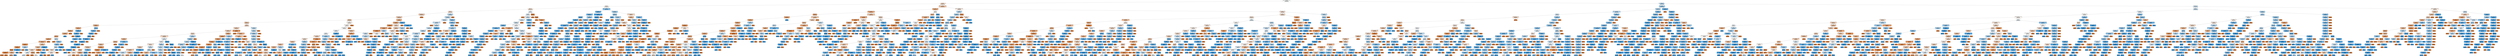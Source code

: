 digraph Tree {
node [shape=box, style="filled, rounded", color="black", fontname=helvetica] ;
edge [fontname=helvetica] ;
0 [label="RECON_RX_RISK_SCORE_NBR <= 0.07\ngini = 0.5\nsamples = 73387\nvalue = [57848, 58441]", fillcolor="#399de503"] ;
1 [label="COL <= 0.5\ngini = 0.49\nsamples = 39941\nvalue = [36637, 26784]", fillcolor="#e5813945"] ;
0 -> 1 [labeldistance=2.5, labelangle=45, headlabel="True"] ;
2 [label="CV_CHF <= 0.5\ngini = 0.5\nsamples = 19817\nvalue = [16298, 15232]", fillcolor="#e5813911"] ;
1 -> 2 ;
3 [label="RENAL <= 0.5\ngini = 0.49\nsamples = 17288\nvalue = [15191, 12319]", fillcolor="#e5813930"] ;
2 -> 3 ;
4 [label="CV_SNS <= 0.5\ngini = 0.49\nsamples = 14294\nvalue = [12946, 9881]", fillcolor="#e581393c"] ;
3 -> 4 ;
5 [label="RX_THER_75_YR2016 <= 0.12\ngini = 0.47\nsamples = 11149\nvalue = [10981, 6858]", fillcolor="#e5813960"] ;
4 -> 5 ;
6 [label="RX_THER_43_YR2016 <= 0.02\ngini = 0.47\nsamples = 11065\nvalue = [10839, 6858]", fillcolor="#e581395e"] ;
5 -> 6 ;
7 [label="CV_HDZ <= 0.5\ngini = 0.48\nsamples = 10422\nvalue = [10039, 6571]", fillcolor="#e5813958"] ;
6 -> 7 ;
8 [label="HYPERTENSION <= 0.5\ngini = 0.47\nsamples = 7988\nvalue = [8005, 4697]", fillcolor="#e5813969"] ;
7 -> 8 ;
9 [label="CDC_HBAPOOR_GAP <= 0.5\ngini = 0.4\nsamples = 2215\nvalue = [2556, 957]", fillcolor="#e58139a0"] ;
8 -> 9 ;
10 [label="POT_VISIT_11_Q04 <= 0.23\ngini = 0.37\nsamples = 2104\nvalue = [2511, 822]", fillcolor="#e58139ac"] ;
9 -> 10 ;
11 [label="Est_BMI_decile_5.0 <= 0.5\ngini = 0.36\nsamples = 2061\nvalue = [2503, 763]", fillcolor="#e58139b1"] ;
10 -> 11 ;
12 [label="CON_VISIT_28_Q03 <= 0.03\ngini = 0.38\nsamples = 1866\nvalue = [2214, 763]", fillcolor="#e58139a7"] ;
11 -> 12 ;
13 [label="CV_CAD <= 0.5\ngini = 0.37\nsamples = 1849\nvalue = [2214, 733]", fillcolor="#e58139ab"] ;
12 -> 13 ;
14 [label="POT_VISIT_22_Q03 <= 0.01\ngini = 0.35\nsamples = 1716\nvalue = [2127, 612]", fillcolor="#e58139b6"] ;
13 -> 14 ;
15 [label="Population_density_centile_ST <= 0.6\ngini = 0.37\nsamples = 1544\nvalue = [1859, 612]", fillcolor="#e58139ab"] ;
14 -> 15 ;
16 [label="CON_VISIT_07_Q03 <= 0.01\ngini = 0.22\nsamples = 689\nvalue = [971, 136]", fillcolor="#e58139db"] ;
15 -> 16 ;
17 [label="CON_VISIT_30_Q04 <= 0.07\ngini = 0.17\nsamples = 655\nvalue = [952, 102]", fillcolor="#e58139e4"] ;
16 -> 17 ;
18 [label="DUAL_Y <= 0.5\ngini = 0.13\nsamples = 639\nvalue = [950, 74]", fillcolor="#e58139eb"] ;
17 -> 18 ;
19 [label="RX_THER_39_YR2016 <= 0.01\ngini = 0.06\nsamples = 543\nvalue = [844, 28]", fillcolor="#e58139f7"] ;
18 -> 19 ;
20 [label="gini = 0.09\nsamples = 377\nvalue = [583, 28]", fillcolor="#e58139f3"] ;
19 -> 20 ;
21 [label="gini = 0.0\nsamples = 166\nvalue = [261, 0]", fillcolor="#e58139ff"] ;
19 -> 21 ;
22 [label="CON_VISIT_33_Q03 <= 0.03\ngini = 0.42\nsamples = 96\nvalue = [106, 46]", fillcolor="#e5813990"] ;
18 -> 22 ;
23 [label="gini = 0.3\nsamples = 80\nvalue = [105, 24]", fillcolor="#e58139c5"] ;
22 -> 23 ;
24 [label="gini = 0.08\nsamples = 16\nvalue = [1, 22]", fillcolor="#399de5f3"] ;
22 -> 24 ;
25 [label="MCO_PROD_TYPE_CD_RPPO <= 0.5\ngini = 0.12\nsamples = 16\nvalue = [2, 28]", fillcolor="#399de5ed"] ;
17 -> 25 ;
26 [label="gini = 0.0\nsamples = 15\nvalue = [0, 28]", fillcolor="#399de5ff"] ;
25 -> 26 ;
27 [label="gini = 0.0\nsamples = 1\nvalue = [2, 0]", fillcolor="#e58139ff"] ;
25 -> 27 ;
28 [label="CON_VISIT_10_Q04 <= 0.01\ngini = 0.46\nsamples = 34\nvalue = [19, 34]", fillcolor="#399de570"] ;
16 -> 28 ;
29 [label="gini = 0.0\nsamples = 13\nvalue = [19, 0]", fillcolor="#e58139ff"] ;
28 -> 29 ;
30 [label="gini = 0.0\nsamples = 21\nvalue = [0, 34]", fillcolor="#399de5ff"] ;
28 -> 30 ;
31 [label="CON_VISIT_21_Q04 <= 0.12\ngini = 0.45\nsamples = 855\nvalue = [888, 476]", fillcolor="#e5813976"] ;
15 -> 31 ;
32 [label="POT_VISIT_11_Q02 <= 0.02\ngini = 0.44\nsamples = 834\nvalue = [887, 437]", fillcolor="#e5813981"] ;
31 -> 32 ;
33 [label="MCO_PROD_TYPE_CD_HMO <= 0.5\ngini = 0.49\nsamples = 610\nvalue = [563, 411]", fillcolor="#e5813945"] ;
32 -> 33 ;
34 [label="CON_VISIT_33_Q02 <= 0.01\ngini = 0.5\nsamples = 392\nvalue = [301, 332]", fillcolor="#399de518"] ;
33 -> 34 ;
35 [label="gini = 0.5\nsamples = 374\nvalue = [273, 332]", fillcolor="#399de52d"] ;
34 -> 35 ;
36 [label="gini = 0.0\nsamples = 18\nvalue = [28, 0]", fillcolor="#e58139ff"] ;
34 -> 36 ;
37 [label="Est_income <= 0.14\ngini = 0.36\nsamples = 218\nvalue = [262, 79]", fillcolor="#e58139b2"] ;
33 -> 37 ;
38 [label="gini = 0.0\nsamples = 114\nvalue = [181, 0]", fillcolor="#e58139ff"] ;
37 -> 38 ;
39 [label="gini = 0.5\nsamples = 104\nvalue = [81, 79]", fillcolor="#e5813906"] ;
37 -> 39 ;
40 [label="CON_VISIT_31_Q03 <= 0.03\ngini = 0.14\nsamples = 224\nvalue = [324, 26]", fillcolor="#e58139eb"] ;
32 -> 40 ;
41 [label="gini = 0.0\nsamples = 204\nvalue = [320, 0]", fillcolor="#e58139ff"] ;
40 -> 41 ;
42 [label="POT_VISIT_11_Q04 <= 0.03\ngini = 0.23\nsamples = 20\nvalue = [4, 26]", fillcolor="#399de5d8"] ;
40 -> 42 ;
43 [label="gini = 0.0\nsamples = 18\nvalue = [0, 26]", fillcolor="#399de5ff"] ;
42 -> 43 ;
44 [label="gini = 0.0\nsamples = 2\nvalue = [4, 0]", fillcolor="#e58139ff"] ;
42 -> 44 ;
45 [label="RX_THER_75_YR2016 <= 0.01\ngini = 0.05\nsamples = 21\nvalue = [1, 39]", fillcolor="#399de5f8"] ;
31 -> 45 ;
46 [label="gini = 0.0\nsamples = 20\nvalue = [0, 39]", fillcolor="#399de5ff"] ;
45 -> 46 ;
47 [label="gini = 0.0\nsamples = 1\nvalue = [1, 0]", fillcolor="#e58139ff"] ;
45 -> 47 ;
48 [label="gini = 0.0\nsamples = 172\nvalue = [268, 0]", fillcolor="#e58139ff"] ;
14 -> 48 ;
49 [label="Online_User <= 0.5\ngini = 0.49\nsamples = 133\nvalue = [87, 121]", fillcolor="#399de548"] ;
13 -> 49 ;
50 [label="gini = 0.0\nsamples = 22\nvalue = [34, 0]", fillcolor="#e58139ff"] ;
49 -> 50 ;
51 [label="CON_VISIT_19_Q02 <= 0.02\ngini = 0.42\nsamples = 111\nvalue = [53, 121]", fillcolor="#399de58f"] ;
49 -> 51 ;
52 [label="POT_VISIT_12_Q03 <= 0.0\ngini = 0.4\nsamples = 107\nvalue = [45, 121]", fillcolor="#399de5a0"] ;
51 -> 52 ;
53 [label="DIAB_ELIG <= 0.5\ngini = 0.48\nsamples = 68\nvalue = [43, 62]", fillcolor="#399de54e"] ;
52 -> 53 ;
54 [label="Est_BMI_decile_1.0 <= 0.5\ngini = 0.49\nsamples = 49\nvalue = [43, 33]", fillcolor="#e581393b"] ;
53 -> 54 ;
55 [label="Population_density_centile_ST <= 0.8\ngini = 0.5\nsamples = 46\nvalue = [38, 33]", fillcolor="#e5813922"] ;
54 -> 55 ;
56 [label="gini = 0.0\nsamples = 20\nvalue = [32, 0]", fillcolor="#e58139ff"] ;
55 -> 56 ;
57 [label="gini = 0.26\nsamples = 26\nvalue = [6, 33]", fillcolor="#399de5d1"] ;
55 -> 57 ;
58 [label="gini = 0.0\nsamples = 3\nvalue = [5, 0]", fillcolor="#e58139ff"] ;
54 -> 58 ;
59 [label="gini = 0.0\nsamples = 19\nvalue = [0, 29]", fillcolor="#399de5ff"] ;
53 -> 59 ;
60 [label="CON_VISIT_33_Q03 <= 0.01\ngini = 0.06\nsamples = 39\nvalue = [2, 59]", fillcolor="#399de5f6"] ;
52 -> 60 ;
61 [label="gini = 0.0\nsamples = 38\nvalue = [0, 59]", fillcolor="#399de5ff"] ;
60 -> 61 ;
62 [label="gini = 0.0\nsamples = 1\nvalue = [2, 0]", fillcolor="#e58139ff"] ;
60 -> 62 ;
63 [label="gini = 0.0\nsamples = 4\nvalue = [8, 0]", fillcolor="#e58139ff"] ;
51 -> 63 ;
64 [label="gini = 0.0\nsamples = 17\nvalue = [0, 30]", fillcolor="#399de5ff"] ;
12 -> 64 ;
65 [label="gini = 0.0\nsamples = 195\nvalue = [289, 0]", fillcolor="#e58139ff"] ;
11 -> 65 ;
66 [label="CON_VISIT_19_Q01 <= 0.06\ngini = 0.21\nsamples = 43\nvalue = [8, 59]", fillcolor="#399de5dc"] ;
10 -> 66 ;
67 [label="CON_VISIT_09_Q03 <= 0.02\ngini = 0.19\nsamples = 42\nvalue = [7, 59]", fillcolor="#399de5e1"] ;
66 -> 67 ;
68 [label="gini = 0.0\nsamples = 4\nvalue = [4, 0]", fillcolor="#e58139ff"] ;
67 -> 68 ;
69 [label="Education_level_3.0 <= 0.5\ngini = 0.09\nsamples = 38\nvalue = [3, 59]", fillcolor="#399de5f2"] ;
67 -> 69 ;
70 [label="POT_VISIT_22_Q01 <= 0.01\ngini = 0.2\nsamples = 16\nvalue = [3, 23]", fillcolor="#399de5de"] ;
69 -> 70 ;
71 [label="gini = 0.0\nsamples = 15\nvalue = [0, 23]", fillcolor="#399de5ff"] ;
70 -> 71 ;
72 [label="gini = 0.0\nsamples = 1\nvalue = [3, 0]", fillcolor="#e58139ff"] ;
70 -> 72 ;
73 [label="gini = 0.0\nsamples = 22\nvalue = [0, 36]", fillcolor="#399de5ff"] ;
69 -> 73 ;
74 [label="gini = 0.0\nsamples = 1\nvalue = [1, 0]", fillcolor="#e58139ff"] ;
66 -> 74 ;
75 [label="HYPERLIPID <= 0.5\ngini = 0.38\nsamples = 111\nvalue = [45, 135]", fillcolor="#399de5aa"] ;
9 -> 75 ;
76 [label="POT_VISIT_11_Q03 <= 0.02\ngini = 0.28\nsamples = 99\nvalue = [28, 135]", fillcolor="#399de5ca"] ;
75 -> 76 ;
77 [label="POT_VISIT_22_Q02 <= 0.0\ngini = 0.23\nsamples = 94\nvalue = [21, 135]", fillcolor="#399de5d7"] ;
76 -> 77 ;
78 [label="College <= 0.5\ngini = 0.16\nsamples = 90\nvalue = [13, 135]", fillcolor="#399de5e6"] ;
77 -> 78 ;
79 [label="Decile_struggle_Med_lang_6.0 <= 0.5\ngini = 0.13\nsamples = 88\nvalue = [10, 135]", fillcolor="#399de5ec"] ;
78 -> 79 ;
80 [label="RX_THER_39_YR2016 <= 0.03\ngini = 0.09\nsamples = 86\nvalue = [7, 135]", fillcolor="#399de5f2"] ;
79 -> 80 ;
81 [label="Num_person_household <= 0.09\ngini = 0.06\nsamples = 84\nvalue = [4, 135]", fillcolor="#399de5f7"] ;
80 -> 81 ;
82 [label="RX_THER_17_YR2016 <= 0.1\ngini = 0.03\nsamples = 82\nvalue = [2, 135]", fillcolor="#399de5fb"] ;
81 -> 82 ;
83 [label="RX_THER_27_YR2016 <= 0.07\ngini = 0.01\nsamples = 81\nvalue = [1, 135]", fillcolor="#399de5fd"] ;
82 -> 83 ;
84 [label="gini = 0.0\nsamples = 80\nvalue = [0, 135]", fillcolor="#399de5ff"] ;
83 -> 84 ;
85 [label="gini = 0.0\nsamples = 1\nvalue = [1, 0]", fillcolor="#e58139ff"] ;
83 -> 85 ;
86 [label="gini = 0.0\nsamples = 1\nvalue = [1, 0]", fillcolor="#e58139ff"] ;
82 -> 86 ;
87 [label="gini = 0.0\nsamples = 2\nvalue = [2, 0]", fillcolor="#e58139ff"] ;
81 -> 87 ;
88 [label="gini = 0.0\nsamples = 2\nvalue = [3, 0]", fillcolor="#e58139ff"] ;
80 -> 88 ;
89 [label="gini = 0.0\nsamples = 2\nvalue = [3, 0]", fillcolor="#e58139ff"] ;
79 -> 89 ;
90 [label="gini = 0.0\nsamples = 2\nvalue = [3, 0]", fillcolor="#e58139ff"] ;
78 -> 90 ;
91 [label="gini = 0.0\nsamples = 4\nvalue = [8, 0]", fillcolor="#e58139ff"] ;
77 -> 91 ;
92 [label="gini = 0.0\nsamples = 5\nvalue = [7, 0]", fillcolor="#e58139ff"] ;
76 -> 92 ;
93 [label="gini = 0.0\nsamples = 12\nvalue = [17, 0]", fillcolor="#e58139ff"] ;
75 -> 93 ;
94 [label="CV_CER <= 0.5\ngini = 0.48\nsamples = 5773\nvalue = [5449, 3740]", fillcolor="#e5813950"] ;
8 -> 94 ;
95 [label="CON_VISIT_09_Q03 <= 0.02\ngini = 0.47\nsamples = 5168\nvalue = [5067, 3175]", fillcolor="#e581395f"] ;
94 -> 95 ;
96 [label="Pct_above_poverty_line <= 0.96\ngini = 0.48\nsamples = 4921\nvalue = [4716, 3125]", fillcolor="#e5813956"] ;
95 -> 96 ;
97 [label="DUAL_Y <= 0.5\ngini = 0.49\nsamples = 3924\nvalue = [3554, 2713]", fillcolor="#e581393c"] ;
96 -> 97 ;
98 [label="RECON_MA_RISK_SCORE_NBR <= 0.05\ngini = 0.48\nsamples = 3522\nvalue = [3319, 2319]", fillcolor="#e581394d"] ;
97 -> 98 ;
99 [label="CON_VISIT_10_Q03 <= 0.06\ngini = 0.43\nsamples = 1959\nvalue = [2143, 979]", fillcolor="#e581398b"] ;
98 -> 99 ;
100 [label="Home_value <= 0.06\ngini = 0.42\nsamples = 1916\nvalue = [2128, 926]", fillcolor="#e5813990"] ;
99 -> 100 ;
101 [label="CON_VISIT_19_Q02 <= 0.02\ngini = 0.44\nsamples = 1754\nvalue = [1863, 926]", fillcolor="#e5813980"] ;
100 -> 101 ;
102 [label="RX_THER_56_YR2016 <= 0.16\ngini = 0.46\nsamples = 1550\nvalue = [1578, 883]", fillcolor="#e5813970"] ;
101 -> 102 ;
103 [label="SEX_CD_F <= 0.5\ngini = 0.45\nsamples = 1499\nvalue = [1562, 817]", fillcolor="#e581397a"] ;
102 -> 103 ;
104 [label="CON_VISIT_33_Q03 <= 0.01\ngini = 0.5\nsamples = 714\nvalue = [620, 514]", fillcolor="#e581392c"] ;
103 -> 104 ;
105 [label="gini = 0.5\nsamples = 663\nvalue = [546, 514]", fillcolor="#e581390f"] ;
104 -> 105 ;
106 [label="gini = 0.0\nsamples = 51\nvalue = [74, 0]", fillcolor="#e58139ff"] ;
104 -> 106 ;
107 [label="CON_VISIT_06_Q01 <= 0.02\ngini = 0.37\nsamples = 785\nvalue = [942, 303]", fillcolor="#e58139ad"] ;
103 -> 107 ;
108 [label="gini = 0.35\nsamples = 757\nvalue = [927, 273]", fillcolor="#e58139b4"] ;
107 -> 108 ;
109 [label="gini = 0.44\nsamples = 28\nvalue = [15, 30]", fillcolor="#399de57f"] ;
107 -> 109 ;
110 [label="RX_THER_56_YR2016 <= 0.24\ngini = 0.31\nsamples = 51\nvalue = [16, 66]", fillcolor="#399de5c1"] ;
102 -> 110 ;
111 [label="PREDIABETES <= 0.5\ngini = 0.23\nsamples = 46\nvalue = [10, 66]", fillcolor="#399de5d8"] ;
110 -> 111 ;
112 [label="gini = 0.15\nsamples = 44\nvalue = [6, 66]", fillcolor="#399de5e8"] ;
111 -> 112 ;
113 [label="gini = 0.0\nsamples = 2\nvalue = [4, 0]", fillcolor="#e58139ff"] ;
111 -> 113 ;
114 [label="gini = 0.0\nsamples = 5\nvalue = [6, 0]", fillcolor="#e58139ff"] ;
110 -> 114 ;
115 [label="RX_THER_62_YR2016 <= 0.04\ngini = 0.23\nsamples = 204\nvalue = [285, 43]", fillcolor="#e58139d9"] ;
101 -> 115 ;
116 [label="POT_VISIT_11_Q04 <= 0.04\ngini = 0.12\nsamples = 189\nvalue = [283, 20]", fillcolor="#e58139ed"] ;
115 -> 116 ;
117 [label="gini = 0.0\nsamples = 135\nvalue = [213, 0]", fillcolor="#e58139ff"] ;
116 -> 117 ;
118 [label="CON_VISIT_32_Q02 <= 0.01\ngini = 0.35\nsamples = 54\nvalue = [70, 20]", fillcolor="#e58139b6"] ;
116 -> 118 ;
119 [label="gini = 0.0\nsamples = 38\nvalue = [69, 0]", fillcolor="#e58139ff"] ;
118 -> 119 ;
120 [label="gini = 0.09\nsamples = 16\nvalue = [1, 20]", fillcolor="#399de5f2"] ;
118 -> 120 ;
121 [label="Index_Health_ins_influence_4.0 <= 0.5\ngini = 0.15\nsamples = 15\nvalue = [2, 23]", fillcolor="#399de5e9"] ;
115 -> 121 ;
122 [label="gini = 0.0\nsamples = 1\nvalue = [2, 0]", fillcolor="#e58139ff"] ;
121 -> 122 ;
123 [label="gini = 0.0\nsamples = 14\nvalue = [0, 23]", fillcolor="#399de5ff"] ;
121 -> 123 ;
124 [label="gini = 0.0\nsamples = 162\nvalue = [265, 0]", fillcolor="#e58139ff"] ;
100 -> 124 ;
125 [label="Index_Health_ins_influence_1.0 <= 0.5\ngini = 0.34\nsamples = 43\nvalue = [15, 53]", fillcolor="#399de5b7"] ;
99 -> 125 ;
126 [label="RX_THER_94_YR2016 <= 0.12\ngini = 0.25\nsamples = 40\nvalue = [9, 53]", fillcolor="#399de5d4"] ;
125 -> 126 ;
127 [label="CON_VISIT_10_Q02 <= 0.02\ngini = 0.18\nsamples = 38\nvalue = [6, 53]", fillcolor="#399de5e2"] ;
126 -> 127 ;
128 [label="CON_VISIT_32_Q04 <= 0.0\ngini = 0.13\nsamples = 36\nvalue = [4, 53]", fillcolor="#399de5ec"] ;
127 -> 128 ;
129 [label="RX_THER_53_YR2016 <= 0.02\ngini = 0.07\nsamples = 35\nvalue = [2, 53]", fillcolor="#399de5f5"] ;
128 -> 129 ;
130 [label="gini = 0.0\nsamples = 2\nvalue = [2, 0]", fillcolor="#e58139ff"] ;
129 -> 130 ;
131 [label="gini = 0.0\nsamples = 33\nvalue = [0, 53]", fillcolor="#399de5ff"] ;
129 -> 131 ;
132 [label="gini = 0.0\nsamples = 1\nvalue = [2, 0]", fillcolor="#e58139ff"] ;
128 -> 132 ;
133 [label="gini = 0.0\nsamples = 2\nvalue = [2, 0]", fillcolor="#e58139ff"] ;
127 -> 133 ;
134 [label="gini = 0.0\nsamples = 2\nvalue = [3, 0]", fillcolor="#e58139ff"] ;
126 -> 134 ;
135 [label="gini = 0.0\nsamples = 3\nvalue = [6, 0]", fillcolor="#e58139ff"] ;
125 -> 135 ;
136 [label="CON_VISIT_27_Q01 <= 0.03\ngini = 0.5\nsamples = 1563\nvalue = [1176, 1340]", fillcolor="#399de51f"] ;
98 -> 136 ;
137 [label="Length_residence <= 0.22\ngini = 0.5\nsamples = 1479\nvalue = [1166, 1201]", fillcolor="#399de507"] ;
136 -> 137 ;
138 [label="Pct_above_poverty_line <= 0.93\ngini = 0.49\nsamples = 1007\nvalue = [891, 718]", fillcolor="#e5813932"] ;
137 -> 138 ;
139 [label="POT_VISIT_21_Q02 <= 0.02\ngini = 0.48\nsamples = 694\nvalue = [674, 432]", fillcolor="#e581395c"] ;
138 -> 139 ;
140 [label="RECON_MA_RISK_SCORE_NBR <= 0.05\ngini = 0.46\nsamples = 653\nvalue = [671, 367]", fillcolor="#e5813974"] ;
139 -> 140 ;
141 [label="Population_density_centile_ST <= 0.15\ngini = 0.49\nsamples = 146\nvalue = [95, 132]", fillcolor="#399de547"] ;
140 -> 141 ;
142 [label="gini = 0.18\nsamples = 49\nvalue = [8, 71]", fillcolor="#399de5e2"] ;
141 -> 142 ;
143 [label="gini = 0.48\nsamples = 97\nvalue = [87, 61]", fillcolor="#e581394c"] ;
141 -> 143 ;
144 [label="RX_THER_86_YR2016 <= 0.06\ngini = 0.41\nsamples = 507\nvalue = [576, 235]", fillcolor="#e5813997"] ;
140 -> 144 ;
145 [label="gini = 0.36\nsamples = 445\nvalue = [547, 167]", fillcolor="#e58139b1"] ;
144 -> 145 ;
146 [label="gini = 0.42\nsamples = 62\nvalue = [29, 68]", fillcolor="#399de592"] ;
144 -> 146 ;
147 [label="Population_density_centile_US <= 0.88\ngini = 0.08\nsamples = 41\nvalue = [3, 65]", fillcolor="#399de5f3"] ;
139 -> 147 ;
148 [label="RX_THER_75_YR2016 <= 0.01\ngini = 0.03\nsamples = 40\nvalue = [1, 65]", fillcolor="#399de5fb"] ;
147 -> 148 ;
149 [label="gini = 0.0\nsamples = 39\nvalue = [0, 65]", fillcolor="#399de5ff"] ;
148 -> 149 ;
150 [label="gini = 0.0\nsamples = 1\nvalue = [1, 0]", fillcolor="#e58139ff"] ;
148 -> 150 ;
151 [label="gini = 0.0\nsamples = 1\nvalue = [2, 0]", fillcolor="#e58139ff"] ;
147 -> 151 ;
152 [label="Diab_Complications <= 0.5\ngini = 0.49\nsamples = 313\nvalue = [217, 286]", fillcolor="#399de53e"] ;
138 -> 152 ;
153 [label="AGE <= 0.75\ngini = 0.47\nsamples = 287\nvalue = [176, 286]", fillcolor="#399de562"] ;
152 -> 153 ;
154 [label="RX_THER_97_YR2016 <= 0.1\ngini = 0.43\nsamples = 71\nvalue = [82, 38]", fillcolor="#e5813989"] ;
153 -> 154 ;
155 [label="gini = 0.0\nsamples = 48\nvalue = [80, 0]", fillcolor="#e58139ff"] ;
154 -> 155 ;
156 [label="gini = 0.09\nsamples = 23\nvalue = [2, 38]", fillcolor="#399de5f2"] ;
154 -> 156 ;
157 [label="RECON_MA_RISK_SCORE_NBR <= 0.08\ngini = 0.4\nsamples = 216\nvalue = [94, 248]", fillcolor="#399de59e"] ;
153 -> 157 ;
158 [label="gini = 0.34\nsamples = 203\nvalue = [68, 248]", fillcolor="#399de5b9"] ;
157 -> 158 ;
159 [label="gini = 0.0\nsamples = 13\nvalue = [26, 0]", fillcolor="#e58139ff"] ;
157 -> 159 ;
160 [label="gini = 0.0\nsamples = 26\nvalue = [41, 0]", fillcolor="#e58139ff"] ;
152 -> 160 ;
161 [label="Est_BMI_decile_6.0 <= 0.5\ngini = 0.46\nsamples = 472\nvalue = [275, 483]", fillcolor="#399de56e"] ;
137 -> 161 ;
162 [label="CON_VISIT_04_Q02 <= 0.02\ngini = 0.48\nsamples = 381\nvalue = [248, 374]", fillcolor="#399de556"] ;
161 -> 162 ;
163 [label="Est_BMI_decile_8.0 <= 0.5\ngini = 0.47\nsamples = 369\nvalue = [228, 374]", fillcolor="#399de564"] ;
162 -> 163 ;
164 [label="POT_VISIT_22_Q04 <= 0.01\ngini = 0.45\nsamples = 352\nvalue = [194, 374]", fillcolor="#399de57b"] ;
163 -> 164 ;
165 [label="gini = 0.43\nsamples = 336\nvalue = [172, 374]", fillcolor="#399de58a"] ;
164 -> 165 ;
166 [label="gini = 0.0\nsamples = 16\nvalue = [22, 0]", fillcolor="#e58139ff"] ;
164 -> 166 ;
167 [label="gini = 0.0\nsamples = 17\nvalue = [34, 0]", fillcolor="#e58139ff"] ;
163 -> 167 ;
168 [label="gini = 0.0\nsamples = 12\nvalue = [20, 0]", fillcolor="#e58139ff"] ;
162 -> 168 ;
169 [label="Education_level_3.0 <= 0.5\ngini = 0.32\nsamples = 91\nvalue = [27, 109]", fillcolor="#399de5c0"] ;
161 -> 169 ;
170 [label="AGE <= 0.85\ngini = 0.13\nsamples = 76\nvalue = [8, 109]", fillcolor="#399de5ec"] ;
169 -> 170 ;
171 [label="gini = 0.0\nsamples = 7\nvalue = [7, 0]", fillcolor="#e58139ff"] ;
170 -> 171 ;
172 [label="Est_Net_worth <= 0.81\ngini = 0.02\nsamples = 69\nvalue = [1, 109]", fillcolor="#399de5fd"] ;
170 -> 172 ;
173 [label="gini = 0.0\nsamples = 47\nvalue = [0, 73]", fillcolor="#399de5ff"] ;
172 -> 173 ;
174 [label="gini = 0.05\nsamples = 22\nvalue = [1, 36]", fillcolor="#399de5f8"] ;
172 -> 174 ;
175 [label="gini = 0.0\nsamples = 15\nvalue = [19, 0]", fillcolor="#e58139ff"] ;
169 -> 175 ;
176 [label="Home_value <= 0.01\ngini = 0.13\nsamples = 84\nvalue = [10, 139]", fillcolor="#399de5ed"] ;
136 -> 176 ;
177 [label="gini = 0.0\nsamples = 4\nvalue = [7, 0]", fillcolor="#e58139ff"] ;
176 -> 177 ;
178 [label="Online_User <= 0.5\ngini = 0.04\nsamples = 80\nvalue = [3, 139]", fillcolor="#399de5f9"] ;
176 -> 178 ;
179 [label="gini = 0.0\nsamples = 77\nvalue = [0, 139]", fillcolor="#399de5ff"] ;
178 -> 179 ;
180 [label="gini = 0.0\nsamples = 3\nvalue = [3, 0]", fillcolor="#e58139ff"] ;
178 -> 180 ;
181 [label="RX_THER_33_YR2016 <= 0.07\ngini = 0.47\nsamples = 402\nvalue = [235, 394]", fillcolor="#399de567"] ;
97 -> 181 ;
182 [label="CON_VISIT_08_Q04 <= 0.01\ngini = 0.44\nsamples = 366\nvalue = [188, 394]", fillcolor="#399de585"] ;
181 -> 182 ;
183 [label="CON_VISIT_19_Q04 <= 0.02\ngini = 0.47\nsamples = 288\nvalue = [184, 293]", fillcolor="#399de55f"] ;
182 -> 183 ;
184 [label="ORIG_REAS_ENTITLE_CD_0.0 <= 0.5\ngini = 0.46\nsamples = 275\nvalue = [159, 293]", fillcolor="#399de575"] ;
183 -> 184 ;
185 [label="gini = 0.0\nsamples = 30\nvalue = [48, 0]", fillcolor="#e58139ff"] ;
184 -> 185 ;
186 [label="CON_VISIT_18_Q02 <= 0.05\ngini = 0.4\nsamples = 245\nvalue = [111, 293]", fillcolor="#399de59e"] ;
184 -> 186 ;
187 [label="CON_VISIT_21_Q03 <= 0.01\ngini = 0.39\nsamples = 243\nvalue = [106, 293]", fillcolor="#399de5a3"] ;
186 -> 187 ;
188 [label="Est_income <= 0.03\ngini = 0.36\nsamples = 233\nvalue = [91, 293]", fillcolor="#399de5b0"] ;
187 -> 188 ;
189 [label="gini = 0.2\nsamples = 151\nvalue = [29, 230]", fillcolor="#399de5df"] ;
188 -> 189 ;
190 [label="gini = 0.5\nsamples = 82\nvalue = [62, 63]", fillcolor="#399de504"] ;
188 -> 190 ;
191 [label="gini = 0.0\nsamples = 10\nvalue = [15, 0]", fillcolor="#e58139ff"] ;
187 -> 191 ;
192 [label="gini = 0.0\nsamples = 2\nvalue = [5, 0]", fillcolor="#e58139ff"] ;
186 -> 192 ;
193 [label="gini = 0.0\nsamples = 13\nvalue = [25, 0]", fillcolor="#e58139ff"] ;
183 -> 193 ;
194 [label="CDC_HBAPOOR_GAP <= 0.5\ngini = 0.07\nsamples = 78\nvalue = [4, 101]", fillcolor="#399de5f5"] ;
182 -> 194 ;
195 [label="RECON_RX_RISK_SCORE_NBR <= 0.07\ngini = 0.04\nsamples = 77\nvalue = [2, 101]", fillcolor="#399de5fa"] ;
194 -> 195 ;
196 [label="Decile_struggle_Med_lang_9.0 <= 0.5\ngini = 0.02\nsamples = 76\nvalue = [1, 101]", fillcolor="#399de5fc"] ;
195 -> 196 ;
197 [label="gini = 0.0\nsamples = 75\nvalue = [0, 101]", fillcolor="#399de5ff"] ;
196 -> 197 ;
198 [label="gini = 0.0\nsamples = 1\nvalue = [1, 0]", fillcolor="#e58139ff"] ;
196 -> 198 ;
199 [label="gini = 0.0\nsamples = 1\nvalue = [1, 0]", fillcolor="#e58139ff"] ;
195 -> 199 ;
200 [label="gini = 0.0\nsamples = 1\nvalue = [2, 0]", fillcolor="#e58139ff"] ;
194 -> 200 ;
201 [label="gini = 0.0\nsamples = 36\nvalue = [47, 0]", fillcolor="#e58139ff"] ;
181 -> 201 ;
202 [label="Est_BMI_decile_2.0 <= 0.5\ngini = 0.39\nsamples = 997\nvalue = [1162, 412]", fillcolor="#e58139a5"] ;
96 -> 202 ;
203 [label="RX_THER_52_YR2016 <= 0.24\ngini = 0.32\nsamples = 869\nvalue = [1089, 273]", fillcolor="#e58139bf"] ;
202 -> 203 ;
204 [label="RX_THER_28_YR2016 <= 0.24\ngini = 0.3\nsamples = 849\nvalue = [1089, 248]", fillcolor="#e58139c5"] ;
203 -> 204 ;
205 [label="RX_THER_77_YR2016 <= 0.02\ngini = 0.28\nsamples = 829\nvalue = [1088, 219]", fillcolor="#e58139cc"] ;
204 -> 205 ;
206 [label="CON_VISIT_01_Q04 <= 0.02\ngini = 0.23\nsamples = 773\nvalue = [1065, 160]", fillcolor="#e58139d9"] ;
205 -> 206 ;
207 [label="RX_THER_41_YR2016 <= 0.16\ngini = 0.16\nsamples = 733\nvalue = [1057, 103]", fillcolor="#e58139e6"] ;
206 -> 207 ;
208 [label="POT_VISIT_22_Q04 <= 0.0\ngini = 0.13\nsamples = 716\nvalue = [1056, 78]", fillcolor="#e58139ec"] ;
207 -> 208 ;
209 [label="gini = 0.0\nsamples = 518\nvalue = [817, 0]", fillcolor="#e58139ff"] ;
208 -> 209 ;
210 [label="CON_VISIT_31_Q01 <= 0.05\ngini = 0.37\nsamples = 198\nvalue = [239, 78]", fillcolor="#e58139ac"] ;
208 -> 210 ;
211 [label="gini = 0.29\nsamples = 178\nvalue = [231, 50]", fillcolor="#e58139c8"] ;
210 -> 211 ;
212 [label="gini = 0.35\nsamples = 20\nvalue = [8, 28]", fillcolor="#399de5b6"] ;
210 -> 212 ;
213 [label="RX_THER_33_YR2016 <= 0.04\ngini = 0.07\nsamples = 17\nvalue = [1, 25]", fillcolor="#399de5f5"] ;
207 -> 213 ;
214 [label="gini = 0.0\nsamples = 16\nvalue = [0, 25]", fillcolor="#399de5ff"] ;
213 -> 214 ;
215 [label="gini = 0.0\nsamples = 1\nvalue = [1, 0]", fillcolor="#e58139ff"] ;
213 -> 215 ;
216 [label="CON_VISIT_05_Q04 <= 0.03\ngini = 0.22\nsamples = 40\nvalue = [8, 57]", fillcolor="#399de5db"] ;
206 -> 216 ;
217 [label="Home_value <= 0.06\ngini = 0.15\nsamples = 39\nvalue = [5, 57]", fillcolor="#399de5e9"] ;
216 -> 217 ;
218 [label="RX_THER_39_YR2016 <= 0.06\ngini = 0.03\nsamples = 36\nvalue = [1, 57]", fillcolor="#399de5fb"] ;
217 -> 218 ;
219 [label="gini = 0.0\nsamples = 35\nvalue = [0, 57]", fillcolor="#399de5ff"] ;
218 -> 219 ;
220 [label="gini = 0.0\nsamples = 1\nvalue = [1, 0]", fillcolor="#e58139ff"] ;
218 -> 220 ;
221 [label="gini = 0.0\nsamples = 3\nvalue = [4, 0]", fillcolor="#e58139ff"] ;
217 -> 221 ;
222 [label="gini = 0.0\nsamples = 1\nvalue = [3, 0]", fillcolor="#e58139ff"] ;
216 -> 222 ;
223 [label="ARTH <= 0.5\ngini = 0.4\nsamples = 56\nvalue = [23, 59]", fillcolor="#399de59c"] ;
205 -> 223 ;
224 [label="Home_value <= 0.05\ngini = 0.32\nsamples = 52\nvalue = [15, 59]", fillcolor="#399de5be"] ;
223 -> 224 ;
225 [label="gini = 0.0\nsamples = 7\nvalue = [8, 0]", fillcolor="#e58139ff"] ;
224 -> 225 ;
226 [label="RECON_RX_RISK_SCORE_NBR <= 0.06\ngini = 0.19\nsamples = 45\nvalue = [7, 59]", fillcolor="#399de5e1"] ;
224 -> 226 ;
227 [label="SEX_CD_F <= 0.5\ngini = 0.09\nsamples = 43\nvalue = [3, 59]", fillcolor="#399de5f2"] ;
226 -> 227 ;
228 [label="gini = 0.0\nsamples = 24\nvalue = [0, 35]", fillcolor="#399de5ff"] ;
227 -> 228 ;
229 [label="gini = 0.2\nsamples = 19\nvalue = [3, 24]", fillcolor="#399de5df"] ;
227 -> 229 ;
230 [label="gini = 0.0\nsamples = 2\nvalue = [4, 0]", fillcolor="#e58139ff"] ;
226 -> 230 ;
231 [label="gini = 0.0\nsamples = 4\nvalue = [8, 0]", fillcolor="#e58139ff"] ;
223 -> 231 ;
232 [label="Decile_struggle_Med_lang_9.0 <= 0.5\ngini = 0.06\nsamples = 20\nvalue = [1, 29]", fillcolor="#399de5f6"] ;
204 -> 232 ;
233 [label="gini = 0.0\nsamples = 19\nvalue = [0, 29]", fillcolor="#399de5ff"] ;
232 -> 233 ;
234 [label="gini = 0.0\nsamples = 1\nvalue = [1, 0]", fillcolor="#e58139ff"] ;
232 -> 234 ;
235 [label="gini = 0.0\nsamples = 20\nvalue = [0, 25]", fillcolor="#399de5ff"] ;
203 -> 235 ;
236 [label="Num_person_household <= 0.09\ngini = 0.45\nsamples = 128\nvalue = [73, 139]", fillcolor="#399de579"] ;
202 -> 236 ;
237 [label="POT_VISIT_81_Q02 <= 0.02\ngini = 0.39\nsamples = 115\nvalue = [49, 139]", fillcolor="#399de5a5"] ;
236 -> 237 ;
238 [label="MCO_PROD_TYPE_CD_RPPO <= 0.5\ngini = 0.35\nsamples = 109\nvalue = [40, 139]", fillcolor="#399de5b6"] ;
237 -> 238 ;
239 [label="CON_VISIT_26_Q04 <= 0.01\ngini = 0.31\nsamples = 104\nvalue = [33, 139]", fillcolor="#399de5c2"] ;
238 -> 239 ;
240 [label="POT_VISIT_19_Q04 <= 0.03\ngini = 0.27\nsamples = 99\nvalue = [26, 139]", fillcolor="#399de5cf"] ;
239 -> 240 ;
241 [label="Education_level_6.0 <= 0.5\ngini = 0.23\nsamples = 97\nvalue = [21, 139]", fillcolor="#399de5d8"] ;
240 -> 241 ;
242 [label="CON_VISIT_26_Q03 <= 0.01\ngini = 0.16\nsamples = 92\nvalue = [13, 139]", fillcolor="#399de5e7"] ;
241 -> 242 ;
243 [label="gini = 0.14\nsamples = 91\nvalue = [11, 139]", fillcolor="#399de5eb"] ;
242 -> 243 ;
244 [label="gini = 0.0\nsamples = 1\nvalue = [2, 0]", fillcolor="#e58139ff"] ;
242 -> 244 ;
245 [label="gini = 0.0\nsamples = 5\nvalue = [8, 0]", fillcolor="#e58139ff"] ;
241 -> 245 ;
246 [label="gini = 0.0\nsamples = 2\nvalue = [5, 0]", fillcolor="#e58139ff"] ;
240 -> 246 ;
247 [label="gini = 0.0\nsamples = 5\nvalue = [7, 0]", fillcolor="#e58139ff"] ;
239 -> 247 ;
248 [label="gini = 0.0\nsamples = 5\nvalue = [7, 0]", fillcolor="#e58139ff"] ;
238 -> 248 ;
249 [label="gini = 0.0\nsamples = 6\nvalue = [9, 0]", fillcolor="#e58139ff"] ;
237 -> 249 ;
250 [label="gini = 0.0\nsamples = 13\nvalue = [24, 0]", fillcolor="#e58139ff"] ;
236 -> 250 ;
251 [label="RECON_MA_RISK_SCORE_NBR <= 0.05\ngini = 0.22\nsamples = 247\nvalue = [351, 50]", fillcolor="#e58139db"] ;
95 -> 251 ;
252 [label="gini = 0.0\nsamples = 131\nvalue = [218, 0]", fillcolor="#e58139ff"] ;
251 -> 252 ;
253 [label="Index_Health_ins_influence_3.0 <= 0.5\ngini = 0.4\nsamples = 116\nvalue = [133, 50]", fillcolor="#e581399f"] ;
251 -> 253 ;
254 [label="Population_density_centile_ST <= 0.05\ngini = 0.43\nsamples = 105\nvalue = [112, 50]", fillcolor="#e581398d"] ;
253 -> 254 ;
255 [label="RX_THER_50_YR2016 <= 0.03\ngini = 0.13\nsamples = 18\nvalue = [2, 26]", fillcolor="#399de5eb"] ;
254 -> 255 ;
256 [label="gini = 0.0\nsamples = 17\nvalue = [0, 26]", fillcolor="#399de5ff"] ;
255 -> 256 ;
257 [label="gini = 0.0\nsamples = 1\nvalue = [2, 0]", fillcolor="#e58139ff"] ;
255 -> 257 ;
258 [label="CON_VISIT_04_Q01 <= 0.01\ngini = 0.29\nsamples = 87\nvalue = [110, 24]", fillcolor="#e58139c7"] ;
254 -> 258 ;
259 [label="gini = 0.0\nsamples = 55\nvalue = [81, 0]", fillcolor="#e58139ff"] ;
258 -> 259 ;
260 [label="POT_VISIT_22_Q03 <= 0.0\ngini = 0.5\nsamples = 32\nvalue = [29, 24]", fillcolor="#e581392c"] ;
258 -> 260 ;
261 [label="OSTEO <= 0.5\ngini = 0.49\nsamples = 24\nvalue = [17, 24]", fillcolor="#399de54a"] ;
260 -> 261 ;
262 [label="gini = 0.0\nsamples = 11\nvalue = [17, 0]", fillcolor="#e58139ff"] ;
261 -> 262 ;
263 [label="gini = 0.0\nsamples = 13\nvalue = [0, 24]", fillcolor="#399de5ff"] ;
261 -> 263 ;
264 [label="gini = 0.0\nsamples = 8\nvalue = [12, 0]", fillcolor="#e58139ff"] ;
260 -> 264 ;
265 [label="gini = 0.0\nsamples = 11\nvalue = [21, 0]", fillcolor="#e58139ff"] ;
253 -> 265 ;
266 [label="POT_VISIT_22_Q02 <= 0.04\ngini = 0.48\nsamples = 605\nvalue = [382, 565]", fillcolor="#399de553"] ;
94 -> 266 ;
267 [label="POT_VISIT_12_Q04 <= 0.0\ngini = 0.47\nsamples = 588\nvalue = [355, 565]", fillcolor="#399de55f"] ;
266 -> 267 ;
268 [label="Decile_struggle_Med_lang_5.0 <= 0.5\ngini = 0.46\nsamples = 563\nvalue = [322, 565]", fillcolor="#399de56e"] ;
267 -> 268 ;
269 [label="Length_residence <= 0.28\ngini = 0.45\nsamples = 551\nvalue = [299, 565]", fillcolor="#399de578"] ;
268 -> 269 ;
270 [label="CON_VISIT_24_Q02 <= 0.0\ngini = 0.43\nsamples = 527\nvalue = [261, 565]", fillcolor="#399de589"] ;
269 -> 270 ;
271 [label="Est_Net_worth <= 0.11\ngini = 0.45\nsamples = 464\nvalue = [251, 471]", fillcolor="#399de577"] ;
270 -> 271 ;
272 [label="AGE <= 0.65\ngini = 0.37\nsamples = 302\nvalue = [119, 368]", fillcolor="#399de5ad"] ;
271 -> 272 ;
273 [label="gini = 0.0\nsamples = 14\nvalue = [23, 0]", fillcolor="#e58139ff"] ;
272 -> 273 ;
274 [label="Index_Health_ins_influence_1.0 <= 0.5\ngini = 0.33\nsamples = 288\nvalue = [96, 368]", fillcolor="#399de5bc"] ;
272 -> 274 ;
275 [label="POT_VISIT_11_Q03 <= 0.04\ngini = 0.31\nsamples = 282\nvalue = [86, 368]", fillcolor="#399de5c3"] ;
274 -> 275 ;
276 [label="Index_Health_ins_influence_3.0 <= 0.5\ngini = 0.28\nsamples = 275\nvalue = [74, 368]", fillcolor="#399de5cc"] ;
275 -> 276 ;
277 [label="gini = 0.23\nsamples = 256\nvalue = [55, 355]", fillcolor="#399de5d7"] ;
276 -> 277 ;
278 [label="gini = 0.48\nsamples = 19\nvalue = [19, 13]", fillcolor="#e5813951"] ;
276 -> 278 ;
279 [label="gini = 0.0\nsamples = 7\nvalue = [12, 0]", fillcolor="#e58139ff"] ;
275 -> 279 ;
280 [label="gini = 0.0\nsamples = 6\nvalue = [10, 0]", fillcolor="#e58139ff"] ;
274 -> 280 ;
281 [label="Est_Net_worth <= 0.53\ngini = 0.49\nsamples = 162\nvalue = [132, 103]", fillcolor="#e5813938"] ;
271 -> 281 ;
282 [label="gini = 0.0\nsamples = 64\nvalue = [95, 0]", fillcolor="#e58139ff"] ;
281 -> 282 ;
283 [label="CON_VISIT_19_Q04 <= 0.02\ngini = 0.39\nsamples = 98\nvalue = [37, 103]", fillcolor="#399de5a3"] ;
281 -> 283 ;
284 [label="CON_VISIT_19_Q03 <= 0.02\ngini = 0.34\nsamples = 94\nvalue = [29, 103]", fillcolor="#399de5b7"] ;
283 -> 284 ;
285 [label="CON_VISIT_04_Q02 <= 0.04\ngini = 0.29\nsamples = 89\nvalue = [22, 103]", fillcolor="#399de5c9"] ;
284 -> 285 ;
286 [label="gini = 0.38\nsamples = 66\nvalue = [22, 64]", fillcolor="#399de5a7"] ;
285 -> 286 ;
287 [label="gini = 0.0\nsamples = 23\nvalue = [0, 39]", fillcolor="#399de5ff"] ;
285 -> 287 ;
288 [label="gini = 0.0\nsamples = 5\nvalue = [7, 0]", fillcolor="#e58139ff"] ;
284 -> 288 ;
289 [label="gini = 0.0\nsamples = 4\nvalue = [8, 0]", fillcolor="#e58139ff"] ;
283 -> 289 ;
290 [label="Population_density_centile_ST <= 0.52\ngini = 0.17\nsamples = 63\nvalue = [10, 94]", fillcolor="#399de5e4"] ;
270 -> 290 ;
291 [label="gini = 0.0\nsamples = 6\nvalue = [9, 0]", fillcolor="#e58139ff"] ;
290 -> 291 ;
292 [label="STATIN_ELIG <= 0.5\ngini = 0.02\nsamples = 57\nvalue = [1, 94]", fillcolor="#399de5fc"] ;
290 -> 292 ;
293 [label="gini = 0.0\nsamples = 56\nvalue = [0, 94]", fillcolor="#399de5ff"] ;
292 -> 293 ;
294 [label="gini = 0.0\nsamples = 1\nvalue = [1, 0]", fillcolor="#e58139ff"] ;
292 -> 294 ;
295 [label="gini = 0.0\nsamples = 24\nvalue = [38, 0]", fillcolor="#e58139ff"] ;
269 -> 295 ;
296 [label="gini = 0.0\nsamples = 12\nvalue = [23, 0]", fillcolor="#e58139ff"] ;
268 -> 296 ;
297 [label="gini = 0.0\nsamples = 25\nvalue = [33, 0]", fillcolor="#e58139ff"] ;
267 -> 297 ;
298 [label="gini = 0.0\nsamples = 17\nvalue = [27, 0]", fillcolor="#e58139ff"] ;
266 -> 298 ;
299 [label="CON_VISIT_24_Q02 <= 0.01\ngini = 0.5\nsamples = 2434\nvalue = [2034, 1874]", fillcolor="#e5813914"] ;
7 -> 299 ;
300 [label="CON_VISIT_25_Q03 <= 0.02\ngini = 0.5\nsamples = 2370\nvalue = [1931, 1874]", fillcolor="#e5813908"] ;
299 -> 300 ;
301 [label="RX_THER_37_YR2016 <= 0.05\ngini = 0.5\nsamples = 2317\nvalue = [1859, 1874]", fillcolor="#399de502"] ;
300 -> 301 ;
302 [label="CON_VISIT_33_Q04 <= 0.11\ngini = 0.5\nsamples = 1976\nvalue = [1507, 1674]", fillcolor="#399de519"] ;
301 -> 302 ;
303 [label="AGE <= 0.83\ngini = 0.5\nsamples = 1939\nvalue = [1504, 1616]", fillcolor="#399de512"] ;
302 -> 303 ;
304 [label="MCO_HLVL_PLAN_CD_MA <= 0.5\ngini = 0.49\nsamples = 1199\nvalue = [1124, 802]", fillcolor="#e5813949"] ;
303 -> 304 ;
305 [label="POT_VISIT_11_Q03 <= 0.05\ngini = 0.49\nsamples = 1100\nvalue = [985, 786]", fillcolor="#e5813934"] ;
304 -> 305 ;
306 [label="CON_VISIT_27_Q02 <= 0.0\ngini = 0.47\nsamples = 836\nvalue = [848, 502]", fillcolor="#e5813968"] ;
305 -> 306 ;
307 [label="POT_VISIT_22_Q01 <= 0.04\ngini = 0.45\nsamples = 771\nvalue = [832, 425]", fillcolor="#e581397d"] ;
306 -> 307 ;
308 [label="CON_VISIT_04_Q02 <= 0.1\ngini = 0.42\nsamples = 687\nvalue = [776, 326]", fillcolor="#e5813994"] ;
307 -> 308 ;
309 [label="SEX_CD_M <= 0.5\ngini = 0.4\nsamples = 664\nvalue = [775, 293]", fillcolor="#e581399f"] ;
308 -> 309 ;
310 [label="RX_THER_42_YR2016 <= 0.02\ngini = 0.21\nsamples = 262\nvalue = [350, 46]", fillcolor="#e58139dd"] ;
309 -> 310 ;
311 [label="gini = 0.12\nsamples = 233\nvalue = [330, 23]", fillcolor="#e58139ed"] ;
310 -> 311 ;
312 [label="gini = 0.5\nsamples = 29\nvalue = [20, 23]", fillcolor="#399de521"] ;
310 -> 312 ;
313 [label="CON_VISIT_33_Q03 <= 0.01\ngini = 0.46\nsamples = 402\nvalue = [425, 247]", fillcolor="#e581396b"] ;
309 -> 313 ;
314 [label="gini = 0.49\nsamples = 351\nvalue = [335, 247]", fillcolor="#e5813943"] ;
313 -> 314 ;
315 [label="gini = 0.0\nsamples = 51\nvalue = [90, 0]", fillcolor="#e58139ff"] ;
313 -> 315 ;
316 [label="CON_VISIT_10_Q04 <= 0.01\ngini = 0.06\nsamples = 23\nvalue = [1, 33]", fillcolor="#399de5f7"] ;
308 -> 316 ;
317 [label="gini = 0.0\nsamples = 22\nvalue = [0, 33]", fillcolor="#399de5ff"] ;
316 -> 317 ;
318 [label="gini = 0.0\nsamples = 1\nvalue = [1, 0]", fillcolor="#e58139ff"] ;
316 -> 318 ;
319 [label="RX_THER_88_YR2016 <= 0.02\ngini = 0.46\nsamples = 84\nvalue = [56, 99]", fillcolor="#399de56f"] ;
307 -> 319 ;
320 [label="RES_COPD <= 0.5\ngini = 0.5\nsamples = 60\nvalue = [56, 58]", fillcolor="#399de509"] ;
319 -> 320 ;
321 [label="Pct_below_poverty_line <= 0.03\ngini = 0.41\nsamples = 41\nvalue = [52, 21]", fillcolor="#e5813998"] ;
320 -> 321 ;
322 [label="gini = 0.0\nsamples = 12\nvalue = [0, 21]", fillcolor="#399de5ff"] ;
321 -> 322 ;
323 [label="gini = 0.0\nsamples = 29\nvalue = [52, 0]", fillcolor="#e58139ff"] ;
321 -> 323 ;
324 [label="POT_VISIT_22_Q03 <= 0.02\ngini = 0.18\nsamples = 19\nvalue = [4, 37]", fillcolor="#399de5e3"] ;
320 -> 324 ;
325 [label="gini = 0.0\nsamples = 18\nvalue = [0, 37]", fillcolor="#399de5ff"] ;
324 -> 325 ;
326 [label="gini = 0.0\nsamples = 1\nvalue = [4, 0]", fillcolor="#e58139ff"] ;
324 -> 326 ;
327 [label="gini = 0.0\nsamples = 24\nvalue = [0, 41]", fillcolor="#399de5ff"] ;
319 -> 327 ;
328 [label="Population_density_centile_ST <= 0.67\ngini = 0.28\nsamples = 65\nvalue = [16, 77]", fillcolor="#399de5ca"] ;
306 -> 328 ;
329 [label="Home_value <= 0.03\ngini = 0.2\nsamples = 60\nvalue = [10, 77]", fillcolor="#399de5de"] ;
328 -> 329 ;
330 [label="gini = 0.0\nsamples = 5\nvalue = [6, 0]", fillcolor="#e58139ff"] ;
329 -> 330 ;
331 [label="POT_VISIT_81_Q03 <= 0.01\ngini = 0.09\nsamples = 55\nvalue = [4, 77]", fillcolor="#399de5f2"] ;
329 -> 331 ;
332 [label="RECON_RX_RISK_SCORE_NBR <= 0.04\ngini = 0.05\nsamples = 53\nvalue = [2, 77]", fillcolor="#399de5f8"] ;
331 -> 332 ;
333 [label="gini = 0.0\nsamples = 2\nvalue = [2, 0]", fillcolor="#e58139ff"] ;
332 -> 333 ;
334 [label="gini = 0.0\nsamples = 51\nvalue = [0, 77]", fillcolor="#399de5ff"] ;
332 -> 334 ;
335 [label="gini = 0.0\nsamples = 2\nvalue = [2, 0]", fillcolor="#e58139ff"] ;
331 -> 335 ;
336 [label="gini = 0.0\nsamples = 5\nvalue = [6, 0]", fillcolor="#e58139ff"] ;
328 -> 336 ;
337 [label="CON_VISIT_03_Q03 <= 0.05\ngini = 0.44\nsamples = 264\nvalue = [137, 284]", fillcolor="#399de584"] ;
305 -> 337 ;
338 [label="POT_VISIT_22_Q02 <= 0.02\ngini = 0.4\nsamples = 249\nvalue = [110, 284]", fillcolor="#399de59c"] ;
337 -> 338 ;
339 [label="Index_Health_ins_influence_0.0 <= 0.5\ngini = 0.35\nsamples = 230\nvalue = [85, 284]", fillcolor="#399de5b3"] ;
338 -> 339 ;
340 [label="PREDIABETES <= 0.5\ngini = 0.31\nsamples = 219\nvalue = [69, 284]", fillcolor="#399de5c1"] ;
339 -> 340 ;
341 [label="CON_VISIT_31_Q01 <= 0.02\ngini = 0.24\nsamples = 206\nvalue = [47, 284]", fillcolor="#399de5d5"] ;
340 -> 341 ;
342 [label="gini = 0.21\nsamples = 200\nvalue = [38, 284]", fillcolor="#399de5dd"] ;
341 -> 342 ;
343 [label="gini = 0.0\nsamples = 6\nvalue = [9, 0]", fillcolor="#e58139ff"] ;
341 -> 343 ;
344 [label="gini = 0.0\nsamples = 13\nvalue = [22, 0]", fillcolor="#e58139ff"] ;
340 -> 344 ;
345 [label="gini = 0.0\nsamples = 11\nvalue = [16, 0]", fillcolor="#e58139ff"] ;
339 -> 345 ;
346 [label="gini = 0.0\nsamples = 19\nvalue = [25, 0]", fillcolor="#e58139ff"] ;
338 -> 346 ;
347 [label="gini = 0.0\nsamples = 15\nvalue = [27, 0]", fillcolor="#e58139ff"] ;
337 -> 347 ;
348 [label="Decile_struggle_Med_lang_9.0 <= 0.5\ngini = 0.19\nsamples = 99\nvalue = [139, 16]", fillcolor="#e58139e2"] ;
304 -> 348 ;
349 [label="Decile_struggle_Med_lang_5.0 <= 0.5\ngini = 0.24\nsamples = 72\nvalue = [99, 16]", fillcolor="#e58139d6"] ;
348 -> 349 ;
350 [label="CV_CAD <= 0.5\ngini = 0.26\nsamples = 65\nvalue = [88, 16]", fillcolor="#e58139d1"] ;
349 -> 350 ;
351 [label="Est_BMI_decile_6.0 <= 0.5\ngini = 0.33\nsamples = 49\nvalue = [61, 16]", fillcolor="#e58139bc"] ;
350 -> 351 ;
352 [label="gini = 0.0\nsamples = 36\nvalue = [58, 0]", fillcolor="#e58139ff"] ;
351 -> 352 ;
353 [label="Online_User <= 0.5\ngini = 0.27\nsamples = 13\nvalue = [3, 16]", fillcolor="#399de5cf"] ;
351 -> 353 ;
354 [label="gini = 0.0\nsamples = 1\nvalue = [2, 0]", fillcolor="#e58139ff"] ;
353 -> 354 ;
355 [label="Pct_above_poverty_line <= 0.95\ngini = 0.11\nsamples = 12\nvalue = [1, 16]", fillcolor="#399de5ef"] ;
353 -> 355 ;
356 [label="gini = 0.0\nsamples = 11\nvalue = [0, 16]", fillcolor="#399de5ff"] ;
355 -> 356 ;
357 [label="gini = 0.0\nsamples = 1\nvalue = [1, 0]", fillcolor="#e58139ff"] ;
355 -> 357 ;
358 [label="gini = 0.0\nsamples = 16\nvalue = [27, 0]", fillcolor="#e58139ff"] ;
350 -> 358 ;
359 [label="gini = 0.0\nsamples = 7\nvalue = [11, 0]", fillcolor="#e58139ff"] ;
349 -> 359 ;
360 [label="gini = 0.0\nsamples = 27\nvalue = [40, 0]", fillcolor="#e58139ff"] ;
348 -> 360 ;
361 [label="RECON_RX_RISK_SCORE_NBR <= 0.06\ngini = 0.43\nsamples = 740\nvalue = [380, 814]", fillcolor="#399de588"] ;
303 -> 361 ;
362 [label="CON_VISIT_03_Q01 <= 0.1\ngini = 0.41\nsamples = 674\nvalue = [310, 786]", fillcolor="#399de59a"] ;
361 -> 362 ;
363 [label="Length_residence <= 0.01\ngini = 0.4\nsamples = 666\nvalue = [296, 786]", fillcolor="#399de59f"] ;
362 -> 363 ;
364 [label="gini = 0.0\nsamples = 7\nvalue = [13, 0]", fillcolor="#e58139ff"] ;
363 -> 364 ;
365 [label="CON_VISIT_07_Q04 <= 0.01\ngini = 0.39\nsamples = 659\nvalue = [283, 786]", fillcolor="#399de5a3"] ;
363 -> 365 ;
366 [label="CON_VISIT_04_Q04 <= 0.01\ngini = 0.38\nsamples = 652\nvalue = [269, 786]", fillcolor="#399de5a8"] ;
365 -> 366 ;
367 [label="Education_level_6.0 <= 0.5\ngini = 0.46\nsamples = 344\nvalue = [206, 364]", fillcolor="#399de56f"] ;
366 -> 367 ;
368 [label="ACE_PASS <= 0.5\ngini = 0.43\nsamples = 325\nvalue = [170, 364]", fillcolor="#399de588"] ;
367 -> 368 ;
369 [label="gini = 0.49\nsamples = 183\nvalue = [127, 178]", fillcolor="#399de549"] ;
368 -> 369 ;
370 [label="gini = 0.31\nsamples = 142\nvalue = [43, 186]", fillcolor="#399de5c4"] ;
368 -> 370 ;
371 [label="gini = 0.0\nsamples = 19\nvalue = [36, 0]", fillcolor="#e58139ff"] ;
367 -> 371 ;
372 [label="CON_VISIT_25_Q04 <= 0.01\ngini = 0.23\nsamples = 308\nvalue = [63, 422]", fillcolor="#399de5d9"] ;
366 -> 372 ;
373 [label="POT_VISIT_22_Q01 <= 0.02\ngini = 0.32\nsamples = 199\nvalue = [62, 243]", fillcolor="#399de5be"] ;
372 -> 373 ;
374 [label="gini = 0.29\nsamples = 193\nvalue = [53, 243]", fillcolor="#399de5c7"] ;
373 -> 374 ;
375 [label="gini = 0.0\nsamples = 6\nvalue = [9, 0]", fillcolor="#e58139ff"] ;
373 -> 375 ;
376 [label="CON_VISIT_33_Q04 <= 0.01\ngini = 0.01\nsamples = 109\nvalue = [1, 179]", fillcolor="#399de5fe"] ;
372 -> 376 ;
377 [label="gini = 0.02\nsamples = 56\nvalue = [1, 92]", fillcolor="#399de5fc"] ;
376 -> 377 ;
378 [label="gini = 0.0\nsamples = 53\nvalue = [0, 87]", fillcolor="#399de5ff"] ;
376 -> 378 ;
379 [label="gini = 0.0\nsamples = 7\nvalue = [14, 0]", fillcolor="#e58139ff"] ;
365 -> 379 ;
380 [label="gini = 0.0\nsamples = 8\nvalue = [14, 0]", fillcolor="#e58139ff"] ;
362 -> 380 ;
381 [label="RX_THER_42_YR2016 <= 0.02\ngini = 0.41\nsamples = 66\nvalue = [70, 28]", fillcolor="#e5813999"] ;
361 -> 381 ;
382 [label="gini = 0.0\nsamples = 45\nvalue = [67, 0]", fillcolor="#e58139ff"] ;
381 -> 382 ;
383 [label="Home_value <= 0.05\ngini = 0.17\nsamples = 21\nvalue = [3, 28]", fillcolor="#399de5e4"] ;
381 -> 383 ;
384 [label="gini = 0.0\nsamples = 2\nvalue = [3, 0]", fillcolor="#e58139ff"] ;
383 -> 384 ;
385 [label="gini = 0.0\nsamples = 19\nvalue = [0, 28]", fillcolor="#399de5ff"] ;
383 -> 385 ;
386 [label="POT_VISIT_11_Q03 <= 0.03\ngini = 0.09\nsamples = 37\nvalue = [3, 58]", fillcolor="#399de5f2"] ;
302 -> 386 ;
387 [label="gini = 0.0\nsamples = 1\nvalue = [1, 0]", fillcolor="#e58139ff"] ;
386 -> 387 ;
388 [label="RECON_RX_RISK_SCORE_NBR <= 0.06\ngini = 0.06\nsamples = 36\nvalue = [2, 58]", fillcolor="#399de5f6"] ;
386 -> 388 ;
389 [label="gini = 0.0\nsamples = 2\nvalue = [2, 0]", fillcolor="#e58139ff"] ;
388 -> 389 ;
390 [label="gini = 0.0\nsamples = 34\nvalue = [0, 58]", fillcolor="#399de5ff"] ;
388 -> 390 ;
391 [label="RX_THER_36_YR2016 <= 0.08\ngini = 0.46\nsamples = 341\nvalue = [352, 200]", fillcolor="#e581396e"] ;
301 -> 391 ;
392 [label="RX_THER_59_YR2016 <= 0.03\ngini = 0.32\nsamples = 194\nvalue = [249, 63]", fillcolor="#e58139be"] ;
391 -> 392 ;
393 [label="Est_income <= 0.14\ngini = 0.16\nsamples = 165\nvalue = [245, 24]", fillcolor="#e58139e6"] ;
392 -> 393 ;
394 [label="gini = 0.0\nsamples = 117\nvalue = [193, 0]", fillcolor="#e58139ff"] ;
393 -> 394 ;
395 [label="RX_THER_52_YR2016 <= 0.01\ngini = 0.43\nsamples = 48\nvalue = [52, 24]", fillcolor="#e5813989"] ;
393 -> 395 ;
396 [label="gini = 0.0\nsamples = 30\nvalue = [51, 0]", fillcolor="#e58139ff"] ;
395 -> 396 ;
397 [label="RECON_MA_RISK_SCORE_NBR <= 0.11\ngini = 0.08\nsamples = 18\nvalue = [1, 24]", fillcolor="#399de5f4"] ;
395 -> 397 ;
398 [label="gini = 0.0\nsamples = 17\nvalue = [0, 24]", fillcolor="#399de5ff"] ;
397 -> 398 ;
399 [label="gini = 0.0\nsamples = 1\nvalue = [1, 0]", fillcolor="#e58139ff"] ;
397 -> 399 ;
400 [label="Index_Health_ins_influence_3.0 <= 0.5\ngini = 0.17\nsamples = 29\nvalue = [4, 39]", fillcolor="#399de5e5"] ;
392 -> 400 ;
401 [label="gini = 0.0\nsamples = 3\nvalue = [3, 0]", fillcolor="#e58139ff"] ;
400 -> 401 ;
402 [label="Pct_above_poverty_line <= 0.96\ngini = 0.05\nsamples = 26\nvalue = [1, 39]", fillcolor="#399de5f8"] ;
400 -> 402 ;
403 [label="gini = 0.0\nsamples = 25\nvalue = [0, 39]", fillcolor="#399de5ff"] ;
402 -> 403 ;
404 [label="gini = 0.0\nsamples = 1\nvalue = [1, 0]", fillcolor="#e58139ff"] ;
402 -> 404 ;
405 [label="CON_VISIT_33_Q02 <= 0.01\ngini = 0.49\nsamples = 147\nvalue = [103, 137]", fillcolor="#399de53f"] ;
391 -> 405 ;
406 [label="MCO_PROD_TYPE_CD_LPPO <= 0.5\ngini = 0.47\nsamples = 134\nvalue = [83, 137]", fillcolor="#399de565"] ;
405 -> 406 ;
407 [label="RX_THER_94_YR2016 <= 0.17\ngini = 0.47\nsamples = 58\nvalue = [60, 38]", fillcolor="#e581395e"] ;
406 -> 407 ;
408 [label="gini = 0.0\nsamples = 34\nvalue = [56, 0]", fillcolor="#e58139ff"] ;
407 -> 408 ;
409 [label="MCO_PROD_TYPE_CD_PFFS <= 0.5\ngini = 0.17\nsamples = 24\nvalue = [4, 38]", fillcolor="#399de5e4"] ;
407 -> 409 ;
410 [label="gini = 0.0\nsamples = 2\nvalue = [4, 0]", fillcolor="#e58139ff"] ;
409 -> 410 ;
411 [label="gini = 0.0\nsamples = 22\nvalue = [0, 38]", fillcolor="#399de5ff"] ;
409 -> 411 ;
412 [label="CON_VISIT_04_Q03 <= 0.03\ngini = 0.31\nsamples = 76\nvalue = [23, 99]", fillcolor="#399de5c4"] ;
406 -> 412 ;
413 [label="Education_level_4.0 <= 0.5\ngini = 0.23\nsamples = 70\nvalue = [15, 99]", fillcolor="#399de5d8"] ;
412 -> 413 ;
414 [label="Pct_below_poverty_line <= 0.06\ngini = 0.15\nsamples = 66\nvalue = [9, 99]", fillcolor="#399de5e8"] ;
413 -> 414 ;
415 [label="gini = 0.0\nsamples = 1\nvalue = [3, 0]", fillcolor="#e58139ff"] ;
414 -> 415 ;
416 [label="CON_VISIT_32_Q04 <= 0.02\ngini = 0.11\nsamples = 65\nvalue = [6, 99]", fillcolor="#399de5f0"] ;
414 -> 416 ;
417 [label="POT_VISIT_11_Q01 <= 0.12\ngini = 0.09\nsamples = 64\nvalue = [5, 99]", fillcolor="#399de5f2"] ;
416 -> 417 ;
418 [label="CON_VISIT_26_Q02 <= 0.01\ngini = 0.06\nsamples = 63\nvalue = [3, 99]", fillcolor="#399de5f7"] ;
417 -> 418 ;
419 [label="gini = 0.04\nsamples = 62\nvalue = [2, 99]", fillcolor="#399de5fa"] ;
418 -> 419 ;
420 [label="gini = 0.0\nsamples = 1\nvalue = [1, 0]", fillcolor="#e58139ff"] ;
418 -> 420 ;
421 [label="gini = 0.0\nsamples = 1\nvalue = [2, 0]", fillcolor="#e58139ff"] ;
417 -> 421 ;
422 [label="gini = 0.0\nsamples = 1\nvalue = [1, 0]", fillcolor="#e58139ff"] ;
416 -> 422 ;
423 [label="gini = 0.0\nsamples = 4\nvalue = [6, 0]", fillcolor="#e58139ff"] ;
413 -> 423 ;
424 [label="gini = 0.0\nsamples = 6\nvalue = [8, 0]", fillcolor="#e58139ff"] ;
412 -> 424 ;
425 [label="gini = 0.0\nsamples = 13\nvalue = [20, 0]", fillcolor="#e58139ff"] ;
405 -> 425 ;
426 [label="gini = 0.0\nsamples = 53\nvalue = [72, 0]", fillcolor="#e58139ff"] ;
300 -> 426 ;
427 [label="gini = 0.0\nsamples = 64\nvalue = [103, 0]", fillcolor="#e58139ff"] ;
299 -> 427 ;
428 [label="POT_VISIT_12_Q04 <= 0.02\ngini = 0.39\nsamples = 643\nvalue = [800, 287]", fillcolor="#e58139a4"] ;
6 -> 428 ;
429 [label="RX_THER_43_YR2016 <= 0.07\ngini = 0.34\nsamples = 599\nvalue = [792, 219]", fillcolor="#e58139b8"] ;
428 -> 429 ;
430 [label="POT_VISIT_11_Q04 <= 0.02\ngini = 0.19\nsamples = 374\nvalue = [566, 66]", fillcolor="#e58139e1"] ;
429 -> 430 ;
431 [label="Decile_struggle_Med_lang_5.0 <= 0.5\ngini = 0.33\nsamples = 190\nvalue = [250, 66]", fillcolor="#e58139bc"] ;
430 -> 431 ;
432 [label="Decile_struggle_Med_lang_9.0 <= 0.5\ngini = 0.2\nsamples = 154\nvalue = [229, 29]", fillcolor="#e58139df"] ;
431 -> 432 ;
433 [label="gini = 0.0\nsamples = 114\nvalue = [198, 0]", fillcolor="#e58139ff"] ;
432 -> 433 ;
434 [label="Index_Health_ins_influence_3.0 <= 0.5\ngini = 0.5\nsamples = 40\nvalue = [31, 29]", fillcolor="#e5813910"] ;
432 -> 434 ;
435 [label="gini = 0.0\nsamples = 21\nvalue = [31, 0]", fillcolor="#e58139ff"] ;
434 -> 435 ;
436 [label="gini = 0.0\nsamples = 19\nvalue = [0, 29]", fillcolor="#399de5ff"] ;
434 -> 436 ;
437 [label="Education_level_4.0 <= 0.5\ngini = 0.46\nsamples = 36\nvalue = [21, 37]", fillcolor="#399de56e"] ;
431 -> 437 ;
438 [label="gini = 0.0\nsamples = 3\nvalue = [4, 0]", fillcolor="#e58139ff"] ;
437 -> 438 ;
439 [label="Home_value <= 0.09\ngini = 0.43\nsamples = 33\nvalue = [17, 37]", fillcolor="#399de58a"] ;
437 -> 439 ;
440 [label="gini = 0.0\nsamples = 10\nvalue = [17, 0]", fillcolor="#e58139ff"] ;
439 -> 440 ;
441 [label="gini = 0.0\nsamples = 23\nvalue = [0, 37]", fillcolor="#399de5ff"] ;
439 -> 441 ;
442 [label="gini = 0.0\nsamples = 184\nvalue = [316, 0]", fillcolor="#e58139ff"] ;
430 -> 442 ;
443 [label="POT_VISIT_22_Q02 <= 0.03\ngini = 0.48\nsamples = 225\nvalue = [226, 153]", fillcolor="#e5813952"] ;
429 -> 443 ;
444 [label="POT_VISIT_81_Q01 <= 0.02\ngini = 0.46\nsamples = 185\nvalue = [204, 116]", fillcolor="#e581396e"] ;
443 -> 444 ;
445 [label="CON_VISIT_21_Q04 <= 0.01\ngini = 0.49\nsamples = 159\nvalue = [151, 116]", fillcolor="#e581393b"] ;
444 -> 445 ;
446 [label="RX_THER_44_YR2016 <= 0.01\ngini = 0.5\nsamples = 136\nvalue = [110, 116]", fillcolor="#399de50d"] ;
445 -> 446 ;
447 [label="gini = 0.0\nsamples = 40\nvalue = [64, 0]", fillcolor="#e58139ff"] ;
446 -> 447 ;
448 [label="RX_THER_03_YR2016 <= 0.03\ngini = 0.41\nsamples = 96\nvalue = [46, 116]", fillcolor="#399de59a"] ;
446 -> 448 ;
449 [label="gini = 0.0\nsamples = 14\nvalue = [21, 0]", fillcolor="#e58139ff"] ;
448 -> 449 ;
450 [label="CON_VISIT_18_Q04 <= 0.01\ngini = 0.29\nsamples = 82\nvalue = [25, 116]", fillcolor="#399de5c8"] ;
448 -> 450 ;
451 [label="RX_THER_22_YR2016 <= 0.07\ngini = 0.25\nsamples = 80\nvalue = [20, 116]", fillcolor="#399de5d3"] ;
450 -> 451 ;
452 [label="RX_THER_66_YR2016 <= 0.08\ngini = 0.16\nsamples = 76\nvalue = [11, 116]", fillcolor="#399de5e7"] ;
451 -> 452 ;
453 [label="RES_FAIL <= 0.5\ngini = 0.12\nsamples = 74\nvalue = [8, 116]", fillcolor="#399de5ed"] ;
452 -> 453 ;
454 [label="CON_VISIT_31_Q03 <= 0.01\ngini = 0.09\nsamples = 73\nvalue = [6, 116]", fillcolor="#399de5f2"] ;
453 -> 454 ;
455 [label="PCP_ASSIGNMENT_ATTRIBUTED <= 0.5\ngini = 0.03\nsamples = 72\nvalue = [2, 116]", fillcolor="#399de5fb"] ;
454 -> 455 ;
456 [label="gini = 0.04\nsamples = 56\nvalue = [2, 90]", fillcolor="#399de5f9"] ;
455 -> 456 ;
457 [label="gini = 0.0\nsamples = 16\nvalue = [0, 26]", fillcolor="#399de5ff"] ;
455 -> 457 ;
458 [label="gini = 0.0\nsamples = 1\nvalue = [4, 0]", fillcolor="#e58139ff"] ;
454 -> 458 ;
459 [label="gini = 0.0\nsamples = 1\nvalue = [2, 0]", fillcolor="#e58139ff"] ;
453 -> 459 ;
460 [label="gini = 0.0\nsamples = 2\nvalue = [3, 0]", fillcolor="#e58139ff"] ;
452 -> 460 ;
461 [label="gini = 0.0\nsamples = 4\nvalue = [9, 0]", fillcolor="#e58139ff"] ;
451 -> 461 ;
462 [label="gini = 0.0\nsamples = 2\nvalue = [5, 0]", fillcolor="#e58139ff"] ;
450 -> 462 ;
463 [label="gini = 0.0\nsamples = 23\nvalue = [41, 0]", fillcolor="#e58139ff"] ;
445 -> 463 ;
464 [label="gini = 0.0\nsamples = 26\nvalue = [53, 0]", fillcolor="#e58139ff"] ;
444 -> 464 ;
465 [label="CON_VISIT_33_Q04 <= 0.01\ngini = 0.47\nsamples = 40\nvalue = [22, 37]", fillcolor="#399de567"] ;
443 -> 465 ;
466 [label="CON_VISIT_26_Q02 <= 0.01\ngini = 0.29\nsamples = 31\nvalue = [8, 37]", fillcolor="#399de5c8"] ;
465 -> 466 ;
467 [label="gini = 0.0\nsamples = 6\nvalue = [8, 0]", fillcolor="#e58139ff"] ;
466 -> 467 ;
468 [label="gini = 0.0\nsamples = 25\nvalue = [0, 37]", fillcolor="#399de5ff"] ;
466 -> 468 ;
469 [label="gini = 0.0\nsamples = 9\nvalue = [14, 0]", fillcolor="#e58139ff"] ;
465 -> 469 ;
470 [label="POT_VISIT_12_Q01 <= 0.01\ngini = 0.19\nsamples = 44\nvalue = [8, 68]", fillcolor="#399de5e1"] ;
428 -> 470 ;
471 [label="gini = 0.0\nsamples = 3\nvalue = [7, 0]", fillcolor="#e58139ff"] ;
470 -> 471 ;
472 [label="RECON_MA_RISK_SCORE_NBR <= 0.02\ngini = 0.03\nsamples = 41\nvalue = [1, 68]", fillcolor="#399de5fb"] ;
470 -> 472 ;
473 [label="gini = 0.0\nsamples = 1\nvalue = [1, 0]", fillcolor="#e58139ff"] ;
472 -> 473 ;
474 [label="gini = 0.0\nsamples = 40\nvalue = [0, 68]", fillcolor="#399de5ff"] ;
472 -> 474 ;
475 [label="gini = 0.0\nsamples = 84\nvalue = [142, 0]", fillcolor="#e58139ff"] ;
5 -> 475 ;
476 [label="CON_VISIT_17_Q03 <= 0.02\ngini = 0.48\nsamples = 3145\nvalue = [1965, 3023]", fillcolor="#399de559"] ;
4 -> 476 ;
477 [label="RX_THER_05_YR2016 <= 0.02\ngini = 0.48\nsamples = 3124\nvalue = [1928, 3023]", fillcolor="#399de55c"] ;
476 -> 477 ;
478 [label="RX_THER_30_YR2016 <= 0.12\ngini = 0.49\nsamples = 2395\nvalue = [1630, 2173]", fillcolor="#399de540"] ;
477 -> 478 ;
479 [label="RECON_MA_RISK_SCORE_NBR <= 0.02\ngini = 0.49\nsamples = 2359\nvalue = [1572, 2173]", fillcolor="#399de547"] ;
478 -> 479 ;
480 [label="gini = 0.0\nsamples = 63\nvalue = [107, 0]", fillcolor="#e58139ff"] ;
479 -> 480 ;
481 [label="CON_VISIT_32_Q04 <= 0.03\ngini = 0.48\nsamples = 2296\nvalue = [1465, 2173]", fillcolor="#399de553"] ;
479 -> 481 ;
482 [label="CON_VISIT_18_Q01 <= 0.01\ngini = 0.49\nsamples = 2175\nvalue = [1448, 2008]", fillcolor="#399de547"] ;
481 -> 482 ;
483 [label="RX_THER_62_YR2016 <= 0.0\ngini = 0.48\nsamples = 2113\nvalue = [1347, 2008]", fillcolor="#399de554"] ;
482 -> 483 ;
484 [label="RECON_MA_RISK_SCORE_NBR <= 0.05\ngini = 0.48\nsamples = 2082\nvalue = [1288, 2008]", fillcolor="#399de55b"] ;
483 -> 484 ;
485 [label="Population_density_centile_ST <= 0.29\ngini = 0.5\nsamples = 646\nvalue = [517, 502]", fillcolor="#e5813907"] ;
484 -> 485 ;
486 [label="gini = 0.0\nsamples = 79\nvalue = [126, 0]", fillcolor="#e58139ff"] ;
485 -> 486 ;
487 [label="RECON_RX_RISK_SCORE_NBR <= 0.02\ngini = 0.49\nsamples = 567\nvalue = [391, 502]", fillcolor="#399de538"] ;
485 -> 487 ;
488 [label="gini = 0.0\nsamples = 47\nvalue = [73, 0]", fillcolor="#e58139ff"] ;
487 -> 488 ;
489 [label="CON_VISIT_32_Q01 <= 0.0\ngini = 0.47\nsamples = 520\nvalue = [318, 502]", fillcolor="#399de55d"] ;
487 -> 489 ;
490 [label="RX_THER_37_YR2016 <= 0.01\ngini = 0.46\nsamples = 463\nvalue = [258, 475]", fillcolor="#399de574"] ;
489 -> 490 ;
491 [label="Population_density_centile_US <= 0.53\ngini = 0.41\nsamples = 421\nvalue = [193, 475]", fillcolor="#399de597"] ;
490 -> 491 ;
492 [label="CON_VISIT_24_Q01 <= 0.01\ngini = 0.23\nsamples = 201\nvalue = [43, 281]", fillcolor="#399de5d8"] ;
491 -> 492 ;
493 [label="CON_VISIT_32_Q04 <= 0.0\ngini = 0.2\nsamples = 197\nvalue = [36, 281]", fillcolor="#399de5de"] ;
492 -> 493 ;
494 [label="gini = 0.17\nsamples = 193\nvalue = [30, 281]", fillcolor="#399de5e4"] ;
493 -> 494 ;
495 [label="gini = 0.0\nsamples = 4\nvalue = [6, 0]", fillcolor="#e58139ff"] ;
493 -> 495 ;
496 [label="gini = 0.0\nsamples = 4\nvalue = [7, 0]", fillcolor="#e58139ff"] ;
492 -> 496 ;
497 [label="RX_THER_39_YR2016 <= 0.01\ngini = 0.49\nsamples = 220\nvalue = [150, 194]", fillcolor="#399de53a"] ;
491 -> 497 ;
498 [label="Est_BMI_decile_7.0 <= 0.5\ngini = 0.39\nsamples = 168\nvalue = [70, 194]", fillcolor="#399de5a3"] ;
497 -> 498 ;
499 [label="gini = 0.36\nsamples = 160\nvalue = [59, 194]", fillcolor="#399de5b1"] ;
498 -> 499 ;
500 [label="gini = 0.0\nsamples = 8\nvalue = [11, 0]", fillcolor="#e58139ff"] ;
498 -> 500 ;
501 [label="gini = 0.0\nsamples = 52\nvalue = [80, 0]", fillcolor="#e58139ff"] ;
497 -> 501 ;
502 [label="gini = 0.0\nsamples = 42\nvalue = [65, 0]", fillcolor="#e58139ff"] ;
490 -> 502 ;
503 [label="CON_VISIT_01_Q04 <= 0.15\ngini = 0.43\nsamples = 57\nvalue = [60, 27]", fillcolor="#e581398c"] ;
489 -> 503 ;
504 [label="gini = 0.0\nsamples = 38\nvalue = [60, 0]", fillcolor="#e58139ff"] ;
503 -> 504 ;
505 [label="gini = 0.0\nsamples = 19\nvalue = [0, 27]", fillcolor="#399de5ff"] ;
503 -> 505 ;
506 [label="POT_VISIT_20_Q02 <= 0.06\ngini = 0.45\nsamples = 1436\nvalue = [771, 1506]", fillcolor="#399de57c"] ;
484 -> 506 ;
507 [label="Index_Health_ins_influence_1.0 <= 0.5\ngini = 0.44\nsamples = 1426\nvalue = [755, 1506]", fillcolor="#399de57f"] ;
506 -> 507 ;
508 [label="RX_THER_88_YR2016 <= 0.02\ngini = 0.42\nsamples = 1290\nvalue = [618, 1409]", fillcolor="#399de58f"] ;
507 -> 508 ;
509 [label="CON_VISIT_08_Q01 <= 0.01\ngini = 0.42\nsamples = 1279\nvalue = [596, 1409]", fillcolor="#399de593"] ;
508 -> 509 ;
510 [label="POT_VISIT_21_Q01 <= 0.01\ngini = 0.41\nsamples = 1267\nvalue = [577, 1409]", fillcolor="#399de597"] ;
509 -> 510 ;
511 [label="POT_VISIT_21_Q03 <= 0.0\ngini = 0.4\nsamples = 1249\nvalue = [549, 1409]", fillcolor="#399de59c"] ;
510 -> 511 ;
512 [label="College <= 0.5\ngini = 0.39\nsamples = 1228\nvalue = [515, 1409]", fillcolor="#399de5a2"] ;
511 -> 512 ;
513 [label="gini = 0.38\nsamples = 1211\nvalue = [484, 1409]", fillcolor="#399de5a7"] ;
512 -> 513 ;
514 [label="gini = 0.0\nsamples = 17\nvalue = [31, 0]", fillcolor="#e58139ff"] ;
512 -> 514 ;
515 [label="gini = 0.0\nsamples = 21\nvalue = [34, 0]", fillcolor="#e58139ff"] ;
511 -> 515 ;
516 [label="gini = 0.0\nsamples = 18\nvalue = [28, 0]", fillcolor="#e58139ff"] ;
510 -> 516 ;
517 [label="gini = 0.0\nsamples = 12\nvalue = [19, 0]", fillcolor="#e58139ff"] ;
509 -> 517 ;
518 [label="gini = 0.0\nsamples = 11\nvalue = [22, 0]", fillcolor="#e58139ff"] ;
508 -> 518 ;
519 [label="Index_Health_ins_engage_9.0 <= 0.5\ngini = 0.49\nsamples = 136\nvalue = [137, 97]", fillcolor="#e581394a"] ;
507 -> 519 ;
520 [label="CON_VISIT_32_Q01 <= 0.0\ngini = 0.42\nsamples = 114\nvalue = [133, 57]", fillcolor="#e5813992"] ;
519 -> 520 ;
521 [label="gini = 0.0\nsamples = 60\nvalue = [105, 0]", fillcolor="#e58139ff"] ;
520 -> 521 ;
522 [label="RECON_MA_RISK_SCORE_NBR <= 0.08\ngini = 0.44\nsamples = 54\nvalue = [28, 57]", fillcolor="#399de582"] ;
520 -> 522 ;
523 [label="RX_THER_49_YR2016 <= 0.01\ngini = 0.29\nsamples = 44\nvalue = [12, 57]", fillcolor="#399de5c9"] ;
522 -> 523 ;
524 [label="Est_Net_worth <= 0.47\ngini = 0.19\nsamples = 42\nvalue = [7, 57]", fillcolor="#399de5e0"] ;
523 -> 524 ;
525 [label="gini = 0.07\nsamples = 40\nvalue = [2, 57]", fillcolor="#399de5f6"] ;
524 -> 525 ;
526 [label="gini = 0.0\nsamples = 2\nvalue = [5, 0]", fillcolor="#e58139ff"] ;
524 -> 526 ;
527 [label="gini = 0.0\nsamples = 2\nvalue = [5, 0]", fillcolor="#e58139ff"] ;
523 -> 527 ;
528 [label="gini = 0.0\nsamples = 10\nvalue = [16, 0]", fillcolor="#e58139ff"] ;
522 -> 528 ;
529 [label="CON_VISIT_33_Q04 <= 0.01\ngini = 0.17\nsamples = 22\nvalue = [4, 40]", fillcolor="#399de5e6"] ;
519 -> 529 ;
530 [label="gini = 0.0\nsamples = 1\nvalue = [4, 0]", fillcolor="#e58139ff"] ;
529 -> 530 ;
531 [label="gini = 0.0\nsamples = 21\nvalue = [0, 40]", fillcolor="#399de5ff"] ;
529 -> 531 ;
532 [label="gini = 0.0\nsamples = 10\nvalue = [16, 0]", fillcolor="#e58139ff"] ;
506 -> 532 ;
533 [label="gini = 0.0\nsamples = 31\nvalue = [59, 0]", fillcolor="#e58139ff"] ;
483 -> 533 ;
534 [label="gini = 0.0\nsamples = 62\nvalue = [101, 0]", fillcolor="#e58139ff"] ;
482 -> 534 ;
535 [label="RX_THER_39_YR2016 <= 0.1\ngini = 0.17\nsamples = 121\nvalue = [17, 165]", fillcolor="#399de5e5"] ;
481 -> 535 ;
536 [label="CON_VISIT_09_Q01 <= 0.02\ngini = 0.14\nsamples = 118\nvalue = [13, 165]", fillcolor="#399de5eb"] ;
535 -> 536 ;
537 [label="Num_person_household <= 0.03\ngini = 0.11\nsamples = 115\nvalue = [10, 165]", fillcolor="#399de5f0"] ;
536 -> 537 ;
538 [label="POT_VISIT_23_Q04 <= 0.09\ngini = 0.07\nsamples = 113\nvalue = [6, 165]", fillcolor="#399de5f6"] ;
537 -> 538 ;
539 [label="Population_density_centile_ST <= 0.34\ngini = 0.01\nsamples = 111\nvalue = [1, 165]", fillcolor="#399de5fd"] ;
538 -> 539 ;
540 [label="gini = 0.0\nsamples = 1\nvalue = [1, 0]", fillcolor="#e58139ff"] ;
539 -> 540 ;
541 [label="gini = 0.0\nsamples = 110\nvalue = [0, 165]", fillcolor="#399de5ff"] ;
539 -> 541 ;
542 [label="gini = 0.0\nsamples = 2\nvalue = [5, 0]", fillcolor="#e58139ff"] ;
538 -> 542 ;
543 [label="gini = 0.0\nsamples = 2\nvalue = [4, 0]", fillcolor="#e58139ff"] ;
537 -> 543 ;
544 [label="gini = 0.0\nsamples = 3\nvalue = [3, 0]", fillcolor="#e58139ff"] ;
536 -> 544 ;
545 [label="gini = 0.0\nsamples = 3\nvalue = [4, 0]", fillcolor="#e58139ff"] ;
535 -> 545 ;
546 [label="gini = 0.0\nsamples = 36\nvalue = [58, 0]", fillcolor="#e58139ff"] ;
478 -> 546 ;
547 [label="CON_VISIT_04_Q02 <= 0.04\ngini = 0.38\nsamples = 729\nvalue = [298, 850]", fillcolor="#399de5a6"] ;
477 -> 547 ;
548 [label="RX_THER_50_YR2016 <= 0.01\ngini = 0.37\nsamples = 715\nvalue = [283, 850]", fillcolor="#399de5aa"] ;
547 -> 548 ;
549 [label="CV_CAD <= 0.5\ngini = 0.33\nsamples = 679\nvalue = [228, 850]", fillcolor="#399de5bb"] ;
548 -> 549 ;
550 [label="Index_Health_ins_engage_3.0 <= 0.5\ngini = 0.45\nsamples = 284\nvalue = [150, 296]", fillcolor="#399de57e"] ;
549 -> 550 ;
551 [label="RECON_MA_RISK_SCORE_NBR <= 0.05\ngini = 0.47\nsamples = 128\nvalue = [122, 75]", fillcolor="#e5813962"] ;
550 -> 551 ;
552 [label="POT_VISIT_22_Q01 <= 0.0\ngini = 0.48\nsamples = 86\nvalue = [52, 75]", fillcolor="#399de54e"] ;
551 -> 552 ;
553 [label="CON_VISIT_05_Q01 <= 0.05\ngini = 0.38\nsamples = 69\nvalue = [25, 75]", fillcolor="#399de5aa"] ;
552 -> 553 ;
554 [label="POT_VISIT_22_Q02 <= 0.01\ngini = 0.5\nsamples = 39\nvalue = [25, 30]", fillcolor="#399de52a"] ;
553 -> 554 ;
555 [label="gini = 0.0\nsamples = 13\nvalue = [18, 0]", fillcolor="#e58139ff"] ;
554 -> 555 ;
556 [label="RECON_MA_RISK_SCORE_NBR <= 0.05\ngini = 0.31\nsamples = 26\nvalue = [7, 30]", fillcolor="#399de5c4"] ;
554 -> 556 ;
557 [label="gini = 0.0\nsamples = 4\nvalue = [6, 0]", fillcolor="#e58139ff"] ;
556 -> 557 ;
558 [label="CON_VISIT_33_Q04 <= 0.02\ngini = 0.06\nsamples = 22\nvalue = [1, 30]", fillcolor="#399de5f6"] ;
556 -> 558 ;
559 [label="gini = 0.0\nsamples = 21\nvalue = [0, 30]", fillcolor="#399de5ff"] ;
558 -> 559 ;
560 [label="gini = 0.0\nsamples = 1\nvalue = [1, 0]", fillcolor="#e58139ff"] ;
558 -> 560 ;
561 [label="gini = 0.0\nsamples = 30\nvalue = [0, 45]", fillcolor="#399de5ff"] ;
553 -> 561 ;
562 [label="gini = 0.0\nsamples = 17\nvalue = [27, 0]", fillcolor="#e58139ff"] ;
552 -> 562 ;
563 [label="gini = 0.0\nsamples = 42\nvalue = [70, 0]", fillcolor="#e58139ff"] ;
551 -> 563 ;
564 [label="POT_VISIT_11_Q03 <= 0.03\ngini = 0.2\nsamples = 156\nvalue = [28, 221]", fillcolor="#399de5df"] ;
550 -> 564 ;
565 [label="AGE <= 0.69\ngini = 0.1\nsamples = 146\nvalue = [13, 221]", fillcolor="#399de5f0"] ;
564 -> 565 ;
566 [label="ORIG_REAS_ENTITLE_CD_0.0 <= 0.5\ngini = 0.4\nsamples = 22\nvalue = [10, 26]", fillcolor="#399de59d"] ;
565 -> 566 ;
567 [label="gini = 0.0\nsamples = 16\nvalue = [0, 26]", fillcolor="#399de5ff"] ;
566 -> 567 ;
568 [label="gini = 0.0\nsamples = 6\nvalue = [10, 0]", fillcolor="#e58139ff"] ;
566 -> 568 ;
569 [label="RECON_RX_RISK_SCORE_NBR <= 0.04\ngini = 0.03\nsamples = 124\nvalue = [3, 195]", fillcolor="#399de5fb"] ;
565 -> 569 ;
570 [label="gini = 0.0\nsamples = 2\nvalue = [2, 0]", fillcolor="#e58139ff"] ;
569 -> 570 ;
571 [label="CV_HDZ <= 0.5\ngini = 0.01\nsamples = 122\nvalue = [1, 195]", fillcolor="#399de5fe"] ;
569 -> 571 ;
572 [label="CON_VISIT_04_Q01 <= 0.02\ngini = 0.03\nsamples = 35\nvalue = [1, 58]", fillcolor="#399de5fb"] ;
571 -> 572 ;
573 [label="gini = 0.0\nsamples = 34\nvalue = [0, 58]", fillcolor="#399de5ff"] ;
572 -> 573 ;
574 [label="gini = 0.0\nsamples = 1\nvalue = [1, 0]", fillcolor="#e58139ff"] ;
572 -> 574 ;
575 [label="gini = 0.0\nsamples = 87\nvalue = [0, 137]", fillcolor="#399de5ff"] ;
571 -> 575 ;
576 [label="gini = 0.0\nsamples = 10\nvalue = [15, 0]", fillcolor="#e58139ff"] ;
564 -> 576 ;
577 [label="Est_BMI_decile_8.0 <= 0.5\ngini = 0.22\nsamples = 395\nvalue = [78, 554]", fillcolor="#399de5db"] ;
549 -> 577 ;
578 [label="RX_THER_44_YR2016 <= 0.15\ngini = 0.2\nsamples = 390\nvalue = [69, 554]", fillcolor="#399de5df"] ;
577 -> 578 ;
579 [label="CON_VISIT_04_Q02 <= 0.01\ngini = 0.19\nsamples = 388\nvalue = [66, 554]", fillcolor="#399de5e1"] ;
578 -> 579 ;
580 [label="PREDIABETES <= 0.5\ngini = 0.15\nsamples = 360\nvalue = [48, 526]", fillcolor="#399de5e8"] ;
579 -> 580 ;
581 [label="CON_VISIT_31_Q04 <= 0.03\ngini = 0.13\nsamples = 355\nvalue = [41, 526]", fillcolor="#399de5eb"] ;
580 -> 581 ;
582 [label="CON_VISIT_08_Q01 <= 0.0\ngini = 0.12\nsamples = 351\nvalue = [36, 526]", fillcolor="#399de5ee"] ;
581 -> 582 ;
583 [label="POT_VISIT_11_Q03 <= 0.1\ngini = 0.11\nsamples = 349\nvalue = [34, 526]", fillcolor="#399de5ef"] ;
582 -> 583 ;
584 [label="RX_THER_56_YR2016 <= 0.22\ngini = 0.11\nsamples = 347\nvalue = [31, 526]", fillcolor="#399de5f0"] ;
583 -> 584 ;
585 [label="CON_VISIT_19_Q02 <= 0.06\ngini = 0.1\nsamples = 345\nvalue = [29, 526]", fillcolor="#399de5f1"] ;
584 -> 585 ;
586 [label="CON_VISIT_21_Q03 <= 0.08\ngini = 0.09\nsamples = 342\nvalue = [25, 526]", fillcolor="#399de5f3"] ;
585 -> 586 ;
587 [label="gini = 0.08\nsamples = 340\nvalue = [22, 526]", fillcolor="#399de5f4"] ;
586 -> 587 ;
588 [label="gini = 0.0\nsamples = 2\nvalue = [3, 0]", fillcolor="#e58139ff"] ;
586 -> 588 ;
589 [label="gini = 0.0\nsamples = 3\nvalue = [4, 0]", fillcolor="#e58139ff"] ;
585 -> 589 ;
590 [label="gini = 0.0\nsamples = 2\nvalue = [2, 0]", fillcolor="#e58139ff"] ;
584 -> 590 ;
591 [label="gini = 0.0\nsamples = 2\nvalue = [3, 0]", fillcolor="#e58139ff"] ;
583 -> 591 ;
592 [label="gini = 0.0\nsamples = 2\nvalue = [2, 0]", fillcolor="#e58139ff"] ;
582 -> 592 ;
593 [label="gini = 0.0\nsamples = 4\nvalue = [5, 0]", fillcolor="#e58139ff"] ;
581 -> 593 ;
594 [label="gini = 0.0\nsamples = 5\nvalue = [7, 0]", fillcolor="#e58139ff"] ;
580 -> 594 ;
595 [label="CON_VISIT_33_Q03 <= 0.01\ngini = 0.48\nsamples = 28\nvalue = [18, 28]", fillcolor="#399de55b"] ;
579 -> 595 ;
596 [label="gini = 0.0\nsamples = 6\nvalue = [14, 0]", fillcolor="#e58139ff"] ;
595 -> 596 ;
597 [label="POT_VISIT_11_Q02 <= 0.09\ngini = 0.22\nsamples = 22\nvalue = [4, 28]", fillcolor="#399de5db"] ;
595 -> 597 ;
598 [label="gini = 0.0\nsamples = 3\nvalue = [4, 0]", fillcolor="#e58139ff"] ;
597 -> 598 ;
599 [label="gini = 0.0\nsamples = 19\nvalue = [0, 28]", fillcolor="#399de5ff"] ;
597 -> 599 ;
600 [label="gini = 0.0\nsamples = 2\nvalue = [3, 0]", fillcolor="#e58139ff"] ;
578 -> 600 ;
601 [label="gini = 0.0\nsamples = 5\nvalue = [9, 0]", fillcolor="#e58139ff"] ;
577 -> 601 ;
602 [label="gini = 0.0\nsamples = 36\nvalue = [55, 0]", fillcolor="#e58139ff"] ;
548 -> 602 ;
603 [label="gini = 0.0\nsamples = 14\nvalue = [15, 0]", fillcolor="#e58139ff"] ;
547 -> 603 ;
604 [label="gini = 0.0\nsamples = 21\nvalue = [37, 0]", fillcolor="#e58139ff"] ;
476 -> 604 ;
605 [label="LIS_Y <= 0.5\ngini = 0.5\nsamples = 2994\nvalue = [2245, 2438]", fillcolor="#399de514"] ;
3 -> 605 ;
606 [label="AGE <= 0.66\ngini = 0.5\nsamples = 2890\nvalue = [2083, 2428]", fillcolor="#399de524"] ;
605 -> 606 ;
607 [label="gini = 0.0\nsamples = 71\nvalue = [120, 0]", fillcolor="#e58139ff"] ;
606 -> 607 ;
608 [label="CON_VISIT_30_Q01 <= 0.01\ngini = 0.49\nsamples = 2819\nvalue = [1963, 2428]", fillcolor="#399de531"] ;
606 -> 608 ;
609 [label="RX_THER_34_YR2016 <= 0.19\ngini = 0.5\nsamples = 2709\nvalue = [1929, 2286]", fillcolor="#399de528"] ;
608 -> 609 ;
610 [label="Length_residence <= 0.02\ngini = 0.49\nsamples = 2651\nvalue = [1829, 2286]", fillcolor="#399de533"] ;
609 -> 610 ;
611 [label="CON_VISIT_32_Q01 <= 0.0\ngini = 0.33\nsamples = 453\nvalue = [151, 565]", fillcolor="#399de5bb"] ;
610 -> 611 ;
612 [label="Decile_struggle_Med_lang_7.0 <= 0.5\ngini = 0.28\nsamples = 435\nvalue = [117, 565]", fillcolor="#399de5ca"] ;
611 -> 612 ;
613 [label="RX_THER_33_YR2016 <= 0.16\ngini = 0.26\nsamples = 423\nvalue = [101, 565]", fillcolor="#399de5d1"] ;
612 -> 613 ;
614 [label="RX_THER_94_YR2016 <= 0.02\ngini = 0.25\nsamples = 419\nvalue = [96, 565]", fillcolor="#399de5d4"] ;
613 -> 614 ;
615 [label="Est_BMI_decile_8.0 <= 0.5\ngini = 0.23\nsamples = 414\nvalue = [87, 565]", fillcolor="#399de5d8"] ;
614 -> 615 ;
616 [label="CON_VISIT_11_Q04 <= 0.03\ngini = 0.22\nsamples = 409\nvalue = [81, 565]", fillcolor="#399de5da"] ;
615 -> 616 ;
617 [label="RX_THER_50_YR2016 <= 0.01\ngini = 0.21\nsamples = 408\nvalue = [78, 565]", fillcolor="#399de5dc"] ;
616 -> 617 ;
618 [label="CON_VISIT_25_Q03 <= 0.01\ngini = 0.2\nsamples = 406\nvalue = [73, 565]", fillcolor="#399de5de"] ;
617 -> 618 ;
619 [label="CON_VISIT_19_Q03 <= 0.07\ngini = 0.19\nsamples = 403\nvalue = [67, 565]", fillcolor="#399de5e1"] ;
618 -> 619 ;
620 [label="Decile_struggle_Med_lang_1.0 <= 0.5\ngini = 0.18\nsamples = 401\nvalue = [63, 565]", fillcolor="#399de5e3"] ;
619 -> 620 ;
621 [label="CON_VISIT_10_Q02 <= 0.02\ngini = 0.17\nsamples = 399\nvalue = [59, 565]", fillcolor="#399de5e4"] ;
620 -> 621 ;
622 [label="gini = 0.15\nsamples = 395\nvalue = [52, 565]", fillcolor="#399de5e8"] ;
621 -> 622 ;
623 [label="gini = 0.0\nsamples = 4\nvalue = [7, 0]", fillcolor="#e58139ff"] ;
621 -> 623 ;
624 [label="gini = 0.0\nsamples = 2\nvalue = [4, 0]", fillcolor="#e58139ff"] ;
620 -> 624 ;
625 [label="gini = 0.0\nsamples = 2\nvalue = [4, 0]", fillcolor="#e58139ff"] ;
619 -> 625 ;
626 [label="gini = 0.0\nsamples = 3\nvalue = [6, 0]", fillcolor="#e58139ff"] ;
618 -> 626 ;
627 [label="gini = 0.0\nsamples = 2\nvalue = [5, 0]", fillcolor="#e58139ff"] ;
617 -> 627 ;
628 [label="gini = 0.0\nsamples = 1\nvalue = [3, 0]", fillcolor="#e58139ff"] ;
616 -> 628 ;
629 [label="gini = 0.0\nsamples = 5\nvalue = [6, 0]", fillcolor="#e58139ff"] ;
615 -> 629 ;
630 [label="gini = 0.0\nsamples = 5\nvalue = [9, 0]", fillcolor="#e58139ff"] ;
614 -> 630 ;
631 [label="gini = 0.0\nsamples = 4\nvalue = [5, 0]", fillcolor="#e58139ff"] ;
613 -> 631 ;
632 [label="gini = 0.0\nsamples = 12\nvalue = [16, 0]", fillcolor="#e58139ff"] ;
612 -> 632 ;
633 [label="gini = 0.0\nsamples = 18\nvalue = [34, 0]", fillcolor="#e58139ff"] ;
611 -> 633 ;
634 [label="RECON_MA_RISK_SCORE_NBR <= 0.04\ngini = 0.5\nsamples = 2198\nvalue = [1678, 1721]", fillcolor="#399de506"] ;
610 -> 634 ;
635 [label="RECON_MA_RISK_SCORE_NBR <= 0.03\ngini = 0.35\nsamples = 259\nvalue = [316, 91]", fillcolor="#e58139b6"] ;
634 -> 635 ;
636 [label="Index_Health_ins_engage_2.0 <= 0.5\ngini = 0.5\nsamples = 102\nvalue = [86, 74]", fillcolor="#e5813924"] ;
635 -> 636 ;
637 [label="RX_THER_22_YR2016 <= 0.01\ngini = 0.42\nsamples = 71\nvalue = [76, 32]", fillcolor="#e5813994"] ;
636 -> 637 ;
638 [label="gini = 0.0\nsamples = 45\nvalue = [68, 0]", fillcolor="#e58139ff"] ;
637 -> 638 ;
639 [label="CON_VISIT_04_Q03 <= 0.01\ngini = 0.32\nsamples = 26\nvalue = [8, 32]", fillcolor="#399de5bf"] ;
637 -> 639 ;
640 [label="gini = 0.0\nsamples = 6\nvalue = [8, 0]", fillcolor="#e58139ff"] ;
639 -> 640 ;
641 [label="gini = 0.0\nsamples = 20\nvalue = [0, 32]", fillcolor="#399de5ff"] ;
639 -> 641 ;
642 [label="PREDIABETES <= 0.5\ngini = 0.31\nsamples = 31\nvalue = [10, 42]", fillcolor="#399de5c2"] ;
636 -> 642 ;
643 [label="Est_BMI_decile_7.0 <= 0.5\ngini = 0.22\nsamples = 28\nvalue = [6, 42]", fillcolor="#399de5db"] ;
642 -> 643 ;
644 [label="gini = 0.0\nsamples = 4\nvalue = [6, 0]", fillcolor="#e58139ff"] ;
643 -> 644 ;
645 [label="gini = 0.0\nsamples = 24\nvalue = [0, 42]", fillcolor="#399de5ff"] ;
643 -> 645 ;
646 [label="gini = 0.0\nsamples = 3\nvalue = [4, 0]", fillcolor="#e58139ff"] ;
642 -> 646 ;
647 [label="CV_PVD <= 0.5\ngini = 0.13\nsamples = 157\nvalue = [230, 17]", fillcolor="#e58139ec"] ;
635 -> 647 ;
648 [label="gini = 0.0\nsamples = 145\nvalue = [229, 0]", fillcolor="#e58139ff"] ;
647 -> 648 ;
649 [label="SEX_CD_F <= 0.5\ngini = 0.1\nsamples = 12\nvalue = [1, 17]", fillcolor="#399de5f0"] ;
647 -> 649 ;
650 [label="gini = 0.0\nsamples = 1\nvalue = [1, 0]", fillcolor="#e58139ff"] ;
649 -> 650 ;
651 [label="gini = 0.0\nsamples = 11\nvalue = [0, 17]", fillcolor="#399de5ff"] ;
649 -> 651 ;
652 [label="Length_residence <= 0.04\ngini = 0.5\nsamples = 1939\nvalue = [1362, 1630]", fillcolor="#399de52a"] ;
634 -> 652 ;
653 [label="gini = 0.0\nsamples = 70\nvalue = [105, 0]", fillcolor="#e58139ff"] ;
652 -> 653 ;
654 [label="CON_VISIT_21_Q04 <= 0.01\ngini = 0.49\nsamples = 1869\nvalue = [1257, 1630]", fillcolor="#399de53a"] ;
652 -> 654 ;
655 [label="CON_VISIT_06_Q01 <= 0.02\ngini = 0.48\nsamples = 1577\nvalue = [988, 1437]", fillcolor="#399de550"] ;
654 -> 655 ;
656 [label="RX_THER_50_YR2016 <= 0.04\ngini = 0.48\nsamples = 1543\nvalue = [939, 1437]", fillcolor="#399de558"] ;
655 -> 656 ;
657 [label="CON_VISIT_21_Q02 <= 0.01\ngini = 0.48\nsamples = 1527\nvalue = [919, 1437]", fillcolor="#399de55c"] ;
656 -> 657 ;
658 [label="POT_VISIT_12_Q04 <= 0.02\ngini = 0.47\nsamples = 1466\nvalue = [836, 1415]", fillcolor="#399de568"] ;
657 -> 658 ;
659 [label="CON_VISIT_24_Q01 <= 0.01\ngini = 0.46\nsamples = 1448\nvalue = [808, 1415]", fillcolor="#399de56d"] ;
658 -> 659 ;
660 [label="RX_THER_62_YR2016 <= 0.0\ngini = 0.45\nsamples = 1372\nvalue = [721, 1377]", fillcolor="#399de579"] ;
659 -> 660 ;
661 [label="RX_THER_42_YR2016 <= 0.05\ngini = 0.44\nsamples = 1349\nvalue = [686, 1377]", fillcolor="#399de580"] ;
660 -> 661 ;
662 [label="RX_THER_82_YR2016 <= 0.07\ngini = 0.46\nsamples = 1224\nvalue = [674, 1194]", fillcolor="#399de56f"] ;
661 -> 662 ;
663 [label="gini = 0.46\nsamples = 1208\nvalue = [646, 1194]", fillcolor="#399de575"] ;
662 -> 663 ;
664 [label="gini = 0.0\nsamples = 16\nvalue = [28, 0]", fillcolor="#e58139ff"] ;
662 -> 664 ;
665 [label="CON_VISIT_32_Q04 <= 0.0\ngini = 0.12\nsamples = 125\nvalue = [12, 183]", fillcolor="#399de5ee"] ;
661 -> 665 ;
666 [label="gini = 0.1\nsamples = 124\nvalue = [10, 183]", fillcolor="#399de5f1"] ;
665 -> 666 ;
667 [label="gini = 0.0\nsamples = 1\nvalue = [2, 0]", fillcolor="#e58139ff"] ;
665 -> 667 ;
668 [label="gini = 0.0\nsamples = 23\nvalue = [35, 0]", fillcolor="#e58139ff"] ;
660 -> 668 ;
669 [label="CON_VISIT_21_Q02 <= 0.0\ngini = 0.42\nsamples = 76\nvalue = [87, 38]", fillcolor="#e5813990"] ;
659 -> 669 ;
670 [label="gini = 0.0\nsamples = 50\nvalue = [81, 0]", fillcolor="#e58139ff"] ;
669 -> 670 ;
671 [label="POT_VISIT_22_Q03 <= 0.01\ngini = 0.24\nsamples = 26\nvalue = [6, 38]", fillcolor="#399de5d7"] ;
669 -> 671 ;
672 [label="gini = 0.0\nsamples = 3\nvalue = [4, 0]", fillcolor="#e58139ff"] ;
671 -> 672 ;
673 [label="Index_Health_ins_influence_3.0 <= 0.5\ngini = 0.09\nsamples = 23\nvalue = [2, 38]", fillcolor="#399de5f2"] ;
671 -> 673 ;
674 [label="gini = 0.05\nsamples = 22\nvalue = [1, 38]", fillcolor="#399de5f8"] ;
673 -> 674 ;
675 [label="gini = 0.0\nsamples = 1\nvalue = [1, 0]", fillcolor="#e58139ff"] ;
673 -> 675 ;
676 [label="gini = 0.0\nsamples = 18\nvalue = [28, 0]", fillcolor="#e58139ff"] ;
658 -> 676 ;
677 [label="RX_THER_39_YR2016 <= 0.01\ngini = 0.33\nsamples = 61\nvalue = [83, 22]", fillcolor="#e58139bb"] ;
657 -> 677 ;
678 [label="CON_VISIT_21_Q02 <= 0.08\ngini = 0.46\nsamples = 36\nvalue = [40, 22]", fillcolor="#e5813973"] ;
677 -> 678 ;
679 [label="gini = 0.0\nsamples = 20\nvalue = [39, 0]", fillcolor="#e58139ff"] ;
678 -> 679 ;
680 [label="Num_person_household <= 0.03\ngini = 0.08\nsamples = 16\nvalue = [1, 22]", fillcolor="#399de5f3"] ;
678 -> 680 ;
681 [label="gini = 0.0\nsamples = 15\nvalue = [0, 22]", fillcolor="#399de5ff"] ;
680 -> 681 ;
682 [label="gini = 0.0\nsamples = 1\nvalue = [1, 0]", fillcolor="#e58139ff"] ;
680 -> 682 ;
683 [label="gini = 0.0\nsamples = 25\nvalue = [43, 0]", fillcolor="#e58139ff"] ;
677 -> 683 ;
684 [label="gini = 0.0\nsamples = 16\nvalue = [20, 0]", fillcolor="#e58139ff"] ;
656 -> 684 ;
685 [label="gini = 0.0\nsamples = 34\nvalue = [49, 0]", fillcolor="#e58139ff"] ;
655 -> 685 ;
686 [label="POT_VISIT_22_Q02 <= 0.0\ngini = 0.49\nsamples = 292\nvalue = [269, 193]", fillcolor="#e5813948"] ;
654 -> 686 ;
687 [label="Population_density_centile_US <= 0.71\ngini = 0.24\nsamples = 139\nvalue = [198, 33]", fillcolor="#e58139d4"] ;
686 -> 687 ;
688 [label="gini = 0.0\nsamples = 89\nvalue = [149, 0]", fillcolor="#e58139ff"] ;
687 -> 688 ;
689 [label="MCO_PROD_TYPE_CD_HMO <= 0.5\ngini = 0.48\nsamples = 50\nvalue = [49, 33]", fillcolor="#e5813953"] ;
687 -> 689 ;
690 [label="gini = 0.0\nsamples = 15\nvalue = [27, 0]", fillcolor="#e58139ff"] ;
689 -> 690 ;
691 [label="Est_BMI_decile_8.0 <= 0.5\ngini = 0.48\nsamples = 35\nvalue = [22, 33]", fillcolor="#399de555"] ;
689 -> 691 ;
692 [label="gini = 0.0\nsamples = 14\nvalue = [19, 0]", fillcolor="#e58139ff"] ;
691 -> 692 ;
693 [label="Index_Health_ins_engage_3.0 <= 0.5\ngini = 0.15\nsamples = 21\nvalue = [3, 33]", fillcolor="#399de5e8"] ;
691 -> 693 ;
694 [label="gini = 0.0\nsamples = 20\nvalue = [0, 33]", fillcolor="#399de5ff"] ;
693 -> 694 ;
695 [label="gini = 0.0\nsamples = 1\nvalue = [3, 0]", fillcolor="#e58139ff"] ;
693 -> 695 ;
696 [label="RX_THER_36_YR2016 <= 0.17\ngini = 0.43\nsamples = 153\nvalue = [71, 160]", fillcolor="#399de58e"] ;
686 -> 696 ;
697 [label="Pct_below_poverty_line <= 0.06\ngini = 0.48\nsamples = 119\nvalue = [71, 103]", fillcolor="#399de54f"] ;
696 -> 697 ;
698 [label="gini = 0.0\nsamples = 22\nvalue = [33, 0]", fillcolor="#e58139ff"] ;
697 -> 698 ;
699 [label="ACE_ELIG <= 0.5\ngini = 0.39\nsamples = 97\nvalue = [38, 103]", fillcolor="#399de5a1"] ;
697 -> 699 ;
700 [label="CON_VISIT_04_Q01 <= 0.02\ngini = 0.3\nsamples = 85\nvalue = [23, 103]", fillcolor="#399de5c6"] ;
699 -> 700 ;
701 [label="Est_income <= 0.09\ngini = 0.21\nsamples = 80\nvalue = [14, 103]", fillcolor="#399de5dc"] ;
700 -> 701 ;
702 [label="gini = 0.0\nsamples = 6\nvalue = [9, 0]", fillcolor="#e58139ff"] ;
701 -> 702 ;
703 [label="Decile_struggle_Med_lang_0.0 <= 0.5\ngini = 0.09\nsamples = 74\nvalue = [5, 103]", fillcolor="#399de5f3"] ;
701 -> 703 ;
704 [label="CON_VISIT_24_Q02 <= 0.01\ngini = 0.06\nsamples = 73\nvalue = [3, 103]", fillcolor="#399de5f8"] ;
703 -> 704 ;
705 [label="gini = 0.02\nsamples = 71\nvalue = [1, 103]", fillcolor="#399de5fd"] ;
704 -> 705 ;
706 [label="gini = 0.0\nsamples = 2\nvalue = [2, 0]", fillcolor="#e58139ff"] ;
704 -> 706 ;
707 [label="gini = 0.0\nsamples = 1\nvalue = [2, 0]", fillcolor="#e58139ff"] ;
703 -> 707 ;
708 [label="gini = 0.0\nsamples = 5\nvalue = [9, 0]", fillcolor="#e58139ff"] ;
700 -> 708 ;
709 [label="gini = 0.0\nsamples = 12\nvalue = [15, 0]", fillcolor="#e58139ff"] ;
699 -> 709 ;
710 [label="gini = 0.0\nsamples = 34\nvalue = [0, 57]", fillcolor="#399de5ff"] ;
696 -> 710 ;
711 [label="gini = 0.0\nsamples = 58\nvalue = [100, 0]", fillcolor="#e58139ff"] ;
609 -> 711 ;
712 [label="Est_BMI_decile_8.0 <= 0.5\ngini = 0.31\nsamples = 110\nvalue = [34, 142]", fillcolor="#399de5c2"] ;
608 -> 712 ;
713 [label="POT_VISIT_81_Q01 <= 0.02\ngini = 0.28\nsamples = 107\nvalue = [29, 142]", fillcolor="#399de5cb"] ;
712 -> 713 ;
714 [label="Est_income <= 0.09\ngini = 0.11\nsamples = 97\nvalue = [9, 142]", fillcolor="#399de5ef"] ;
713 -> 714 ;
715 [label="gini = 0.0\nsamples = 3\nvalue = [4, 0]", fillcolor="#e58139ff"] ;
714 -> 715 ;
716 [label="ACE_PASS <= 0.5\ngini = 0.07\nsamples = 94\nvalue = [5, 142]", fillcolor="#399de5f6"] ;
714 -> 716 ;
717 [label="CON_VISIT_17_Q03 <= 0.01\ngini = 0.03\nsamples = 92\nvalue = [2, 142]", fillcolor="#399de5fb"] ;
716 -> 717 ;
718 [label="POT_VISIT_23_Q01 <= 0.07\ngini = 0.06\nsamples = 45\nvalue = [2, 61]", fillcolor="#399de5f7"] ;
717 -> 718 ;
719 [label="gini = 0.0\nsamples = 43\nvalue = [0, 61]", fillcolor="#399de5ff"] ;
718 -> 719 ;
720 [label="gini = 0.0\nsamples = 2\nvalue = [2, 0]", fillcolor="#e58139ff"] ;
718 -> 720 ;
721 [label="gini = 0.0\nsamples = 47\nvalue = [0, 81]", fillcolor="#399de5ff"] ;
717 -> 721 ;
722 [label="gini = 0.0\nsamples = 2\nvalue = [3, 0]", fillcolor="#e58139ff"] ;
716 -> 722 ;
723 [label="gini = 0.0\nsamples = 10\nvalue = [20, 0]", fillcolor="#e58139ff"] ;
713 -> 723 ;
724 [label="gini = 0.0\nsamples = 3\nvalue = [5, 0]", fillcolor="#e58139ff"] ;
712 -> 724 ;
725 [label="ACE_PASS <= 0.5\ngini = 0.11\nsamples = 104\nvalue = [162, 10]", fillcolor="#e58139ef"] ;
605 -> 725 ;
726 [label="gini = 0.0\nsamples = 48\nvalue = [77, 0]", fillcolor="#e58139ff"] ;
725 -> 726 ;
727 [label="DUAL_Y <= 0.5\ngini = 0.19\nsamples = 56\nvalue = [85, 10]", fillcolor="#e58139e1"] ;
725 -> 727 ;
728 [label="gini = 0.0\nsamples = 19\nvalue = [35, 0]", fillcolor="#e58139ff"] ;
727 -> 728 ;
729 [label="RX_THER_16_YR2016 <= 0.02\ngini = 0.28\nsamples = 37\nvalue = [50, 10]", fillcolor="#e58139cc"] ;
727 -> 729 ;
730 [label="gini = 0.0\nsamples = 26\nvalue = [48, 0]", fillcolor="#e58139ff"] ;
729 -> 730 ;
731 [label="CON_VISIT_21_Q04 <= 0.01\ngini = 0.28\nsamples = 11\nvalue = [2, 10]", fillcolor="#399de5cc"] ;
729 -> 731 ;
732 [label="SEX_CD_F <= 0.5\ngini = 0.17\nsamples = 10\nvalue = [1, 10]", fillcolor="#399de5e6"] ;
731 -> 732 ;
733 [label="gini = 0.0\nsamples = 1\nvalue = [1, 0]", fillcolor="#e58139ff"] ;
732 -> 733 ;
734 [label="gini = 0.0\nsamples = 9\nvalue = [0, 10]", fillcolor="#399de5ff"] ;
732 -> 734 ;
735 [label="gini = 0.0\nsamples = 1\nvalue = [1, 0]", fillcolor="#e58139ff"] ;
731 -> 735 ;
736 [label="RECON_RX_RISK_SCORE_NBR <= 0.04\ngini = 0.4\nsamples = 2529\nvalue = [1107, 2913]", fillcolor="#399de59e"] ;
2 -> 736 ;
737 [label="RX_THER_03_YR2016 <= 0.03\ngini = 0.31\nsamples = 1200\nvalue = [376, 1544]", fillcolor="#399de5c1"] ;
736 -> 737 ;
738 [label="Pct_above_poverty_line <= 0.92\ngini = 0.35\nsamples = 1000\nvalue = [358, 1251]", fillcolor="#399de5b6"] ;
737 -> 738 ;
739 [label="Home_value <= 0.04\ngini = 0.26\nsamples = 562\nvalue = [141, 760]", fillcolor="#399de5d0"] ;
738 -> 739 ;
740 [label="CON_VISIT_30_Q04 <= 0.01\ngini = 0.22\nsamples = 541\nvalue = [108, 760]", fillcolor="#399de5db"] ;
739 -> 740 ;
741 [label="RX_THER_34_YR2016 <= 0.08\ngini = 0.21\nsamples = 538\nvalue = [102, 760]", fillcolor="#399de5dd"] ;
740 -> 741 ;
742 [label="PCP_ASSIGNMENT_UNATTRIBUTED <= 0.5\ngini = 0.18\nsamples = 527\nvalue = [87, 760]", fillcolor="#399de5e2"] ;
741 -> 742 ;
743 [label="RX_THER_01_YR2016 <= 0.02\ngini = 0.17\nsamples = 521\nvalue = [78, 760]", fillcolor="#399de5e5"] ;
742 -> 743 ;
744 [label="CON_VISIT_10_Q02 <= 0.03\ngini = 0.15\nsamples = 516\nvalue = [70, 760]", fillcolor="#399de5e8"] ;
743 -> 744 ;
745 [label="Decile_struggle_Med_lang_6.0 <= 0.5\ngini = 0.15\nsamples = 512\nvalue = [65, 760]", fillcolor="#399de5e9"] ;
744 -> 745 ;
746 [label="RX_THER_59_YR2016 <= 0.09\ngini = 0.14\nsamples = 507\nvalue = [60, 760]", fillcolor="#399de5eb"] ;
745 -> 746 ;
747 [label="POT_VISIT_12_Q02 <= 0.2\ngini = 0.13\nsamples = 505\nvalue = [55, 760]", fillcolor="#399de5ed"] ;
746 -> 747 ;
748 [label="CON_VISIT_06_Q02 <= 0.09\ngini = 0.12\nsamples = 503\nvalue = [52, 760]", fillcolor="#399de5ee"] ;
747 -> 748 ;
749 [label="RX_THER_49_YR2016 <= 0.09\ngini = 0.11\nsamples = 502\nvalue = [49, 760]", fillcolor="#399de5ef"] ;
748 -> 749 ;
750 [label="POT_VISIT_23_Q01 <= 0.13\ngini = 0.11\nsamples = 500\nvalue = [46, 760]", fillcolor="#399de5f0"] ;
749 -> 750 ;
751 [label="RX_THER_02_YR2016 <= 0.09\ngini = 0.1\nsamples = 498\nvalue = [43, 760]", fillcolor="#399de5f1"] ;
750 -> 751 ;
752 [label="CON_VISIT_05_Q04 <= 0.07\ngini = 0.1\nsamples = 497\nvalue = [41, 760]", fillcolor="#399de5f1"] ;
751 -> 752 ;
753 [label="gini = 0.09\nsamples = 496\nvalue = [39, 760]", fillcolor="#399de5f2"] ;
752 -> 753 ;
754 [label="gini = 0.0\nsamples = 1\nvalue = [2, 0]", fillcolor="#e58139ff"] ;
752 -> 754 ;
755 [label="gini = 0.0\nsamples = 1\nvalue = [2, 0]", fillcolor="#e58139ff"] ;
751 -> 755 ;
756 [label="gini = 0.0\nsamples = 2\nvalue = [3, 0]", fillcolor="#e58139ff"] ;
750 -> 756 ;
757 [label="gini = 0.0\nsamples = 2\nvalue = [3, 0]", fillcolor="#e58139ff"] ;
749 -> 757 ;
758 [label="gini = 0.0\nsamples = 1\nvalue = [3, 0]", fillcolor="#e58139ff"] ;
748 -> 758 ;
759 [label="gini = 0.0\nsamples = 2\nvalue = [3, 0]", fillcolor="#e58139ff"] ;
747 -> 759 ;
760 [label="gini = 0.0\nsamples = 2\nvalue = [5, 0]", fillcolor="#e58139ff"] ;
746 -> 760 ;
761 [label="gini = 0.0\nsamples = 5\nvalue = [5, 0]", fillcolor="#e58139ff"] ;
745 -> 761 ;
762 [label="gini = 0.0\nsamples = 4\nvalue = [5, 0]", fillcolor="#e58139ff"] ;
744 -> 762 ;
763 [label="gini = 0.0\nsamples = 5\nvalue = [8, 0]", fillcolor="#e58139ff"] ;
743 -> 763 ;
764 [label="gini = 0.0\nsamples = 6\nvalue = [9, 0]", fillcolor="#e58139ff"] ;
742 -> 764 ;
765 [label="gini = 0.0\nsamples = 11\nvalue = [15, 0]", fillcolor="#e58139ff"] ;
741 -> 765 ;
766 [label="gini = 0.0\nsamples = 3\nvalue = [6, 0]", fillcolor="#e58139ff"] ;
740 -> 766 ;
767 [label="gini = 0.0\nsamples = 21\nvalue = [33, 0]", fillcolor="#e58139ff"] ;
739 -> 767 ;
768 [label="CON_VISIT_33_Q02 <= 0.01\ngini = 0.43\nsamples = 438\nvalue = [217, 491]", fillcolor="#399de58e"] ;
738 -> 768 ;
769 [label="RX_THER_01_YR2016 <= 0.07\ngini = 0.39\nsamples = 414\nvalue = [174, 491]", fillcolor="#399de5a5"] ;
768 -> 769 ;
770 [label="POT_VISIT_81_Q03 <= 0.03\ngini = 0.38\nsamples = 410\nvalue = [167, 491]", fillcolor="#399de5a8"] ;
769 -> 770 ;
771 [label="POT_VISIT_12_Q04 <= 0.04\ngini = 0.35\nsamples = 400\nvalue = [147, 491]", fillcolor="#399de5b3"] ;
770 -> 771 ;
772 [label="CON_VISIT_19_Q01 <= 0.08\ngini = 0.35\nsamples = 396\nvalue = [140, 491]", fillcolor="#399de5b6"] ;
771 -> 772 ;
773 [label="POT_VISIT_21_Q04 <= 0.0\ngini = 0.33\nsamples = 391\nvalue = [129, 491]", fillcolor="#399de5bc"] ;
772 -> 773 ;
774 [label="DIABETES <= 0.5\ngini = 0.32\nsamples = 384\nvalue = [120, 491]", fillcolor="#399de5c1"] ;
773 -> 774 ;
775 [label="CON_VISIT_31_Q01 <= 0.02\ngini = 0.38\nsamples = 268\nvalue = [108, 320]", fillcolor="#399de5a9"] ;
774 -> 775 ;
776 [label="POT_VISIT_11_Q02 <= 0.05\ngini = 0.41\nsamples = 232\nvalue = [106, 266]", fillcolor="#399de599"] ;
775 -> 776 ;
777 [label="POT_VISIT_11_Q04 <= 0.02\ngini = 0.36\nsamples = 216\nvalue = [80, 266]", fillcolor="#399de5b2"] ;
776 -> 777 ;
778 [label="MCO_PROD_TYPE_CD_PFFS <= 0.5\ngini = 0.29\nsamples = 200\nvalue = [56, 266]", fillcolor="#399de5c9"] ;
777 -> 778 ;
779 [label="POT_VISIT_11_Q03 <= 0.02\ngini = 0.27\nsamples = 198\nvalue = [50, 266]", fillcolor="#399de5cf"] ;
778 -> 779 ;
780 [label="RES_INF <= 0.5\ngini = 0.21\nsamples = 191\nvalue = [35, 266]", fillcolor="#399de5dd"] ;
779 -> 780 ;
781 [label="Population_density_centile_US <= 0.79\ngini = 0.34\nsamples = 85\nvalue = [29, 107]", fillcolor="#399de5ba"] ;
780 -> 781 ;
782 [label="gini = 0.25\nsamples = 80\nvalue = [18, 107]", fillcolor="#399de5d4"] ;
781 -> 782 ;
783 [label="gini = 0.0\nsamples = 5\nvalue = [11, 0]", fillcolor="#e58139ff"] ;
781 -> 783 ;
784 [label="Decile_struggle_Med_lang_5.0 <= 0.5\ngini = 0.07\nsamples = 106\nvalue = [6, 159]", fillcolor="#399de5f5"] ;
780 -> 784 ;
785 [label="gini = 0.06\nsamples = 105\nvalue = [5, 159]", fillcolor="#399de5f7"] ;
784 -> 785 ;
786 [label="gini = 0.0\nsamples = 1\nvalue = [1, 0]", fillcolor="#e58139ff"] ;
784 -> 786 ;
787 [label="gini = 0.0\nsamples = 7\nvalue = [15, 0]", fillcolor="#e58139ff"] ;
779 -> 787 ;
788 [label="gini = 0.0\nsamples = 2\nvalue = [6, 0]", fillcolor="#e58139ff"] ;
778 -> 788 ;
789 [label="gini = 0.0\nsamples = 16\nvalue = [24, 0]", fillcolor="#e58139ff"] ;
777 -> 789 ;
790 [label="gini = 0.0\nsamples = 16\nvalue = [26, 0]", fillcolor="#e58139ff"] ;
776 -> 790 ;
791 [label="CON_VISIT_33_Q03 <= 0.04\ngini = 0.07\nsamples = 36\nvalue = [2, 54]", fillcolor="#399de5f6"] ;
775 -> 791 ;
792 [label="CON_VISIT_25_Q01 <= 0.01\ngini = 0.04\nsamples = 35\nvalue = [1, 54]", fillcolor="#399de5fa"] ;
791 -> 792 ;
793 [label="gini = 0.0\nsamples = 1\nvalue = [1, 0]", fillcolor="#e58139ff"] ;
792 -> 793 ;
794 [label="gini = 0.0\nsamples = 34\nvalue = [0, 54]", fillcolor="#399de5ff"] ;
792 -> 794 ;
795 [label="gini = 0.0\nsamples = 1\nvalue = [1, 0]", fillcolor="#e58139ff"] ;
791 -> 795 ;
796 [label="CON_VISIT_01_Q01 <= 0.01\ngini = 0.12\nsamples = 116\nvalue = [12, 171]", fillcolor="#399de5ed"] ;
774 -> 796 ;
797 [label="Decile_struggle_Med_lang_5.0 <= 0.5\ngini = 0.11\nsamples = 115\nvalue = [11, 171]", fillcolor="#399de5ef"] ;
796 -> 797 ;
798 [label="PCP_ASSIGNMENT_ATTRIBUTED <= 0.5\ngini = 0.1\nsamples = 114\nvalue = [10, 171]", fillcolor="#399de5f0"] ;
797 -> 798 ;
799 [label="MCO_PROD_TYPE_CD_PFFS <= 0.5\ngini = 0.14\nsamples = 82\nvalue = [10, 118]", fillcolor="#399de5e9"] ;
798 -> 799 ;
800 [label="CON_VISIT_19_Q01 <= 0.03\ngini = 0.12\nsamples = 80\nvalue = [8, 118]", fillcolor="#399de5ee"] ;
799 -> 800 ;
801 [label="POT_VISIT_23_Q02 <= 0.01\ngini = 0.16\nsamples = 58\nvalue = [8, 83]", fillcolor="#399de5e6"] ;
800 -> 801 ;
802 [label="CON_VISIT_09_Q04 <= 0.02\ngini = 0.13\nsamples = 57\nvalue = [6, 83]", fillcolor="#399de5ed"] ;
801 -> 802 ;
803 [label="gini = 0.07\nsamples = 56\nvalue = [3, 83]", fillcolor="#399de5f6"] ;
802 -> 803 ;
804 [label="gini = 0.0\nsamples = 1\nvalue = [3, 0]", fillcolor="#e58139ff"] ;
802 -> 804 ;
805 [label="gini = 0.0\nsamples = 1\nvalue = [2, 0]", fillcolor="#e58139ff"] ;
801 -> 805 ;
806 [label="gini = 0.0\nsamples = 22\nvalue = [0, 35]", fillcolor="#399de5ff"] ;
800 -> 806 ;
807 [label="gini = 0.0\nsamples = 2\nvalue = [2, 0]", fillcolor="#e58139ff"] ;
799 -> 807 ;
808 [label="gini = 0.0\nsamples = 32\nvalue = [0, 53]", fillcolor="#399de5ff"] ;
798 -> 808 ;
809 [label="gini = 0.0\nsamples = 1\nvalue = [1, 0]", fillcolor="#e58139ff"] ;
797 -> 809 ;
810 [label="gini = 0.0\nsamples = 1\nvalue = [1, 0]", fillcolor="#e58139ff"] ;
796 -> 810 ;
811 [label="gini = 0.0\nsamples = 7\nvalue = [9, 0]", fillcolor="#e58139ff"] ;
773 -> 811 ;
812 [label="gini = 0.0\nsamples = 5\nvalue = [11, 0]", fillcolor="#e58139ff"] ;
772 -> 812 ;
813 [label="gini = 0.0\nsamples = 4\nvalue = [7, 0]", fillcolor="#e58139ff"] ;
771 -> 813 ;
814 [label="gini = 0.0\nsamples = 10\nvalue = [20, 0]", fillcolor="#e58139ff"] ;
770 -> 814 ;
815 [label="gini = 0.0\nsamples = 4\nvalue = [7, 0]", fillcolor="#e58139ff"] ;
769 -> 815 ;
816 [label="gini = 0.0\nsamples = 24\nvalue = [43, 0]", fillcolor="#e58139ff"] ;
768 -> 816 ;
817 [label="PCP_ASSIGNMENT_UNATTRIBUTED <= 0.5\ngini = 0.11\nsamples = 200\nvalue = [18, 293]", fillcolor="#399de5ef"] ;
737 -> 817 ;
818 [label="Est_Net_worth <= 0.38\ngini = 0.09\nsamples = 198\nvalue = [14, 293]", fillcolor="#399de5f3"] ;
817 -> 818 ;
819 [label="CON_VISIT_24_Q01 <= 0.05\ngini = 0.06\nsamples = 194\nvalue = [9, 293]", fillcolor="#399de5f7"] ;
818 -> 819 ;
820 [label="CON_VISIT_02_Q04 <= 0.01\ngini = 0.04\nsamples = 192\nvalue = [6, 293]", fillcolor="#399de5fa"] ;
819 -> 820 ;
821 [label="RX_THER_27_YR2016 <= 0.01\ngini = 0.03\nsamples = 190\nvalue = [4, 293]", fillcolor="#399de5fc"] ;
820 -> 821 ;
822 [label="POT_VISIT_11_Q03 <= 0.01\ngini = 0.01\nsamples = 139\nvalue = [1, 211]", fillcolor="#399de5fe"] ;
821 -> 822 ;
823 [label="CON_VISIT_03_Q02 <= 0.01\ngini = 0.07\nsamples = 22\nvalue = [1, 28]", fillcolor="#399de5f6"] ;
822 -> 823 ;
824 [label="gini = 0.0\nsamples = 21\nvalue = [0, 28]", fillcolor="#399de5ff"] ;
823 -> 824 ;
825 [label="gini = 0.0\nsamples = 1\nvalue = [1, 0]", fillcolor="#e58139ff"] ;
823 -> 825 ;
826 [label="gini = 0.0\nsamples = 117\nvalue = [0, 183]", fillcolor="#399de5ff"] ;
822 -> 826 ;
827 [label="POT_VISIT_22_Q03 <= 0.0\ngini = 0.07\nsamples = 51\nvalue = [3, 82]", fillcolor="#399de5f6"] ;
821 -> 827 ;
828 [label="gini = 0.0\nsamples = 1\nvalue = [3, 0]", fillcolor="#e58139ff"] ;
827 -> 828 ;
829 [label="gini = 0.0\nsamples = 50\nvalue = [0, 82]", fillcolor="#399de5ff"] ;
827 -> 829 ;
830 [label="gini = 0.0\nsamples = 2\nvalue = [2, 0]", fillcolor="#e58139ff"] ;
820 -> 830 ;
831 [label="gini = 0.0\nsamples = 2\nvalue = [3, 0]", fillcolor="#e58139ff"] ;
819 -> 831 ;
832 [label="gini = 0.0\nsamples = 4\nvalue = [5, 0]", fillcolor="#e58139ff"] ;
818 -> 832 ;
833 [label="gini = 0.0\nsamples = 2\nvalue = [4, 0]", fillcolor="#e58139ff"] ;
817 -> 833 ;
834 [label="RX_THER_86_YR2016 <= 0.01\ngini = 0.45\nsamples = 1329\nvalue = [731, 1369]", fillcolor="#399de577"] ;
736 -> 834 ;
835 [label="Est_Net_worth <= 0.0\ngini = 0.43\nsamples = 1172\nvalue = [589, 1268]", fillcolor="#399de589"] ;
834 -> 835 ;
836 [label="DUAL_Y <= 0.5\ngini = 0.29\nsamples = 274\nvalue = [78, 356]", fillcolor="#399de5c7"] ;
835 -> 836 ;
837 [label="CV_CIR <= 0.5\ngini = 0.26\nsamples = 266\nvalue = [66, 356]", fillcolor="#399de5d0"] ;
836 -> 837 ;
838 [label="Pct_below_poverty_line <= 0.06\ngini = 0.48\nsamples = 40\nvalue = [24, 36]", fillcolor="#399de555"] ;
837 -> 838 ;
839 [label="CON_VISIT_19_Q02 <= 0.02\ngini = 0.14\nsamples = 26\nvalue = [3, 36]", fillcolor="#399de5ea"] ;
838 -> 839 ;
840 [label="gini = 0.0\nsamples = 3\nvalue = [3, 0]", fillcolor="#e58139ff"] ;
839 -> 840 ;
841 [label="gini = 0.0\nsamples = 23\nvalue = [0, 36]", fillcolor="#399de5ff"] ;
839 -> 841 ;
842 [label="gini = 0.0\nsamples = 14\nvalue = [21, 0]", fillcolor="#e58139ff"] ;
838 -> 842 ;
843 [label="CON_VISIT_33_Q02 <= 0.01\ngini = 0.21\nsamples = 226\nvalue = [42, 320]", fillcolor="#399de5de"] ;
837 -> 843 ;
844 [label="CON_VISIT_17_Q02 <= 0.01\ngini = 0.18\nsamples = 222\nvalue = [35, 320]", fillcolor="#399de5e3"] ;
843 -> 844 ;
845 [label="POT_VISIT_12_Q04 <= 0.0\ngini = 0.14\nsamples = 217\nvalue = [27, 320]", fillcolor="#399de5e9"] ;
844 -> 845 ;
846 [label="MUSCUL_BN <= 0.5\ngini = 0.1\nsamples = 206\nvalue = [18, 311]", fillcolor="#399de5f0"] ;
845 -> 846 ;
847 [label="Index_Health_ins_engage_1.0 <= 0.5\ngini = 0.07\nsamples = 202\nvalue = [12, 311]", fillcolor="#399de5f5"] ;
846 -> 847 ;
848 [label="CON_VISIT_04_Q01 <= 0.02\ngini = 0.05\nsamples = 199\nvalue = [9, 311]", fillcolor="#399de5f8"] ;
847 -> 848 ;
849 [label="RX_THER_57_YR2016 <= 0.01\ngini = 0.04\nsamples = 198\nvalue = [7, 311]", fillcolor="#399de5f9"] ;
848 -> 849 ;
850 [label="Est_BMI_decile_0.0 <= 0.5\ngini = 0.03\nsamples = 196\nvalue = [4, 311]", fillcolor="#399de5fc"] ;
849 -> 850 ;
851 [label="RES_COPD <= 0.5\ngini = 0.02\nsamples = 195\nvalue = [3, 311]", fillcolor="#399de5fd"] ;
850 -> 851 ;
852 [label="Population_density_centile_ST <= 0.12\ngini = 0.01\nsamples = 194\nvalue = [2, 311]", fillcolor="#399de5fd"] ;
851 -> 852 ;
853 [label="gini = 0.0\nsamples = 1\nvalue = [1, 0]", fillcolor="#e58139ff"] ;
852 -> 853 ;
854 [label="MCO_PROD_TYPE_CD_LPPO <= 0.5\ngini = 0.01\nsamples = 193\nvalue = [1, 311]", fillcolor="#399de5fe"] ;
852 -> 854 ;
855 [label="gini = 0.0\nsamples = 167\nvalue = [0, 277]", fillcolor="#399de5ff"] ;
854 -> 855 ;
856 [label="Index_Health_ins_influence_4.0 <= 0.5\ngini = 0.06\nsamples = 26\nvalue = [1, 34]", fillcolor="#399de5f8"] ;
854 -> 856 ;
857 [label="gini = 0.0\nsamples = 25\nvalue = [0, 34]", fillcolor="#399de5ff"] ;
856 -> 857 ;
858 [label="gini = 0.0\nsamples = 1\nvalue = [1, 0]", fillcolor="#e58139ff"] ;
856 -> 858 ;
859 [label="gini = 0.0\nsamples = 1\nvalue = [1, 0]", fillcolor="#e58139ff"] ;
851 -> 859 ;
860 [label="gini = 0.0\nsamples = 1\nvalue = [1, 0]", fillcolor="#e58139ff"] ;
850 -> 860 ;
861 [label="gini = 0.0\nsamples = 2\nvalue = [3, 0]", fillcolor="#e58139ff"] ;
849 -> 861 ;
862 [label="gini = 0.0\nsamples = 1\nvalue = [2, 0]", fillcolor="#e58139ff"] ;
848 -> 862 ;
863 [label="gini = 0.0\nsamples = 3\nvalue = [3, 0]", fillcolor="#e58139ff"] ;
847 -> 863 ;
864 [label="gini = 0.0\nsamples = 4\nvalue = [6, 0]", fillcolor="#e58139ff"] ;
846 -> 864 ;
865 [label="POT_VISIT_22_Q02 <= 0.08\ngini = 0.5\nsamples = 11\nvalue = [9, 9]", fillcolor="#e5813900"] ;
845 -> 865 ;
866 [label="gini = 0.0\nsamples = 5\nvalue = [9, 0]", fillcolor="#e58139ff"] ;
865 -> 866 ;
867 [label="gini = 0.0\nsamples = 6\nvalue = [0, 9]", fillcolor="#399de5ff"] ;
865 -> 867 ;
868 [label="gini = 0.0\nsamples = 5\nvalue = [8, 0]", fillcolor="#e58139ff"] ;
844 -> 868 ;
869 [label="gini = 0.0\nsamples = 4\nvalue = [7, 0]", fillcolor="#e58139ff"] ;
843 -> 869 ;
870 [label="gini = 0.0\nsamples = 8\nvalue = [12, 0]", fillcolor="#e58139ff"] ;
836 -> 870 ;
871 [label="Num_person_household <= 0.22\ngini = 0.46\nsamples = 898\nvalue = [511, 912]", fillcolor="#399de570"] ;
835 -> 871 ;
872 [label="Education_level_4.0 <= 0.5\ngini = 0.44\nsamples = 856\nvalue = [447, 912]", fillcolor="#399de582"] ;
871 -> 872 ;
873 [label="Est_BMI_decile_3.0 <= 0.5\ngini = 0.37\nsamples = 636\nvalue = [252, 778]", fillcolor="#399de5ac"] ;
872 -> 873 ;
874 [label="RX_THER_62_YR2016 <= 0.01\ngini = 0.34\nsamples = 609\nvalue = [213, 778]", fillcolor="#399de5b9"] ;
873 -> 874 ;
875 [label="Online_purchaser <= 0.5\ngini = 0.33\nsamples = 600\nvalue = [200, 778]", fillcolor="#399de5bd"] ;
874 -> 875 ;
876 [label="RX_THER_39_YR2016 <= 0.12\ngini = 0.29\nsamples = 556\nvalue = [157, 749]", fillcolor="#399de5ca"] ;
875 -> 876 ;
877 [label="CON_VISIT_33_Q03 <= 0.05\ngini = 0.28\nsamples = 550\nvalue = [149, 749]", fillcolor="#399de5cc"] ;
876 -> 877 ;
878 [label="HYPERTENSION <= 0.5\ngini = 0.26\nsamples = 539\nvalue = [133, 749]", fillcolor="#399de5d2"] ;
877 -> 878 ;
879 [label="gini = 0.0\nsamples = 12\nvalue = [16, 0]", fillcolor="#e58139ff"] ;
878 -> 879 ;
880 [label="CON_VISIT_32_Q04 <= 0.01\ngini = 0.23\nsamples = 527\nvalue = [117, 749]", fillcolor="#399de5d7"] ;
878 -> 880 ;
881 [label="Length_residence <= 0.01\ngini = 0.22\nsamples = 524\nvalue = [111, 749]", fillcolor="#399de5d9"] ;
880 -> 881 ;
882 [label="gini = 0.0\nsamples = 3\nvalue = [5, 0]", fillcolor="#e58139ff"] ;
881 -> 882 ;
883 [label="SEX_CD_M <= 0.5\ngini = 0.22\nsamples = 521\nvalue = [106, 749]", fillcolor="#399de5db"] ;
881 -> 883 ;
884 [label="CON_VISIT_24_Q04 <= 0.02\ngini = 0.29\nsamples = 228\nvalue = [66, 301]", fillcolor="#399de5c7"] ;
883 -> 884 ;
885 [label="CON_VISIT_33_Q04 <= 0.02\ngini = 0.26\nsamples = 224\nvalue = [56, 301]", fillcolor="#399de5d0"] ;
884 -> 885 ;
886 [label="CON_VISIT_11_Q03 <= 0.01\ngini = 0.24\nsamples = 219\nvalue = [49, 301]", fillcolor="#399de5d5"] ;
885 -> 886 ;
887 [label="gini = 0.23\nsamples = 218\nvalue = [46, 301]", fillcolor="#399de5d8"] ;
886 -> 887 ;
888 [label="gini = 0.0\nsamples = 1\nvalue = [3, 0]", fillcolor="#e58139ff"] ;
886 -> 888 ;
889 [label="gini = 0.0\nsamples = 5\nvalue = [7, 0]", fillcolor="#e58139ff"] ;
885 -> 889 ;
890 [label="gini = 0.0\nsamples = 4\nvalue = [10, 0]", fillcolor="#e58139ff"] ;
884 -> 890 ;
891 [label="Home_value <= 0.08\ngini = 0.15\nsamples = 293\nvalue = [40, 448]", fillcolor="#399de5e8"] ;
883 -> 891 ;
892 [label="RX_THER_31_YR2016 <= 0.01\ngini = 0.14\nsamples = 291\nvalue = [37, 448]", fillcolor="#399de5ea"] ;
891 -> 892 ;
893 [label="CON_VISIT_02_Q01 <= 0.04\ngini = 0.13\nsamples = 289\nvalue = [35, 448]", fillcolor="#399de5eb"] ;
892 -> 893 ;
894 [label="gini = 0.13\nsamples = 288\nvalue = [33, 448]", fillcolor="#399de5ec"] ;
893 -> 894 ;
895 [label="gini = 0.0\nsamples = 1\nvalue = [2, 0]", fillcolor="#e58139ff"] ;
893 -> 895 ;
896 [label="gini = 0.0\nsamples = 2\nvalue = [2, 0]", fillcolor="#e58139ff"] ;
892 -> 896 ;
897 [label="gini = 0.0\nsamples = 2\nvalue = [3, 0]", fillcolor="#e58139ff"] ;
891 -> 897 ;
898 [label="gini = 0.0\nsamples = 3\nvalue = [6, 0]", fillcolor="#e58139ff"] ;
880 -> 898 ;
899 [label="gini = 0.0\nsamples = 11\nvalue = [16, 0]", fillcolor="#e58139ff"] ;
877 -> 899 ;
900 [label="gini = 0.0\nsamples = 6\nvalue = [8, 0]", fillcolor="#e58139ff"] ;
876 -> 900 ;
901 [label="Index_Health_ins_engage_5.0 <= 0.5\ngini = 0.48\nsamples = 44\nvalue = [43, 29]", fillcolor="#e5813953"] ;
875 -> 901 ;
902 [label="gini = 0.0\nsamples = 24\nvalue = [43, 0]", fillcolor="#e58139ff"] ;
901 -> 902 ;
903 [label="gini = 0.0\nsamples = 20\nvalue = [0, 29]", fillcolor="#399de5ff"] ;
901 -> 903 ;
904 [label="gini = 0.0\nsamples = 9\nvalue = [13, 0]", fillcolor="#e58139ff"] ;
874 -> 904 ;
905 [label="gini = 0.0\nsamples = 27\nvalue = [39, 0]", fillcolor="#e58139ff"] ;
873 -> 905 ;
906 [label="RX_THER_33_YR2016 <= 0.03\ngini = 0.48\nsamples = 220\nvalue = [195, 134]", fillcolor="#e5813950"] ;
872 -> 906 ;
907 [label="gini = 0.0\nsamples = 48\nvalue = [80, 0]", fillcolor="#e58139ff"] ;
906 -> 907 ;
908 [label="RX_THER_97_YR2016 <= 0.1\ngini = 0.5\nsamples = 172\nvalue = [115, 134]", fillcolor="#399de524"] ;
906 -> 908 ;
909 [label="Length_residence <= 0.26\ngini = 0.5\nsamples = 152\nvalue = [115, 101]", fillcolor="#e581391f"] ;
908 -> 909 ;
910 [label="POT_VISIT_19_Q03 <= 0.02\ngini = 0.44\nsamples = 114\nvalue = [106, 52]", fillcolor="#e5813982"] ;
909 -> 910 ;
911 [label="RX_THER_36_YR2016 <= 0.05\ngini = 0.39\nsamples = 102\nvalue = [105, 38]", fillcolor="#e58139a3"] ;
910 -> 911 ;
912 [label="CON_VISIT_08_Q02 <= 0.01\ngini = 0.5\nsamples = 53\nvalue = [34, 38]", fillcolor="#399de51b"] ;
911 -> 912 ;
913 [label="RX_THER_39_YR2016 <= 0.01\ngini = 0.48\nsamples = 35\nvalue = [29, 19]", fillcolor="#e5813958"] ;
912 -> 913 ;
914 [label="Index_Health_ins_influence_7.0 <= 0.5\ngini = 0.24\nsamples = 16\nvalue = [3, 19]", fillcolor="#399de5d7"] ;
913 -> 914 ;
915 [label="gini = 0.0\nsamples = 3\nvalue = [3, 0]", fillcolor="#e58139ff"] ;
914 -> 915 ;
916 [label="gini = 0.0\nsamples = 13\nvalue = [0, 19]", fillcolor="#399de5ff"] ;
914 -> 916 ;
917 [label="gini = 0.0\nsamples = 19\nvalue = [26, 0]", fillcolor="#e58139ff"] ;
913 -> 917 ;
918 [label="RX_THER_79_YR2016 <= 0.02\ngini = 0.33\nsamples = 18\nvalue = [5, 19]", fillcolor="#399de5bc"] ;
912 -> 918 ;
919 [label="gini = 0.0\nsamples = 16\nvalue = [0, 19]", fillcolor="#399de5ff"] ;
918 -> 919 ;
920 [label="gini = 0.0\nsamples = 2\nvalue = [5, 0]", fillcolor="#e58139ff"] ;
918 -> 920 ;
921 [label="gini = 0.0\nsamples = 49\nvalue = [71, 0]", fillcolor="#e58139ff"] ;
911 -> 921 ;
922 [label="CON_VISIT_24_Q02 <= 0.02\ngini = 0.12\nsamples = 12\nvalue = [1, 14]", fillcolor="#399de5ed"] ;
910 -> 922 ;
923 [label="gini = 0.0\nsamples = 1\nvalue = [1, 0]", fillcolor="#e58139ff"] ;
922 -> 923 ;
924 [label="gini = 0.0\nsamples = 11\nvalue = [0, 14]", fillcolor="#399de5ff"] ;
922 -> 924 ;
925 [label="CON_VISIT_24_Q01 <= 0.01\ngini = 0.26\nsamples = 38\nvalue = [9, 49]", fillcolor="#399de5d0"] ;
909 -> 925 ;
926 [label="CON_VISIT_24_Q03 <= 0.0\ngini = 0.17\nsamples = 35\nvalue = [5, 49]", fillcolor="#399de5e5"] ;
925 -> 926 ;
927 [label="CON_VISIT_21_Q03 <= 0.01\ngini = 0.14\nsamples = 34\nvalue = [4, 49]", fillcolor="#399de5ea"] ;
926 -> 927 ;
928 [label="POT_VISIT_20_Q01 <= 0.07\ngini = 0.04\nsamples = 32\nvalue = [1, 49]", fillcolor="#399de5fa"] ;
927 -> 928 ;
929 [label="gini = 0.0\nsamples = 31\nvalue = [0, 49]", fillcolor="#399de5ff"] ;
928 -> 929 ;
930 [label="gini = 0.0\nsamples = 1\nvalue = [1, 0]", fillcolor="#e58139ff"] ;
928 -> 930 ;
931 [label="gini = 0.0\nsamples = 2\nvalue = [3, 0]", fillcolor="#e58139ff"] ;
927 -> 931 ;
932 [label="gini = 0.0\nsamples = 1\nvalue = [1, 0]", fillcolor="#e58139ff"] ;
926 -> 932 ;
933 [label="gini = 0.0\nsamples = 3\nvalue = [4, 0]", fillcolor="#e58139ff"] ;
925 -> 933 ;
934 [label="gini = 0.0\nsamples = 20\nvalue = [0, 33]", fillcolor="#399de5ff"] ;
908 -> 934 ;
935 [label="gini = 0.0\nsamples = 42\nvalue = [64, 0]", fillcolor="#e58139ff"] ;
871 -> 935 ;
936 [label="Decile_struggle_Med_lang_8.0 <= 0.5\ngini = 0.49\nsamples = 157\nvalue = [142, 101]", fillcolor="#e581394a"] ;
834 -> 936 ;
937 [label="POT_VISIT_81_Q01 <= 0.02\ngini = 0.42\nsamples = 117\nvalue = [128, 56]", fillcolor="#e581398f"] ;
936 -> 937 ;
938 [label="gini = 0.0\nsamples = 57\nvalue = [97, 0]", fillcolor="#e58139ff"] ;
937 -> 938 ;
939 [label="POT_VISIT_11_Q03 <= 0.05\ngini = 0.46\nsamples = 60\nvalue = [31, 56]", fillcolor="#399de572"] ;
937 -> 939 ;
940 [label="POT_VISIT_81_Q02 <= 0.02\ngini = 0.39\nsamples = 53\nvalue = [20, 56]", fillcolor="#399de5a4"] ;
939 -> 940 ;
941 [label="gini = 0.0\nsamples = 5\nvalue = [7, 0]", fillcolor="#e58139ff"] ;
940 -> 941 ;
942 [label="Est_Net_worth <= 0.53\ngini = 0.31\nsamples = 48\nvalue = [13, 56]", fillcolor="#399de5c4"] ;
940 -> 942 ;
943 [label="gini = 0.0\nsamples = 7\nvalue = [8, 0]", fillcolor="#e58139ff"] ;
942 -> 943 ;
944 [label="MCO_PROD_TYPE_CD_HMO <= 0.5\ngini = 0.15\nsamples = 41\nvalue = [5, 56]", fillcolor="#399de5e8"] ;
942 -> 944 ;
945 [label="PCP_ASSIGNMENT_ATTRIBUTED <= 0.5\ngini = 0.03\nsamples = 38\nvalue = [1, 56]", fillcolor="#399de5fa"] ;
944 -> 945 ;
946 [label="gini = 0.0\nsamples = 37\nvalue = [0, 56]", fillcolor="#399de5ff"] ;
945 -> 946 ;
947 [label="gini = 0.0\nsamples = 1\nvalue = [1, 0]", fillcolor="#e58139ff"] ;
945 -> 947 ;
948 [label="gini = 0.0\nsamples = 3\nvalue = [4, 0]", fillcolor="#e58139ff"] ;
944 -> 948 ;
949 [label="gini = 0.0\nsamples = 7\nvalue = [11, 0]", fillcolor="#e58139ff"] ;
939 -> 949 ;
950 [label="RX_THER_36_YR2016 <= 0.06\ngini = 0.36\nsamples = 40\nvalue = [14, 45]", fillcolor="#399de5b0"] ;
936 -> 950 ;
951 [label="gini = 0.0\nsamples = 5\nvalue = [7, 0]", fillcolor="#e58139ff"] ;
950 -> 951 ;
952 [label="CON_VISIT_19_Q03 <= 0.02\ngini = 0.23\nsamples = 35\nvalue = [7, 45]", fillcolor="#399de5d7"] ;
950 -> 952 ;
953 [label="RX_THER_39_YR2016 <= 0.03\ngini = 0.04\nsamples = 31\nvalue = [1, 45]", fillcolor="#399de5f9"] ;
952 -> 953 ;
954 [label="gini = 0.0\nsamples = 1\nvalue = [1, 0]", fillcolor="#e58139ff"] ;
953 -> 954 ;
955 [label="gini = 0.0\nsamples = 30\nvalue = [0, 45]", fillcolor="#399de5ff"] ;
953 -> 955 ;
956 [label="gini = 0.0\nsamples = 4\nvalue = [6, 0]", fillcolor="#e58139ff"] ;
952 -> 956 ;
957 [label="RECON_MA_RISK_SCORE_NBR <= 0.04\ngini = 0.46\nsamples = 20124\nvalue = [20339, 11552]", fillcolor="#e581396e"] ;
1 -> 957 ;
958 [label="RX_THER_27_YR2016 <= 0.07\ngini = 0.4\nsamples = 10740\nvalue = [12331, 4702]", fillcolor="#e581399e"] ;
957 -> 958 ;
959 [label="ORIG_REAS_ENTITLE_CD_1.0 <= 0.5\ngini = 0.39\nsamples = 10374\nvalue = [12046, 4424]", fillcolor="#e58139a1"] ;
958 -> 959 ;
960 [label="RES_ALG <= 0.5\ngini = 0.37\nsamples = 8329\nvalue = [9972, 3268]", fillcolor="#e58139ab"] ;
959 -> 960 ;
961 [label="POT_VISIT_11_Q01 <= 0.39\ngini = 0.35\nsamples = 7322\nvalue = [8920, 2674]", fillcolor="#e58139b3"] ;
960 -> 961 ;
962 [label="POT_VISIT_22_Q02 <= 0.09\ngini = 0.35\nsamples = 7304\nvalue = [8920, 2634]", fillcolor="#e58139b4"] ;
961 -> 962 ;
963 [label="Length_residence <= 0.07\ngini = 0.35\nsamples = 7221\nvalue = [8873, 2544]", fillcolor="#e58139b6"] ;
962 -> 963 ;
964 [label="CON_VISIT_19_Q03 <= 0.21\ngini = 0.23\nsamples = 1549\nvalue = [2098, 323]", fillcolor="#e58139d8"] ;
963 -> 964 ;
965 [label="POT_VISIT_20_Q02 <= 0.06\ngini = 0.22\nsamples = 1510\nvalue = [2060, 291]", fillcolor="#e58139db"] ;
964 -> 965 ;
966 [label="CON_VISIT_33_Q02 <= 0.01\ngini = 0.2\nsamples = 1467\nvalue = [2026, 256]", fillcolor="#e58139df"] ;
965 -> 966 ;
967 [label="Est_BMI_decile_9.0 <= 0.5\ngini = 0.24\nsamples = 1209\nvalue = [1609, 256]", fillcolor="#e58139d6"] ;
966 -> 967 ;
968 [label="CON_VISIT_06_Q01 <= 0.26\ngini = 0.2\nsamples = 1087\nvalue = [1493, 192]", fillcolor="#e58139de"] ;
967 -> 968 ;
969 [label="RECON_RX_RISK_SCORE_NBR <= 0.04\ngini = 0.19\nsamples = 1073\nvalue = [1493, 172]", fillcolor="#e58139e2"] ;
968 -> 969 ;
970 [label="Population_density_centile_ST <= 0.96\ngini = 0.23\nsamples = 837\nvalue = [1123, 172]", fillcolor="#e58139d8"] ;
969 -> 970 ;
971 [label="CON_VISIT_04_Q04 <= 0.05\ngini = 0.18\nsamples = 776\nvalue = [1085, 120]", fillcolor="#e58139e3"] ;
970 -> 971 ;
972 [label="RX_THER_49_YR2016 <= 0.01\ngini = 0.12\nsamples = 739\nvalue = [1082, 71]", fillcolor="#e58139ee"] ;
971 -> 972 ;
973 [label="CON_VISIT_21_Q01 <= 0.01\ngini = 0.08\nsamples = 613\nvalue = [909, 40]", fillcolor="#e58139f4"] ;
972 -> 973 ;
974 [label="Est_Net_worth <= 0.0\ngini = 0.02\nsamples = 507\nvalue = [786, 9]", fillcolor="#e58139fc"] ;
973 -> 974 ;
975 [label="gini = 0.13\nsamples = 83\nvalue = [121, 9]", fillcolor="#e58139ec"] ;
974 -> 975 ;
976 [label="gini = 0.0\nsamples = 424\nvalue = [665, 0]", fillcolor="#e58139ff"] ;
974 -> 976 ;
977 [label="RECON_MA_RISK_SCORE_NBR <= 0.02\ngini = 0.32\nsamples = 106\nvalue = [123, 31]", fillcolor="#e58139bf"] ;
973 -> 977 ;
978 [label="gini = 0.35\nsamples = 29\nvalue = [9, 31]", fillcolor="#399de5b5"] ;
977 -> 978 ;
979 [label="gini = 0.0\nsamples = 77\nvalue = [114, 0]", fillcolor="#e58139ff"] ;
977 -> 979 ;
980 [label="RX_THER_58_YR2016 <= 0.01\ngini = 0.26\nsamples = 126\nvalue = [173, 31]", fillcolor="#e58139d1"] ;
972 -> 980 ;
981 [label="CON_VISIT_21_Q02 <= 0.02\ngini = 0.34\nsamples = 91\nvalue = [113, 31]", fillcolor="#e58139b9"] ;
980 -> 981 ;
982 [label="gini = 0.0\nsamples = 62\nvalue = [97, 0]", fillcolor="#e58139ff"] ;
981 -> 982 ;
983 [label="gini = 0.45\nsamples = 29\nvalue = [16, 31]", fillcolor="#399de57b"] ;
981 -> 983 ;
984 [label="gini = 0.0\nsamples = 35\nvalue = [60, 0]", fillcolor="#e58139ff"] ;
980 -> 984 ;
985 [label="Index_Health_ins_engage_2.0 <= 0.5\ngini = 0.11\nsamples = 37\nvalue = [3, 49]", fillcolor="#399de5ef"] ;
971 -> 985 ;
986 [label="POT_VISIT_23_Q03 <= 0.03\ngini = 0.04\nsamples = 35\nvalue = [1, 49]", fillcolor="#399de5fa"] ;
985 -> 986 ;
987 [label="Est_income <= 0.06\ngini = 0.11\nsamples = 13\nvalue = [1, 16]", fillcolor="#399de5ef"] ;
986 -> 987 ;
988 [label="gini = 0.0\nsamples = 12\nvalue = [0, 16]", fillcolor="#399de5ff"] ;
987 -> 988 ;
989 [label="gini = 0.0\nsamples = 1\nvalue = [1, 0]", fillcolor="#e58139ff"] ;
987 -> 989 ;
990 [label="gini = 0.0\nsamples = 22\nvalue = [0, 33]", fillcolor="#399de5ff"] ;
986 -> 990 ;
991 [label="gini = 0.0\nsamples = 2\nvalue = [2, 0]", fillcolor="#e58139ff"] ;
985 -> 991 ;
992 [label="CON_VISIT_31_Q02 <= 0.01\ngini = 0.49\nsamples = 61\nvalue = [38, 52]", fillcolor="#399de545"] ;
970 -> 992 ;
993 [label="gini = 0.0\nsamples = 23\nvalue = [33, 0]", fillcolor="#e58139ff"] ;
992 -> 993 ;
994 [label="RX_THER_39_YR2016 <= 0.03\ngini = 0.16\nsamples = 38\nvalue = [5, 52]", fillcolor="#399de5e6"] ;
992 -> 994 ;
995 [label="CON_VISIT_32_Q02 <= 0.0\ngini = 0.07\nsamples = 37\nvalue = [2, 52]", fillcolor="#399de5f5"] ;
994 -> 995 ;
996 [label="gini = 0.0\nsamples = 2\nvalue = [2, 0]", fillcolor="#e58139ff"] ;
995 -> 996 ;
997 [label="gini = 0.0\nsamples = 35\nvalue = [0, 52]", fillcolor="#399de5ff"] ;
995 -> 997 ;
998 [label="gini = 0.0\nsamples = 1\nvalue = [3, 0]", fillcolor="#e58139ff"] ;
994 -> 998 ;
999 [label="gini = 0.0\nsamples = 236\nvalue = [370, 0]", fillcolor="#e58139ff"] ;
969 -> 999 ;
1000 [label="gini = 0.0\nsamples = 14\nvalue = [0, 20]", fillcolor="#399de5ff"] ;
968 -> 1000 ;
1001 [label="AGE <= 0.55\ngini = 0.46\nsamples = 122\nvalue = [116, 64]", fillcolor="#e5813972"] ;
967 -> 1001 ;
1002 [label="RX_THER_36_YR2016 <= 0.01\ngini = 0.48\nsamples = 72\nvalue = [43, 64]", fillcolor="#399de554"] ;
1001 -> 1002 ;
1003 [label="MUSCUL_BN <= 0.5\ngini = 0.42\nsamples = 63\nvalue = [27, 64]", fillcolor="#399de593"] ;
1002 -> 1003 ;
1004 [label="gini = 0.0\nsamples = 16\nvalue = [21, 0]", fillcolor="#e58139ff"] ;
1003 -> 1004 ;
1005 [label="POT_VISIT_11_Q02 <= 0.09\ngini = 0.16\nsamples = 47\nvalue = [6, 64]", fillcolor="#399de5e7"] ;
1003 -> 1005 ;
1006 [label="POT_VISIT_22_Q04 <= 0.02\ngini = 0.06\nsamples = 45\nvalue = [2, 64]", fillcolor="#399de5f7"] ;
1005 -> 1006 ;
1007 [label="gini = 0.0\nsamples = 44\nvalue = [0, 64]", fillcolor="#399de5ff"] ;
1006 -> 1007 ;
1008 [label="gini = 0.0\nsamples = 1\nvalue = [2, 0]", fillcolor="#e58139ff"] ;
1006 -> 1008 ;
1009 [label="gini = 0.0\nsamples = 2\nvalue = [4, 0]", fillcolor="#e58139ff"] ;
1005 -> 1009 ;
1010 [label="gini = 0.0\nsamples = 9\nvalue = [16, 0]", fillcolor="#e58139ff"] ;
1002 -> 1010 ;
1011 [label="gini = 0.0\nsamples = 50\nvalue = [73, 0]", fillcolor="#e58139ff"] ;
1001 -> 1011 ;
1012 [label="gini = 0.0\nsamples = 258\nvalue = [417, 0]", fillcolor="#e58139ff"] ;
966 -> 1012 ;
1013 [label="AGE <= 0.63\ngini = 0.5\nsamples = 43\nvalue = [34, 35]", fillcolor="#399de507"] ;
965 -> 1013 ;
1014 [label="gini = 0.0\nsamples = 20\nvalue = [34, 0]", fillcolor="#e58139ff"] ;
1013 -> 1014 ;
1015 [label="gini = 0.0\nsamples = 23\nvalue = [0, 35]", fillcolor="#399de5ff"] ;
1013 -> 1015 ;
1016 [label="Decile_struggle_Med_lang_7.0 <= 0.5\ngini = 0.5\nsamples = 39\nvalue = [38, 32]", fillcolor="#e5813928"] ;
964 -> 1016 ;
1017 [label="gini = 0.0\nsamples = 18\nvalue = [32, 0]", fillcolor="#e58139ff"] ;
1016 -> 1017 ;
1018 [label="POT_VISIT_22_Q02 <= 0.03\ngini = 0.27\nsamples = 21\nvalue = [6, 32]", fillcolor="#399de5cf"] ;
1016 -> 1018 ;
1019 [label="gini = 0.0\nsamples = 3\nvalue = [6, 0]", fillcolor="#e58139ff"] ;
1018 -> 1019 ;
1020 [label="gini = 0.0\nsamples = 18\nvalue = [0, 32]", fillcolor="#399de5ff"] ;
1018 -> 1020 ;
1021 [label="RX_THER_67_YR2016 <= 0.28\ngini = 0.37\nsamples = 5672\nvalue = [6775, 2221]", fillcolor="#e58139ab"] ;
963 -> 1021 ;
1022 [label="POT_VISIT_11_Q01 <= 0.05\ngini = 0.37\nsamples = 5643\nvalue = [6772, 2179]", fillcolor="#e58139ad"] ;
1021 -> 1022 ;
1023 [label="RX_THER_85_YR2016 <= 0.06\ngini = 0.39\nsamples = 5069\nvalue = [5943, 2101]", fillcolor="#e58139a5"] ;
1022 -> 1023 ;
1024 [label="CON_VISIT_24_Q04 <= 0.02\ngini = 0.37\nsamples = 4862\nvalue = [5808, 1913]", fillcolor="#e58139ab"] ;
1023 -> 1024 ;
1025 [label="SEX_CD_M <= 0.5\ngini = 0.37\nsamples = 4797\nvalue = [5791, 1832]", fillcolor="#e58139ae"] ;
1024 -> 1025 ;
1026 [label="Population_density_centile_ST <= 0.18\ngini = 0.3\nsamples = 2670\nvalue = [3479, 782]", fillcolor="#e58139c6"] ;
1025 -> 1026 ;
1027 [label="gini = 0.0\nsamples = 293\nvalue = [475, 0]", fillcolor="#e58139ff"] ;
1026 -> 1027 ;
1028 [label="CON_VISIT_10_Q01 <= 0.01\ngini = 0.33\nsamples = 2377\nvalue = [3004, 782]", fillcolor="#e58139bd"] ;
1026 -> 1028 ;
1029 [label="CV_PVD <= 0.5\ngini = 0.34\nsamples = 2248\nvalue = [2790, 782]", fillcolor="#e58139b8"] ;
1028 -> 1029 ;
1030 [label="CON_VISIT_23_Q02 <= 0.01\ngini = 0.33\nsamples = 2223\nvalue = [2788, 745]", fillcolor="#e58139bb"] ;
1029 -> 1030 ;
1031 [label="CON_VISIT_33_Q02 <= 0.06\ngini = 0.32\nsamples = 2163\nvalue = [2746, 685]", fillcolor="#e58139bf"] ;
1030 -> 1031 ;
1032 [label="CV_CAD <= 0.5\ngini = 0.29\nsamples = 1999\nvalue = [2610, 565]", fillcolor="#e58139c8"] ;
1031 -> 1032 ;
1033 [label="gini = 0.22\nsamples = 1803\nvalue = [2508, 366]", fillcolor="#e58139da"] ;
1032 -> 1033 ;
1034 [label="gini = 0.45\nsamples = 196\nvalue = [102, 199]", fillcolor="#399de57c"] ;
1032 -> 1034 ;
1035 [label="CON_VISIT_04_Q03 <= 0.03\ngini = 0.5\nsamples = 164\nvalue = [136, 120]", fillcolor="#e581391e"] ;
1031 -> 1035 ;
1036 [label="gini = 0.48\nsamples = 139\nvalue = [129, 88]", fillcolor="#e5813951"] ;
1035 -> 1036 ;
1037 [label="gini = 0.29\nsamples = 25\nvalue = [7, 32]", fillcolor="#399de5c7"] ;
1035 -> 1037 ;
1038 [label="Num_person_household <= 0.03\ngini = 0.48\nsamples = 60\nvalue = [42, 60]", fillcolor="#399de54d"] ;
1030 -> 1038 ;
1039 [label="Decile_struggle_Med_lang_8.0 <= 0.5\ngini = 0.24\nsamples = 38\nvalue = [10, 60]", fillcolor="#399de5d4"] ;
1038 -> 1039 ;
1040 [label="gini = 0.19\nsamples = 36\nvalue = [7, 60]", fillcolor="#399de5e1"] ;
1039 -> 1040 ;
1041 [label="gini = 0.0\nsamples = 2\nvalue = [3, 0]", fillcolor="#e58139ff"] ;
1039 -> 1041 ;
1042 [label="gini = 0.0\nsamples = 22\nvalue = [32, 0]", fillcolor="#e58139ff"] ;
1038 -> 1042 ;
1043 [label="RX_THER_36_YR2016 <= 0.09\ngini = 0.1\nsamples = 25\nvalue = [2, 37]", fillcolor="#399de5f1"] ;
1029 -> 1043 ;
1044 [label="gini = 0.0\nsamples = 2\nvalue = [2, 0]", fillcolor="#e58139ff"] ;
1043 -> 1044 ;
1045 [label="gini = 0.0\nsamples = 23\nvalue = [0, 37]", fillcolor="#399de5ff"] ;
1043 -> 1045 ;
1046 [label="gini = 0.0\nsamples = 129\nvalue = [214, 0]", fillcolor="#e58139ff"] ;
1028 -> 1046 ;
1047 [label="Num_person_household <= 0.47\ngini = 0.43\nsamples = 2127\nvalue = [2312, 1050]", fillcolor="#e581398b"] ;
1025 -> 1047 ;
1048 [label="CV_SNS <= 0.5\ngini = 0.42\nsamples = 2073\nvalue = [2291, 983]", fillcolor="#e5813992"] ;
1047 -> 1048 ;
1049 [label="CON_VISIT_19_Q02 <= 0.02\ngini = 0.39\nsamples = 1809\nvalue = [2085, 766]", fillcolor="#e58139a1"] ;
1048 -> 1049 ;
1050 [label="Population_density_centile_US <= 0.24\ngini = 0.41\nsamples = 1678\nvalue = [1879, 766]", fillcolor="#e5813997"] ;
1049 -> 1050 ;
1051 [label="gini = 0.0\nsamples = 112\nvalue = [177, 0]", fillcolor="#e58139ff"] ;
1050 -> 1051 ;
1052 [label="Education_level_3.0 <= 0.5\ngini = 0.43\nsamples = 1566\nvalue = [1702, 766]", fillcolor="#e581398c"] ;
1050 -> 1052 ;
1053 [label="POT_VISIT_11_Q02 <= 0.02\ngini = 0.35\nsamples = 903\nvalue = [1112, 330]", fillcolor="#e58139b3"] ;
1052 -> 1053 ;
1054 [label="gini = 0.4\nsamples = 705\nvalue = [816, 311]", fillcolor="#e581399e"] ;
1053 -> 1054 ;
1055 [label="gini = 0.11\nsamples = 198\nvalue = [296, 19]", fillcolor="#e58139ef"] ;
1053 -> 1055 ;
1056 [label="Population_density_centile_US <= 0.3\ngini = 0.49\nsamples = 663\nvalue = [590, 436]", fillcolor="#e5813943"] ;
1052 -> 1056 ;
1057 [label="gini = 0.22\nsamples = 90\nvalue = [16, 114]", fillcolor="#399de5db"] ;
1056 -> 1057 ;
1058 [label="gini = 0.46\nsamples = 573\nvalue = [574, 322]", fillcolor="#e5813970"] ;
1056 -> 1058 ;
1059 [label="gini = 0.0\nsamples = 131\nvalue = [206, 0]", fillcolor="#e58139ff"] ;
1049 -> 1059 ;
1060 [label="Population_density_centile_ST <= 0.87\ngini = 0.5\nsamples = 264\nvalue = [206, 217]", fillcolor="#399de50d"] ;
1048 -> 1060 ;
1061 [label="Population_density_centile_US <= 0.26\ngini = 0.49\nsamples = 239\nvalue = [166, 217]", fillcolor="#399de53c"] ;
1060 -> 1061 ;
1062 [label="gini = 0.0\nsamples = 12\nvalue = [21, 0]", fillcolor="#e58139ff"] ;
1061 -> 1062 ;
1063 [label="RX_THER_33_YR2016 <= 0.09\ngini = 0.48\nsamples = 227\nvalue = [145, 217]", fillcolor="#399de555"] ;
1061 -> 1063 ;
1064 [label="AGE <= 0.54\ngini = 0.47\nsamples = 215\nvalue = [127, 217]", fillcolor="#399de56a"] ;
1063 -> 1064 ;
1065 [label="gini = 0.0\nsamples = 28\nvalue = [43, 0]", fillcolor="#e58139ff"] ;
1064 -> 1065 ;
1066 [label="gini = 0.4\nsamples = 187\nvalue = [84, 217]", fillcolor="#399de59c"] ;
1064 -> 1066 ;
1067 [label="gini = 0.0\nsamples = 12\nvalue = [18, 0]", fillcolor="#e58139ff"] ;
1063 -> 1067 ;
1068 [label="gini = 0.0\nsamples = 25\nvalue = [40, 0]", fillcolor="#e58139ff"] ;
1060 -> 1068 ;
1069 [label="Est_Net_worth <= 0.53\ngini = 0.36\nsamples = 54\nvalue = [21, 67]", fillcolor="#399de5af"] ;
1047 -> 1069 ;
1070 [label="RECON_MA_RISK_SCORE_NBR <= 0.04\ngini = 0.3\nsamples = 50\nvalue = [15, 67]", fillcolor="#399de5c6"] ;
1069 -> 1070 ;
1071 [label="POT_VISIT_81_Q04 <= 0.02\ngini = 0.23\nsamples = 48\nvalue = [10, 67]", fillcolor="#399de5d9"] ;
1070 -> 1071 ;
1072 [label="POT_VISIT_11_Q02 <= 0.01\ngini = 0.11\nsamples = 44\nvalue = [4, 67]", fillcolor="#399de5f0"] ;
1071 -> 1072 ;
1073 [label="Pct_above_poverty_line <= 0.86\ngini = 0.03\nsamples = 42\nvalue = [1, 67]", fillcolor="#399de5fb"] ;
1072 -> 1073 ;
1074 [label="gini = 0.0\nsamples = 26\nvalue = [0, 42]", fillcolor="#399de5ff"] ;
1073 -> 1074 ;
1075 [label="gini = 0.07\nsamples = 16\nvalue = [1, 25]", fillcolor="#399de5f5"] ;
1073 -> 1075 ;
1076 [label="gini = 0.0\nsamples = 2\nvalue = [3, 0]", fillcolor="#e58139ff"] ;
1072 -> 1076 ;
1077 [label="gini = 0.0\nsamples = 4\nvalue = [6, 0]", fillcolor="#e58139ff"] ;
1071 -> 1077 ;
1078 [label="gini = 0.0\nsamples = 2\nvalue = [5, 0]", fillcolor="#e58139ff"] ;
1070 -> 1078 ;
1079 [label="gini = 0.0\nsamples = 4\nvalue = [6, 0]", fillcolor="#e58139ff"] ;
1069 -> 1079 ;
1080 [label="AGE <= 0.59\ngini = 0.29\nsamples = 65\nvalue = [17, 81]", fillcolor="#399de5c9"] ;
1024 -> 1080 ;
1081 [label="SEX_CD_F <= 0.5\ngini = 0.2\nsamples = 61\nvalue = [10, 81]", fillcolor="#399de5e0"] ;
1080 -> 1081 ;
1082 [label="gini = 0.0\nsamples = 4\nvalue = [6, 0]", fillcolor="#e58139ff"] ;
1081 -> 1082 ;
1083 [label="CON_VISIT_19_Q02 <= 0.04\ngini = 0.09\nsamples = 57\nvalue = [4, 81]", fillcolor="#399de5f2"] ;
1081 -> 1083 ;
1084 [label="RX_THER_43_YR2016 <= 0.09\ngini = 0.05\nsamples = 56\nvalue = [2, 81]", fillcolor="#399de5f9"] ;
1083 -> 1084 ;
1085 [label="gini = 0.0\nsamples = 54\nvalue = [0, 81]", fillcolor="#399de5ff"] ;
1084 -> 1085 ;
1086 [label="gini = 0.0\nsamples = 2\nvalue = [2, 0]", fillcolor="#e58139ff"] ;
1084 -> 1086 ;
1087 [label="gini = 0.0\nsamples = 1\nvalue = [2, 0]", fillcolor="#e58139ff"] ;
1083 -> 1087 ;
1088 [label="gini = 0.0\nsamples = 4\nvalue = [7, 0]", fillcolor="#e58139ff"] ;
1080 -> 1088 ;
1089 [label="Pct_above_poverty_line <= 0.88\ngini = 0.49\nsamples = 207\nvalue = [135, 188]", fillcolor="#399de548"] ;
1023 -> 1089 ;
1090 [label="Est_Net_worth <= 0.03\ngini = 0.36\nsamples = 130\nvalue = [49, 160]", fillcolor="#399de5b1"] ;
1089 -> 1090 ;
1091 [label="CON_VISIT_33_Q03 <= 0.02\ngini = 0.21\nsamples = 70\nvalue = [13, 97]", fillcolor="#399de5dd"] ;
1090 -> 1091 ;
1092 [label="POT_VISIT_81_Q03 <= 0.01\ngini = 0.13\nsamples = 67\nvalue = [7, 97]", fillcolor="#399de5ed"] ;
1091 -> 1092 ;
1093 [label="RECON_MA_RISK_SCORE_NBR <= 0.02\ngini = 0.08\nsamples = 65\nvalue = [4, 97]", fillcolor="#399de5f4"] ;
1092 -> 1093 ;
1094 [label="gini = 0.0\nsamples = 3\nvalue = [3, 0]", fillcolor="#e58139ff"] ;
1093 -> 1094 ;
1095 [label="MCO_PROD_TYPE_CD_RPPO <= 0.5\ngini = 0.02\nsamples = 62\nvalue = [1, 97]", fillcolor="#399de5fc"] ;
1093 -> 1095 ;
1096 [label="gini = 0.0\nsamples = 61\nvalue = [0, 97]", fillcolor="#399de5ff"] ;
1095 -> 1096 ;
1097 [label="gini = 0.0\nsamples = 1\nvalue = [1, 0]", fillcolor="#e58139ff"] ;
1095 -> 1097 ;
1098 [label="gini = 0.0\nsamples = 2\nvalue = [3, 0]", fillcolor="#e58139ff"] ;
1092 -> 1098 ;
1099 [label="gini = 0.0\nsamples = 3\nvalue = [6, 0]", fillcolor="#e58139ff"] ;
1091 -> 1099 ;
1100 [label="Num_person_household <= 0.09\ngini = 0.46\nsamples = 60\nvalue = [36, 63]", fillcolor="#399de56d"] ;
1090 -> 1100 ;
1101 [label="gini = 0.0\nsamples = 11\nvalue = [19, 0]", fillcolor="#e58139ff"] ;
1100 -> 1101 ;
1102 [label="RECON_MA_RISK_SCORE_NBR <= 0.03\ngini = 0.33\nsamples = 49\nvalue = [17, 63]", fillcolor="#399de5ba"] ;
1100 -> 1102 ;
1103 [label="Online_purchaser <= 0.5\ngini = 0.2\nsamples = 42\nvalue = [8, 63]", fillcolor="#399de5df"] ;
1102 -> 1103 ;
1104 [label="gini = 0.0\nsamples = 5\nvalue = [8, 0]", fillcolor="#e58139ff"] ;
1103 -> 1104 ;
1105 [label="gini = 0.0\nsamples = 37\nvalue = [0, 63]", fillcolor="#399de5ff"] ;
1103 -> 1105 ;
1106 [label="gini = 0.0\nsamples = 7\nvalue = [9, 0]", fillcolor="#e58139ff"] ;
1102 -> 1106 ;
1107 [label="RX_THER_33_YR2016 <= 0.19\ngini = 0.37\nsamples = 77\nvalue = [86, 28]", fillcolor="#e58139ac"] ;
1089 -> 1107 ;
1108 [label="gini = 0.0\nsamples = 56\nvalue = [83, 0]", fillcolor="#e58139ff"] ;
1107 -> 1108 ;
1109 [label="RX_THER_36_YR2016 <= 0.11\ngini = 0.17\nsamples = 21\nvalue = [3, 28]", fillcolor="#399de5e4"] ;
1107 -> 1109 ;
1110 [label="gini = 0.0\nsamples = 20\nvalue = [0, 28]", fillcolor="#399de5ff"] ;
1109 -> 1110 ;
1111 [label="gini = 0.0\nsamples = 1\nvalue = [3, 0]", fillcolor="#e58139ff"] ;
1109 -> 1111 ;
1112 [label="RX_THER_65_YR2016 <= 0.22\ngini = 0.16\nsamples = 574\nvalue = [829, 78]", fillcolor="#e58139e7"] ;
1022 -> 1112 ;
1113 [label="Decile_struggle_Med_lang_6.0 <= 0.5\ngini = 0.09\nsamples = 549\nvalue = [826, 42]", fillcolor="#e58139f2"] ;
1112 -> 1113 ;
1114 [label="gini = 0.0\nsamples = 474\nvalue = [759, 0]", fillcolor="#e58139ff"] ;
1113 -> 1114 ;
1115 [label="RX_THER_32_YR2016 <= 0.02\ngini = 0.47\nsamples = 75\nvalue = [67, 42]", fillcolor="#e581395f"] ;
1113 -> 1115 ;
1116 [label="gini = 0.0\nsamples = 48\nvalue = [67, 0]", fillcolor="#e58139ff"] ;
1115 -> 1116 ;
1117 [label="gini = 0.0\nsamples = 27\nvalue = [0, 42]", fillcolor="#399de5ff"] ;
1115 -> 1117 ;
1118 [label="MCO_PROD_TYPE_CD_RPPO <= 0.5\ngini = 0.14\nsamples = 25\nvalue = [3, 36]", fillcolor="#399de5ea"] ;
1112 -> 1118 ;
1119 [label="Est_BMI_decile_5.0 <= 0.5\ngini = 0.05\nsamples = 24\nvalue = [1, 36]", fillcolor="#399de5f8"] ;
1118 -> 1119 ;
1120 [label="gini = 0.0\nsamples = 23\nvalue = [0, 36]", fillcolor="#399de5ff"] ;
1119 -> 1120 ;
1121 [label="gini = 0.0\nsamples = 1\nvalue = [1, 0]", fillcolor="#e58139ff"] ;
1119 -> 1121 ;
1122 [label="gini = 0.0\nsamples = 1\nvalue = [2, 0]", fillcolor="#e58139ff"] ;
1118 -> 1122 ;
1123 [label="RX_THER_33_YR2016 <= 0.09\ngini = 0.12\nsamples = 29\nvalue = [3, 42]", fillcolor="#399de5ed"] ;
1021 -> 1123 ;
1124 [label="gini = 0.0\nsamples = 2\nvalue = [3, 0]", fillcolor="#e58139ff"] ;
1123 -> 1124 ;
1125 [label="gini = 0.0\nsamples = 27\nvalue = [0, 42]", fillcolor="#399de5ff"] ;
1123 -> 1125 ;
1126 [label="CON_VISIT_10_Q01 <= 0.01\ngini = 0.45\nsamples = 83\nvalue = [47, 90]", fillcolor="#399de57a"] ;
962 -> 1126 ;
1127 [label="Population_density_centile_ST <= 0.69\ngini = 0.42\nsamples = 78\nvalue = [38, 90]", fillcolor="#399de593"] ;
1126 -> 1127 ;
1128 [label="gini = 0.0\nsamples = 10\nvalue = [18, 0]", fillcolor="#e58139ff"] ;
1127 -> 1128 ;
1129 [label="CON_VISIT_19_Q03 <= 0.31\ngini = 0.3\nsamples = 68\nvalue = [20, 90]", fillcolor="#399de5c6"] ;
1127 -> 1129 ;
1130 [label="CON_VISIT_21_Q03 <= 0.01\ngini = 0.26\nsamples = 67\nvalue = [16, 90]", fillcolor="#399de5d2"] ;
1129 -> 1130 ;
1131 [label="CON_VISIT_06_Q03 <= 0.04\ngini = 0.15\nsamples = 62\nvalue = [8, 90]", fillcolor="#399de5e8"] ;
1130 -> 1131 ;
1132 [label="Length_residence <= 0.13\ngini = 0.08\nsamples = 60\nvalue = [4, 90]", fillcolor="#399de5f4"] ;
1131 -> 1132 ;
1133 [label="gini = 0.0\nsamples = 2\nvalue = [2, 0]", fillcolor="#e58139ff"] ;
1132 -> 1133 ;
1134 [label="POT_VISIT_81_Q02 <= 0.07\ngini = 0.04\nsamples = 58\nvalue = [2, 90]", fillcolor="#399de5f9"] ;
1132 -> 1134 ;
1135 [label="gini = 0.0\nsamples = 57\nvalue = [0, 90]", fillcolor="#399de5ff"] ;
1134 -> 1135 ;
1136 [label="gini = 0.0\nsamples = 1\nvalue = [2, 0]", fillcolor="#e58139ff"] ;
1134 -> 1136 ;
1137 [label="gini = 0.0\nsamples = 2\nvalue = [4, 0]", fillcolor="#e58139ff"] ;
1131 -> 1137 ;
1138 [label="gini = 0.0\nsamples = 5\nvalue = [8, 0]", fillcolor="#e58139ff"] ;
1130 -> 1138 ;
1139 [label="gini = 0.0\nsamples = 1\nvalue = [4, 0]", fillcolor="#e58139ff"] ;
1129 -> 1139 ;
1140 [label="gini = 0.0\nsamples = 5\nvalue = [9, 0]", fillcolor="#e58139ff"] ;
1126 -> 1140 ;
1141 [label="gini = 0.0\nsamples = 18\nvalue = [0, 40]", fillcolor="#399de5ff"] ;
961 -> 1141 ;
1142 [label="Index_Health_ins_influence_5.0 <= 0.5\ngini = 0.46\nsamples = 1007\nvalue = [1052, 594]", fillcolor="#e581396f"] ;
960 -> 1142 ;
1143 [label="CON_VISIT_04_Q04 <= 0.01\ngini = 0.48\nsamples = 922\nvalue = [912, 594]", fillcolor="#e5813959"] ;
1142 -> 1143 ;
1144 [label="Est_income <= 0.05\ngini = 0.44\nsamples = 682\nvalue = [749, 363]", fillcolor="#e5813983"] ;
1143 -> 1144 ;
1145 [label="COL_GAP <= 0.5\ngini = 0.49\nsamples = 179\nvalue = [121, 166]", fillcolor="#399de545"] ;
1144 -> 1145 ;
1146 [label="POT_VISIT_22_Q02 <= 0.0\ngini = 0.38\nsamples = 76\nvalue = [92, 31]", fillcolor="#e58139a9"] ;
1145 -> 1146 ;
1147 [label="CON_VISIT_33_Q03 <= 0.01\ngini = 0.45\nsamples = 56\nvalue = [61, 31]", fillcolor="#e581397d"] ;
1146 -> 1147 ;
1148 [label="gini = 0.0\nsamples = 24\nvalue = [42, 0]", fillcolor="#e58139ff"] ;
1147 -> 1148 ;
1149 [label="Length_residence <= 0.11\ngini = 0.47\nsamples = 32\nvalue = [19, 31]", fillcolor="#399de563"] ;
1147 -> 1149 ;
1150 [label="SEX_CD_F <= 0.5\ngini = 0.3\nsamples = 25\nvalue = [7, 31]", fillcolor="#399de5c5"] ;
1149 -> 1150 ;
1151 [label="POT_VISIT_23_Q04 <= 0.02\ngini = 0.06\nsamples = 20\nvalue = [1, 31]", fillcolor="#399de5f7"] ;
1150 -> 1151 ;
1152 [label="gini = 0.0\nsamples = 1\nvalue = [1, 0]", fillcolor="#e58139ff"] ;
1151 -> 1152 ;
1153 [label="gini = 0.0\nsamples = 19\nvalue = [0, 31]", fillcolor="#399de5ff"] ;
1151 -> 1153 ;
1154 [label="gini = 0.0\nsamples = 5\nvalue = [6, 0]", fillcolor="#e58139ff"] ;
1150 -> 1154 ;
1155 [label="gini = 0.0\nsamples = 7\nvalue = [12, 0]", fillcolor="#e58139ff"] ;
1149 -> 1155 ;
1156 [label="gini = 0.0\nsamples = 20\nvalue = [31, 0]", fillcolor="#e58139ff"] ;
1146 -> 1156 ;
1157 [label="PCP_ASSIGNMENT_MEMBER SELECTED <= 0.5\ngini = 0.29\nsamples = 103\nvalue = [29, 135]", fillcolor="#399de5c8"] ;
1145 -> 1157 ;
1158 [label="CON_VISIT_10_Q03 <= 0.03\ngini = 0.03\nsamples = 45\nvalue = [1, 75]", fillcolor="#399de5fc"] ;
1157 -> 1158 ;
1159 [label="gini = 0.0\nsamples = 44\nvalue = [0, 75]", fillcolor="#399de5ff"] ;
1158 -> 1159 ;
1160 [label="gini = 0.0\nsamples = 1\nvalue = [1, 0]", fillcolor="#e58139ff"] ;
1158 -> 1160 ;
1161 [label="HYPERLIPID <= 0.5\ngini = 0.43\nsamples = 58\nvalue = [28, 60]", fillcolor="#399de588"] ;
1157 -> 1161 ;
1162 [label="gini = 0.0\nsamples = 9\nvalue = [12, 0]", fillcolor="#e58139ff"] ;
1161 -> 1162 ;
1163 [label="Pct_below_poverty_line <= 0.03\ngini = 0.33\nsamples = 49\nvalue = [16, 60]", fillcolor="#399de5bb"] ;
1161 -> 1163 ;
1164 [label="gini = 0.0\nsamples = 38\nvalue = [0, 60]", fillcolor="#399de5ff"] ;
1163 -> 1164 ;
1165 [label="gini = 0.0\nsamples = 11\nvalue = [16, 0]", fillcolor="#e58139ff"] ;
1163 -> 1165 ;
1166 [label="Index_Health_ins_influence_1.0 <= 0.5\ngini = 0.36\nsamples = 503\nvalue = [628, 197]", fillcolor="#e58139af"] ;
1144 -> 1166 ;
1167 [label="RX_THER_02_YR2016 <= 0.03\ngini = 0.23\nsamples = 401\nvalue = [562, 87]", fillcolor="#e58139d8"] ;
1166 -> 1167 ;
1168 [label="Population_density_centile_ST <= 0.96\ngini = 0.1\nsamples = 326\nvalue = [496, 29]", fillcolor="#e58139f0"] ;
1167 -> 1168 ;
1169 [label="gini = 0.0\nsamples = 295\nvalue = [478, 0]", fillcolor="#e58139ff"] ;
1168 -> 1169 ;
1170 [label="Index_Health_ins_influence_0.0 <= 0.5\ngini = 0.47\nsamples = 31\nvalue = [18, 29]", fillcolor="#399de561"] ;
1168 -> 1170 ;
1171 [label="POT_VISIT_11_Q04 <= 0.01\ngini = 0.43\nsamples = 28\nvalue = [13, 29]", fillcolor="#399de58d"] ;
1170 -> 1171 ;
1172 [label="POT_VISIT_11_Q01 <= 0.03\ngini = 0.34\nsamples = 24\nvalue = [8, 29]", fillcolor="#399de5b9"] ;
1171 -> 1172 ;
1173 [label="Est_Net_worth <= 0.26\ngini = 0.21\nsamples = 22\nvalue = [4, 29]", fillcolor="#399de5dc"] ;
1172 -> 1173 ;
1174 [label="POT_VISIT_22_Q03 <= 0.01\ngini = 0.06\nsamples = 20\nvalue = [1, 29]", fillcolor="#399de5f6"] ;
1173 -> 1174 ;
1175 [label="gini = 0.0\nsamples = 19\nvalue = [0, 29]", fillcolor="#399de5ff"] ;
1174 -> 1175 ;
1176 [label="gini = 0.0\nsamples = 1\nvalue = [1, 0]", fillcolor="#e58139ff"] ;
1174 -> 1176 ;
1177 [label="gini = 0.0\nsamples = 2\nvalue = [3, 0]", fillcolor="#e58139ff"] ;
1173 -> 1177 ;
1178 [label="gini = 0.0\nsamples = 2\nvalue = [4, 0]", fillcolor="#e58139ff"] ;
1172 -> 1178 ;
1179 [label="gini = 0.0\nsamples = 4\nvalue = [5, 0]", fillcolor="#e58139ff"] ;
1171 -> 1179 ;
1180 [label="gini = 0.0\nsamples = 3\nvalue = [5, 0]", fillcolor="#e58139ff"] ;
1170 -> 1180 ;
1181 [label="RX_THER_03_YR2016 <= 0.03\ngini = 0.5\nsamples = 75\nvalue = [66, 58]", fillcolor="#e581391f"] ;
1167 -> 1181 ;
1182 [label="Est_BMI_decile_6.0 <= 0.5\ngini = 0.48\nsamples = 60\nvalue = [39, 58]", fillcolor="#399de554"] ;
1181 -> 1182 ;
1183 [label="gini = 0.0\nsamples = 20\nvalue = [32, 0]", fillcolor="#e58139ff"] ;
1182 -> 1183 ;
1184 [label="CON_VISIT_26_Q02 <= 0.01\ngini = 0.19\nsamples = 40\nvalue = [7, 58]", fillcolor="#399de5e0"] ;
1182 -> 1184 ;
1185 [label="Pct_above_poverty_line <= 0.79\ngini = 0.03\nsamples = 37\nvalue = [1, 58]", fillcolor="#399de5fb"] ;
1184 -> 1185 ;
1186 [label="gini = 0.0\nsamples = 1\nvalue = [1, 0]", fillcolor="#e58139ff"] ;
1185 -> 1186 ;
1187 [label="gini = 0.0\nsamples = 36\nvalue = [0, 58]", fillcolor="#399de5ff"] ;
1185 -> 1187 ;
1188 [label="gini = 0.0\nsamples = 3\nvalue = [6, 0]", fillcolor="#e58139ff"] ;
1184 -> 1188 ;
1189 [label="gini = 0.0\nsamples = 15\nvalue = [27, 0]", fillcolor="#e58139ff"] ;
1181 -> 1189 ;
1190 [label="STATIN_PASS <= 0.5\ngini = 0.47\nsamples = 102\nvalue = [66, 110]", fillcolor="#399de566"] ;
1166 -> 1190 ;
1191 [label="CON_VISIT_19_Q02 <= 0.1\ngini = 0.43\nsamples = 43\nvalue = [49, 23]", fillcolor="#e5813987"] ;
1190 -> 1191 ;
1192 [label="gini = 0.0\nsamples = 30\nvalue = [48, 0]", fillcolor="#e58139ff"] ;
1191 -> 1192 ;
1193 [label="Est_BMI_decile_5.0 <= 0.5\ngini = 0.08\nsamples = 13\nvalue = [1, 23]", fillcolor="#399de5f4"] ;
1191 -> 1193 ;
1194 [label="gini = 0.0\nsamples = 12\nvalue = [0, 23]", fillcolor="#399de5ff"] ;
1193 -> 1194 ;
1195 [label="gini = 0.0\nsamples = 1\nvalue = [1, 0]", fillcolor="#e58139ff"] ;
1193 -> 1195 ;
1196 [label="College <= 0.5\ngini = 0.27\nsamples = 59\nvalue = [17, 87]", fillcolor="#399de5cd"] ;
1190 -> 1196 ;
1197 [label="gini = 0.0\nsamples = 8\nvalue = [13, 0]", fillcolor="#e58139ff"] ;
1196 -> 1197 ;
1198 [label="CDC <= 0.5\ngini = 0.08\nsamples = 51\nvalue = [4, 87]", fillcolor="#399de5f3"] ;
1196 -> 1198 ;
1199 [label="gini = 0.0\nsamples = 21\nvalue = [0, 37]", fillcolor="#399de5ff"] ;
1198 -> 1199 ;
1200 [label="CON_VISIT_06_Q02 <= 0.01\ngini = 0.14\nsamples = 30\nvalue = [4, 50]", fillcolor="#399de5eb"] ;
1198 -> 1200 ;
1201 [label="gini = 0.0\nsamples = 1\nvalue = [4, 0]", fillcolor="#e58139ff"] ;
1200 -> 1201 ;
1202 [label="gini = 0.0\nsamples = 29\nvalue = [0, 50]", fillcolor="#399de5ff"] ;
1200 -> 1202 ;
1203 [label="CON_VISIT_10_Q04 <= 0.01\ngini = 0.49\nsamples = 240\nvalue = [163, 231]", fillcolor="#399de54b"] ;
1143 -> 1203 ;
1204 [label="RECON_MA_RISK_SCORE_NBR <= 0.03\ngini = 0.5\nsamples = 172\nvalue = [148, 138]", fillcolor="#e5813911"] ;
1203 -> 1204 ;
1205 [label="gini = 0.0\nsamples = 65\nvalue = [105, 0]", fillcolor="#e58139ff"] ;
1204 -> 1205 ;
1206 [label="Est_income <= 0.09\ngini = 0.36\nsamples = 107\nvalue = [43, 138]", fillcolor="#399de5b0"] ;
1204 -> 1206 ;
1207 [label="gini = 0.0\nsamples = 13\nvalue = [18, 0]", fillcolor="#e58139ff"] ;
1206 -> 1207 ;
1208 [label="Est_Net_worth <= 0.26\ngini = 0.26\nsamples = 94\nvalue = [25, 138]", fillcolor="#399de5d1"] ;
1206 -> 1208 ;
1209 [label="OSTEO <= 0.5\ngini = 0.09\nsamples = 84\nvalue = [7, 138]", fillcolor="#399de5f2"] ;
1208 -> 1209 ;
1210 [label="RECON_MA_RISK_SCORE_NBR <= 0.04\ngini = 0.07\nsamples = 83\nvalue = [5, 138]", fillcolor="#399de5f6"] ;
1209 -> 1210 ;
1211 [label="CON_VISIT_26_Q02 <= 0.01\ngini = 0.03\nsamples = 81\nvalue = [2, 138]", fillcolor="#399de5fb"] ;
1210 -> 1211 ;
1212 [label="MCO_PROD_TYPE_CD_HMO <= 0.5\ngini = 0.01\nsamples = 80\nvalue = [1, 138]", fillcolor="#399de5fd"] ;
1211 -> 1212 ;
1213 [label="gini = 0.0\nsamples = 1\nvalue = [1, 0]", fillcolor="#e58139ff"] ;
1212 -> 1213 ;
1214 [label="gini = 0.0\nsamples = 79\nvalue = [0, 138]", fillcolor="#399de5ff"] ;
1212 -> 1214 ;
1215 [label="gini = 0.0\nsamples = 1\nvalue = [1, 0]", fillcolor="#e58139ff"] ;
1211 -> 1215 ;
1216 [label="gini = 0.0\nsamples = 2\nvalue = [3, 0]", fillcolor="#e58139ff"] ;
1210 -> 1216 ;
1217 [label="gini = 0.0\nsamples = 1\nvalue = [2, 0]", fillcolor="#e58139ff"] ;
1209 -> 1217 ;
1218 [label="gini = 0.0\nsamples = 10\nvalue = [18, 0]", fillcolor="#e58139ff"] ;
1208 -> 1218 ;
1219 [label="CON_VISIT_10_Q03 <= 0.01\ngini = 0.24\nsamples = 68\nvalue = [15, 93]", fillcolor="#399de5d6"] ;
1203 -> 1219 ;
1220 [label="POT_VISIT_81_Q04 <= 0.02\ngini = 0.2\nsamples = 66\nvalue = [12, 93]", fillcolor="#399de5de"] ;
1219 -> 1220 ;
1221 [label="gini = 0.0\nsamples = 3\nvalue = [4, 0]", fillcolor="#e58139ff"] ;
1220 -> 1221 ;
1222 [label="Pct_below_poverty_line <= 0.07\ngini = 0.15\nsamples = 63\nvalue = [8, 93]", fillcolor="#399de5e9"] ;
1220 -> 1222 ;
1223 [label="gini = 0.0\nsamples = 2\nvalue = [6, 0]", fillcolor="#e58139ff"] ;
1222 -> 1223 ;
1224 [label="CON_VISIT_31_Q04 <= 0.03\ngini = 0.04\nsamples = 61\nvalue = [2, 93]", fillcolor="#399de5fa"] ;
1222 -> 1224 ;
1225 [label="gini = 0.0\nsamples = 59\nvalue = [0, 93]", fillcolor="#399de5ff"] ;
1224 -> 1225 ;
1226 [label="gini = 0.0\nsamples = 2\nvalue = [2, 0]", fillcolor="#e58139ff"] ;
1224 -> 1226 ;
1227 [label="gini = 0.0\nsamples = 2\nvalue = [3, 0]", fillcolor="#e58139ff"] ;
1219 -> 1227 ;
1228 [label="gini = 0.0\nsamples = 85\nvalue = [140, 0]", fillcolor="#e58139ff"] ;
1142 -> 1228 ;
1229 [label="RECON_MA_RISK_SCORE_NBR <= 0.03\ngini = 0.46\nsamples = 2045\nvalue = [2074, 1156]", fillcolor="#e5813971"] ;
959 -> 1229 ;
1230 [label="MCO_PROD_TYPE_CD_RPPO <= 0.5\ngini = 0.35\nsamples = 598\nvalue = [718, 214]", fillcolor="#e58139b3"] ;
1229 -> 1230 ;
1231 [label="RECON_RX_RISK_SCORE_NBR <= 0.05\ngini = 0.23\nsamples = 422\nvalue = [555, 85]", fillcolor="#e58139d8"] ;
1230 -> 1231 ;
1232 [label="POT_VISIT_11_Q04 <= 0.02\ngini = 0.34\nsamples = 262\nvalue = [308, 85]", fillcolor="#e58139b9"] ;
1231 -> 1232 ;
1233 [label="gini = 0.0\nsamples = 153\nvalue = [232, 0]", fillcolor="#e58139ff"] ;
1232 -> 1233 ;
1234 [label="POT_VISIT_22_Q04 <= 0.0\ngini = 0.5\nsamples = 109\nvalue = [76, 85]", fillcolor="#399de51b"] ;
1232 -> 1234 ;
1235 [label="HYPERTENSION <= 0.5\ngini = 0.45\nsamples = 86\nvalue = [43, 85]", fillcolor="#399de57e"] ;
1234 -> 1235 ;
1236 [label="gini = 0.0\nsamples = 13\nvalue = [17, 0]", fillcolor="#e58139ff"] ;
1235 -> 1236 ;
1237 [label="CON_VISIT_21_Q01 <= 0.03\ngini = 0.36\nsamples = 73\nvalue = [26, 85]", fillcolor="#399de5b1"] ;
1235 -> 1237 ;
1238 [label="ACE_ELIG <= 0.5\ngini = 0.29\nsamples = 68\nvalue = [18, 85]", fillcolor="#399de5c9"] ;
1237 -> 1238 ;
1239 [label="Index_Health_ins_influence_0.0 <= 0.5\ngini = 0.2\nsamples = 63\nvalue = [11, 85]", fillcolor="#399de5de"] ;
1238 -> 1239 ;
1240 [label="Pct_above_poverty_line <= 0.91\ngini = 0.14\nsamples = 61\nvalue = [7, 85]", fillcolor="#399de5ea"] ;
1239 -> 1240 ;
1241 [label="Index_Health_ins_influence_6.0 <= 0.5\ngini = 0.07\nsamples = 57\nvalue = [3, 85]", fillcolor="#399de5f6"] ;
1240 -> 1241 ;
1242 [label="Decile_struggle_Med_lang_6.0 <= 0.5\ngini = 0.04\nsamples = 56\nvalue = [2, 85]", fillcolor="#399de5f9"] ;
1241 -> 1242 ;
1243 [label="gini = 0.0\nsamples = 55\nvalue = [0, 85]", fillcolor="#399de5ff"] ;
1242 -> 1243 ;
1244 [label="gini = 0.0\nsamples = 1\nvalue = [2, 0]", fillcolor="#e58139ff"] ;
1242 -> 1244 ;
1245 [label="gini = 0.0\nsamples = 1\nvalue = [1, 0]", fillcolor="#e58139ff"] ;
1241 -> 1245 ;
1246 [label="gini = 0.0\nsamples = 4\nvalue = [4, 0]", fillcolor="#e58139ff"] ;
1240 -> 1246 ;
1247 [label="gini = 0.0\nsamples = 2\nvalue = [4, 0]", fillcolor="#e58139ff"] ;
1239 -> 1247 ;
1248 [label="gini = 0.0\nsamples = 5\nvalue = [7, 0]", fillcolor="#e58139ff"] ;
1238 -> 1248 ;
1249 [label="gini = 0.0\nsamples = 5\nvalue = [8, 0]", fillcolor="#e58139ff"] ;
1237 -> 1249 ;
1250 [label="gini = 0.0\nsamples = 23\nvalue = [33, 0]", fillcolor="#e58139ff"] ;
1234 -> 1250 ;
1251 [label="gini = 0.0\nsamples = 160\nvalue = [247, 0]", fillcolor="#e58139ff"] ;
1231 -> 1251 ;
1252 [label="CON_VISIT_18_Q02 <= 0.01\ngini = 0.49\nsamples = 176\nvalue = [163, 129]", fillcolor="#e5813935"] ;
1230 -> 1252 ;
1253 [label="Index_Health_ins_influence_7.0 <= 0.5\ngini = 0.5\nsamples = 166\nvalue = [148, 129]", fillcolor="#e5813921"] ;
1252 -> 1253 ;
1254 [label="CON_VISIT_09_Q02 <= 0.02\ngini = 0.45\nsamples = 119\nvalue = [137, 69]", fillcolor="#e581397f"] ;
1253 -> 1254 ;
1255 [label="POT_VISIT_21_Q03 <= 0.01\ngini = 0.28\nsamples = 96\nvalue = [135, 28]", fillcolor="#e58139ca"] ;
1254 -> 1255 ;
1256 [label="gini = 0.0\nsamples = 75\nvalue = [134, 0]", fillcolor="#e58139ff"] ;
1255 -> 1256 ;
1257 [label="CV_HDZ <= 0.5\ngini = 0.07\nsamples = 21\nvalue = [1, 28]", fillcolor="#399de5f6"] ;
1255 -> 1257 ;
1258 [label="gini = 0.0\nsamples = 1\nvalue = [1, 0]", fillcolor="#e58139ff"] ;
1257 -> 1258 ;
1259 [label="gini = 0.0\nsamples = 20\nvalue = [0, 28]", fillcolor="#399de5ff"] ;
1257 -> 1259 ;
1260 [label="HYPERLIPID <= 0.5\ngini = 0.09\nsamples = 23\nvalue = [2, 41]", fillcolor="#399de5f3"] ;
1254 -> 1260 ;
1261 [label="gini = 0.0\nsamples = 21\nvalue = [0, 41]", fillcolor="#399de5ff"] ;
1260 -> 1261 ;
1262 [label="gini = 0.0\nsamples = 2\nvalue = [2, 0]", fillcolor="#e58139ff"] ;
1260 -> 1262 ;
1263 [label="Education_level_3.0 <= 0.5\ngini = 0.26\nsamples = 47\nvalue = [11, 60]", fillcolor="#399de5d0"] ;
1253 -> 1263 ;
1264 [label="ACE_PASS <= 0.5\ngini = 0.12\nsamples = 42\nvalue = [4, 60]", fillcolor="#399de5ee"] ;
1263 -> 1264 ;
1265 [label="SEX_CD_M <= 0.5\ngini = 0.09\nsamples = 41\nvalue = [3, 60]", fillcolor="#399de5f2"] ;
1264 -> 1265 ;
1266 [label="gini = 0.0\nsamples = 1\nvalue = [2, 0]", fillcolor="#e58139ff"] ;
1265 -> 1266 ;
1267 [label="RX_THER_75_YR2016 <= 0.13\ngini = 0.03\nsamples = 40\nvalue = [1, 60]", fillcolor="#399de5fb"] ;
1265 -> 1267 ;
1268 [label="gini = 0.0\nsamples = 39\nvalue = [0, 60]", fillcolor="#399de5ff"] ;
1267 -> 1268 ;
1269 [label="gini = 0.0\nsamples = 1\nvalue = [1, 0]", fillcolor="#e58139ff"] ;
1267 -> 1269 ;
1270 [label="gini = 0.0\nsamples = 1\nvalue = [1, 0]", fillcolor="#e58139ff"] ;
1264 -> 1270 ;
1271 [label="gini = 0.0\nsamples = 5\nvalue = [7, 0]", fillcolor="#e58139ff"] ;
1263 -> 1271 ;
1272 [label="gini = 0.0\nsamples = 10\nvalue = [15, 0]", fillcolor="#e58139ff"] ;
1252 -> 1272 ;
1273 [label="STATIN_ELIG <= 0.5\ngini = 0.48\nsamples = 1447\nvalue = [1356, 942]", fillcolor="#e581394e"] ;
1229 -> 1273 ;
1274 [label="CON_VISIT_03_Q02 <= 0.01\ngini = 0.5\nsamples = 1100\nvalue = [885, 867]", fillcolor="#e5813905"] ;
1273 -> 1274 ;
1275 [label="Length_residence <= 0.2\ngini = 0.5\nsamples = 1052\nvalue = [872, 796]", fillcolor="#e5813916"] ;
1274 -> 1275 ;
1276 [label="Population_density_centile_US <= 0.25\ngini = 0.5\nsamples = 954\nvalue = [712, 796]", fillcolor="#399de51b"] ;
1275 -> 1276 ;
1277 [label="gini = 0.0\nsamples = 33\nvalue = [59, 0]", fillcolor="#e58139ff"] ;
1276 -> 1277 ;
1278 [label="CON_VISIT_24_Q04 <= 0.0\ngini = 0.5\nsamples = 921\nvalue = [653, 796]", fillcolor="#399de52e"] ;
1276 -> 1278 ;
1279 [label="CON_VISIT_04_Q04 <= 0.02\ngini = 0.49\nsamples = 877\nvalue = [581, 796]", fillcolor="#399de545"] ;
1278 -> 1279 ;
1280 [label="AGE <= 0.52\ngini = 0.48\nsamples = 857\nvalue = [550, 796]", fillcolor="#399de54f"] ;
1279 -> 1280 ;
1281 [label="RECON_MA_RISK_SCORE_NBR <= 0.04\ngini = 0.5\nsamples = 471\nvalue = [384, 355]", fillcolor="#e5813913"] ;
1280 -> 1281 ;
1282 [label="RX_THER_58_YR2016 <= 0.06\ngini = 0.5\nsamples = 415\nvalue = [297, 355]", fillcolor="#399de52a"] ;
1281 -> 1282 ;
1283 [label="RX_THER_33_YR2016 <= 0.03\ngini = 0.5\nsamples = 313\nvalue = [257, 227]", fillcolor="#e581391e"] ;
1282 -> 1283 ;
1284 [label="Population_density_centile_ST <= 0.39\ngini = 0.47\nsamples = 232\nvalue = [221, 137]", fillcolor="#e5813961"] ;
1283 -> 1284 ;
1285 [label="RX_THER_58_YR2016 <= 0.01\ngini = 0.45\nsamples = 76\nvalue = [39, 75]", fillcolor="#399de57a"] ;
1284 -> 1285 ;
1286 [label="POT_VISIT_22_Q04 <= 0.0\ngini = 0.37\nsamples = 69\nvalue = [24, 75]", fillcolor="#399de5ad"] ;
1285 -> 1286 ;
1287 [label="CON_VISIT_04_Q03 <= 0.01\ngini = 0.3\nsamples = 64\nvalue = [17, 75]", fillcolor="#399de5c5"] ;
1286 -> 1287 ;
1288 [label="gini = 0.48\nsamples = 31\nvalue = [17, 25]", fillcolor="#399de552"] ;
1287 -> 1288 ;
1289 [label="gini = 0.0\nsamples = 33\nvalue = [0, 50]", fillcolor="#399de5ff"] ;
1287 -> 1289 ;
1290 [label="gini = 0.0\nsamples = 5\nvalue = [7, 0]", fillcolor="#e58139ff"] ;
1286 -> 1290 ;
1291 [label="gini = 0.0\nsamples = 7\nvalue = [15, 0]", fillcolor="#e58139ff"] ;
1285 -> 1291 ;
1292 [label="Pct_below_poverty_line <= 0.28\ngini = 0.38\nsamples = 156\nvalue = [182, 62]", fillcolor="#e58139a8"] ;
1284 -> 1292 ;
1293 [label="POT_VISIT_11_Q01 <= 0.05\ngini = 0.24\nsamples = 128\nvalue = [173, 28]", fillcolor="#e58139d6"] ;
1292 -> 1293 ;
1294 [label="gini = 0.0\nsamples = 95\nvalue = [150, 0]", fillcolor="#e58139ff"] ;
1293 -> 1294 ;
1295 [label="Index_Health_ins_influence_3.0 <= 0.5\ngini = 0.5\nsamples = 33\nvalue = [23, 28]", fillcolor="#399de52e"] ;
1293 -> 1295 ;
1296 [label="gini = 0.44\nsamples = 28\nvalue = [14, 28]", fillcolor="#399de57f"] ;
1295 -> 1296 ;
1297 [label="gini = 0.0\nsamples = 5\nvalue = [9, 0]", fillcolor="#e58139ff"] ;
1295 -> 1297 ;
1298 [label="CON_VISIT_33_Q02 <= 0.01\ngini = 0.33\nsamples = 28\nvalue = [9, 34]", fillcolor="#399de5bb"] ;
1292 -> 1298 ;
1299 [label="gini = 0.0\nsamples = 4\nvalue = [7, 0]", fillcolor="#e58139ff"] ;
1298 -> 1299 ;
1300 [label="Decile_struggle_Med_lang_9.0 <= 0.5\ngini = 0.1\nsamples = 24\nvalue = [2, 34]", fillcolor="#399de5f0"] ;
1298 -> 1300 ;
1301 [label="gini = 0.0\nsamples = 1\nvalue = [2, 0]", fillcolor="#e58139ff"] ;
1300 -> 1301 ;
1302 [label="gini = 0.0\nsamples = 23\nvalue = [0, 34]", fillcolor="#399de5ff"] ;
1300 -> 1302 ;
1303 [label="CV_CER <= 0.5\ngini = 0.41\nsamples = 81\nvalue = [36, 90]", fillcolor="#399de599"] ;
1283 -> 1303 ;
1304 [label="Online_purchaser <= 0.5\ngini = 0.38\nsamples = 79\nvalue = [30, 90]", fillcolor="#399de5aa"] ;
1303 -> 1304 ;
1305 [label="CON_VISIT_04_Q03 <= 0.01\ngini = 0.32\nsamples = 76\nvalue = [23, 90]", fillcolor="#399de5be"] ;
1304 -> 1305 ;
1306 [label="RX_THER_36_YR2016 <= 0.02\ngini = 0.26\nsamples = 72\nvalue = [16, 90]", fillcolor="#399de5d2"] ;
1305 -> 1306 ;
1307 [label="gini = 0.0\nsamples = 6\nvalue = [10, 0]", fillcolor="#e58139ff"] ;
1306 -> 1307 ;
1308 [label="gini = 0.12\nsamples = 66\nvalue = [6, 90]", fillcolor="#399de5ee"] ;
1306 -> 1308 ;
1309 [label="gini = 0.0\nsamples = 4\nvalue = [7, 0]", fillcolor="#e58139ff"] ;
1305 -> 1309 ;
1310 [label="gini = 0.0\nsamples = 3\nvalue = [7, 0]", fillcolor="#e58139ff"] ;
1304 -> 1310 ;
1311 [label="gini = 0.0\nsamples = 2\nvalue = [6, 0]", fillcolor="#e58139ff"] ;
1303 -> 1311 ;
1312 [label="RX_THER_56_YR2016 <= 0.05\ngini = 0.36\nsamples = 102\nvalue = [40, 128]", fillcolor="#399de5af"] ;
1282 -> 1312 ;
1313 [label="ACE_ELIG <= 0.5\ngini = 0.29\nsamples = 97\nvalue = [28, 128]", fillcolor="#399de5c7"] ;
1312 -> 1313 ;
1314 [label="POT_VISIT_11_Q01 <= 0.07\ngini = 0.19\nsamples = 89\nvalue = [15, 128]", fillcolor="#399de5e1"] ;
1313 -> 1314 ;
1315 [label="RX_THER_36_YR2016 <= 0.06\ngini = 0.15\nsamples = 87\nvalue = [11, 128]", fillcolor="#399de5e9"] ;
1314 -> 1315 ;
1316 [label="HYPERTENSION <= 0.5\ngini = 0.13\nsamples = 86\nvalue = [10, 128]", fillcolor="#399de5eb"] ;
1315 -> 1316 ;
1317 [label="gini = 0.34\nsamples = 24\nvalue = [8, 29]", fillcolor="#399de5b9"] ;
1316 -> 1317 ;
1318 [label="gini = 0.04\nsamples = 62\nvalue = [2, 99]", fillcolor="#399de5fa"] ;
1316 -> 1318 ;
1319 [label="gini = 0.0\nsamples = 1\nvalue = [1, 0]", fillcolor="#e58139ff"] ;
1315 -> 1319 ;
1320 [label="gini = 0.0\nsamples = 2\nvalue = [4, 0]", fillcolor="#e58139ff"] ;
1314 -> 1320 ;
1321 [label="gini = 0.0\nsamples = 8\nvalue = [13, 0]", fillcolor="#e58139ff"] ;
1313 -> 1321 ;
1322 [label="gini = 0.0\nsamples = 5\nvalue = [12, 0]", fillcolor="#e58139ff"] ;
1312 -> 1322 ;
1323 [label="gini = 0.0\nsamples = 56\nvalue = [87, 0]", fillcolor="#e58139ff"] ;
1281 -> 1323 ;
1324 [label="Pct_below_poverty_line <= 0.07\ngini = 0.4\nsamples = 386\nvalue = [166, 441]", fillcolor="#399de59f"] ;
1280 -> 1324 ;
1325 [label="Est_Net_worth <= 0.06\ngini = 0.45\nsamples = 47\nvalue = [50, 26]", fillcolor="#e581397a"] ;
1324 -> 1325 ;
1326 [label="RX_THER_42_YR2016 <= 0.07\ngini = 0.4\nsamples = 26\nvalue = [10, 26]", fillcolor="#399de59d"] ;
1325 -> 1326 ;
1327 [label="gini = 0.0\nsamples = 8\nvalue = [10, 0]", fillcolor="#e58139ff"] ;
1326 -> 1327 ;
1328 [label="gini = 0.0\nsamples = 18\nvalue = [0, 26]", fillcolor="#399de5ff"] ;
1326 -> 1328 ;
1329 [label="gini = 0.0\nsamples = 21\nvalue = [40, 0]", fillcolor="#e58139ff"] ;
1325 -> 1329 ;
1330 [label="RES_AST <= 0.5\ngini = 0.34\nsamples = 339\nvalue = [116, 415]", fillcolor="#399de5b8"] ;
1324 -> 1330 ;
1331 [label="Pct_above_poverty_line <= 0.84\ngini = 0.33\nsamples = 334\nvalue = [107, 415]", fillcolor="#399de5bd"] ;
1330 -> 1331 ;
1332 [label="Pct_above_poverty_line <= 0.75\ngini = 0.49\nsamples = 61\nvalue = [50, 38]", fillcolor="#e581393d"] ;
1331 -> 1332 ;
1333 [label="Est_Net_worth <= 0.02\ngini = 0.41\nsamples = 38\nvalue = [15, 38]", fillcolor="#399de59a"] ;
1332 -> 1333 ;
1334 [label="gini = 0.0\nsamples = 6\nvalue = [10, 0]", fillcolor="#e58139ff"] ;
1333 -> 1334 ;
1335 [label="AGE <= 0.61\ngini = 0.21\nsamples = 32\nvalue = [5, 38]", fillcolor="#399de5dd"] ;
1333 -> 1335 ;
1336 [label="RX_THER_17_YR2016 <= 0.1\ngini = 0.09\nsamples = 30\nvalue = [2, 38]", fillcolor="#399de5f2"] ;
1335 -> 1336 ;
1337 [label="gini = 0.05\nsamples = 29\nvalue = [1, 38]", fillcolor="#399de5f8"] ;
1336 -> 1337 ;
1338 [label="gini = 0.0\nsamples = 1\nvalue = [1, 0]", fillcolor="#e58139ff"] ;
1336 -> 1338 ;
1339 [label="gini = 0.0\nsamples = 2\nvalue = [3, 0]", fillcolor="#e58139ff"] ;
1335 -> 1339 ;
1340 [label="gini = 0.0\nsamples = 23\nvalue = [35, 0]", fillcolor="#e58139ff"] ;
1332 -> 1340 ;
1341 [label="Diab_Complications <= 0.5\ngini = 0.23\nsamples = 273\nvalue = [57, 377]", fillcolor="#399de5d8"] ;
1331 -> 1341 ;
1342 [label="POT_VISIT_23_Q01 <= 0.01\ngini = 0.22\nsamples = 270\nvalue = [53, 377]", fillcolor="#399de5db"] ;
1341 -> 1342 ;
1343 [label="CON_VISIT_19_Q01 <= 0.03\ngini = 0.2\nsamples = 267\nvalue = [48, 377]", fillcolor="#399de5df"] ;
1342 -> 1343 ;
1344 [label="Length_residence <= 0.08\ngini = 0.18\nsamples = 262\nvalue = [43, 377]", fillcolor="#399de5e2"] ;
1343 -> 1344 ;
1345 [label="gini = 0.5\nsamples = 33\nvalue = [25, 26]", fillcolor="#399de50a"] ;
1344 -> 1345 ;
1346 [label="gini = 0.09\nsamples = 229\nvalue = [18, 351]", fillcolor="#399de5f2"] ;
1344 -> 1346 ;
1347 [label="gini = 0.0\nsamples = 5\nvalue = [5, 0]", fillcolor="#e58139ff"] ;
1343 -> 1347 ;
1348 [label="gini = 0.0\nsamples = 3\nvalue = [5, 0]", fillcolor="#e58139ff"] ;
1342 -> 1348 ;
1349 [label="gini = 0.0\nsamples = 3\nvalue = [4, 0]", fillcolor="#e58139ff"] ;
1341 -> 1349 ;
1350 [label="gini = 0.0\nsamples = 5\nvalue = [9, 0]", fillcolor="#e58139ff"] ;
1330 -> 1350 ;
1351 [label="gini = 0.0\nsamples = 20\nvalue = [31, 0]", fillcolor="#e58139ff"] ;
1279 -> 1351 ;
1352 [label="gini = 0.0\nsamples = 44\nvalue = [72, 0]", fillcolor="#e58139ff"] ;
1278 -> 1352 ;
1353 [label="gini = 0.0\nsamples = 98\nvalue = [160, 0]", fillcolor="#e58139ff"] ;
1275 -> 1353 ;
1354 [label="POT_VISIT_81_Q01 <= 0.02\ngini = 0.26\nsamples = 48\nvalue = [13, 71]", fillcolor="#399de5d0"] ;
1274 -> 1354 ;
1355 [label="Pct_above_poverty_line <= 0.9\ngini = 0.1\nsamples = 44\nvalue = [4, 71]", fillcolor="#399de5f1"] ;
1354 -> 1355 ;
1356 [label="gini = 0.0\nsamples = 2\nvalue = [3, 0]", fillcolor="#e58139ff"] ;
1355 -> 1356 ;
1357 [label="POT_VISIT_11_Q02 <= 0.02\ngini = 0.03\nsamples = 42\nvalue = [1, 71]", fillcolor="#399de5fb"] ;
1355 -> 1357 ;
1358 [label="gini = 0.0\nsamples = 28\nvalue = [0, 47]", fillcolor="#399de5ff"] ;
1357 -> 1358 ;
1359 [label="Length_residence <= 0.12\ngini = 0.08\nsamples = 14\nvalue = [1, 24]", fillcolor="#399de5f4"] ;
1357 -> 1359 ;
1360 [label="gini = 0.0\nsamples = 13\nvalue = [0, 24]", fillcolor="#399de5ff"] ;
1359 -> 1360 ;
1361 [label="gini = 0.0\nsamples = 1\nvalue = [1, 0]", fillcolor="#e58139ff"] ;
1359 -> 1361 ;
1362 [label="gini = 0.0\nsamples = 4\nvalue = [9, 0]", fillcolor="#e58139ff"] ;
1354 -> 1362 ;
1363 [label="CON_VISIT_33_Q04 <= 0.05\ngini = 0.24\nsamples = 347\nvalue = [471, 75]", fillcolor="#e58139d6"] ;
1273 -> 1363 ;
1364 [label="Est_income <= 0.24\ngini = 0.19\nsamples = 328\nvalue = [463, 56]", fillcolor="#e58139e0"] ;
1363 -> 1364 ;
1365 [label="Num_person_household <= 0.16\ngini = 0.1\nsamples = 297\nvalue = [447, 24]", fillcolor="#e58139f1"] ;
1364 -> 1365 ;
1366 [label="gini = 0.0\nsamples = 217\nvalue = [334, 0]", fillcolor="#e58139ff"] ;
1365 -> 1366 ;
1367 [label="RECON_MA_RISK_SCORE_NBR <= 0.03\ngini = 0.29\nsamples = 80\nvalue = [113, 24]", fillcolor="#e58139c9"] ;
1365 -> 1367 ;
1368 [label="RECON_RX_RISK_SCORE_NBR <= 0.06\ngini = 0.49\nsamples = 27\nvalue = [19, 24]", fillcolor="#399de535"] ;
1367 -> 1368 ;
1369 [label="gini = 0.0\nsamples = 12\nvalue = [19, 0]", fillcolor="#e58139ff"] ;
1368 -> 1369 ;
1370 [label="gini = 0.0\nsamples = 15\nvalue = [0, 24]", fillcolor="#399de5ff"] ;
1368 -> 1370 ;
1371 [label="gini = 0.0\nsamples = 53\nvalue = [94, 0]", fillcolor="#e58139ff"] ;
1367 -> 1371 ;
1372 [label="Decile_struggle_Med_lang_0.0 <= 0.5\ngini = 0.44\nsamples = 31\nvalue = [16, 32]", fillcolor="#399de57f"] ;
1364 -> 1372 ;
1373 [label="Length_residence <= 0.21\ngini = 0.32\nsamples = 29\nvalue = [8, 32]", fillcolor="#399de5bf"] ;
1372 -> 1373 ;
1374 [label="gini = 0.0\nsamples = 7\nvalue = [7, 0]", fillcolor="#e58139ff"] ;
1373 -> 1374 ;
1375 [label="POT_VISIT_22_Q03 <= 0.01\ngini = 0.06\nsamples = 22\nvalue = [1, 32]", fillcolor="#399de5f7"] ;
1373 -> 1375 ;
1376 [label="gini = 0.0\nsamples = 21\nvalue = [0, 32]", fillcolor="#399de5ff"] ;
1375 -> 1376 ;
1377 [label="gini = 0.0\nsamples = 1\nvalue = [1, 0]", fillcolor="#e58139ff"] ;
1375 -> 1377 ;
1378 [label="gini = 0.0\nsamples = 2\nvalue = [8, 0]", fillcolor="#e58139ff"] ;
1372 -> 1378 ;
1379 [label="RECON_MA_RISK_SCORE_NBR <= 0.04\ngini = 0.42\nsamples = 19\nvalue = [8, 19]", fillcolor="#399de594"] ;
1363 -> 1379 ;
1380 [label="gini = 0.0\nsamples = 3\nvalue = [8, 0]", fillcolor="#e58139ff"] ;
1379 -> 1380 ;
1381 [label="gini = 0.0\nsamples = 16\nvalue = [0, 19]", fillcolor="#399de5ff"] ;
1379 -> 1381 ;
1382 [label="CV_CAD <= 0.5\ngini = 0.5\nsamples = 366\nvalue = [285, 278]", fillcolor="#e5813906"] ;
958 -> 1382 ;
1383 [label="CV_PVD <= 0.5\ngini = 0.43\nsamples = 251\nvalue = [253, 116]", fillcolor="#e581398a"] ;
1382 -> 1383 ;
1384 [label="Index_Health_ins_engage_5.0 <= 0.5\ngini = 0.39\nsamples = 234\nvalue = [250, 90]", fillcolor="#e58139a3"] ;
1383 -> 1384 ;
1385 [label="POT_VISIT_11_Q01 <= 0.01\ngini = 0.34\nsamples = 200\nvalue = [235, 65]", fillcolor="#e58139b8"] ;
1384 -> 1385 ;
1386 [label="POT_VISIT_22_Q01 <= 0.0\ngini = 0.5\nsamples = 88\nvalue = [64, 65]", fillcolor="#399de504"] ;
1385 -> 1386 ;
1387 [label="RX_THER_33_YR2016 <= 0.2\ngini = 0.47\nsamples = 54\nvalue = [48, 28]", fillcolor="#e581396a"] ;
1386 -> 1387 ;
1388 [label="gini = 0.0\nsamples = 35\nvalue = [46, 0]", fillcolor="#e58139ff"] ;
1387 -> 1388 ;
1389 [label="RX_THER_34_YR2016 <= 0.13\ngini = 0.12\nsamples = 19\nvalue = [2, 28]", fillcolor="#399de5ed"] ;
1387 -> 1389 ;
1390 [label="POT_VISIT_11_Q04 <= 0.01\ngini = 0.07\nsamples = 18\nvalue = [1, 28]", fillcolor="#399de5f6"] ;
1389 -> 1390 ;
1391 [label="gini = 0.0\nsamples = 1\nvalue = [1, 0]", fillcolor="#e58139ff"] ;
1390 -> 1391 ;
1392 [label="gini = 0.0\nsamples = 17\nvalue = [0, 28]", fillcolor="#399de5ff"] ;
1390 -> 1392 ;
1393 [label="gini = 0.0\nsamples = 1\nvalue = [1, 0]", fillcolor="#e58139ff"] ;
1389 -> 1393 ;
1394 [label="RX_THER_79_YR2016 <= 0.03\ngini = 0.42\nsamples = 34\nvalue = [16, 37]", fillcolor="#399de591"] ;
1386 -> 1394 ;
1395 [label="gini = 0.0\nsamples = 10\nvalue = [16, 0]", fillcolor="#e58139ff"] ;
1394 -> 1395 ;
1396 [label="gini = 0.0\nsamples = 24\nvalue = [0, 37]", fillcolor="#399de5ff"] ;
1394 -> 1396 ;
1397 [label="gini = 0.0\nsamples = 112\nvalue = [171, 0]", fillcolor="#e58139ff"] ;
1385 -> 1397 ;
1398 [label="AGE <= 0.59\ngini = 0.47\nsamples = 34\nvalue = [15, 25]", fillcolor="#399de566"] ;
1384 -> 1398 ;
1399 [label="gini = 0.0\nsamples = 12\nvalue = [13, 0]", fillcolor="#e58139ff"] ;
1398 -> 1399 ;
1400 [label="Population_density_centile_US <= 0.95\ngini = 0.14\nsamples = 22\nvalue = [2, 25]", fillcolor="#399de5eb"] ;
1398 -> 1400 ;
1401 [label="gini = 0.0\nsamples = 2\nvalue = [2, 0]", fillcolor="#e58139ff"] ;
1400 -> 1401 ;
1402 [label="gini = 0.0\nsamples = 20\nvalue = [0, 25]", fillcolor="#399de5ff"] ;
1400 -> 1402 ;
1403 [label="CDC_EYE_GAP <= 0.5\ngini = 0.19\nsamples = 17\nvalue = [3, 26]", fillcolor="#399de5e2"] ;
1383 -> 1403 ;
1404 [label="gini = 0.0\nsamples = 15\nvalue = [0, 26]", fillcolor="#399de5ff"] ;
1403 -> 1404 ;
1405 [label="gini = 0.0\nsamples = 2\nvalue = [3, 0]", fillcolor="#e58139ff"] ;
1403 -> 1405 ;
1406 [label="College <= 0.5\ngini = 0.28\nsamples = 115\nvalue = [32, 162]", fillcolor="#399de5cd"] ;
1382 -> 1406 ;
1407 [label="AGE <= 0.59\ngini = 0.24\nsamples = 112\nvalue = [27, 162]", fillcolor="#399de5d4"] ;
1406 -> 1407 ;
1408 [label="RX_THER_36_YR2016 <= 0.08\ngini = 0.16\nsamples = 105\nvalue = [16, 162]", fillcolor="#399de5e6"] ;
1407 -> 1408 ;
1409 [label="POT_VISIT_11_Q02 <= 0.01\ngini = 0.11\nsamples = 100\nvalue = [10, 162]", fillcolor="#399de5ef"] ;
1408 -> 1409 ;
1410 [label="gini = 0.0\nsamples = 4\nvalue = [8, 0]", fillcolor="#e58139ff"] ;
1409 -> 1410 ;
1411 [label="CON_VISIT_08_Q02 <= 0.01\ngini = 0.02\nsamples = 96\nvalue = [2, 162]", fillcolor="#399de5fc"] ;
1409 -> 1411 ;
1412 [label="CV_CIR <= 0.5\ngini = 0.14\nsamples = 16\nvalue = [2, 25]", fillcolor="#399de5eb"] ;
1411 -> 1412 ;
1413 [label="gini = 0.0\nsamples = 1\nvalue = [2, 0]", fillcolor="#e58139ff"] ;
1412 -> 1413 ;
1414 [label="gini = 0.0\nsamples = 15\nvalue = [0, 25]", fillcolor="#399de5ff"] ;
1412 -> 1414 ;
1415 [label="gini = 0.0\nsamples = 80\nvalue = [0, 137]", fillcolor="#399de5ff"] ;
1411 -> 1415 ;
1416 [label="gini = 0.0\nsamples = 5\nvalue = [6, 0]", fillcolor="#e58139ff"] ;
1408 -> 1416 ;
1417 [label="gini = 0.0\nsamples = 7\nvalue = [11, 0]", fillcolor="#e58139ff"] ;
1407 -> 1417 ;
1418 [label="gini = 0.0\nsamples = 3\nvalue = [5, 0]", fillcolor="#e58139ff"] ;
1406 -> 1418 ;
1419 [label="RECON_RX_RISK_SCORE_NBR <= 0.02\ngini = 0.5\nsamples = 9384\nvalue = [8008, 6850]", fillcolor="#e5813925"] ;
957 -> 1419 ;
1420 [label="CON_VISIT_21_Q03 <= 0.03\ngini = 0.48\nsamples = 1265\nvalue = [799, 1247]", fillcolor="#399de55c"] ;
1419 -> 1420 ;
1421 [label="Est_BMI_decile_4.0 <= 0.5\ngini = 0.45\nsamples = 1143\nvalue = [633, 1219]", fillcolor="#399de57b"] ;
1420 -> 1421 ;
1422 [label="POT_VISIT_23_Q02 <= 0.05\ngini = 0.44\nsamples = 1113\nvalue = [585, 1219]", fillcolor="#399de585"] ;
1421 -> 1422 ;
1423 [label="CON_VISIT_10_Q04 <= 0.03\ngini = 0.43\nsamples = 1090\nvalue = [552, 1219]", fillcolor="#399de58c"] ;
1422 -> 1423 ;
1424 [label="CV_HDZ <= 0.5\ngini = 0.42\nsamples = 1078\nvalue = [523, 1219]", fillcolor="#399de592"] ;
1423 -> 1424 ;
1425 [label="AGE <= 0.46\ngini = 0.47\nsamples = 583\nvalue = [359, 590]", fillcolor="#399de564"] ;
1424 -> 1425 ;
1426 [label="gini = 0.0\nsamples = 30\nvalue = [42, 0]", fillcolor="#e58139ff"] ;
1425 -> 1426 ;
1427 [label="CV_CHF <= 0.5\ngini = 0.45\nsamples = 553\nvalue = [317, 590]", fillcolor="#399de576"] ;
1425 -> 1427 ;
1428 [label="Pct_above_poverty_line <= 0.73\ngini = 0.47\nsamples = 490\nvalue = [308, 493]", fillcolor="#399de560"] ;
1427 -> 1428 ;
1429 [label="CON_VISIT_33_Q02 <= 0.04\ngini = 0.18\nsamples = 122\nvalue = [18, 164]", fillcolor="#399de5e3"] ;
1428 -> 1429 ;
1430 [label="POT_VISIT_11_Q01 <= 0.05\ngini = 0.15\nsamples = 119\nvalue = [15, 164]", fillcolor="#399de5e8"] ;
1429 -> 1430 ;
1431 [label="Est_BMI_decile_0.0 <= 0.5\ngini = 0.14\nsamples = 117\nvalue = [13, 164]", fillcolor="#399de5eb"] ;
1430 -> 1431 ;
1432 [label="POT_VISIT_23_Q03 <= 0.02\ngini = 0.08\nsamples = 114\nvalue = [7, 164]", fillcolor="#399de5f4"] ;
1431 -> 1432 ;
1433 [label="Pct_below_poverty_line <= 0.16\ngini = 0.06\nsamples = 112\nvalue = [5, 164]", fillcolor="#399de5f7"] ;
1432 -> 1433 ;
1434 [label="gini = 0.0\nsamples = 1\nvalue = [1, 0]", fillcolor="#e58139ff"] ;
1433 -> 1434 ;
1435 [label="RX_THER_86_YR2016 <= 0.01\ngini = 0.05\nsamples = 111\nvalue = [4, 164]", fillcolor="#399de5f9"] ;
1433 -> 1435 ;
1436 [label="Population_density_centile_US <= 0.89\ngini = 0.07\nsamples = 69\nvalue = [4, 109]", fillcolor="#399de5f6"] ;
1435 -> 1436 ;
1437 [label="CDC_EYE_GAP <= 0.5\ngini = 0.05\nsamples = 68\nvalue = [3, 109]", fillcolor="#399de5f8"] ;
1436 -> 1437 ;
1438 [label="gini = 0.02\nsamples = 67\nvalue = [1, 109]", fillcolor="#399de5fd"] ;
1437 -> 1438 ;
1439 [label="gini = 0.0\nsamples = 1\nvalue = [2, 0]", fillcolor="#e58139ff"] ;
1437 -> 1439 ;
1440 [label="gini = 0.0\nsamples = 1\nvalue = [1, 0]", fillcolor="#e58139ff"] ;
1436 -> 1440 ;
1441 [label="gini = 0.0\nsamples = 42\nvalue = [0, 55]", fillcolor="#399de5ff"] ;
1435 -> 1441 ;
1442 [label="gini = 0.0\nsamples = 2\nvalue = [2, 0]", fillcolor="#e58139ff"] ;
1432 -> 1442 ;
1443 [label="gini = 0.0\nsamples = 3\nvalue = [6, 0]", fillcolor="#e58139ff"] ;
1431 -> 1443 ;
1444 [label="gini = 0.0\nsamples = 2\nvalue = [2, 0]", fillcolor="#e58139ff"] ;
1430 -> 1444 ;
1445 [label="gini = 0.0\nsamples = 3\nvalue = [3, 0]", fillcolor="#e58139ff"] ;
1429 -> 1445 ;
1446 [label="POT_VISIT_11_Q02 <= 0.09\ngini = 0.5\nsamples = 368\nvalue = [290, 329]", fillcolor="#399de51e"] ;
1428 -> 1446 ;
1447 [label="AGE <= 0.48\ngini = 0.5\nsamples = 357\nvalue = [274, 329]", fillcolor="#399de52b"] ;
1446 -> 1447 ;
1448 [label="CON_VISIT_33_Q03 <= 0.02\ngini = 0.21\nsamples = 43\nvalue = [9, 67]", fillcolor="#399de5dd"] ;
1447 -> 1448 ;
1449 [label="BCS_GAP <= 0.5\ngini = 0.11\nsamples = 41\nvalue = [4, 67]", fillcolor="#399de5f0"] ;
1448 -> 1449 ;
1450 [label="gini = 0.0\nsamples = 2\nvalue = [4, 0]", fillcolor="#e58139ff"] ;
1449 -> 1450 ;
1451 [label="gini = 0.0\nsamples = 39\nvalue = [0, 67]", fillcolor="#399de5ff"] ;
1449 -> 1451 ;
1452 [label="gini = 0.0\nsamples = 2\nvalue = [5, 0]", fillcolor="#e58139ff"] ;
1448 -> 1452 ;
1453 [label="Home_value <= 0.01\ngini = 0.5\nsamples = 314\nvalue = [265, 262]", fillcolor="#e5813903"] ;
1447 -> 1453 ;
1454 [label="gini = 0.0\nsamples = 30\nvalue = [47, 0]", fillcolor="#e58139ff"] ;
1453 -> 1454 ;
1455 [label="Est_income <= 0.11\ngini = 0.5\nsamples = 284\nvalue = [218, 262]", fillcolor="#399de52b"] ;
1453 -> 1455 ;
1456 [label="Length_residence <= 0.2\ngini = 0.44\nsamples = 191\nvalue = [104, 208]", fillcolor="#399de57f"] ;
1455 -> 1456 ;
1457 [label="Population_density_centile_US <= 0.29\ngini = 0.42\nsamples = 178\nvalue = [88, 208]", fillcolor="#399de593"] ;
1456 -> 1457 ;
1458 [label="gini = 0.0\nsamples = 7\nvalue = [14, 0]", fillcolor="#e58139ff"] ;
1457 -> 1458 ;
1459 [label="CON_VISIT_24_Q01 <= 0.01\ngini = 0.39\nsamples = 171\nvalue = [74, 208]", fillcolor="#399de5a4"] ;
1457 -> 1459 ;
1460 [label="Population_density_centile_US <= 0.45\ngini = 0.35\nsamples = 163\nvalue = [61, 208]", fillcolor="#399de5b4"] ;
1459 -> 1460 ;
1461 [label="gini = 0.04\nsamples = 57\nvalue = [2, 99]", fillcolor="#399de5fa"] ;
1460 -> 1461 ;
1462 [label="gini = 0.46\nsamples = 106\nvalue = [59, 109]", fillcolor="#399de575"] ;
1460 -> 1462 ;
1463 [label="gini = 0.0\nsamples = 8\nvalue = [13, 0]", fillcolor="#e58139ff"] ;
1459 -> 1463 ;
1464 [label="gini = 0.0\nsamples = 13\nvalue = [16, 0]", fillcolor="#e58139ff"] ;
1456 -> 1464 ;
1465 [label="Est_Net_worth <= 0.38\ngini = 0.44\nsamples = 93\nvalue = [114, 54]", fillcolor="#e5813986"] ;
1455 -> 1465 ;
1466 [label="gini = 0.0\nsamples = 33\nvalue = [65, 0]", fillcolor="#e58139ff"] ;
1465 -> 1466 ;
1467 [label="DIABETES <= 0.5\ngini = 0.5\nsamples = 60\nvalue = [49, 54]", fillcolor="#399de518"] ;
1465 -> 1467 ;
1468 [label="PCP_ASSIGNMENT_MEMBER SELECTED <= 0.5\ngini = 0.46\nsamples = 49\nvalue = [31, 54]", fillcolor="#399de56d"] ;
1467 -> 1468 ;
1469 [label="Population_density_centile_ST <= 0.46\ngini = 0.17\nsamples = 21\nvalue = [3, 29]", fillcolor="#399de5e5"] ;
1468 -> 1469 ;
1470 [label="gini = 0.0\nsamples = 18\nvalue = [0, 29]", fillcolor="#399de5ff"] ;
1469 -> 1470 ;
1471 [label="gini = 0.0\nsamples = 3\nvalue = [3, 0]", fillcolor="#e58139ff"] ;
1469 -> 1471 ;
1472 [label="RECON_RX_RISK_SCORE_NBR <= 0.01\ngini = 0.5\nsamples = 28\nvalue = [28, 25]", fillcolor="#e581391b"] ;
1468 -> 1472 ;
1473 [label="gini = 0.5\nsamples = 25\nvalue = [21, 25]", fillcolor="#399de529"] ;
1472 -> 1473 ;
1474 [label="gini = 0.0\nsamples = 3\nvalue = [7, 0]", fillcolor="#e58139ff"] ;
1472 -> 1474 ;
1475 [label="gini = 0.0\nsamples = 11\nvalue = [18, 0]", fillcolor="#e58139ff"] ;
1467 -> 1475 ;
1476 [label="gini = 0.0\nsamples = 11\nvalue = [16, 0]", fillcolor="#e58139ff"] ;
1446 -> 1476 ;
1477 [label="CON_VISIT_31_Q01 <= 0.02\ngini = 0.16\nsamples = 63\nvalue = [9, 97]", fillcolor="#399de5e7"] ;
1427 -> 1477 ;
1478 [label="POT_VISIT_11_Q04 <= 0.03\ngini = 0.13\nsamples = 62\nvalue = [7, 97]", fillcolor="#399de5ed"] ;
1477 -> 1478 ;
1479 [label="CON_VISIT_24_Q03 <= 0.0\ngini = 0.09\nsamples = 60\nvalue = [5, 97]", fillcolor="#399de5f2"] ;
1478 -> 1479 ;
1480 [label="CV_CIR <= 0.5\ngini = 0.08\nsamples = 59\nvalue = [4, 97]", fillcolor="#399de5f4"] ;
1479 -> 1480 ;
1481 [label="MCO_PROD_TYPE_CD_PFFS <= 0.5\ngini = 0.13\nsamples = 33\nvalue = [4, 54]", fillcolor="#399de5ec"] ;
1480 -> 1481 ;
1482 [label="Num_person_household <= 0.22\ngini = 0.3\nsamples = 15\nvalue = [4, 18]", fillcolor="#399de5c6"] ;
1481 -> 1482 ;
1483 [label="gini = 0.0\nsamples = 2\nvalue = [4, 0]", fillcolor="#e58139ff"] ;
1482 -> 1483 ;
1484 [label="gini = 0.0\nsamples = 13\nvalue = [0, 18]", fillcolor="#399de5ff"] ;
1482 -> 1484 ;
1485 [label="gini = 0.0\nsamples = 18\nvalue = [0, 36]", fillcolor="#399de5ff"] ;
1481 -> 1485 ;
1486 [label="gini = 0.0\nsamples = 26\nvalue = [0, 43]", fillcolor="#399de5ff"] ;
1480 -> 1486 ;
1487 [label="gini = 0.0\nsamples = 1\nvalue = [1, 0]", fillcolor="#e58139ff"] ;
1479 -> 1487 ;
1488 [label="gini = 0.0\nsamples = 2\nvalue = [2, 0]", fillcolor="#e58139ff"] ;
1478 -> 1488 ;
1489 [label="gini = 0.0\nsamples = 1\nvalue = [2, 0]", fillcolor="#e58139ff"] ;
1477 -> 1489 ;
1490 [label="POT_VISIT_12_Q02 <= 0.01\ngini = 0.33\nsamples = 495\nvalue = [164, 629]", fillcolor="#399de5bd"] ;
1424 -> 1490 ;
1491 [label="Home_value <= 0.05\ngini = 0.49\nsamples = 208\nvalue = [134, 177]", fillcolor="#399de53e"] ;
1490 -> 1491 ;
1492 [label="CDC <= 0.5\ngini = 0.5\nsamples = 134\nvalue = [115, 95]", fillcolor="#e581392c"] ;
1491 -> 1492 ;
1493 [label="gini = 0.0\nsamples = 42\nvalue = [64, 0]", fillcolor="#e58139ff"] ;
1492 -> 1493 ;
1494 [label="CV_CAD <= 0.5\ngini = 0.45\nsamples = 92\nvalue = [51, 95]", fillcolor="#399de576"] ;
1492 -> 1494 ;
1495 [label="gini = 0.0\nsamples = 15\nvalue = [25, 0]", fillcolor="#e58139ff"] ;
1494 -> 1495 ;
1496 [label="CON_VISIT_33_Q01 <= 0.01\ngini = 0.34\nsamples = 77\nvalue = [26, 95]", fillcolor="#399de5b9"] ;
1494 -> 1496 ;
1497 [label="Est_Net_worth <= 0.04\ngini = 0.27\nsamples = 72\nvalue = [18, 95]", fillcolor="#399de5cf"] ;
1496 -> 1497 ;
1498 [label="gini = 0.0\nsamples = 6\nvalue = [8, 0]", fillcolor="#e58139ff"] ;
1497 -> 1498 ;
1499 [label="POT_VISIT_81_Q02 <= 0.02\ngini = 0.17\nsamples = 66\nvalue = [10, 95]", fillcolor="#399de5e4"] ;
1497 -> 1499 ;
1500 [label="CDC_NPH_GAP <= 0.5\ngini = 0.11\nsamples = 63\nvalue = [6, 95]", fillcolor="#399de5ef"] ;
1499 -> 1500 ;
1501 [label="POT_VISIT_22_Q02 <= 0.07\ngini = 0.08\nsamples = 62\nvalue = [4, 95]", fillcolor="#399de5f4"] ;
1500 -> 1501 ;
1502 [label="POT_VISIT_41_Q02 <= 0.01\ngini = 0.04\nsamples = 61\nvalue = [2, 95]", fillcolor="#399de5fa"] ;
1501 -> 1502 ;
1503 [label="College <= 0.5\ngini = 0.02\nsamples = 60\nvalue = [1, 95]", fillcolor="#399de5fc"] ;
1502 -> 1503 ;
1504 [label="gini = 0.0\nsamples = 59\nvalue = [0, 95]", fillcolor="#399de5ff"] ;
1503 -> 1504 ;
1505 [label="gini = 0.0\nsamples = 1\nvalue = [1, 0]", fillcolor="#e58139ff"] ;
1503 -> 1505 ;
1506 [label="gini = 0.0\nsamples = 1\nvalue = [1, 0]", fillcolor="#e58139ff"] ;
1502 -> 1506 ;
1507 [label="gini = 0.0\nsamples = 1\nvalue = [2, 0]", fillcolor="#e58139ff"] ;
1501 -> 1507 ;
1508 [label="gini = 0.0\nsamples = 1\nvalue = [2, 0]", fillcolor="#e58139ff"] ;
1500 -> 1508 ;
1509 [label="gini = 0.0\nsamples = 3\nvalue = [4, 0]", fillcolor="#e58139ff"] ;
1499 -> 1509 ;
1510 [label="gini = 0.0\nsamples = 5\nvalue = [8, 0]", fillcolor="#e58139ff"] ;
1496 -> 1510 ;
1511 [label="Population_density_centile_ST <= 0.36\ngini = 0.31\nsamples = 74\nvalue = [19, 82]", fillcolor="#399de5c4"] ;
1491 -> 1511 ;
1512 [label="gini = 0.0\nsamples = 4\nvalue = [5, 0]", fillcolor="#e58139ff"] ;
1511 -> 1512 ;
1513 [label="POT_VISIT_22_Q04 <= 0.03\ngini = 0.25\nsamples = 70\nvalue = [14, 82]", fillcolor="#399de5d3"] ;
1511 -> 1513 ;
1514 [label="Est_BMI_decile_9.0 <= 0.5\ngini = 0.16\nsamples = 66\nvalue = [8, 82]", fillcolor="#399de5e6"] ;
1513 -> 1514 ;
1515 [label="CON_VISIT_24_Q01 <= 0.02\ngini = 0.13\nsamples = 64\nvalue = [6, 82]", fillcolor="#399de5ec"] ;
1514 -> 1515 ;
1516 [label="CON_VISIT_21_Q02 <= 0.0\ngini = 0.09\nsamples = 63\nvalue = [4, 82]", fillcolor="#399de5f3"] ;
1515 -> 1516 ;
1517 [label="Est_BMI_decile_3.0 <= 0.5\ngini = 0.02\nsamples = 61\nvalue = [1, 82]", fillcolor="#399de5fc"] ;
1516 -> 1517 ;
1518 [label="gini = 0.0\nsamples = 60\nvalue = [0, 82]", fillcolor="#399de5ff"] ;
1517 -> 1518 ;
1519 [label="gini = 0.0\nsamples = 1\nvalue = [1, 0]", fillcolor="#e58139ff"] ;
1517 -> 1519 ;
1520 [label="gini = 0.0\nsamples = 2\nvalue = [3, 0]", fillcolor="#e58139ff"] ;
1516 -> 1520 ;
1521 [label="gini = 0.0\nsamples = 1\nvalue = [2, 0]", fillcolor="#e58139ff"] ;
1515 -> 1521 ;
1522 [label="gini = 0.0\nsamples = 2\nvalue = [2, 0]", fillcolor="#e58139ff"] ;
1514 -> 1522 ;
1523 [label="gini = 0.0\nsamples = 4\nvalue = [6, 0]", fillcolor="#e58139ff"] ;
1513 -> 1523 ;
1524 [label="POT_VISIT_12_Q02 <= 0.07\ngini = 0.12\nsamples = 287\nvalue = [30, 452]", fillcolor="#399de5ee"] ;
1490 -> 1524 ;
1525 [label="CON_VISIT_32_Q02 <= 0.0\ngini = 0.09\nsamples = 283\nvalue = [22, 452]", fillcolor="#399de5f3"] ;
1524 -> 1525 ;
1526 [label="PREDIABETES <= 0.5\ngini = 0.06\nsamples = 279\nvalue = [15, 452]", fillcolor="#399de5f7"] ;
1525 -> 1526 ;
1527 [label="CON_VISIT_30_Q03 <= 0.02\ngini = 0.05\nsamples = 278\nvalue = [13, 452]", fillcolor="#399de5f8"] ;
1526 -> 1527 ;
1528 [label="MCO_PROD_TYPE_CD_RPPO <= 0.5\ngini = 0.05\nsamples = 277\nvalue = [11, 452]", fillcolor="#399de5f9"] ;
1527 -> 1528 ;
1529 [label="Est_BMI_decile_1.0 <= 0.5\ngini = 0.11\nsamples = 89\nvalue = [8, 132]", fillcolor="#399de5f0"] ;
1528 -> 1529 ;
1530 [label="POT_VISIT_81_Q03 <= 0.01\ngini = 0.44\nsamples = 17\nvalue = [8, 17]", fillcolor="#399de587"] ;
1529 -> 1530 ;
1531 [label="Est_Net_worth <= 0.47\ngini = 0.35\nsamples = 15\nvalue = [5, 17]", fillcolor="#399de5b4"] ;
1530 -> 1531 ;
1532 [label="gini = 0.0\nsamples = 4\nvalue = [5, 0]", fillcolor="#e58139ff"] ;
1531 -> 1532 ;
1533 [label="gini = 0.0\nsamples = 11\nvalue = [0, 17]", fillcolor="#399de5ff"] ;
1531 -> 1533 ;
1534 [label="gini = 0.0\nsamples = 2\nvalue = [3, 0]", fillcolor="#e58139ff"] ;
1530 -> 1534 ;
1535 [label="gini = 0.0\nsamples = 72\nvalue = [0, 115]", fillcolor="#399de5ff"] ;
1529 -> 1535 ;
1536 [label="DUAL_N <= 0.5\ngini = 0.02\nsamples = 188\nvalue = [3, 320]", fillcolor="#399de5fd"] ;
1528 -> 1536 ;
1537 [label="gini = 0.0\nsamples = 1\nvalue = [2, 0]", fillcolor="#e58139ff"] ;
1536 -> 1537 ;
1538 [label="RECON_MA_RISK_SCORE_NBR <= 0.12\ngini = 0.01\nsamples = 187\nvalue = [1, 320]", fillcolor="#399de5fe"] ;
1536 -> 1538 ;
1539 [label="POT_VISIT_81_Q03 <= 0.01\ngini = 0.01\nsamples = 87\nvalue = [1, 157]", fillcolor="#399de5fd"] ;
1538 -> 1539 ;
1540 [label="CON_VISIT_03_Q02 <= 0.01\ngini = 0.03\nsamples = 39\nvalue = [1, 63]", fillcolor="#399de5fb"] ;
1539 -> 1540 ;
1541 [label="gini = 0.0\nsamples = 38\nvalue = [0, 63]", fillcolor="#399de5ff"] ;
1540 -> 1541 ;
1542 [label="gini = 0.0\nsamples = 1\nvalue = [1, 0]", fillcolor="#e58139ff"] ;
1540 -> 1542 ;
1543 [label="gini = 0.0\nsamples = 48\nvalue = [0, 94]", fillcolor="#399de5ff"] ;
1539 -> 1543 ;
1544 [label="gini = 0.0\nsamples = 100\nvalue = [0, 163]", fillcolor="#399de5ff"] ;
1538 -> 1544 ;
1545 [label="gini = 0.0\nsamples = 1\nvalue = [2, 0]", fillcolor="#e58139ff"] ;
1527 -> 1545 ;
1546 [label="gini = 0.0\nsamples = 1\nvalue = [2, 0]", fillcolor="#e58139ff"] ;
1526 -> 1546 ;
1547 [label="gini = 0.0\nsamples = 4\nvalue = [7, 0]", fillcolor="#e58139ff"] ;
1525 -> 1547 ;
1548 [label="gini = 0.0\nsamples = 4\nvalue = [8, 0]", fillcolor="#e58139ff"] ;
1524 -> 1548 ;
1549 [label="gini = 0.0\nsamples = 12\nvalue = [29, 0]", fillcolor="#e58139ff"] ;
1423 -> 1549 ;
1550 [label="gini = 0.0\nsamples = 23\nvalue = [33, 0]", fillcolor="#e58139ff"] ;
1422 -> 1550 ;
1551 [label="gini = 0.0\nsamples = 30\nvalue = [48, 0]", fillcolor="#e58139ff"] ;
1421 -> 1551 ;
1552 [label="RES_COPD <= 0.5\ngini = 0.25\nsamples = 122\nvalue = [166, 28]", fillcolor="#e58139d4"] ;
1420 -> 1552 ;
1553 [label="gini = 0.0\nsamples = 84\nvalue = [133, 0]", fillcolor="#e58139ff"] ;
1552 -> 1553 ;
1554 [label="POT_VISIT_23_Q04 <= 0.12\ngini = 0.5\nsamples = 38\nvalue = [33, 28]", fillcolor="#e5813927"] ;
1552 -> 1554 ;
1555 [label="gini = 0.0\nsamples = 20\nvalue = [32, 0]", fillcolor="#e58139ff"] ;
1554 -> 1555 ;
1556 [label="CON_VISIT_26_Q02 <= 0.01\ngini = 0.07\nsamples = 18\nvalue = [1, 28]", fillcolor="#399de5f6"] ;
1554 -> 1556 ;
1557 [label="gini = 0.0\nsamples = 1\nvalue = [1, 0]", fillcolor="#e58139ff"] ;
1556 -> 1557 ;
1558 [label="gini = 0.0\nsamples = 17\nvalue = [0, 28]", fillcolor="#399de5ff"] ;
1556 -> 1558 ;
1559 [label="POT_VISIT_23_Q04 <= 0.05\ngini = 0.49\nsamples = 8119\nvalue = [7209, 5603]", fillcolor="#e5813939"] ;
1419 -> 1559 ;
1560 [label="POT_VISIT_22_Q01 <= 0.03\ngini = 0.49\nsamples = 7631\nvalue = [6900, 5145]", fillcolor="#e5813941"] ;
1559 -> 1560 ;
1561 [label="SEX_CD_M <= 0.5\ngini = 0.49\nsamples = 7143\nvalue = [6293, 4996]", fillcolor="#e5813935"] ;
1560 -> 1561 ;
1562 [label="RECON_RX_RISK_SCORE_NBR <= 0.06\ngini = 0.44\nsamples = 3190\nvalue = [3362, 1665]", fillcolor="#e5813981"] ;
1561 -> 1562 ;
1563 [label="Est_Net_worth <= 0.38\ngini = 0.37\nsamples = 1955\nvalue = [2323, 757]", fillcolor="#e58139ac"] ;
1562 -> 1563 ;
1564 [label="Index_Health_ins_engage_9.0 <= 0.5\ngini = 0.42\nsamples = 1570\nvalue = [1736, 743]", fillcolor="#e5813992"] ;
1563 -> 1564 ;
1565 [label="CV_CAD <= 0.5\ngini = 0.4\nsamples = 1495\nvalue = [1710, 652]", fillcolor="#e581399e"] ;
1564 -> 1565 ;
1566 [label="Population_density_centile_ST <= 0.28\ngini = 0.33\nsamples = 1234\nvalue = [1542, 416]", fillcolor="#e58139ba"] ;
1565 -> 1566 ;
1567 [label="Online_purchaser <= 0.5\ngini = 0.46\nsamples = 402\nvalue = [408, 225]", fillcolor="#e5813972"] ;
1566 -> 1567 ;
1568 [label="RX_THER_49_YR2016 <= 0.09\ngini = 0.35\nsamples = 282\nvalue = [341, 102]", fillcolor="#e58139b3"] ;
1567 -> 1568 ;
1569 [label="RX_THER_50_YR2016 <= 0.01\ngini = 0.21\nsamples = 234\nvalue = [320, 44]", fillcolor="#e58139dc"] ;
1568 -> 1569 ;
1570 [label="gini = 0.0\nsamples = 187\nvalue = [294, 0]", fillcolor="#e58139ff"] ;
1569 -> 1570 ;
1571 [label="STATIN_ELIG <= 0.5\ngini = 0.47\nsamples = 47\nvalue = [26, 44]", fillcolor="#399de568"] ;
1569 -> 1571 ;
1572 [label="gini = 0.0\nsamples = 8\nvalue = [15, 0]", fillcolor="#e58139ff"] ;
1571 -> 1572 ;
1573 [label="RX_THER_17_YR2016 <= 0.1\ngini = 0.32\nsamples = 39\nvalue = [11, 44]", fillcolor="#399de5bf"] ;
1571 -> 1573 ;
1574 [label="Home_value <= 0.04\ngini = 0.24\nsamples = 36\nvalue = [7, 44]", fillcolor="#399de5d6"] ;
1573 -> 1574 ;
1575 [label="gini = 0.0\nsamples = 3\nvalue = [5, 0]", fillcolor="#e58139ff"] ;
1574 -> 1575 ;
1576 [label="RX_THER_43_YR2016 <= 0.05\ngini = 0.08\nsamples = 33\nvalue = [2, 44]", fillcolor="#399de5f3"] ;
1574 -> 1576 ;
1577 [label="gini = 0.0\nsamples = 32\nvalue = [0, 44]", fillcolor="#399de5ff"] ;
1576 -> 1577 ;
1578 [label="gini = 0.0\nsamples = 1\nvalue = [2, 0]", fillcolor="#e58139ff"] ;
1576 -> 1578 ;
1579 [label="gini = 0.0\nsamples = 3\nvalue = [4, 0]", fillcolor="#e58139ff"] ;
1573 -> 1579 ;
1580 [label="CON_VISIT_33_Q01 <= 0.06\ngini = 0.39\nsamples = 48\nvalue = [21, 58]", fillcolor="#399de5a3"] ;
1568 -> 1580 ;
1581 [label="POT_VISIT_23_Q01 <= 0.06\ngini = 0.5\nsamples = 29\nvalue = [21, 24]", fillcolor="#399de520"] ;
1580 -> 1581 ;
1582 [label="gini = 0.0\nsamples = 12\nvalue = [20, 0]", fillcolor="#e58139ff"] ;
1581 -> 1582 ;
1583 [label="POT_VISIT_11_Q03 <= 0.01\ngini = 0.08\nsamples = 17\nvalue = [1, 24]", fillcolor="#399de5f4"] ;
1581 -> 1583 ;
1584 [label="gini = 0.0\nsamples = 16\nvalue = [0, 24]", fillcolor="#399de5ff"] ;
1583 -> 1584 ;
1585 [label="gini = 0.0\nsamples = 1\nvalue = [1, 0]", fillcolor="#e58139ff"] ;
1583 -> 1585 ;
1586 [label="gini = 0.0\nsamples = 19\nvalue = [0, 34]", fillcolor="#399de5ff"] ;
1580 -> 1586 ;
1587 [label="Decile_struggle_Med_lang_2.0 <= 0.5\ngini = 0.46\nsamples = 120\nvalue = [67, 123]", fillcolor="#399de574"] ;
1567 -> 1587 ;
1588 [label="Num_person_household <= 0.09\ngini = 0.42\nsamples = 112\nvalue = [52, 123]", fillcolor="#399de593"] ;
1587 -> 1588 ;
1589 [label="POT_VISIT_11_Q03 <= 0.01\ngini = 0.27\nsamples = 94\nvalue = [24, 123]", fillcolor="#399de5cd"] ;
1588 -> 1589 ;
1590 [label="gini = 0.0\nsamples = 6\nvalue = [7, 0]", fillcolor="#e58139ff"] ;
1589 -> 1590 ;
1591 [label="RX_THER_65_YR2016 <= 0.02\ngini = 0.21\nsamples = 88\nvalue = [17, 123]", fillcolor="#399de5dc"] ;
1589 -> 1591 ;
1592 [label="ACE_ELIG <= 0.5\ngini = 0.17\nsamples = 84\nvalue = [13, 123]", fillcolor="#399de5e4"] ;
1591 -> 1592 ;
1593 [label="CV_CER <= 0.5\ngini = 0.1\nsamples = 80\nvalue = [7, 123]", fillcolor="#399de5f0"] ;
1592 -> 1593 ;
1594 [label="Est_income <= 0.1\ngini = 0.05\nsamples = 78\nvalue = [3, 123]", fillcolor="#399de5f9"] ;
1593 -> 1594 ;
1595 [label="gini = 0.15\nsamples = 23\nvalue = [3, 33]", fillcolor="#399de5e8"] ;
1594 -> 1595 ;
1596 [label="gini = 0.0\nsamples = 55\nvalue = [0, 90]", fillcolor="#399de5ff"] ;
1594 -> 1596 ;
1597 [label="gini = 0.0\nsamples = 2\nvalue = [4, 0]", fillcolor="#e58139ff"] ;
1593 -> 1597 ;
1598 [label="gini = 0.0\nsamples = 4\nvalue = [6, 0]", fillcolor="#e58139ff"] ;
1592 -> 1598 ;
1599 [label="gini = 0.0\nsamples = 4\nvalue = [4, 0]", fillcolor="#e58139ff"] ;
1591 -> 1599 ;
1600 [label="gini = 0.0\nsamples = 18\nvalue = [28, 0]", fillcolor="#e58139ff"] ;
1588 -> 1600 ;
1601 [label="gini = 0.0\nsamples = 8\nvalue = [15, 0]", fillcolor="#e58139ff"] ;
1587 -> 1601 ;
1602 [label="RX_THER_82_YR2016 <= 0.07\ngini = 0.25\nsamples = 832\nvalue = [1134, 191]", fillcolor="#e58139d4"] ;
1566 -> 1602 ;
1603 [label="Decile_struggle_Med_lang_7.0 <= 0.5\ngini = 0.22\nsamples = 802\nvalue = [1109, 161]", fillcolor="#e58139da"] ;
1602 -> 1603 ;
1604 [label="RX_THER_42_YR2016 <= 0.12\ngini = 0.16\nsamples = 656\nvalue = [952, 89]", fillcolor="#e58139e7"] ;
1603 -> 1604 ;
1605 [label="POT_VISIT_11_Q02 <= 0.01\ngini = 0.12\nsamples = 618\nvalue = [920, 61]", fillcolor="#e58139ee"] ;
1604 -> 1605 ;
1606 [label="POT_VISIT_12_Q03 <= 0.01\ngini = 0.32\nsamples = 201\nvalue = [242, 61]", fillcolor="#e58139bf"] ;
1605 -> 1606 ;
1607 [label="POT_VISIT_22_Q02 <= 0.01\ngini = 0.14\nsamples = 169\nvalue = [232, 19]", fillcolor="#e58139ea"] ;
1606 -> 1607 ;
1608 [label="gini = 0.0\nsamples = 136\nvalue = [197, 0]", fillcolor="#e58139ff"] ;
1607 -> 1608 ;
1609 [label="CON_VISIT_33_Q03 <= 0.01\ngini = 0.46\nsamples = 33\nvalue = [35, 19]", fillcolor="#e5813975"] ;
1607 -> 1609 ;
1610 [label="gini = 0.0\nsamples = 15\nvalue = [25, 0]", fillcolor="#e58139ff"] ;
1609 -> 1610 ;
1611 [label="POT_VISIT_11_Q03 <= 0.01\ngini = 0.45\nsamples = 18\nvalue = [10, 19]", fillcolor="#399de579"] ;
1609 -> 1611 ;
1612 [label="gini = 0.0\nsamples = 12\nvalue = [0, 19]", fillcolor="#399de5ff"] ;
1611 -> 1612 ;
1613 [label="gini = 0.0\nsamples = 6\nvalue = [10, 0]", fillcolor="#e58139ff"] ;
1611 -> 1613 ;
1614 [label="RX_THER_65_YR2016 <= 0.01\ngini = 0.31\nsamples = 32\nvalue = [10, 42]", fillcolor="#399de5c2"] ;
1606 -> 1614 ;
1615 [label="CON_VISIT_24_Q02 <= 0.04\ngini = 0.05\nsamples = 28\nvalue = [1, 42]", fillcolor="#399de5f9"] ;
1614 -> 1615 ;
1616 [label="gini = 0.0\nsamples = 27\nvalue = [0, 42]", fillcolor="#399de5ff"] ;
1615 -> 1616 ;
1617 [label="gini = 0.0\nsamples = 1\nvalue = [1, 0]", fillcolor="#e58139ff"] ;
1615 -> 1617 ;
1618 [label="gini = 0.0\nsamples = 4\nvalue = [9, 0]", fillcolor="#e58139ff"] ;
1614 -> 1618 ;
1619 [label="gini = 0.0\nsamples = 417\nvalue = [678, 0]", fillcolor="#e58139ff"] ;
1605 -> 1619 ;
1620 [label="Population_density_centile_ST <= 0.94\ngini = 0.5\nsamples = 38\nvalue = [32, 28]", fillcolor="#e5813920"] ;
1604 -> 1620 ;
1621 [label="gini = 0.0\nsamples = 21\nvalue = [32, 0]", fillcolor="#e58139ff"] ;
1620 -> 1621 ;
1622 [label="gini = 0.0\nsamples = 17\nvalue = [0, 28]", fillcolor="#399de5ff"] ;
1620 -> 1622 ;
1623 [label="RX_THER_24_YR2016 <= 0.33\ngini = 0.43\nsamples = 146\nvalue = [157, 72]", fillcolor="#e581398a"] ;
1603 -> 1623 ;
1624 [label="RX_THER_01_YR2016 <= 0.14\ngini = 0.37\nsamples = 134\nvalue = [157, 51]", fillcolor="#e58139ac"] ;
1623 -> 1624 ;
1625 [label="Pct_below_poverty_line <= 0.06\ngini = 0.31\nsamples = 122\nvalue = [157, 37]", fillcolor="#e58139c3"] ;
1624 -> 1625 ;
1626 [label="CON_VISIT_32_Q04 <= 0.0\ngini = 0.5\nsamples = 45\nvalue = [38, 37]", fillcolor="#e5813907"] ;
1625 -> 1626 ;
1627 [label="gini = 0.0\nsamples = 21\nvalue = [35, 0]", fillcolor="#e58139ff"] ;
1626 -> 1627 ;
1628 [label="Online_User <= 0.5\ngini = 0.14\nsamples = 24\nvalue = [3, 37]", fillcolor="#399de5ea"] ;
1626 -> 1628 ;
1629 [label="gini = 0.0\nsamples = 1\nvalue = [1, 0]", fillcolor="#e58139ff"] ;
1628 -> 1629 ;
1630 [label="RX_THER_49_YR2016 <= 0.01\ngini = 0.1\nsamples = 23\nvalue = [2, 37]", fillcolor="#399de5f1"] ;
1628 -> 1630 ;
1631 [label="gini = 0.0\nsamples = 22\nvalue = [0, 37]", fillcolor="#399de5ff"] ;
1630 -> 1631 ;
1632 [label="gini = 0.0\nsamples = 1\nvalue = [2, 0]", fillcolor="#e58139ff"] ;
1630 -> 1632 ;
1633 [label="gini = 0.0\nsamples = 77\nvalue = [119, 0]", fillcolor="#e58139ff"] ;
1625 -> 1633 ;
1634 [label="gini = 0.0\nsamples = 12\nvalue = [0, 14]", fillcolor="#399de5ff"] ;
1624 -> 1634 ;
1635 [label="gini = 0.0\nsamples = 12\nvalue = [0, 21]", fillcolor="#399de5ff"] ;
1623 -> 1635 ;
1636 [label="Population_density_centile_US <= 0.79\ngini = 0.5\nsamples = 30\nvalue = [25, 30]", fillcolor="#399de52a"] ;
1602 -> 1636 ;
1637 [label="gini = 0.0\nsamples = 8\nvalue = [14, 0]", fillcolor="#e58139ff"] ;
1636 -> 1637 ;
1638 [label="Pct_below_poverty_line <= 0.11\ngini = 0.39\nsamples = 22\nvalue = [11, 30]", fillcolor="#399de5a1"] ;
1636 -> 1638 ;
1639 [label="ARTH <= 0.5\ngini = 0.12\nsamples = 17\nvalue = [2, 30]", fillcolor="#399de5ee"] ;
1638 -> 1639 ;
1640 [label="gini = 0.0\nsamples = 15\nvalue = [0, 30]", fillcolor="#399de5ff"] ;
1639 -> 1640 ;
1641 [label="gini = 0.0\nsamples = 2\nvalue = [2, 0]", fillcolor="#e58139ff"] ;
1639 -> 1641 ;
1642 [label="gini = 0.0\nsamples = 5\nvalue = [9, 0]", fillcolor="#e58139ff"] ;
1638 -> 1642 ;
1643 [label="CON_VISIT_04_Q02 <= 0.01\ngini = 0.49\nsamples = 261\nvalue = [168, 236]", fillcolor="#399de549"] ;
1565 -> 1643 ;
1644 [label="CV_CIR <= 0.5\ngini = 0.46\nsamples = 235\nvalue = [129, 236]", fillcolor="#399de574"] ;
1643 -> 1644 ;
1645 [label="gini = 0.0\nsamples = 25\nvalue = [33, 0]", fillcolor="#e58139ff"] ;
1644 -> 1645 ;
1646 [label="CON_VISIT_25_Q03 <= 0.01\ngini = 0.41\nsamples = 210\nvalue = [96, 236]", fillcolor="#399de597"] ;
1644 -> 1646 ;
1647 [label="Length_residence <= 0.12\ngini = 0.38\nsamples = 202\nvalue = [81, 236]", fillcolor="#399de5a7"] ;
1646 -> 1647 ;
1648 [label="gini = 0.0\nsamples = 19\nvalue = [34, 0]", fillcolor="#e58139ff"] ;
1647 -> 1648 ;
1649 [label="CON_VISIT_10_Q01 <= 0.01\ngini = 0.28\nsamples = 183\nvalue = [47, 236]", fillcolor="#399de5cc"] ;
1647 -> 1649 ;
1650 [label="CON_VISIT_19_Q02 <= 0.02\ngini = 0.24\nsamples = 177\nvalue = [38, 236]", fillcolor="#399de5d6"] ;
1649 -> 1650 ;
1651 [label="CON_VISIT_21_Q01 <= 0.07\ngini = 0.22\nsamples = 173\nvalue = [33, 236]", fillcolor="#399de5db"] ;
1650 -> 1651 ;
1652 [label="RECON_MA_RISK_SCORE_NBR <= 0.05\ngini = 0.18\nsamples = 170\nvalue = [27, 236]", fillcolor="#399de5e2"] ;
1651 -> 1652 ;
1653 [label="gini = 0.0\nsamples = 2\nvalue = [3, 0]", fillcolor="#e58139ff"] ;
1652 -> 1653 ;
1654 [label="RES_ALG <= 0.5\ngini = 0.17\nsamples = 168\nvalue = [24, 236]", fillcolor="#399de5e5"] ;
1652 -> 1654 ;
1655 [label="gini = 0.14\nsamples = 165\nvalue = [19, 236]", fillcolor="#399de5ea"] ;
1654 -> 1655 ;
1656 [label="gini = 0.0\nsamples = 3\nvalue = [5, 0]", fillcolor="#e58139ff"] ;
1654 -> 1656 ;
1657 [label="gini = 0.0\nsamples = 3\nvalue = [6, 0]", fillcolor="#e58139ff"] ;
1651 -> 1657 ;
1658 [label="gini = 0.0\nsamples = 4\nvalue = [5, 0]", fillcolor="#e58139ff"] ;
1650 -> 1658 ;
1659 [label="gini = 0.0\nsamples = 6\nvalue = [9, 0]", fillcolor="#e58139ff"] ;
1649 -> 1659 ;
1660 [label="gini = 0.0\nsamples = 8\nvalue = [15, 0]", fillcolor="#e58139ff"] ;
1646 -> 1660 ;
1661 [label="gini = 0.0\nsamples = 26\nvalue = [39, 0]", fillcolor="#e58139ff"] ;
1643 -> 1661 ;
1662 [label="RX_THER_39_YR2016 <= 0.01\ngini = 0.35\nsamples = 75\nvalue = [26, 91]", fillcolor="#399de5b6"] ;
1564 -> 1662 ;
1663 [label="CON_VISIT_32_Q04 <= 0.0\ngini = 0.23\nsamples = 67\nvalue = [14, 91]", fillcolor="#399de5d8"] ;
1662 -> 1663 ;
1664 [label="CON_VISIT_18_Q01 <= 0.01\ngini = 0.18\nsamples = 66\nvalue = [10, 91]", fillcolor="#399de5e3"] ;
1663 -> 1664 ;
1665 [label="CON_VISIT_10_Q02 <= 0.01\ngini = 0.13\nsamples = 65\nvalue = [7, 91]", fillcolor="#399de5eb"] ;
1664 -> 1665 ;
1666 [label="CON_VISIT_24_Q04 <= 0.0\ngini = 0.1\nsamples = 63\nvalue = [5, 91]", fillcolor="#399de5f1"] ;
1665 -> 1666 ;
1667 [label="POT_VISIT_81_Q02 <= 0.02\ngini = 0.06\nsamples = 62\nvalue = [3, 91]", fillcolor="#399de5f7"] ;
1666 -> 1667 ;
1668 [label="gini = 0.0\nsamples = 60\nvalue = [0, 91]", fillcolor="#399de5ff"] ;
1667 -> 1668 ;
1669 [label="gini = 0.0\nsamples = 2\nvalue = [3, 0]", fillcolor="#e58139ff"] ;
1667 -> 1669 ;
1670 [label="gini = 0.0\nsamples = 1\nvalue = [2, 0]", fillcolor="#e58139ff"] ;
1666 -> 1670 ;
1671 [label="gini = 0.0\nsamples = 2\nvalue = [2, 0]", fillcolor="#e58139ff"] ;
1665 -> 1671 ;
1672 [label="gini = 0.0\nsamples = 1\nvalue = [3, 0]", fillcolor="#e58139ff"] ;
1664 -> 1672 ;
1673 [label="gini = 0.0\nsamples = 1\nvalue = [4, 0]", fillcolor="#e58139ff"] ;
1663 -> 1673 ;
1674 [label="gini = 0.0\nsamples = 8\nvalue = [12, 0]", fillcolor="#e58139ff"] ;
1662 -> 1674 ;
1675 [label="CON_VISIT_23_Q02 <= 0.01\ngini = 0.05\nsamples = 385\nvalue = [587, 14]", fillcolor="#e58139f9"] ;
1563 -> 1675 ;
1676 [label="gini = 0.0\nsamples = 364\nvalue = [574, 0]", fillcolor="#e58139ff"] ;
1675 -> 1676 ;
1677 [label="RX_THER_75_YR2016 <= 0.01\ngini = 0.5\nsamples = 21\nvalue = [13, 14]", fillcolor="#399de512"] ;
1675 -> 1677 ;
1678 [label="gini = 0.0\nsamples = 10\nvalue = [13, 0]", fillcolor="#e58139ff"] ;
1677 -> 1678 ;
1679 [label="gini = 0.0\nsamples = 11\nvalue = [0, 14]", fillcolor="#399de5ff"] ;
1677 -> 1679 ;
1680 [label="CV_PVD <= 0.5\ngini = 0.5\nsamples = 1235\nvalue = [1039, 908]", fillcolor="#e5813920"] ;
1562 -> 1680 ;
1681 [label="RX_THER_39_YR2016 <= 0.12\ngini = 0.49\nsamples = 1125\nvalue = [1015, 777]", fillcolor="#e581393c"] ;
1680 -> 1681 ;
1682 [label="RX_THER_27_YR2016 <= 0.05\ngini = 0.48\nsamples = 1023\nvalue = [970, 668]", fillcolor="#e581394f"] ;
1681 -> 1682 ;
1683 [label="CON_VISIT_26_Q02 <= 0.02\ngini = 0.45\nsamples = 822\nvalue = [871, 467]", fillcolor="#e5813976"] ;
1682 -> 1683 ;
1684 [label="CON_VISIT_24_Q02 <= 0.03\ngini = 0.44\nsamples = 779\nvalue = [857, 410]", fillcolor="#e5813985"] ;
1683 -> 1684 ;
1685 [label="POT_VISIT_32_Q01 <= 0.01\ngini = 0.4\nsamples = 707\nvalue = [830, 318]", fillcolor="#e581399d"] ;
1684 -> 1685 ;
1686 [label="Education_level_4.0 <= 0.5\ngini = 0.38\nsamples = 683\nvalue = [824, 282]", fillcolor="#e58139a8"] ;
1685 -> 1686 ;
1687 [label="CON_VISIT_03_Q03 <= 0.01\ngini = 0.18\nsamples = 328\nvalue = [473, 54]", fillcolor="#e58139e2"] ;
1686 -> 1687 ;
1688 [label="MCO_PROD_TYPE_CD_HMO <= 0.5\ngini = 0.1\nsamples = 294\nvalue = [449, 24]", fillcolor="#e58139f1"] ;
1687 -> 1688 ;
1689 [label="Population_density_centile_ST <= 0.78\ngini = 0.2\nsamples = 133\nvalue = [193, 24]", fillcolor="#e58139df"] ;
1688 -> 1689 ;
1690 [label="gini = 0.0\nsamples = 74\nvalue = [120, 0]", fillcolor="#e58139ff"] ;
1689 -> 1690 ;
1691 [label="POT_VISIT_81_Q02 <= 0.02\ngini = 0.37\nsamples = 59\nvalue = [73, 24]", fillcolor="#e58139ab"] ;
1689 -> 1691 ;
1692 [label="MCO_PROD_TYPE_CD_RPPO <= 0.5\ngini = 0.49\nsamples = 36\nvalue = [32, 24]", fillcolor="#e5813940"] ;
1691 -> 1692 ;
1693 [label="gini = 0.0\nsamples = 14\nvalue = [23, 0]", fillcolor="#e58139ff"] ;
1692 -> 1693 ;
1694 [label="gini = 0.4\nsamples = 22\nvalue = [9, 24]", fillcolor="#399de59f"] ;
1692 -> 1694 ;
1695 [label="gini = 0.0\nsamples = 23\nvalue = [41, 0]", fillcolor="#e58139ff"] ;
1691 -> 1695 ;
1696 [label="gini = 0.0\nsamples = 161\nvalue = [256, 0]", fillcolor="#e58139ff"] ;
1688 -> 1696 ;
1697 [label="AGE <= 0.63\ngini = 0.49\nsamples = 34\nvalue = [24, 30]", fillcolor="#399de533"] ;
1687 -> 1697 ;
1698 [label="gini = 0.0\nsamples = 14\nvalue = [24, 0]", fillcolor="#e58139ff"] ;
1697 -> 1698 ;
1699 [label="gini = 0.0\nsamples = 20\nvalue = [0, 30]", fillcolor="#399de5ff"] ;
1697 -> 1699 ;
1700 [label="RX_THER_66_YR2016 <= 0.07\ngini = 0.48\nsamples = 355\nvalue = [351, 228]", fillcolor="#e5813959"] ;
1686 -> 1700 ;
1701 [label="CON_VISIT_10_Q04 <= 0.01\ngini = 0.43\nsamples = 273\nvalue = [312, 138]", fillcolor="#e581398e"] ;
1700 -> 1701 ;
1702 [label="RX_THER_39_YR2016 <= 0.01\ngini = 0.33\nsamples = 215\nvalue = [275, 71]", fillcolor="#e58139bd"] ;
1701 -> 1702 ;
1703 [label="Est_Net_worth <= 0.16\ngini = 0.46\nsamples = 120\nvalue = [128, 71]", fillcolor="#e5813972"] ;
1702 -> 1703 ;
1704 [label="gini = 0.0\nsamples = 36\nvalue = [56, 0]", fillcolor="#e58139ff"] ;
1703 -> 1704 ;
1705 [label="Population_density_centile_US <= 0.2\ngini = 0.5\nsamples = 84\nvalue = [72, 71]", fillcolor="#e5813904"] ;
1703 -> 1705 ;
1706 [label="gini = 0.17\nsamples = 24\nvalue = [4, 39]", fillcolor="#399de5e5"] ;
1705 -> 1706 ;
1707 [label="gini = 0.44\nsamples = 60\nvalue = [68, 32]", fillcolor="#e5813987"] ;
1705 -> 1707 ;
1708 [label="gini = 0.0\nsamples = 95\nvalue = [147, 0]", fillcolor="#e58139ff"] ;
1702 -> 1708 ;
1709 [label="Population_density_centile_ST <= 0.5\ngini = 0.46\nsamples = 58\nvalue = [37, 67]", fillcolor="#399de572"] ;
1701 -> 1709 ;
1710 [label="gini = 0.0\nsamples = 10\nvalue = [19, 0]", fillcolor="#e58139ff"] ;
1709 -> 1710 ;
1711 [label="CON_VISIT_25_Q01 <= 0.01\ngini = 0.33\nsamples = 48\nvalue = [18, 67]", fillcolor="#399de5ba"] ;
1709 -> 1711 ;
1712 [label="POT_VISIT_21_Q02 <= 0.01\ngini = 0.23\nsamples = 44\nvalue = [10, 67]", fillcolor="#399de5d9"] ;
1711 -> 1712 ;
1713 [label="gini = 0.38\nsamples = 23\nvalue = [10, 29]", fillcolor="#399de5a7"] ;
1712 -> 1713 ;
1714 [label="gini = 0.0\nsamples = 21\nvalue = [0, 38]", fillcolor="#399de5ff"] ;
1712 -> 1714 ;
1715 [label="gini = 0.0\nsamples = 4\nvalue = [8, 0]", fillcolor="#e58139ff"] ;
1711 -> 1715 ;
1716 [label="Est_income <= 0.11\ngini = 0.42\nsamples = 82\nvalue = [39, 90]", fillcolor="#399de591"] ;
1700 -> 1716 ;
1717 [label="gini = 0.0\nsamples = 17\nvalue = [26, 0]", fillcolor="#e58139ff"] ;
1716 -> 1717 ;
1718 [label="RX_THER_27_YR2016 <= 0.01\ngini = 0.22\nsamples = 65\nvalue = [13, 90]", fillcolor="#399de5da"] ;
1716 -> 1718 ;
1719 [label="RECON_RX_RISK_SCORE_NBR <= 0.06\ngini = 0.19\nsamples = 63\nvalue = [11, 90]", fillcolor="#399de5e0"] ;
1718 -> 1719 ;
1720 [label="Population_density_centile_US <= 0.38\ngini = 0.02\nsamples = 56\nvalue = [1, 90]", fillcolor="#399de5fc"] ;
1719 -> 1720 ;
1721 [label="gini = 0.07\nsamples = 15\nvalue = [1, 25]", fillcolor="#399de5f5"] ;
1720 -> 1721 ;
1722 [label="gini = 0.0\nsamples = 41\nvalue = [0, 65]", fillcolor="#399de5ff"] ;
1720 -> 1722 ;
1723 [label="gini = 0.0\nsamples = 7\nvalue = [10, 0]", fillcolor="#e58139ff"] ;
1719 -> 1723 ;
1724 [label="gini = 0.0\nsamples = 2\nvalue = [2, 0]", fillcolor="#e58139ff"] ;
1718 -> 1724 ;
1725 [label="RX_THER_83_YR2016 <= 0.01\ngini = 0.24\nsamples = 24\nvalue = [6, 36]", fillcolor="#399de5d4"] ;
1685 -> 1725 ;
1726 [label="gini = 0.0\nsamples = 22\nvalue = [0, 36]", fillcolor="#399de5ff"] ;
1725 -> 1726 ;
1727 [label="gini = 0.0\nsamples = 2\nvalue = [6, 0]", fillcolor="#e58139ff"] ;
1725 -> 1727 ;
1728 [label="RX_THER_36_YR2016 <= 0.01\ngini = 0.35\nsamples = 72\nvalue = [27, 92]", fillcolor="#399de5b4"] ;
1684 -> 1728 ;
1729 [label="CON_VISIT_21_Q04 <= 0.01\ngini = 0.25\nsamples = 64\nvalue = [16, 92]", fillcolor="#399de5d3"] ;
1728 -> 1729 ;
1730 [label="gini = 0.0\nsamples = 8\nvalue = [16, 0]", fillcolor="#e58139ff"] ;
1729 -> 1730 ;
1731 [label="gini = 0.0\nsamples = 56\nvalue = [0, 92]", fillcolor="#399de5ff"] ;
1729 -> 1731 ;
1732 [label="gini = 0.0\nsamples = 8\nvalue = [11, 0]", fillcolor="#e58139ff"] ;
1728 -> 1732 ;
1733 [label="Est_income <= 0.09\ngini = 0.32\nsamples = 43\nvalue = [14, 57]", fillcolor="#399de5c0"] ;
1683 -> 1733 ;
1734 [label="RX_THER_75_YR2016 <= 0.01\ngini = 0.15\nsamples = 37\nvalue = [5, 57]", fillcolor="#399de5e9"] ;
1733 -> 1734 ;
1735 [label="CON_VISIT_33_Q04 <= 0.01\ngini = 0.07\nsamples = 36\nvalue = [2, 57]", fillcolor="#399de5f6"] ;
1734 -> 1735 ;
1736 [label="gini = 0.0\nsamples = 2\nvalue = [2, 0]", fillcolor="#e58139ff"] ;
1735 -> 1736 ;
1737 [label="gini = 0.0\nsamples = 34\nvalue = [0, 57]", fillcolor="#399de5ff"] ;
1735 -> 1737 ;
1738 [label="gini = 0.0\nsamples = 1\nvalue = [3, 0]", fillcolor="#e58139ff"] ;
1734 -> 1738 ;
1739 [label="gini = 0.0\nsamples = 6\nvalue = [9, 0]", fillcolor="#e58139ff"] ;
1733 -> 1739 ;
1740 [label="CON_VISIT_21_Q03 <= 0.01\ngini = 0.44\nsamples = 201\nvalue = [99, 201]", fillcolor="#399de581"] ;
1682 -> 1740 ;
1741 [label="RX_THER_90_YR2016 <= 0.01\ngini = 0.41\nsamples = 187\nvalue = [82, 201]", fillcolor="#399de597"] ;
1740 -> 1741 ;
1742 [label="CON_VISIT_18_Q03 <= 0.01\ngini = 0.35\nsamples = 169\nvalue = [58, 201]", fillcolor="#399de5b5"] ;
1741 -> 1742 ;
1743 [label="CKD <= 0.5\ngini = 0.32\nsamples = 166\nvalue = [51, 201]", fillcolor="#399de5be"] ;
1742 -> 1743 ;
1744 [label="CV_CIR <= 0.5\ngini = 0.27\nsamples = 158\nvalue = [39, 201]", fillcolor="#399de5ce"] ;
1743 -> 1744 ;
1745 [label="Population_density_centile_US <= 0.56\ngini = 0.19\nsamples = 148\nvalue = [24, 201]", fillcolor="#399de5e1"] ;
1744 -> 1745 ;
1746 [label="gini = 0.0\nsamples = 9\nvalue = [11, 0]", fillcolor="#e58139ff"] ;
1745 -> 1746 ;
1747 [label="RX_THER_42_YR2016 <= 0.05\ngini = 0.11\nsamples = 139\nvalue = [13, 201]", fillcolor="#399de5ef"] ;
1745 -> 1747 ;
1748 [label="POT_VISIT_12_Q03 <= 0.0\ngini = 0.11\nsamples = 138\nvalue = [12, 201]", fillcolor="#399de5f0"] ;
1747 -> 1748 ;
1749 [label="RX_THER_53_YR2016 <= 0.02\ngini = 0.1\nsamples = 137\nvalue = [11, 201]", fillcolor="#399de5f1"] ;
1748 -> 1749 ;
1750 [label="gini = 0.07\nsamples = 135\nvalue = [7, 201]", fillcolor="#399de5f6"] ;
1749 -> 1750 ;
1751 [label="gini = 0.0\nsamples = 2\nvalue = [4, 0]", fillcolor="#e58139ff"] ;
1749 -> 1751 ;
1752 [label="gini = 0.0\nsamples = 1\nvalue = [1, 0]", fillcolor="#e58139ff"] ;
1748 -> 1752 ;
1753 [label="gini = 0.0\nsamples = 1\nvalue = [1, 0]", fillcolor="#e58139ff"] ;
1747 -> 1753 ;
1754 [label="gini = 0.0\nsamples = 10\nvalue = [15, 0]", fillcolor="#e58139ff"] ;
1744 -> 1754 ;
1755 [label="gini = 0.0\nsamples = 8\nvalue = [12, 0]", fillcolor="#e58139ff"] ;
1743 -> 1755 ;
1756 [label="gini = 0.0\nsamples = 3\nvalue = [7, 0]", fillcolor="#e58139ff"] ;
1742 -> 1756 ;
1757 [label="gini = 0.0\nsamples = 18\nvalue = [24, 0]", fillcolor="#e58139ff"] ;
1741 -> 1757 ;
1758 [label="gini = 0.0\nsamples = 14\nvalue = [17, 0]", fillcolor="#e58139ff"] ;
1740 -> 1758 ;
1759 [label="RX_THER_28_YR2016 <= 0.19\ngini = 0.41\nsamples = 102\nvalue = [45, 109]", fillcolor="#399de596"] ;
1681 -> 1759 ;
1760 [label="RX_THER_37_YR2016 <= 0.02\ngini = 0.37\nsamples = 97\nvalue = [35, 109]", fillcolor="#399de5ad"] ;
1759 -> 1760 ;
1761 [label="CON_VISIT_09_Q02 <= 0.03\ngini = 0.26\nsamples = 86\nvalue = [20, 109]", fillcolor="#399de5d0"] ;
1760 -> 1761 ;
1762 [label="RX_THER_90_YR2016 <= 0.01\ngini = 0.19\nsamples = 83\nvalue = [13, 109]", fillcolor="#399de5e1"] ;
1761 -> 1762 ;
1763 [label="RX_THER_86_YR2016 <= 0.02\ngini = 0.14\nsamples = 81\nvalue = [9, 109]", fillcolor="#399de5ea"] ;
1762 -> 1763 ;
1764 [label="RX_THER_39_YR2016 <= 0.15\ngini = 0.11\nsamples = 80\nvalue = [7, 109]", fillcolor="#399de5ef"] ;
1763 -> 1764 ;
1765 [label="POT_VISIT_12_Q01 <= 0.01\ngini = 0.05\nsamples = 76\nvalue = [3, 109]", fillcolor="#399de5f8"] ;
1764 -> 1765 ;
1766 [label="gini = 0.0\nsamples = 74\nvalue = [0, 109]", fillcolor="#399de5ff"] ;
1765 -> 1766 ;
1767 [label="gini = 0.0\nsamples = 2\nvalue = [3, 0]", fillcolor="#e58139ff"] ;
1765 -> 1767 ;
1768 [label="gini = 0.0\nsamples = 4\nvalue = [4, 0]", fillcolor="#e58139ff"] ;
1764 -> 1768 ;
1769 [label="gini = 0.0\nsamples = 1\nvalue = [2, 0]", fillcolor="#e58139ff"] ;
1763 -> 1769 ;
1770 [label="gini = 0.0\nsamples = 2\nvalue = [4, 0]", fillcolor="#e58139ff"] ;
1762 -> 1770 ;
1771 [label="gini = 0.0\nsamples = 3\nvalue = [7, 0]", fillcolor="#e58139ff"] ;
1761 -> 1771 ;
1772 [label="gini = 0.0\nsamples = 11\nvalue = [15, 0]", fillcolor="#e58139ff"] ;
1760 -> 1772 ;
1773 [label="gini = 0.0\nsamples = 5\nvalue = [10, 0]", fillcolor="#e58139ff"] ;
1759 -> 1773 ;
1774 [label="CON_VISIT_09_Q02 <= 0.02\ngini = 0.26\nsamples = 110\nvalue = [24, 131]", fillcolor="#399de5d0"] ;
1680 -> 1774 ;
1775 [label="POT_VISIT_22_Q04 <= 0.02\ngini = 0.24\nsamples = 109\nvalue = [21, 131]", fillcolor="#399de5d6"] ;
1774 -> 1775 ;
1776 [label="RX_THER_37_YR2016 <= 0.03\ngini = 0.17\nsamples = 105\nvalue = [14, 131]", fillcolor="#399de5e4"] ;
1775 -> 1776 ;
1777 [label="RX_THER_28_YR2016 <= 0.03\ngini = 0.1\nsamples = 98\nvalue = [7, 131]", fillcolor="#399de5f1"] ;
1776 -> 1777 ;
1778 [label="STATIN_ELIG <= 0.5\ngini = 0.14\nsamples = 63\nvalue = [7, 84]", fillcolor="#399de5ea"] ;
1777 -> 1778 ;
1779 [label="gini = 0.0\nsamples = 6\nvalue = [7, 0]", fillcolor="#e58139ff"] ;
1778 -> 1779 ;
1780 [label="gini = 0.0\nsamples = 57\nvalue = [0, 84]", fillcolor="#399de5ff"] ;
1778 -> 1780 ;
1781 [label="gini = 0.0\nsamples = 35\nvalue = [0, 47]", fillcolor="#399de5ff"] ;
1777 -> 1781 ;
1782 [label="gini = 0.0\nsamples = 7\nvalue = [7, 0]", fillcolor="#e58139ff"] ;
1776 -> 1782 ;
1783 [label="gini = 0.0\nsamples = 4\nvalue = [7, 0]", fillcolor="#e58139ff"] ;
1775 -> 1783 ;
1784 [label="gini = 0.0\nsamples = 1\nvalue = [3, 0]", fillcolor="#e58139ff"] ;
1774 -> 1784 ;
1785 [label="CDC <= 0.5\ngini = 0.5\nsamples = 3953\nvalue = [2931, 3331]", fillcolor="#399de51f"] ;
1561 -> 1785 ;
1786 [label="CON_VISIT_19_Q02 <= 0.02\ngini = 0.5\nsamples = 2626\nvalue = [2102, 2082]", fillcolor="#e5813902"] ;
1785 -> 1786 ;
1787 [label="RX_THER_83_YR2016 <= 0.01\ngini = 0.5\nsamples = 2158\nvalue = [1872, 1551]", fillcolor="#e581392c"] ;
1786 -> 1787 ;
1788 [label="Num_person_household <= 0.34\ngini = 0.5\nsamples = 2002\nvalue = [1668, 1506]", fillcolor="#e5813919"] ;
1787 -> 1788 ;
1789 [label="RX_THER_44_YR2016 <= 0.23\ngini = 0.49\nsamples = 1818\nvalue = [1611, 1266]", fillcolor="#e5813937"] ;
1788 -> 1789 ;
1790 [label="CON_VISIT_10_Q04 <= 0.01\ngini = 0.49\nsamples = 1771\nvalue = [1603, 1208]", fillcolor="#e581393f"] ;
1789 -> 1790 ;
1791 [label="CON_VISIT_21_Q02 <= 0.07\ngini = 0.48\nsamples = 1496\nvalue = [1436, 956]", fillcolor="#e5813955"] ;
1790 -> 1791 ;
1792 [label="CV_CAD <= 0.5\ngini = 0.47\nsamples = 1411\nvalue = [1410, 849]", fillcolor="#e5813965"] ;
1791 -> 1792 ;
1793 [label="RECON_RX_RISK_SCORE_NBR <= 0.05\ngini = 0.39\nsamples = 900\nvalue = [1053, 380]", fillcolor="#e58139a3"] ;
1792 -> 1793 ;
1794 [label="STATIN_ELIG <= 0.5\ngini = 0.46\nsamples = 537\nvalue = [532, 306]", fillcolor="#e581396c"] ;
1793 -> 1794 ;
1795 [label="Pct_below_poverty_line <= 0.17\ngini = 0.5\nsamples = 403\nvalue = [318, 306]", fillcolor="#e581390a"] ;
1794 -> 1795 ;
1796 [label="Home_value <= 0.09\ngini = 0.5\nsamples = 342\nvalue = [245, 289]", fillcolor="#399de527"] ;
1795 -> 1796 ;
1797 [label="Est_Net_worth <= 0.94\ngini = 0.49\nsamples = 320\nvalue = [217, 289]", fillcolor="#399de540"] ;
1796 -> 1797 ;
1798 [label="gini = 0.5\nsamples = 279\nvalue = [214, 228]", fillcolor="#399de510"] ;
1797 -> 1798 ;
1799 [label="gini = 0.09\nsamples = 41\nvalue = [3, 61]", fillcolor="#399de5f2"] ;
1797 -> 1799 ;
1800 [label="gini = 0.0\nsamples = 22\nvalue = [28, 0]", fillcolor="#e58139ff"] ;
1796 -> 1800 ;
1801 [label="CON_VISIT_15_Q03 <= 0.04\ngini = 0.31\nsamples = 61\nvalue = [73, 17]", fillcolor="#e58139c4"] ;
1795 -> 1801 ;
1802 [label="gini = 0.0\nsamples = 49\nvalue = [72, 0]", fillcolor="#e58139ff"] ;
1801 -> 1802 ;
1803 [label="CON_VISIT_15_Q01 <= 0.08\ngini = 0.1\nsamples = 12\nvalue = [1, 17]", fillcolor="#399de5f0"] ;
1801 -> 1803 ;
1804 [label="gini = 0.0\nsamples = 11\nvalue = [0, 17]", fillcolor="#399de5ff"] ;
1803 -> 1804 ;
1805 [label="gini = 0.0\nsamples = 1\nvalue = [1, 0]", fillcolor="#e58139ff"] ;
1803 -> 1805 ;
1806 [label="gini = 0.0\nsamples = 134\nvalue = [214, 0]", fillcolor="#e58139ff"] ;
1794 -> 1806 ;
1807 [label="POT_VISIT_11_Q01 <= 0.28\ngini = 0.22\nsamples = 363\nvalue = [521, 74]", fillcolor="#e58139db"] ;
1793 -> 1807 ;
1808 [label="Est_BMI_decile_4.0 <= 0.5\ngini = 0.19\nsamples = 356\nvalue = [521, 63]", fillcolor="#e58139e0"] ;
1807 -> 1808 ;
1809 [label="Est_Net_worth <= 0.16\ngini = 0.12\nsamples = 307\nvalue = [469, 33]", fillcolor="#e58139ed"] ;
1808 -> 1809 ;
1810 [label="RECON_MA_RISK_SCORE_NBR <= 0.06\ngini = 0.21\nsamples = 174\nvalue = [242, 33]", fillcolor="#e58139dc"] ;
1809 -> 1810 ;
1811 [label="gini = 0.36\nsamples = 90\nvalue = [107, 33]", fillcolor="#e58139b0"] ;
1810 -> 1811 ;
1812 [label="gini = 0.0\nsamples = 84\nvalue = [135, 0]", fillcolor="#e58139ff"] ;
1810 -> 1812 ;
1813 [label="gini = 0.0\nsamples = 133\nvalue = [227, 0]", fillcolor="#e58139ff"] ;
1809 -> 1813 ;
1814 [label="RX_THER_65_YR2016 <= 0.15\ngini = 0.46\nsamples = 49\nvalue = [52, 30]", fillcolor="#e581396c"] ;
1808 -> 1814 ;
1815 [label="gini = 0.0\nsamples = 30\nvalue = [47, 0]", fillcolor="#e58139ff"] ;
1814 -> 1815 ;
1816 [label="ACE_PASS <= 0.5\ngini = 0.24\nsamples = 19\nvalue = [5, 30]", fillcolor="#399de5d4"] ;
1814 -> 1816 ;
1817 [label="gini = 0.0\nsamples = 3\nvalue = [5, 0]", fillcolor="#e58139ff"] ;
1816 -> 1817 ;
1818 [label="gini = 0.0\nsamples = 16\nvalue = [0, 30]", fillcolor="#399de5ff"] ;
1816 -> 1818 ;
1819 [label="gini = 0.0\nsamples = 7\nvalue = [0, 11]", fillcolor="#399de5ff"] ;
1807 -> 1819 ;
1820 [label="CV_CER <= 0.5\ngini = 0.49\nsamples = 511\nvalue = [357, 469]", fillcolor="#399de53d"] ;
1792 -> 1820 ;
1821 [label="CON_VISIT_19_Q01 <= 0.36\ngini = 0.46\nsamples = 282\nvalue = [293, 170]", fillcolor="#e581396b"] ;
1820 -> 1821 ;
1822 [label="POT_VISIT_81_Q03 <= 0.01\ngini = 0.44\nsamples = 263\nvalue = [290, 145]", fillcolor="#e581397f"] ;
1821 -> 1822 ;
1823 [label="POT_VISIT_11_Q03 <= 0.01\ngini = 0.48\nsamples = 210\nvalue = [206, 145]", fillcolor="#e581394c"] ;
1822 -> 1823 ;
1824 [label="CON_VISIT_04_Q02 <= 0.02\ngini = 0.48\nsamples = 97\nvalue = [65, 95]", fillcolor="#399de551"] ;
1823 -> 1824 ;
1825 [label="gini = 0.5\nsamples = 78\nvalue = [65, 56]", fillcolor="#e5813923"] ;
1824 -> 1825 ;
1826 [label="gini = 0.0\nsamples = 19\nvalue = [0, 39]", fillcolor="#399de5ff"] ;
1824 -> 1826 ;
1827 [label="RX_THER_49_YR2016 <= 0.01\ngini = 0.39\nsamples = 113\nvalue = [141, 50]", fillcolor="#e58139a5"] ;
1823 -> 1827 ;
1828 [label="gini = 0.0\nsamples = 56\nvalue = [98, 0]", fillcolor="#e58139ff"] ;
1827 -> 1828 ;
1829 [label="gini = 0.5\nsamples = 57\nvalue = [43, 50]", fillcolor="#399de524"] ;
1827 -> 1829 ;
1830 [label="gini = 0.0\nsamples = 53\nvalue = [84, 0]", fillcolor="#e58139ff"] ;
1822 -> 1830 ;
1831 [label="STATIN_ELIG <= 0.5\ngini = 0.19\nsamples = 19\nvalue = [3, 25]", fillcolor="#399de5e0"] ;
1821 -> 1831 ;
1832 [label="gini = 0.0\nsamples = 18\nvalue = [0, 25]", fillcolor="#399de5ff"] ;
1831 -> 1832 ;
1833 [label="gini = 0.0\nsamples = 1\nvalue = [3, 0]", fillcolor="#e58139ff"] ;
1831 -> 1833 ;
1834 [label="CON_VISIT_25_Q02 <= 0.01\ngini = 0.29\nsamples = 229\nvalue = [64, 299]", fillcolor="#399de5c8"] ;
1820 -> 1834 ;
1835 [label="Population_density_centile_ST <= 0.75\ngini = 0.28\nsamples = 225\nvalue = [59, 299]", fillcolor="#399de5cd"] ;
1834 -> 1835 ;
1836 [label="CV_CIR <= 0.5\ngini = 0.16\nsamples = 201\nvalue = [29, 299]", fillcolor="#399de5e6"] ;
1835 -> 1836 ;
1837 [label="gini = 0.0\nsamples = 4\nvalue = [5, 0]", fillcolor="#e58139ff"] ;
1836 -> 1837 ;
1838 [label="CKD <= 0.5\ngini = 0.14\nsamples = 197\nvalue = [24, 299]", fillcolor="#399de5eb"] ;
1836 -> 1838 ;
1839 [label="gini = 0.11\nsamples = 193\nvalue = [19, 299]", fillcolor="#399de5ef"] ;
1838 -> 1839 ;
1840 [label="gini = 0.0\nsamples = 4\nvalue = [5, 0]", fillcolor="#e58139ff"] ;
1838 -> 1840 ;
1841 [label="gini = 0.0\nsamples = 24\nvalue = [30, 0]", fillcolor="#e58139ff"] ;
1835 -> 1841 ;
1842 [label="gini = 0.0\nsamples = 4\nvalue = [5, 0]", fillcolor="#e58139ff"] ;
1834 -> 1842 ;
1843 [label="Est_income <= 0.14\ngini = 0.31\nsamples = 85\nvalue = [26, 107]", fillcolor="#399de5c1"] ;
1791 -> 1843 ;
1844 [label="Length_residence <= 0.18\ngini = 0.17\nsamples = 76\nvalue = [11, 107]", fillcolor="#399de5e5"] ;
1843 -> 1844 ;
1845 [label="Pct_below_poverty_line <= 0.04\ngini = 0.04\nsamples = 71\nvalue = [2, 107]", fillcolor="#399de5fa"] ;
1844 -> 1845 ;
1846 [label="gini = 0.0\nsamples = 2\nvalue = [2, 0]", fillcolor="#e58139ff"] ;
1845 -> 1846 ;
1847 [label="gini = 0.0\nsamples = 69\nvalue = [0, 107]", fillcolor="#399de5ff"] ;
1845 -> 1847 ;
1848 [label="gini = 0.0\nsamples = 5\nvalue = [9, 0]", fillcolor="#e58139ff"] ;
1844 -> 1848 ;
1849 [label="gini = 0.0\nsamples = 9\nvalue = [15, 0]", fillcolor="#e58139ff"] ;
1843 -> 1849 ;
1850 [label="Pct_above_poverty_line <= 0.97\ngini = 0.48\nsamples = 275\nvalue = [167, 252]", fillcolor="#399de556"] ;
1790 -> 1850 ;
1851 [label="Pct_above_poverty_line <= 0.95\ngini = 0.46\nsamples = 252\nvalue = [136, 252]", fillcolor="#399de575"] ;
1850 -> 1851 ;
1852 [label="Pct_below_poverty_line <= 0.23\ngini = 0.49\nsamples = 171\nvalue = [119, 147]", fillcolor="#399de531"] ;
1851 -> 1852 ;
1853 [label="CV_SNS <= 0.5\ngini = 0.47\nsamples = 90\nvalue = [89, 52]", fillcolor="#e581396a"] ;
1852 -> 1853 ;
1854 [label="gini = 0.0\nsamples = 48\nvalue = [73, 0]", fillcolor="#e58139ff"] ;
1853 -> 1854 ;
1855 [label="POT_VISIT_11_Q04 <= 0.04\ngini = 0.36\nsamples = 42\nvalue = [16, 52]", fillcolor="#399de5b1"] ;
1853 -> 1855 ;
1856 [label="RES_COPD <= 0.5\ngini = 0.04\nsamples = 33\nvalue = [1, 52]", fillcolor="#399de5fa"] ;
1855 -> 1856 ;
1857 [label="gini = 0.0\nsamples = 32\nvalue = [0, 52]", fillcolor="#399de5ff"] ;
1856 -> 1857 ;
1858 [label="gini = 0.0\nsamples = 1\nvalue = [1, 0]", fillcolor="#e58139ff"] ;
1856 -> 1858 ;
1859 [label="gini = 0.0\nsamples = 9\nvalue = [15, 0]", fillcolor="#e58139ff"] ;
1855 -> 1859 ;
1860 [label="CON_VISIT_06_Q04 <= 0.01\ngini = 0.36\nsamples = 81\nvalue = [30, 95]", fillcolor="#399de5ae"] ;
1852 -> 1860 ;
1861 [label="RX_THER_05_YR2016 <= 0.02\ngini = 0.25\nsamples = 74\nvalue = [16, 95]", fillcolor="#399de5d4"] ;
1860 -> 1861 ;
1862 [label="RX_THER_66_YR2016 <= 0.01\ngini = 0.16\nsamples = 69\nvalue = [9, 95]", fillcolor="#399de5e7"] ;
1861 -> 1862 ;
1863 [label="CON_VISIT_03_Q02 <= 0.01\ngini = 0.11\nsamples = 67\nvalue = [6, 95]", fillcolor="#399de5ef"] ;
1862 -> 1863 ;
1864 [label="gini = 0.08\nsamples = 66\nvalue = [4, 95]", fillcolor="#399de5f4"] ;
1863 -> 1864 ;
1865 [label="gini = 0.0\nsamples = 1\nvalue = [2, 0]", fillcolor="#e58139ff"] ;
1863 -> 1865 ;
1866 [label="gini = 0.0\nsamples = 2\nvalue = [3, 0]", fillcolor="#e58139ff"] ;
1862 -> 1866 ;
1867 [label="gini = 0.0\nsamples = 5\nvalue = [7, 0]", fillcolor="#e58139ff"] ;
1861 -> 1867 ;
1868 [label="gini = 0.0\nsamples = 7\nvalue = [14, 0]", fillcolor="#e58139ff"] ;
1860 -> 1868 ;
1869 [label="Home_value <= 0.03\ngini = 0.24\nsamples = 81\nvalue = [17, 105]", fillcolor="#399de5d6"] ;
1851 -> 1869 ;
1870 [label="gini = 0.0\nsamples = 6\nvalue = [9, 0]", fillcolor="#e58139ff"] ;
1869 -> 1870 ;
1871 [label="CON_VISIT_10_Q04 <= 0.02\ngini = 0.13\nsamples = 75\nvalue = [8, 105]", fillcolor="#399de5ec"] ;
1869 -> 1871 ;
1872 [label="CON_VISIT_04_Q04 <= 0.01\ngini = 0.05\nsamples = 71\nvalue = [3, 105]", fillcolor="#399de5f8"] ;
1871 -> 1872 ;
1873 [label="Index_Health_ins_influence_3.0 <= 0.5\ngini = 0.04\nsamples = 70\nvalue = [2, 105]", fillcolor="#399de5fa"] ;
1872 -> 1873 ;
1874 [label="gini = 0.0\nsamples = 69\nvalue = [0, 105]", fillcolor="#399de5ff"] ;
1873 -> 1874 ;
1875 [label="gini = 0.0\nsamples = 1\nvalue = [2, 0]", fillcolor="#e58139ff"] ;
1873 -> 1875 ;
1876 [label="gini = 0.0\nsamples = 1\nvalue = [1, 0]", fillcolor="#e58139ff"] ;
1872 -> 1876 ;
1877 [label="gini = 0.0\nsamples = 4\nvalue = [5, 0]", fillcolor="#e58139ff"] ;
1871 -> 1877 ;
1878 [label="gini = 0.0\nsamples = 23\nvalue = [31, 0]", fillcolor="#e58139ff"] ;
1850 -> 1878 ;
1879 [label="POT_VISIT_11_Q03 <= 0.01\ngini = 0.21\nsamples = 47\nvalue = [8, 58]", fillcolor="#399de5dc"] ;
1789 -> 1879 ;
1880 [label="gini = 0.0\nsamples = 2\nvalue = [2, 0]", fillcolor="#e58139ff"] ;
1879 -> 1880 ;
1881 [label="CON_VISIT_04_Q01 <= 0.01\ngini = 0.17\nsamples = 45\nvalue = [6, 58]", fillcolor="#399de5e5"] ;
1879 -> 1881 ;
1882 [label="gini = 0.0\nsamples = 6\nvalue = [6, 0]", fillcolor="#e58139ff"] ;
1881 -> 1882 ;
1883 [label="gini = 0.0\nsamples = 39\nvalue = [0, 58]", fillcolor="#399de5ff"] ;
1881 -> 1883 ;
1884 [label="CON_VISIT_19_Q04 <= 0.02\ngini = 0.31\nsamples = 184\nvalue = [57, 240]", fillcolor="#399de5c2"] ;
1788 -> 1884 ;
1885 [label="CON_VISIT_33_Q02 <= 0.04\ngini = 0.29\nsamples = 181\nvalue = [51, 240]", fillcolor="#399de5c9"] ;
1884 -> 1885 ;
1886 [label="CON_VISIT_25_Q04 <= 0.01\ngini = 0.27\nsamples = 177\nvalue = [46, 240]", fillcolor="#399de5ce"] ;
1885 -> 1886 ;
1887 [label="RECON_RX_RISK_SCORE_NBR <= 0.06\ngini = 0.24\nsamples = 174\nvalue = [40, 240]", fillcolor="#399de5d4"] ;
1886 -> 1887 ;
1888 [label="Index_Health_ins_engage_7.0 <= 0.5\ngini = 0.21\nsamples = 168\nvalue = [32, 240]", fillcolor="#399de5dd"] ;
1887 -> 1888 ;
1889 [label="MUSCUL_BN <= 0.5\ngini = 0.18\nsamples = 165\nvalue = [27, 240]", fillcolor="#399de5e2"] ;
1888 -> 1889 ;
1890 [label="MUSCUL_OTH <= 0.5\ngini = 0.15\nsamples = 160\nvalue = [21, 240]", fillcolor="#399de5e9"] ;
1889 -> 1890 ;
1891 [label="Decile_struggle_Med_lang_4.0 <= 0.5\ngini = 0.12\nsamples = 158\nvalue = [16, 240]", fillcolor="#399de5ee"] ;
1890 -> 1891 ;
1892 [label="AMM <= 0.5\ngini = 0.1\nsamples = 157\nvalue = [14, 240]", fillcolor="#399de5f0"] ;
1891 -> 1892 ;
1893 [label="gini = 0.1\nsamples = 156\nvalue = [13, 240]", fillcolor="#399de5f1"] ;
1892 -> 1893 ;
1894 [label="gini = 0.0\nsamples = 1\nvalue = [1, 0]", fillcolor="#e58139ff"] ;
1892 -> 1894 ;
1895 [label="gini = 0.0\nsamples = 1\nvalue = [2, 0]", fillcolor="#e58139ff"] ;
1891 -> 1895 ;
1896 [label="gini = 0.0\nsamples = 2\nvalue = [5, 0]", fillcolor="#e58139ff"] ;
1890 -> 1896 ;
1897 [label="gini = 0.0\nsamples = 5\nvalue = [6, 0]", fillcolor="#e58139ff"] ;
1889 -> 1897 ;
1898 [label="gini = 0.0\nsamples = 3\nvalue = [5, 0]", fillcolor="#e58139ff"] ;
1888 -> 1898 ;
1899 [label="gini = 0.0\nsamples = 6\nvalue = [8, 0]", fillcolor="#e58139ff"] ;
1887 -> 1899 ;
1900 [label="gini = 0.0\nsamples = 3\nvalue = [6, 0]", fillcolor="#e58139ff"] ;
1886 -> 1900 ;
1901 [label="gini = 0.0\nsamples = 4\nvalue = [5, 0]", fillcolor="#e58139ff"] ;
1885 -> 1901 ;
1902 [label="gini = 0.0\nsamples = 3\nvalue = [6, 0]", fillcolor="#e58139ff"] ;
1884 -> 1902 ;
1903 [label="CON_VISIT_01_Q04 <= 0.02\ngini = 0.3\nsamples = 156\nvalue = [204, 45]", fillcolor="#e58139c7"] ;
1787 -> 1903 ;
1904 [label="Est_BMI_decile_5.0 <= 0.5\ngini = 0.13\nsamples = 127\nvalue = [194, 14]", fillcolor="#e58139ed"] ;
1903 -> 1904 ;
1905 [label="gini = 0.0\nsamples = 100\nvalue = [166, 0]", fillcolor="#e58139ff"] ;
1904 -> 1905 ;
1906 [label="RES_COPD <= 0.5\ngini = 0.44\nsamples = 27\nvalue = [28, 14]", fillcolor="#e581397f"] ;
1904 -> 1906 ;
1907 [label="gini = 0.0\nsamples = 12\nvalue = [22, 0]", fillcolor="#e58139ff"] ;
1906 -> 1907 ;
1908 [label="RX_THER_90_YR2016 <= 0.01\ngini = 0.42\nsamples = 15\nvalue = [6, 14]", fillcolor="#399de592"] ;
1906 -> 1908 ;
1909 [label="gini = 0.0\nsamples = 4\nvalue = [6, 0]", fillcolor="#e58139ff"] ;
1908 -> 1909 ;
1910 [label="gini = 0.0\nsamples = 11\nvalue = [0, 14]", fillcolor="#399de5ff"] ;
1908 -> 1910 ;
1911 [label="MCO_PROD_TYPE_CD_HMO <= 0.5\ngini = 0.37\nsamples = 29\nvalue = [10, 31]", fillcolor="#399de5ad"] ;
1903 -> 1911 ;
1912 [label="gini = 0.0\nsamples = 2\nvalue = [4, 0]", fillcolor="#e58139ff"] ;
1911 -> 1912 ;
1913 [label="CON_VISIT_03_Q02 <= 0.19\ngini = 0.27\nsamples = 27\nvalue = [6, 31]", fillcolor="#399de5ce"] ;
1911 -> 1913 ;
1914 [label="gini = 0.0\nsamples = 5\nvalue = [6, 0]", fillcolor="#e58139ff"] ;
1913 -> 1914 ;
1915 [label="gini = 0.0\nsamples = 22\nvalue = [0, 31]", fillcolor="#399de5ff"] ;
1913 -> 1915 ;
1916 [label="CV_CAD <= 0.5\ngini = 0.42\nsamples = 468\nvalue = [230, 531]", fillcolor="#399de591"] ;
1786 -> 1916 ;
1917 [label="Pct_above_poverty_line <= 0.91\ngini = 0.5\nsamples = 223\nvalue = [177, 195]", fillcolor="#399de518"] ;
1916 -> 1917 ;
1918 [label="POT_VISIT_12_Q02 <= 0.02\ngini = 0.28\nsamples = 70\nvalue = [93, 19]", fillcolor="#e58139cb"] ;
1917 -> 1918 ;
1919 [label="gini = 0.0\nsamples = 56\nvalue = [92, 0]", fillcolor="#e58139ff"] ;
1918 -> 1919 ;
1920 [label="CON_VISIT_24_Q02 <= 0.02\ngini = 0.09\nsamples = 14\nvalue = [1, 19]", fillcolor="#399de5f2"] ;
1918 -> 1920 ;
1921 [label="gini = 0.0\nsamples = 1\nvalue = [1, 0]", fillcolor="#e58139ff"] ;
1920 -> 1921 ;
1922 [label="gini = 0.0\nsamples = 13\nvalue = [0, 19]", fillcolor="#399de5ff"] ;
1920 -> 1922 ;
1923 [label="RECON_MA_RISK_SCORE_NBR <= 0.05\ngini = 0.44\nsamples = 153\nvalue = [84, 176]", fillcolor="#399de585"] ;
1917 -> 1923 ;
1924 [label="RX_THER_86_YR2016 <= 0.06\ngini = 0.18\nsamples = 114\nvalue = [20, 176]", fillcolor="#399de5e2"] ;
1923 -> 1924 ;
1925 [label="CON_VISIT_04_Q01 <= 0.01\ngini = 0.39\nsamples = 47\nvalue = [19, 54]", fillcolor="#399de5a5"] ;
1924 -> 1925 ;
1926 [label="RECON_MA_RISK_SCORE_NBR <= 0.04\ngini = 0.18\nsamples = 39\nvalue = [6, 54]", fillcolor="#399de5e3"] ;
1925 -> 1926 ;
1927 [label="gini = 0.0\nsamples = 35\nvalue = [0, 54]", fillcolor="#399de5ff"] ;
1926 -> 1927 ;
1928 [label="gini = 0.0\nsamples = 4\nvalue = [6, 0]", fillcolor="#e58139ff"] ;
1926 -> 1928 ;
1929 [label="gini = 0.0\nsamples = 8\nvalue = [13, 0]", fillcolor="#e58139ff"] ;
1925 -> 1929 ;
1930 [label="POT_VISIT_81_Q02 <= 0.02\ngini = 0.02\nsamples = 67\nvalue = [1, 122]", fillcolor="#399de5fd"] ;
1924 -> 1930 ;
1931 [label="CON_VISIT_24_Q04 <= 0.0\ngini = 0.06\nsamples = 20\nvalue = [1, 34]", fillcolor="#399de5f8"] ;
1930 -> 1931 ;
1932 [label="gini = 0.0\nsamples = 1\nvalue = [1, 0]", fillcolor="#e58139ff"] ;
1931 -> 1932 ;
1933 [label="gini = 0.0\nsamples = 19\nvalue = [0, 34]", fillcolor="#399de5ff"] ;
1931 -> 1933 ;
1934 [label="gini = 0.0\nsamples = 47\nvalue = [0, 88]", fillcolor="#399de5ff"] ;
1930 -> 1934 ;
1935 [label="gini = 0.0\nsamples = 39\nvalue = [64, 0]", fillcolor="#e58139ff"] ;
1923 -> 1935 ;
1936 [label="RX_THER_58_YR2016 <= 0.02\ngini = 0.24\nsamples = 245\nvalue = [53, 336]", fillcolor="#399de5d7"] ;
1916 -> 1936 ;
1937 [label="CON_VISIT_18_Q03 <= 0.01\ngini = 0.2\nsamples = 239\nvalue = [44, 336]", fillcolor="#399de5de"] ;
1936 -> 1937 ;
1938 [label="RX_THER_49_YR2016 <= 0.05\ngini = 0.17\nsamples = 234\nvalue = [36, 336]", fillcolor="#399de5e4"] ;
1937 -> 1938 ;
1939 [label="RX_THER_66_YR2016 <= 0.03\ngini = 0.13\nsamples = 226\nvalue = [26, 336]", fillcolor="#399de5eb"] ;
1938 -> 1939 ;
1940 [label="DUAL_N <= 0.5\ngini = 0.12\nsamples = 224\nvalue = [23, 336]", fillcolor="#399de5ee"] ;
1939 -> 1940 ;
1941 [label="gini = 0.0\nsamples = 1\nvalue = [3, 0]", fillcolor="#e58139ff"] ;
1940 -> 1941 ;
1942 [label="Est_income <= 0.14\ngini = 0.11\nsamples = 223\nvalue = [20, 336]", fillcolor="#399de5f0"] ;
1940 -> 1942 ;
1943 [label="PCP_ASSIGNMENT_UNATTRIBUTED <= 0.5\ngini = 0.04\nsamples = 182\nvalue = [6, 284]", fillcolor="#399de5fa"] ;
1942 -> 1943 ;
1944 [label="CON_VISIT_27_Q01 <= 0.01\ngini = 0.03\nsamples = 181\nvalue = [4, 284]", fillcolor="#399de5fb"] ;
1943 -> 1944 ;
1945 [label="Index_Health_ins_engage_1.0 <= 0.5\ngini = 0.02\nsamples = 180\nvalue = [3, 284]", fillcolor="#399de5fc"] ;
1944 -> 1945 ;
1946 [label="POT_VISIT_81_Q02 <= 0.07\ngini = 0.01\nsamples = 131\nvalue = [1, 212]", fillcolor="#399de5fe"] ;
1945 -> 1946 ;
1947 [label="gini = 0.0\nsamples = 130\nvalue = [0, 212]", fillcolor="#399de5ff"] ;
1946 -> 1947 ;
1948 [label="gini = 0.0\nsamples = 1\nvalue = [1, 0]", fillcolor="#e58139ff"] ;
1946 -> 1948 ;
1949 [label="RX_THER_49_YR2016 <= 0.02\ngini = 0.05\nsamples = 49\nvalue = [2, 72]", fillcolor="#399de5f8"] ;
1945 -> 1949 ;
1950 [label="gini = 0.0\nsamples = 48\nvalue = [0, 72]", fillcolor="#399de5ff"] ;
1949 -> 1950 ;
1951 [label="gini = 0.0\nsamples = 1\nvalue = [2, 0]", fillcolor="#e58139ff"] ;
1949 -> 1951 ;
1952 [label="gini = 0.0\nsamples = 1\nvalue = [1, 0]", fillcolor="#e58139ff"] ;
1944 -> 1952 ;
1953 [label="gini = 0.0\nsamples = 1\nvalue = [2, 0]", fillcolor="#e58139ff"] ;
1943 -> 1953 ;
1954 [label="RECON_RX_RISK_SCORE_NBR <= 0.05\ngini = 0.33\nsamples = 41\nvalue = [14, 52]", fillcolor="#399de5ba"] ;
1942 -> 1954 ;
1955 [label="gini = 0.0\nsamples = 4\nvalue = [5, 0]", fillcolor="#e58139ff"] ;
1954 -> 1955 ;
1956 [label="Index_Health_ins_engage_1.0 <= 0.5\ngini = 0.25\nsamples = 37\nvalue = [9, 52]", fillcolor="#399de5d3"] ;
1954 -> 1956 ;
1957 [label="gini = 0.0\nsamples = 6\nvalue = [8, 0]", fillcolor="#e58139ff"] ;
1956 -> 1957 ;
1958 [label="RX_THER_39_YR2016 <= 0.06\ngini = 0.04\nsamples = 31\nvalue = [1, 52]", fillcolor="#399de5fa"] ;
1956 -> 1958 ;
1959 [label="gini = 0.0\nsamples = 30\nvalue = [0, 52]", fillcolor="#399de5ff"] ;
1958 -> 1959 ;
1960 [label="gini = 0.0\nsamples = 1\nvalue = [1, 0]", fillcolor="#e58139ff"] ;
1958 -> 1960 ;
1961 [label="gini = 0.0\nsamples = 2\nvalue = [3, 0]", fillcolor="#e58139ff"] ;
1939 -> 1961 ;
1962 [label="gini = 0.0\nsamples = 8\nvalue = [10, 0]", fillcolor="#e58139ff"] ;
1938 -> 1962 ;
1963 [label="gini = 0.0\nsamples = 5\nvalue = [8, 0]", fillcolor="#e58139ff"] ;
1937 -> 1963 ;
1964 [label="gini = 0.0\nsamples = 6\nvalue = [9, 0]", fillcolor="#e58139ff"] ;
1936 -> 1964 ;
1965 [label="CV_SNS <= 0.5\ngini = 0.48\nsamples = 1327\nvalue = [829, 1249]", fillcolor="#399de556"] ;
1785 -> 1965 ;
1966 [label="CON_VISIT_08_Q03 <= 0.02\ngini = 0.5\nsamples = 992\nvalue = [715, 840]", fillcolor="#399de526"] ;
1965 -> 1966 ;
1967 [label="Pct_above_poverty_line <= 0.66\ngini = 0.49\nsamples = 901\nvalue = [593, 812]", fillcolor="#399de545"] ;
1966 -> 1967 ;
1968 [label="Pct_below_poverty_line <= 0.43\ngini = 0.22\nsamples = 74\nvalue = [14, 100]", fillcolor="#399de5db"] ;
1967 -> 1968 ;
1969 [label="gini = 0.0\nsamples = 46\nvalue = [0, 69]", fillcolor="#399de5ff"] ;
1968 -> 1969 ;
1970 [label="RECON_MA_RISK_SCORE_NBR <= 0.1\ngini = 0.43\nsamples = 28\nvalue = [14, 31]", fillcolor="#399de58c"] ;
1968 -> 1970 ;
1971 [label="gini = 0.0\nsamples = 8\nvalue = [14, 0]", fillcolor="#e58139ff"] ;
1970 -> 1971 ;
1972 [label="gini = 0.0\nsamples = 20\nvalue = [0, 31]", fillcolor="#399de5ff"] ;
1970 -> 1972 ;
1973 [label="CV_CHF <= 0.5\ngini = 0.49\nsamples = 827\nvalue = [579, 712]", fillcolor="#399de530"] ;
1967 -> 1973 ;
1974 [label="CV_CAD <= 0.5\ngini = 0.5\nsamples = 701\nvalue = [549, 545]", fillcolor="#e5813902"] ;
1973 -> 1974 ;
1975 [label="POT_VISIT_11_Q04 <= 0.01\ngini = 0.49\nsamples = 532\nvalue = [469, 361]", fillcolor="#e581393b"] ;
1974 -> 1975 ;
1976 [label="gini = 0.0\nsamples = 96\nvalue = [154, 0]", fillcolor="#e58139ff"] ;
1975 -> 1976 ;
1977 [label="Index_Health_ins_engage_0.0 <= 0.5\ngini = 0.5\nsamples = 436\nvalue = [315, 361]", fillcolor="#399de520"] ;
1975 -> 1977 ;
1978 [label="Index_Health_ins_influence_0.0 <= 0.5\ngini = 0.49\nsamples = 310\nvalue = [268, 212]", fillcolor="#e5813935"] ;
1977 -> 1978 ;
1979 [label="Population_density_centile_US <= 0.77\ngini = 0.5\nsamples = 289\nvalue = [235, 212]", fillcolor="#e5813919"] ;
1978 -> 1979 ;
1980 [label="RX_THER_72_YR2016 <= 0.15\ngini = 0.49\nsamples = 203\nvalue = [143, 177]", fillcolor="#399de531"] ;
1979 -> 1980 ;
1981 [label="RECON_MA_RISK_SCORE_NBR <= 0.09\ngini = 0.5\nsamples = 189\nvalue = [143, 154]", fillcolor="#399de512"] ;
1980 -> 1981 ;
1982 [label="Pct_above_poverty_line <= 0.91\ngini = 0.47\nsamples = 141\nvalue = [131, 80]", fillcolor="#e5813963"] ;
1981 -> 1982 ;
1983 [label="gini = 0.49\nsamples = 93\nvalue = [62, 80]", fillcolor="#399de539"] ;
1982 -> 1983 ;
1984 [label="gini = 0.0\nsamples = 48\nvalue = [69, 0]", fillcolor="#e58139ff"] ;
1982 -> 1984 ;
1985 [label="Pct_below_poverty_line <= 0.06\ngini = 0.24\nsamples = 48\nvalue = [12, 74]", fillcolor="#399de5d6"] ;
1981 -> 1985 ;
1986 [label="gini = 0.05\nsamples = 42\nvalue = [2, 74]", fillcolor="#399de5f8"] ;
1985 -> 1986 ;
1987 [label="gini = 0.0\nsamples = 6\nvalue = [10, 0]", fillcolor="#e58139ff"] ;
1985 -> 1987 ;
1988 [label="gini = 0.0\nsamples = 14\nvalue = [0, 23]", fillcolor="#399de5ff"] ;
1980 -> 1988 ;
1989 [label="ORIG_REAS_ENTITLE_CD_0.0 <= 0.5\ngini = 0.4\nsamples = 86\nvalue = [92, 35]", fillcolor="#e581399e"] ;
1979 -> 1989 ;
1990 [label="CON_VISIT_33_Q04 <= 0.02\ngini = 0.47\nsamples = 42\nvalue = [21, 35]", fillcolor="#399de566"] ;
1989 -> 1990 ;
1991 [label="Index_Health_ins_engage_8.0 <= 0.5\ngini = 0.46\nsamples = 25\nvalue = [21, 12]", fillcolor="#e581396d"] ;
1990 -> 1991 ;
1992 [label="gini = 0.0\nsamples = 13\nvalue = [20, 0]", fillcolor="#e58139ff"] ;
1991 -> 1992 ;
1993 [label="gini = 0.14\nsamples = 12\nvalue = [1, 12]", fillcolor="#399de5ea"] ;
1991 -> 1993 ;
1994 [label="gini = 0.0\nsamples = 17\nvalue = [0, 23]", fillcolor="#399de5ff"] ;
1990 -> 1994 ;
1995 [label="gini = 0.0\nsamples = 44\nvalue = [71, 0]", fillcolor="#e58139ff"] ;
1989 -> 1995 ;
1996 [label="gini = 0.0\nsamples = 21\nvalue = [33, 0]", fillcolor="#e58139ff"] ;
1978 -> 1996 ;
1997 [label="RX_THER_34_YR2016 <= 0.03\ngini = 0.36\nsamples = 126\nvalue = [47, 149]", fillcolor="#399de5af"] ;
1977 -> 1997 ;
1998 [label="CV_CIR <= 0.5\ngini = 0.27\nsamples = 115\nvalue = [28, 149]", fillcolor="#399de5cf"] ;
1997 -> 1998 ;
1999 [label="CDC_HBAPOOR_GAP <= 0.5\ngini = 0.21\nsamples = 110\nvalue = [20, 149]", fillcolor="#399de5dd"] ;
1998 -> 1999 ;
2000 [label="Est_BMI_decile_7.0 <= 0.5\ngini = 0.16\nsamples = 105\nvalue = [14, 149]", fillcolor="#399de5e7"] ;
1999 -> 2000 ;
2001 [label="POT_VISIT_11_Q03 <= 0.03\ngini = 0.13\nsamples = 104\nvalue = [11, 149]", fillcolor="#399de5ec"] ;
2000 -> 2001 ;
2002 [label="gini = 0.07\nsamples = 100\nvalue = [6, 149]", fillcolor="#399de5f5"] ;
2001 -> 2002 ;
2003 [label="gini = 0.0\nsamples = 4\nvalue = [5, 0]", fillcolor="#e58139ff"] ;
2001 -> 2003 ;
2004 [label="gini = 0.0\nsamples = 1\nvalue = [3, 0]", fillcolor="#e58139ff"] ;
2000 -> 2004 ;
2005 [label="gini = 0.0\nsamples = 5\nvalue = [6, 0]", fillcolor="#e58139ff"] ;
1999 -> 2005 ;
2006 [label="gini = 0.0\nsamples = 5\nvalue = [8, 0]", fillcolor="#e58139ff"] ;
1998 -> 2006 ;
2007 [label="gini = 0.0\nsamples = 11\nvalue = [19, 0]", fillcolor="#e58139ff"] ;
1997 -> 2007 ;
2008 [label="RECON_MA_RISK_SCORE_NBR <= 0.05\ngini = 0.42\nsamples = 169\nvalue = [80, 184]", fillcolor="#399de590"] ;
1974 -> 2008 ;
2009 [label="gini = 0.0\nsamples = 21\nvalue = [35, 0]", fillcolor="#e58139ff"] ;
2008 -> 2009 ;
2010 [label="CON_VISIT_19_Q01 <= 0.03\ngini = 0.32\nsamples = 148\nvalue = [45, 184]", fillcolor="#399de5c1"] ;
2008 -> 2010 ;
2011 [label="RECON_RX_RISK_SCORE_NBR <= 0.06\ngini = 0.28\nsamples = 145\nvalue = [38, 184]", fillcolor="#399de5ca"] ;
2010 -> 2011 ;
2012 [label="CON_VISIT_09_Q04 <= 0.02\ngini = 0.11\nsamples = 88\nvalue = [8, 129]", fillcolor="#399de5ef"] ;
2011 -> 2012 ;
2013 [label="RX_THER_66_YR2016 <= 0.04\ngini = 0.08\nsamples = 87\nvalue = [6, 129]", fillcolor="#399de5f3"] ;
2012 -> 2013 ;
2014 [label="DIABETES <= 0.5\ngini = 0.06\nsamples = 86\nvalue = [4, 129]", fillcolor="#399de5f7"] ;
2013 -> 2014 ;
2015 [label="gini = 0.0\nsamples = 2\nvalue = [3, 0]", fillcolor="#e58139ff"] ;
2014 -> 2015 ;
2016 [label="CON_VISIT_25_Q02 <= 0.01\ngini = 0.02\nsamples = 84\nvalue = [1, 129]", fillcolor="#399de5fd"] ;
2014 -> 2016 ;
2017 [label="gini = 0.0\nsamples = 83\nvalue = [0, 129]", fillcolor="#399de5ff"] ;
2016 -> 2017 ;
2018 [label="gini = 0.0\nsamples = 1\nvalue = [1, 0]", fillcolor="#e58139ff"] ;
2016 -> 2018 ;
2019 [label="gini = 0.0\nsamples = 1\nvalue = [2, 0]", fillcolor="#e58139ff"] ;
2013 -> 2019 ;
2020 [label="gini = 0.0\nsamples = 1\nvalue = [2, 0]", fillcolor="#e58139ff"] ;
2012 -> 2020 ;
2021 [label="STATIN_PASS <= 0.5\ngini = 0.46\nsamples = 57\nvalue = [30, 55]", fillcolor="#399de574"] ;
2011 -> 2021 ;
2022 [label="CON_VISIT_33_Q04 <= 0.01\ngini = 0.2\nsamples = 43\nvalue = [7, 55]", fillcolor="#399de5df"] ;
2021 -> 2022 ;
2023 [label="gini = 0.0\nsamples = 6\nvalue = [7, 0]", fillcolor="#e58139ff"] ;
2022 -> 2023 ;
2024 [label="gini = 0.0\nsamples = 37\nvalue = [0, 55]", fillcolor="#399de5ff"] ;
2022 -> 2024 ;
2025 [label="gini = 0.0\nsamples = 14\nvalue = [23, 0]", fillcolor="#e58139ff"] ;
2021 -> 2025 ;
2026 [label="gini = 0.0\nsamples = 3\nvalue = [7, 0]", fillcolor="#e58139ff"] ;
2010 -> 2026 ;
2027 [label="RX_THER_37_YR2016 <= 0.02\ngini = 0.26\nsamples = 126\nvalue = [30, 167]", fillcolor="#399de5d1"] ;
1973 -> 2027 ;
2028 [label="Length_residence <= 0.23\ngini = 0.06\nsamples = 95\nvalue = [5, 144]", fillcolor="#399de5f6"] ;
2027 -> 2028 ;
2029 [label="CON_VISIT_18_Q01 <= 0.01\ngini = 0.04\nsamples = 93\nvalue = [3, 144]", fillcolor="#399de5fa"] ;
2028 -> 2029 ;
2030 [label="CV_PVD <= 0.5\ngini = 0.03\nsamples = 92\nvalue = [2, 144]", fillcolor="#399de5fb"] ;
2029 -> 2030 ;
2031 [label="CON_VISIT_08_Q01 <= 0.01\ngini = 0.04\nsamples = 58\nvalue = [2, 98]", fillcolor="#399de5fa"] ;
2030 -> 2031 ;
2032 [label="RX_THER_22_YR2016 <= 0.01\ngini = 0.02\nsamples = 57\nvalue = [1, 98]", fillcolor="#399de5fc"] ;
2031 -> 2032 ;
2033 [label="Num_person_household <= 0.25\ngini = 0.03\nsamples = 36\nvalue = [1, 63]", fillcolor="#399de5fb"] ;
2032 -> 2033 ;
2034 [label="gini = 0.0\nsamples = 1\nvalue = [1, 0]", fillcolor="#e58139ff"] ;
2033 -> 2034 ;
2035 [label="gini = 0.0\nsamples = 35\nvalue = [0, 63]", fillcolor="#399de5ff"] ;
2033 -> 2035 ;
2036 [label="gini = 0.0\nsamples = 21\nvalue = [0, 35]", fillcolor="#399de5ff"] ;
2032 -> 2036 ;
2037 [label="gini = 0.0\nsamples = 1\nvalue = [1, 0]", fillcolor="#e58139ff"] ;
2031 -> 2037 ;
2038 [label="gini = 0.0\nsamples = 34\nvalue = [0, 46]", fillcolor="#399de5ff"] ;
2030 -> 2038 ;
2039 [label="gini = 0.0\nsamples = 1\nvalue = [1, 0]", fillcolor="#e58139ff"] ;
2029 -> 2039 ;
2040 [label="gini = 0.0\nsamples = 2\nvalue = [2, 0]", fillcolor="#e58139ff"] ;
2028 -> 2040 ;
2041 [label="RX_THER_65_YR2016 <= 0.01\ngini = 0.5\nsamples = 31\nvalue = [25, 23]", fillcolor="#e5813914"] ;
2027 -> 2041 ;
2042 [label="CON_VISIT_25_Q03 <= 0.01\ngini = 0.42\nsamples = 24\nvalue = [10, 23]", fillcolor="#399de590"] ;
2041 -> 2042 ;
2043 [label="gini = 0.0\nsamples = 6\nvalue = [10, 0]", fillcolor="#e58139ff"] ;
2042 -> 2043 ;
2044 [label="gini = 0.0\nsamples = 18\nvalue = [0, 23]", fillcolor="#399de5ff"] ;
2042 -> 2044 ;
2045 [label="gini = 0.0\nsamples = 7\nvalue = [15, 0]", fillcolor="#e58139ff"] ;
2041 -> 2045 ;
2046 [label="RECON_RX_RISK_SCORE_NBR <= 0.06\ngini = 0.3\nsamples = 91\nvalue = [122, 28]", fillcolor="#e58139c4"] ;
1966 -> 2046 ;
2047 [label="RES_COPD <= 0.5\ngini = 0.5\nsamples = 35\nvalue = [25, 28]", fillcolor="#399de51b"] ;
2046 -> 2047 ;
2048 [label="gini = 0.0\nsamples = 16\nvalue = [25, 0]", fillcolor="#e58139ff"] ;
2047 -> 2048 ;
2049 [label="gini = 0.0\nsamples = 19\nvalue = [0, 28]", fillcolor="#399de5ff"] ;
2047 -> 2049 ;
2050 [label="gini = 0.0\nsamples = 56\nvalue = [97, 0]", fillcolor="#e58139ff"] ;
2046 -> 2050 ;
2051 [label="POT_VISIT_81_Q02 <= 0.07\ngini = 0.34\nsamples = 335\nvalue = [114, 409]", fillcolor="#399de5b8"] ;
1965 -> 2051 ;
2052 [label="CV_CIR <= 0.5\ngini = 0.3\nsamples = 324\nvalue = [94, 409]", fillcolor="#399de5c4"] ;
2051 -> 2052 ;
2053 [label="RX_THER_33_YR2016 <= 0.04\ngini = 0.49\nsamples = 41\nvalue = [40, 30]", fillcolor="#e5813940"] ;
2052 -> 2053 ;
2054 [label="gini = 0.0\nsamples = 16\nvalue = [26, 0]", fillcolor="#e58139ff"] ;
2053 -> 2054 ;
2055 [label="RX_THER_27_YR2016 <= 0.1\ngini = 0.43\nsamples = 25\nvalue = [14, 30]", fillcolor="#399de588"] ;
2053 -> 2055 ;
2056 [label="gini = 0.0\nsamples = 6\nvalue = [13, 0]", fillcolor="#e58139ff"] ;
2055 -> 2056 ;
2057 [label="CON_VISIT_06_Q01 <= 0.01\ngini = 0.06\nsamples = 19\nvalue = [1, 30]", fillcolor="#399de5f6"] ;
2055 -> 2057 ;
2058 [label="gini = 0.0\nsamples = 18\nvalue = [0, 30]", fillcolor="#399de5ff"] ;
2057 -> 2058 ;
2059 [label="gini = 0.0\nsamples = 1\nvalue = [1, 0]", fillcolor="#e58139ff"] ;
2057 -> 2059 ;
2060 [label="Index_Health_ins_engage_3.0 <= 0.5\ngini = 0.22\nsamples = 283\nvalue = [54, 379]", fillcolor="#399de5db"] ;
2052 -> 2060 ;
2061 [label="RX_THER_33_YR2016 <= 0.11\ngini = 0.18\nsamples = 277\nvalue = [43, 379]", fillcolor="#399de5e2"] ;
2060 -> 2061 ;
2062 [label="POT_VISIT_12_Q04 <= 0.0\ngini = 0.16\nsamples = 272\nvalue = [37, 379]", fillcolor="#399de5e6"] ;
2061 -> 2062 ;
2063 [label="CON_VISIT_10_Q03 <= 0.04\ngini = 0.13\nsamples = 266\nvalue = [29, 379]", fillcolor="#399de5eb"] ;
2062 -> 2063 ;
2064 [label="RX_THER_65_YR2016 <= 0.02\ngini = 0.12\nsamples = 264\nvalue = [26, 379]", fillcolor="#399de5ee"] ;
2063 -> 2064 ;
2065 [label="CON_VISIT_31_Q04 <= 0.08\ngini = 0.1\nsamples = 260\nvalue = [20, 379]", fillcolor="#399de5f2"] ;
2064 -> 2065 ;
2066 [label="POT_VISIT_81_Q04 <= 0.06\ngini = 0.09\nsamples = 259\nvalue = [18, 379]", fillcolor="#399de5f3"] ;
2065 -> 2066 ;
2067 [label="RX_THER_54_YR2016 <= 0.12\ngini = 0.08\nsamples = 258\nvalue = [17, 379]", fillcolor="#399de5f4"] ;
2066 -> 2067 ;
2068 [label="Num_person_household <= 0.03\ngini = 0.08\nsamples = 257\nvalue = [16, 379]", fillcolor="#399de5f4"] ;
2067 -> 2068 ;
2069 [label="gini = 0.0\nsamples = 4\nvalue = [6, 0]", fillcolor="#e58139ff"] ;
2068 -> 2069 ;
2070 [label="gini = 0.05\nsamples = 253\nvalue = [10, 379]", fillcolor="#399de5f8"] ;
2068 -> 2070 ;
2071 [label="gini = 0.0\nsamples = 1\nvalue = [1, 0]", fillcolor="#e58139ff"] ;
2067 -> 2071 ;
2072 [label="gini = 0.0\nsamples = 1\nvalue = [1, 0]", fillcolor="#e58139ff"] ;
2066 -> 2072 ;
2073 [label="gini = 0.0\nsamples = 1\nvalue = [2, 0]", fillcolor="#e58139ff"] ;
2065 -> 2073 ;
2074 [label="gini = 0.0\nsamples = 4\nvalue = [6, 0]", fillcolor="#e58139ff"] ;
2064 -> 2074 ;
2075 [label="gini = 0.0\nsamples = 2\nvalue = [3, 0]", fillcolor="#e58139ff"] ;
2063 -> 2075 ;
2076 [label="gini = 0.0\nsamples = 6\nvalue = [8, 0]", fillcolor="#e58139ff"] ;
2062 -> 2076 ;
2077 [label="gini = 0.0\nsamples = 5\nvalue = [6, 0]", fillcolor="#e58139ff"] ;
2061 -> 2077 ;
2078 [label="gini = 0.0\nsamples = 6\nvalue = [11, 0]", fillcolor="#e58139ff"] ;
2060 -> 2078 ;
2079 [label="gini = 0.0\nsamples = 11\nvalue = [20, 0]", fillcolor="#e58139ff"] ;
2051 -> 2079 ;
2080 [label="CON_VISIT_18_Q03 <= 0.1\ngini = 0.32\nsamples = 488\nvalue = [607, 149]", fillcolor="#e58139c0"] ;
1560 -> 2080 ;
2081 [label="CON_VISIT_04_Q04 <= 0.01\ngini = 0.28\nsamples = 463\nvalue = [602, 120]", fillcolor="#e58139cc"] ;
2080 -> 2081 ;
2082 [label="ESRD_IND_N <= 0.5\ngini = 0.08\nsamples = 291\nvalue = [422, 18]", fillcolor="#e58139f4"] ;
2081 -> 2082 ;
2083 [label="ORIG_REAS_ENTITLE_CD_1.0 <= 0.5\ngini = 0.1\nsamples = 15\nvalue = [1, 18]", fillcolor="#399de5f1"] ;
2082 -> 2083 ;
2084 [label="gini = 0.0\nsamples = 14\nvalue = [0, 18]", fillcolor="#399de5ff"] ;
2083 -> 2084 ;
2085 [label="gini = 0.0\nsamples = 1\nvalue = [1, 0]", fillcolor="#e58139ff"] ;
2083 -> 2085 ;
2086 [label="gini = 0.0\nsamples = 276\nvalue = [421, 0]", fillcolor="#e58139ff"] ;
2082 -> 2086 ;
2087 [label="Index_Health_ins_engage_3.0 <= 0.5\ngini = 0.46\nsamples = 172\nvalue = [180, 102]", fillcolor="#e581396e"] ;
2081 -> 2087 ;
2088 [label="Est_BMI_decile_8.0 <= 0.5\ngini = 0.32\nsamples = 122\nvalue = [164, 41]", fillcolor="#e58139bf"] ;
2087 -> 2088 ;
2089 [label="gini = 0.0\nsamples = 93\nvalue = [151, 0]", fillcolor="#e58139ff"] ;
2088 -> 2089 ;
2090 [label="POT_VISIT_23_Q02 <= 0.06\ngini = 0.37\nsamples = 29\nvalue = [13, 41]", fillcolor="#399de5ae"] ;
2088 -> 2090 ;
2091 [label="gini = 0.0\nsamples = 9\nvalue = [13, 0]", fillcolor="#e58139ff"] ;
2090 -> 2091 ;
2092 [label="gini = 0.0\nsamples = 20\nvalue = [0, 41]", fillcolor="#399de5ff"] ;
2090 -> 2092 ;
2093 [label="RX_THER_33_YR2016 <= 0.05\ngini = 0.33\nsamples = 50\nvalue = [16, 61]", fillcolor="#399de5bc"] ;
2087 -> 2093 ;
2094 [label="POT_VISIT_22_Q04 <= 0.03\ngini = 0.26\nsamples = 47\nvalue = [11, 61]", fillcolor="#399de5d1"] ;
2093 -> 2094 ;
2095 [label="POT_VISIT_11_Q02 <= 0.05\ngini = 0.06\nsamples = 40\nvalue = [2, 61]", fillcolor="#399de5f7"] ;
2094 -> 2095 ;
2096 [label="gini = 0.0\nsamples = 39\nvalue = [0, 61]", fillcolor="#399de5ff"] ;
2095 -> 2096 ;
2097 [label="gini = 0.0\nsamples = 1\nvalue = [2, 0]", fillcolor="#e58139ff"] ;
2095 -> 2097 ;
2098 [label="gini = 0.0\nsamples = 7\nvalue = [9, 0]", fillcolor="#e58139ff"] ;
2094 -> 2098 ;
2099 [label="gini = 0.0\nsamples = 3\nvalue = [5, 0]", fillcolor="#e58139ff"] ;
2093 -> 2099 ;
2100 [label="RX_THER_49_YR2016 <= 0.01\ngini = 0.25\nsamples = 25\nvalue = [5, 29]", fillcolor="#399de5d3"] ;
2080 -> 2100 ;
2101 [label="gini = 0.0\nsamples = 4\nvalue = [5, 0]", fillcolor="#e58139ff"] ;
2100 -> 2101 ;
2102 [label="gini = 0.0\nsamples = 21\nvalue = [0, 29]", fillcolor="#399de5ff"] ;
2100 -> 2102 ;
2103 [label="RX_THER_44_YR2016 <= 0.02\ngini = 0.48\nsamples = 488\nvalue = [309, 458]", fillcolor="#399de553"] ;
1559 -> 2103 ;
2104 [label="Home_value <= 0.06\ngini = 0.46\nsamples = 458\nvalue = [254, 458]", fillcolor="#399de572"] ;
2103 -> 2104 ;
2105 [label="CON_VISIT_33_Q01 <= 0.06\ngini = 0.42\nsamples = 422\nvalue = [201, 458]", fillcolor="#399de58f"] ;
2104 -> 2105 ;
2106 [label="RECON_MA_RISK_SCORE_NBR <= 0.07\ngini = 0.41\nsamples = 410\nvalue = [185, 458]", fillcolor="#399de598"] ;
2105 -> 2106 ;
2107 [label="CON_VISIT_10_Q02 <= 0.03\ngini = 0.49\nsamples = 137\nvalue = [119, 95]", fillcolor="#e5813933"] ;
2106 -> 2107 ;
2108 [label="RX_THER_65_YR2016 <= 0.27\ngini = 0.41\nsamples = 111\nvalue = [118, 47]", fillcolor="#e5813999"] ;
2107 -> 2108 ;
2109 [label="Index_Health_ins_influence_7.0 <= 0.5\ngini = 0.24\nsamples = 91\nvalue = [117, 19]", fillcolor="#e58139d6"] ;
2108 -> 2109 ;
2110 [label="gini = 0.0\nsamples = 76\nvalue = [108, 0]", fillcolor="#e58139ff"] ;
2109 -> 2110 ;
2111 [label="POT_VISIT_22_Q01 <= 0.01\ngini = 0.44\nsamples = 15\nvalue = [9, 19]", fillcolor="#399de586"] ;
2109 -> 2111 ;
2112 [label="gini = 0.0\nsamples = 5\nvalue = [9, 0]", fillcolor="#e58139ff"] ;
2111 -> 2112 ;
2113 [label="gini = 0.0\nsamples = 10\nvalue = [0, 19]", fillcolor="#399de5ff"] ;
2111 -> 2113 ;
2114 [label="DUAL_Y <= 0.5\ngini = 0.07\nsamples = 20\nvalue = [1, 28]", fillcolor="#399de5f6"] ;
2108 -> 2114 ;
2115 [label="gini = 0.0\nsamples = 19\nvalue = [0, 28]", fillcolor="#399de5ff"] ;
2114 -> 2115 ;
2116 [label="gini = 0.0\nsamples = 1\nvalue = [1, 0]", fillcolor="#e58139ff"] ;
2114 -> 2116 ;
2117 [label="BCS <= 0.5\ngini = 0.04\nsamples = 26\nvalue = [1, 48]", fillcolor="#399de5fa"] ;
2107 -> 2117 ;
2118 [label="gini = 0.0\nsamples = 1\nvalue = [1, 0]", fillcolor="#e58139ff"] ;
2117 -> 2118 ;
2119 [label="gini = 0.0\nsamples = 25\nvalue = [0, 48]", fillcolor="#399de5ff"] ;
2117 -> 2119 ;
2120 [label="CON_VISIT_18_Q04 <= 0.01\ngini = 0.26\nsamples = 273\nvalue = [66, 363]", fillcolor="#399de5d1"] ;
2106 -> 2120 ;
2121 [label="CON_VISIT_08_Q01 <= 0.0\ngini = 0.2\nsamples = 262\nvalue = [47, 363]", fillcolor="#399de5de"] ;
2120 -> 2121 ;
2122 [label="RX_THER_72_YR2016 <= 0.02\ngini = 0.19\nsamples = 259\nvalue = [42, 363]", fillcolor="#399de5e1"] ;
2121 -> 2122 ;
2123 [label="RX_THER_56_YR2016 <= 0.01\ngini = 0.16\nsamples = 251\nvalue = [34, 363]", fillcolor="#399de5e7"] ;
2122 -> 2123 ;
2124 [label="CON_VISIT_31_Q02 <= 0.01\ngini = 0.12\nsamples = 245\nvalue = [26, 363]", fillcolor="#399de5ed"] ;
2123 -> 2124 ;
2125 [label="Population_density_centile_US <= 0.89\ngini = 0.11\nsamples = 243\nvalue = [22, 363]", fillcolor="#399de5f0"] ;
2124 -> 2125 ;
2126 [label="CON_VISIT_10_Q04 <= 0.05\ngini = 0.08\nsamples = 239\nvalue = [15, 363]", fillcolor="#399de5f4"] ;
2125 -> 2126 ;
2127 [label="POT_VISIT_12_Q02 <= 0.1\ngini = 0.06\nsamples = 238\nvalue = [12, 363]", fillcolor="#399de5f7"] ;
2126 -> 2127 ;
2128 [label="POT_VISIT_21_Q04 <= 0.09\ngini = 0.05\nsamples = 237\nvalue = [10, 363]", fillcolor="#399de5f8"] ;
2127 -> 2128 ;
2129 [label="RX_THER_49_YR2016 <= 0.01\ngini = 0.04\nsamples = 235\nvalue = [7, 363]", fillcolor="#399de5fa"] ;
2128 -> 2129 ;
2130 [label="RECON_RX_RISK_SCORE_NBR <= 0.04\ngini = 0.08\nsamples = 91\nvalue = [6, 136]", fillcolor="#399de5f4"] ;
2129 -> 2130 ;
2131 [label="gini = 0.0\nsamples = 2\nvalue = [3, 0]", fillcolor="#e58139ff"] ;
2130 -> 2131 ;
2132 [label="gini = 0.04\nsamples = 89\nvalue = [3, 136]", fillcolor="#399de5f9"] ;
2130 -> 2132 ;
2133 [label="HYPERLIPID <= 0.5\ngini = 0.01\nsamples = 144\nvalue = [1, 227]", fillcolor="#399de5fe"] ;
2129 -> 2133 ;
2134 [label="gini = 0.03\nsamples = 36\nvalue = [1, 58]", fillcolor="#399de5fb"] ;
2133 -> 2134 ;
2135 [label="gini = 0.0\nsamples = 108\nvalue = [0, 169]", fillcolor="#399de5ff"] ;
2133 -> 2135 ;
2136 [label="gini = 0.0\nsamples = 2\nvalue = [3, 0]", fillcolor="#e58139ff"] ;
2128 -> 2136 ;
2137 [label="gini = 0.0\nsamples = 1\nvalue = [2, 0]", fillcolor="#e58139ff"] ;
2127 -> 2137 ;
2138 [label="gini = 0.0\nsamples = 1\nvalue = [3, 0]", fillcolor="#e58139ff"] ;
2126 -> 2138 ;
2139 [label="gini = 0.0\nsamples = 4\nvalue = [7, 0]", fillcolor="#e58139ff"] ;
2125 -> 2139 ;
2140 [label="gini = 0.0\nsamples = 2\nvalue = [4, 0]", fillcolor="#e58139ff"] ;
2124 -> 2140 ;
2141 [label="gini = 0.0\nsamples = 6\nvalue = [8, 0]", fillcolor="#e58139ff"] ;
2123 -> 2141 ;
2142 [label="gini = 0.0\nsamples = 8\nvalue = [8, 0]", fillcolor="#e58139ff"] ;
2122 -> 2142 ;
2143 [label="gini = 0.0\nsamples = 3\nvalue = [5, 0]", fillcolor="#e58139ff"] ;
2121 -> 2143 ;
2144 [label="gini = 0.0\nsamples = 11\nvalue = [19, 0]", fillcolor="#e58139ff"] ;
2120 -> 2144 ;
2145 [label="gini = 0.0\nsamples = 12\nvalue = [16, 0]", fillcolor="#e58139ff"] ;
2105 -> 2145 ;
2146 [label="gini = 0.0\nsamples = 36\nvalue = [53, 0]", fillcolor="#e58139ff"] ;
2104 -> 2146 ;
2147 [label="gini = 0.0\nsamples = 30\nvalue = [55, 0]", fillcolor="#e58139ff"] ;
2103 -> 2147 ;
2148 [label="SEX_CD_F <= 0.5\ngini = 0.48\nsamples = 33446\nvalue = [21211, 31657]", fillcolor="#399de554"] ;
0 -> 2148 [labeldistance=2.5, labelangle=-45, headlabel="False"] ;
2149 [label="RX_THER_32_YR2016 <= 0.02\ngini = 0.45\nsamples = 15281\nvalue = [8299, 15861]", fillcolor="#399de57a"] ;
2148 -> 2149 ;
2150 [label="CON_VISIT_11_Q04 <= 0.0\ngini = 0.47\nsamples = 12603\nvalue = [7516, 12400]", fillcolor="#399de564"] ;
2149 -> 2150 ;
2151 [label="RECON_MA_RISK_SCORE_NBR <= 0.16\ngini = 0.48\nsamples = 11371\nvalue = [7060, 10888]", fillcolor="#399de55a"] ;
2150 -> 2151 ;
2152 [label="CV_CAD <= 0.5\ngini = 0.49\nsamples = 7997\nvalue = [5638, 6967]", fillcolor="#399de531"] ;
2151 -> 2152 ;
2153 [label="RX_THER_59_YR2016 <= 0.09\ngini = 0.49\nsamples = 4219\nvalue = [3813, 2822]", fillcolor="#e5813942"] ;
2152 -> 2153 ;
2154 [label="AGE <= 0.57\ngini = 0.49\nsamples = 4101\nvalue = [3634, 2822]", fillcolor="#e5813939"] ;
2153 -> 2154 ;
2155 [label="CON_VISIT_31_Q04 <= 0.03\ngini = 0.46\nsamples = 2077\nvalue = [2089, 1182]", fillcolor="#e581396f"] ;
2154 -> 2155 ;
2156 [label="RX_THER_23_YR2016 <= 0.27\ngini = 0.47\nsamples = 1945\nvalue = [1904, 1162]", fillcolor="#e5813963"] ;
2155 -> 2156 ;
2157 [label="CON_VISIT_09_Q01 <= 0.02\ngini = 0.46\nsamples = 1900\nvalue = [1897, 1096]", fillcolor="#e581396c"] ;
2156 -> 2157 ;
2158 [label="Index_Health_ins_engage_0.0 <= 0.5\ngini = 0.47\nsamples = 1814\nvalue = [1762, 1096]", fillcolor="#e5813960"] ;
2157 -> 2158 ;
2159 [label="RX_THER_33_YR2016 <= 0.03\ngini = 0.49\nsamples = 1621\nvalue = [1474, 1079]", fillcolor="#e5813944"] ;
2158 -> 2159 ;
2160 [label="POT_VISIT_23_Q04 <= 0.05\ngini = 0.45\nsamples = 1077\nvalue = [1126, 596]", fillcolor="#e5813978"] ;
2159 -> 2160 ;
2161 [label="Pct_below_poverty_line <= 0.03\ngini = 0.47\nsamples = 1011\nvalue = [1011, 596]", fillcolor="#e5813969"] ;
2160 -> 2161 ;
2162 [label="gini = 0.0\nsamples = 50\nvalue = [78, 0]", fillcolor="#e58139ff"] ;
2161 -> 2162 ;
2163 [label="Est_BMI_decile_2.0 <= 0.5\ngini = 0.48\nsamples = 961\nvalue = [933, 596]", fillcolor="#e581395c"] ;
2161 -> 2163 ;
2164 [label="Population_density_centile_ST <= 0.84\ngini = 0.42\nsamples = 696\nvalue = [774, 340]", fillcolor="#e581398f"] ;
2163 -> 2164 ;
2165 [label="Index_Health_ins_influence_5.0 <= 0.5\ngini = 0.35\nsamples = 503\nvalue = [631, 181]", fillcolor="#e58139b6"] ;
2164 -> 2165 ;
2166 [label="CON_VISIT_28_Q02 <= 0.05\ngini = 0.28\nsamples = 402\nvalue = [537, 106]", fillcolor="#e58139cd"] ;
2165 -> 2166 ;
2167 [label="CON_VISIT_33_Q01 <= 0.01\ngini = 0.22\nsamples = 384\nvalue = [537, 77]", fillcolor="#e58139da"] ;
2166 -> 2167 ;
2168 [label="gini = 0.09\nsamples = 298\nvalue = [461, 23]", fillcolor="#e58139f2"] ;
2167 -> 2168 ;
2169 [label="gini = 0.49\nsamples = 86\nvalue = [76, 54]", fillcolor="#e581394a"] ;
2167 -> 2169 ;
2170 [label="gini = 0.0\nsamples = 18\nvalue = [0, 29]", fillcolor="#399de5ff"] ;
2166 -> 2170 ;
2171 [label="RX_THER_22_YR2016 <= 0.17\ngini = 0.49\nsamples = 101\nvalue = [94, 75]", fillcolor="#e5813934"] ;
2165 -> 2171 ;
2172 [label="CON_VISIT_19_Q02 <= 0.02\ngini = 0.45\nsamples = 80\nvalue = [90, 47]", fillcolor="#e581397a"] ;
2171 -> 2172 ;
2173 [label="gini = 0.35\nsamples = 65\nvalue = [86, 25]", fillcolor="#e58139b5"] ;
2172 -> 2173 ;
2174 [label="gini = 0.26\nsamples = 15\nvalue = [4, 22]", fillcolor="#399de5d1"] ;
2172 -> 2174 ;
2175 [label="RX_THER_17_YR2016 <= 0.1\ngini = 0.22\nsamples = 21\nvalue = [4, 28]", fillcolor="#399de5db"] ;
2171 -> 2175 ;
2176 [label="gini = 0.07\nsamples = 20\nvalue = [1, 28]", fillcolor="#399de5f6"] ;
2175 -> 2176 ;
2177 [label="gini = 0.0\nsamples = 1\nvalue = [3, 0]", fillcolor="#e58139ff"] ;
2175 -> 2177 ;
2178 [label="POT_VISIT_22_Q03 <= 0.0\ngini = 0.5\nsamples = 193\nvalue = [143, 159]", fillcolor="#399de51a"] ;
2164 -> 2178 ;
2179 [label="RX_THER_58_YR2016 <= 0.02\ngini = 0.46\nsamples = 156\nvalue = [88, 159]", fillcolor="#399de572"] ;
2178 -> 2179 ;
2180 [label="Pct_below_poverty_line <= 0.15\ngini = 0.38\nsamples = 137\nvalue = [53, 159]", fillcolor="#399de5aa"] ;
2179 -> 2180 ;
2181 [label="gini = 0.26\nsamples = 122\nvalue = [29, 159]", fillcolor="#399de5d0"] ;
2180 -> 2181 ;
2182 [label="gini = 0.0\nsamples = 15\nvalue = [24, 0]", fillcolor="#e58139ff"] ;
2180 -> 2182 ;
2183 [label="gini = 0.0\nsamples = 19\nvalue = [35, 0]", fillcolor="#e58139ff"] ;
2179 -> 2183 ;
2184 [label="gini = 0.0\nsamples = 37\nvalue = [55, 0]", fillcolor="#e58139ff"] ;
2178 -> 2184 ;
2185 [label="Est_income <= 0.01\ngini = 0.47\nsamples = 265\nvalue = [159, 256]", fillcolor="#399de561"] ;
2163 -> 2185 ;
2186 [label="gini = 0.0\nsamples = 27\nvalue = [48, 0]", fillcolor="#e58139ff"] ;
2185 -> 2186 ;
2187 [label="RX_THER_65_YR2016 <= 0.03\ngini = 0.42\nsamples = 238\nvalue = [111, 256]", fillcolor="#399de590"] ;
2185 -> 2187 ;
2188 [label="Pct_below_poverty_line <= 0.04\ngini = 0.49\nsamples = 117\nvalue = [84, 104]", fillcolor="#399de531"] ;
2187 -> 2188 ;
2189 [label="Population_density_centile_ST <= 0.47\ngini = 0.16\nsamples = 27\nvalue = [4, 42]", fillcolor="#399de5e7"] ;
2188 -> 2189 ;
2190 [label="gini = 0.0\nsamples = 25\nvalue = [0, 42]", fillcolor="#399de5ff"] ;
2189 -> 2190 ;
2191 [label="gini = 0.0\nsamples = 2\nvalue = [4, 0]", fillcolor="#e58139ff"] ;
2189 -> 2191 ;
2192 [label="AGE <= 0.34\ngini = 0.49\nsamples = 90\nvalue = [80, 62]", fillcolor="#e5813939"] ;
2188 -> 2192 ;
2193 [label="gini = 0.44\nsamples = 57\nvalue = [30, 62]", fillcolor="#399de584"] ;
2192 -> 2193 ;
2194 [label="gini = 0.0\nsamples = 33\nvalue = [50, 0]", fillcolor="#e58139ff"] ;
2192 -> 2194 ;
2195 [label="RX_THER_75_YR2016 <= 0.19\ngini = 0.26\nsamples = 121\nvalue = [27, 152]", fillcolor="#399de5d2"] ;
2187 -> 2195 ;
2196 [label="Pct_below_poverty_line <= 0.11\ngini = 0.21\nsamples = 117\nvalue = [21, 152]", fillcolor="#399de5dc"] ;
2195 -> 2196 ;
2197 [label="gini = 0.0\nsamples = 5\nvalue = [7, 0]", fillcolor="#e58139ff"] ;
2196 -> 2197 ;
2198 [label="gini = 0.15\nsamples = 112\nvalue = [14, 152]", fillcolor="#399de5e8"] ;
2196 -> 2198 ;
2199 [label="gini = 0.0\nsamples = 4\nvalue = [6, 0]", fillcolor="#e58139ff"] ;
2195 -> 2199 ;
2200 [label="gini = 0.0\nsamples = 66\nvalue = [115, 0]", fillcolor="#e58139ff"] ;
2160 -> 2200 ;
2201 [label="RX_THER_56_YR2016 <= 0.01\ngini = 0.49\nsamples = 544\nvalue = [348, 483]", fillcolor="#399de547"] ;
2159 -> 2201 ;
2202 [label="RX_THER_42_YR2016 <= 0.02\ngini = 0.47\nsamples = 502\nvalue = [287, 483]", fillcolor="#399de567"] ;
2201 -> 2202 ;
2203 [label="Est_income <= 0.07\ngini = 0.45\nsamples = 481\nvalue = [252, 483]", fillcolor="#399de57a"] ;
2202 -> 2203 ;
2204 [label="Decile_struggle_Med_lang_8.0 <= 0.5\ngini = 0.49\nsamples = 137\nvalue = [120, 93]", fillcolor="#e5813939"] ;
2203 -> 2204 ;
2205 [label="RX_THER_75_YR2016 <= 0.21\ngini = 0.5\nsamples = 118\nvalue = [90, 93]", fillcolor="#399de508"] ;
2204 -> 2205 ;
2206 [label="Est_BMI_decile_1.0 <= 0.5\ngini = 0.49\nsamples = 98\nvalue = [88, 63]", fillcolor="#e5813948"] ;
2205 -> 2206 ;
2207 [label="gini = 0.0\nsamples = 44\nvalue = [66, 0]", fillcolor="#e58139ff"] ;
2206 -> 2207 ;
2208 [label="Online_purchaser <= 0.5\ngini = 0.38\nsamples = 54\nvalue = [22, 63]", fillcolor="#399de5a6"] ;
2206 -> 2208 ;
2209 [label="gini = 0.2\nsamples = 48\nvalue = [8, 63]", fillcolor="#399de5df"] ;
2208 -> 2209 ;
2210 [label="gini = 0.0\nsamples = 6\nvalue = [14, 0]", fillcolor="#e58139ff"] ;
2208 -> 2210 ;
2211 [label="POT_VISIT_12_Q02 <= 0.03\ngini = 0.12\nsamples = 20\nvalue = [2, 30]", fillcolor="#399de5ee"] ;
2205 -> 2211 ;
2212 [label="gini = 0.0\nsamples = 19\nvalue = [0, 30]", fillcolor="#399de5ff"] ;
2211 -> 2212 ;
2213 [label="gini = 0.0\nsamples = 1\nvalue = [2, 0]", fillcolor="#e58139ff"] ;
2211 -> 2213 ;
2214 [label="gini = 0.0\nsamples = 19\nvalue = [30, 0]", fillcolor="#e58139ff"] ;
2204 -> 2214 ;
2215 [label="Decile_struggle_Med_lang_7.0 <= 0.5\ngini = 0.38\nsamples = 344\nvalue = [132, 390]", fillcolor="#399de5a9"] ;
2203 -> 2215 ;
2216 [label="CON_VISIT_18_Q03 <= 0.01\ngini = 0.33\nsamples = 326\nvalue = [101, 390]", fillcolor="#399de5bd"] ;
2215 -> 2216 ;
2217 [label="RX_THER_28_YR2016 <= 0.01\ngini = 0.3\nsamples = 317\nvalue = [90, 390]", fillcolor="#399de5c4"] ;
2216 -> 2217 ;
2218 [label="CON_VISIT_31_Q03 <= 0.01\ngini = 0.29\nsamples = 311\nvalue = [82, 390]", fillcolor="#399de5c9"] ;
2217 -> 2218 ;
2219 [label="gini = 0.27\nsamples = 305\nvalue = [74, 390]", fillcolor="#399de5cf"] ;
2218 -> 2219 ;
2220 [label="gini = 0.0\nsamples = 6\nvalue = [8, 0]", fillcolor="#e58139ff"] ;
2218 -> 2220 ;
2221 [label="gini = 0.0\nsamples = 6\nvalue = [8, 0]", fillcolor="#e58139ff"] ;
2217 -> 2221 ;
2222 [label="gini = 0.0\nsamples = 9\nvalue = [11, 0]", fillcolor="#e58139ff"] ;
2216 -> 2222 ;
2223 [label="gini = 0.0\nsamples = 18\nvalue = [31, 0]", fillcolor="#e58139ff"] ;
2215 -> 2223 ;
2224 [label="gini = 0.0\nsamples = 21\nvalue = [35, 0]", fillcolor="#e58139ff"] ;
2202 -> 2224 ;
2225 [label="gini = 0.0\nsamples = 42\nvalue = [61, 0]", fillcolor="#e58139ff"] ;
2201 -> 2225 ;
2226 [label="CON_VISIT_19_Q03 <= 0.02\ngini = 0.11\nsamples = 193\nvalue = [288, 17]", fillcolor="#e58139f0"] ;
2158 -> 2226 ;
2227 [label="gini = 0.0\nsamples = 160\nvalue = [256, 0]", fillcolor="#e58139ff"] ;
2226 -> 2227 ;
2228 [label="RX_THER_44_YR2016 <= 0.01\ngini = 0.45\nsamples = 33\nvalue = [32, 17]", fillcolor="#e5813978"] ;
2226 -> 2228 ;
2229 [label="gini = 0.0\nsamples = 17\nvalue = [27, 0]", fillcolor="#e58139ff"] ;
2228 -> 2229 ;
2230 [label="CON_VISIT_21_Q04 <= 0.02\ngini = 0.35\nsamples = 16\nvalue = [5, 17]", fillcolor="#399de5b4"] ;
2228 -> 2230 ;
2231 [label="gini = 0.0\nsamples = 4\nvalue = [5, 0]", fillcolor="#e58139ff"] ;
2230 -> 2231 ;
2232 [label="gini = 0.0\nsamples = 12\nvalue = [0, 17]", fillcolor="#399de5ff"] ;
2230 -> 2232 ;
2233 [label="gini = 0.0\nsamples = 86\nvalue = [135, 0]", fillcolor="#e58139ff"] ;
2157 -> 2233 ;
2234 [label="POT_VISIT_11_Q03 <= 0.05\ngini = 0.17\nsamples = 45\nvalue = [7, 66]", fillcolor="#399de5e4"] ;
2156 -> 2234 ;
2235 [label="RX_THER_49_YR2016 <= 0.25\ngini = 0.35\nsamples = 20\nvalue = [7, 24]", fillcolor="#399de5b5"] ;
2234 -> 2235 ;
2236 [label="gini = 0.0\nsamples = 5\nvalue = [7, 0]", fillcolor="#e58139ff"] ;
2235 -> 2236 ;
2237 [label="gini = 0.0\nsamples = 15\nvalue = [0, 24]", fillcolor="#399de5ff"] ;
2235 -> 2237 ;
2238 [label="gini = 0.0\nsamples = 25\nvalue = [0, 42]", fillcolor="#399de5ff"] ;
2234 -> 2238 ;
2239 [label="Length_residence <= 0.23\ngini = 0.18\nsamples = 132\nvalue = [185, 20]", fillcolor="#e58139e3"] ;
2155 -> 2239 ;
2240 [label="gini = 0.0\nsamples = 106\nvalue = [160, 0]", fillcolor="#e58139ff"] ;
2239 -> 2240 ;
2241 [label="CON_VISIT_09_Q02 <= 0.02\ngini = 0.49\nsamples = 26\nvalue = [25, 20]", fillcolor="#e5813933"] ;
2239 -> 2241 ;
2242 [label="gini = 0.0\nsamples = 16\nvalue = [25, 0]", fillcolor="#e58139ff"] ;
2241 -> 2242 ;
2243 [label="gini = 0.0\nsamples = 10\nvalue = [0, 20]", fillcolor="#399de5ff"] ;
2241 -> 2243 ;
2244 [label="Est_BMI_decile_3.0 <= 0.5\ngini = 0.5\nsamples = 2024\nvalue = [1545, 1640]", fillcolor="#399de50f"] ;
2154 -> 2244 ;
2245 [label="Est_income <= 0.14\ngini = 0.5\nsamples = 1535\nvalue = [1322, 1102]", fillcolor="#e581392a"] ;
2244 -> 2245 ;
2246 [label="Home_value <= 0.01\ngini = 0.5\nsamples = 1205\nvalue = [936, 962]", fillcolor="#399de507"] ;
2245 -> 2246 ;
2247 [label="ACE_PASS <= 0.5\ngini = 0.43\nsamples = 281\nvalue = [301, 133]", fillcolor="#e581398e"] ;
2246 -> 2247 ;
2248 [label="gini = 0.0\nsamples = 104\nvalue = [164, 0]", fillcolor="#e58139ff"] ;
2247 -> 2248 ;
2249 [label="RX_THER_79_YR2016 <= 0.14\ngini = 0.5\nsamples = 177\nvalue = [137, 133]", fillcolor="#e5813907"] ;
2247 -> 2249 ;
2250 [label="RX_THER_33_YR2016 <= 0.03\ngini = 0.49\nsamples = 157\nvalue = [137, 103]", fillcolor="#e581393f"] ;
2249 -> 2250 ;
2251 [label="CON_VISIT_08_Q01 <= 0.01\ngini = 0.5\nsamples = 130\nvalue = [90, 103]", fillcolor="#399de520"] ;
2250 -> 2251 ;
2252 [label="CV_PVD <= 0.5\ngini = 0.33\nsamples = 66\nvalue = [74, 19]", fillcolor="#e58139be"] ;
2251 -> 2252 ;
2253 [label="gini = 0.0\nsamples = 46\nvalue = [67, 0]", fillcolor="#e58139ff"] ;
2252 -> 2253 ;
2254 [label="STATIN_ELIG <= 0.5\ngini = 0.39\nsamples = 20\nvalue = [7, 19]", fillcolor="#399de5a1"] ;
2252 -> 2254 ;
2255 [label="gini = 0.0\nsamples = 14\nvalue = [0, 19]", fillcolor="#399de5ff"] ;
2254 -> 2255 ;
2256 [label="gini = 0.0\nsamples = 6\nvalue = [7, 0]", fillcolor="#e58139ff"] ;
2254 -> 2256 ;
2257 [label="Population_density_centile_ST <= 0.8\ngini = 0.27\nsamples = 64\nvalue = [16, 84]", fillcolor="#399de5ce"] ;
2251 -> 2257 ;
2258 [label="COL_GAP <= 0.5\ngini = 0.16\nsamples = 61\nvalue = [8, 84]", fillcolor="#399de5e7"] ;
2257 -> 2258 ;
2259 [label="gini = 0.0\nsamples = 5\nvalue = [6, 0]", fillcolor="#e58139ff"] ;
2258 -> 2259 ;
2260 [label="CON_VISIT_19_Q02 <= 0.04\ngini = 0.05\nsamples = 56\nvalue = [2, 84]", fillcolor="#399de5f9"] ;
2258 -> 2260 ;
2261 [label="RX_THER_97_YR2016 <= 0.2\ngini = 0.14\nsamples = 18\nvalue = [2, 25]", fillcolor="#399de5eb"] ;
2260 -> 2261 ;
2262 [label="gini = 0.0\nsamples = 17\nvalue = [0, 25]", fillcolor="#399de5ff"] ;
2261 -> 2262 ;
2263 [label="gini = 0.0\nsamples = 1\nvalue = [2, 0]", fillcolor="#e58139ff"] ;
2261 -> 2263 ;
2264 [label="gini = 0.0\nsamples = 38\nvalue = [0, 59]", fillcolor="#399de5ff"] ;
2260 -> 2264 ;
2265 [label="gini = 0.0\nsamples = 3\nvalue = [8, 0]", fillcolor="#e58139ff"] ;
2257 -> 2265 ;
2266 [label="gini = 0.0\nsamples = 27\nvalue = [47, 0]", fillcolor="#e58139ff"] ;
2250 -> 2266 ;
2267 [label="gini = 0.0\nsamples = 20\nvalue = [0, 30]", fillcolor="#399de5ff"] ;
2249 -> 2267 ;
2268 [label="DUAL_N <= 0.5\ngini = 0.49\nsamples = 924\nvalue = [635, 829]", fillcolor="#399de53c"] ;
2246 -> 2268 ;
2269 [label="CON_VISIT_04_Q04 <= 0.23\ngini = 0.39\nsamples = 88\nvalue = [105, 38]", fillcolor="#e58139a3"] ;
2268 -> 2269 ;
2270 [label="gini = 0.0\nsamples = 66\nvalue = [105, 0]", fillcolor="#e58139ff"] ;
2269 -> 2270 ;
2271 [label="gini = 0.0\nsamples = 22\nvalue = [0, 38]", fillcolor="#399de5ff"] ;
2269 -> 2271 ;
2272 [label="Population_density_centile_ST <= 0.06\ngini = 0.48\nsamples = 836\nvalue = [530, 791]", fillcolor="#399de554"] ;
2268 -> 2272 ;
2273 [label="RX_THER_13_YR2016 <= 0.02\ngini = 0.12\nsamples = 80\nvalue = [8, 114]", fillcolor="#399de5ed"] ;
2272 -> 2273 ;
2274 [label="RX_THER_77_YR2016 <= 0.11\ngini = 0.09\nsamples = 79\nvalue = [6, 114]", fillcolor="#399de5f2"] ;
2273 -> 2274 ;
2275 [label="CON_VISIT_25_Q03 <= 0.01\ngini = 0.05\nsamples = 78\nvalue = [3, 114]", fillcolor="#399de5f8"] ;
2274 -> 2275 ;
2276 [label="Est_BMI_decile_7.0 <= 0.5\ngini = 0.17\nsamples = 23\nvalue = [3, 30]", fillcolor="#399de5e6"] ;
2275 -> 2276 ;
2277 [label="COL_GAP <= 0.5\ngini = 0.12\nsamples = 22\nvalue = [2, 30]", fillcolor="#399de5ee"] ;
2276 -> 2277 ;
2278 [label="Online_purchaser <= 0.5\ngini = 0.06\nsamples = 21\nvalue = [1, 30]", fillcolor="#399de5f6"] ;
2277 -> 2278 ;
2279 [label="gini = 0.0\nsamples = 1\nvalue = [1, 0]", fillcolor="#e58139ff"] ;
2278 -> 2279 ;
2280 [label="gini = 0.0\nsamples = 20\nvalue = [0, 30]", fillcolor="#399de5ff"] ;
2278 -> 2280 ;
2281 [label="gini = 0.0\nsamples = 1\nvalue = [1, 0]", fillcolor="#e58139ff"] ;
2277 -> 2281 ;
2282 [label="gini = 0.0\nsamples = 1\nvalue = [1, 0]", fillcolor="#e58139ff"] ;
2276 -> 2282 ;
2283 [label="gini = 0.0\nsamples = 55\nvalue = [0, 84]", fillcolor="#399de5ff"] ;
2275 -> 2283 ;
2284 [label="gini = 0.0\nsamples = 1\nvalue = [3, 0]", fillcolor="#e58139ff"] ;
2274 -> 2284 ;
2285 [label="gini = 0.0\nsamples = 1\nvalue = [2, 0]", fillcolor="#e58139ff"] ;
2273 -> 2285 ;
2286 [label="RX_THER_17_YR2016 <= 0.3\ngini = 0.49\nsamples = 756\nvalue = [522, 677]", fillcolor="#399de53a"] ;
2272 -> 2286 ;
2287 [label="CDC <= 0.5\ngini = 0.49\nsamples = 738\nvalue = [489, 677]", fillcolor="#399de547"] ;
2286 -> 2287 ;
2288 [label="CON_VISIT_15_Q01 <= 0.1\ngini = 0.47\nsamples = 597\nvalue = [350, 586]", fillcolor="#399de567"] ;
2287 -> 2288 ;
2289 [label="CON_VISIT_21_Q04 <= 0.02\ngini = 0.48\nsamples = 557\nvalue = [349, 518]", fillcolor="#399de553"] ;
2288 -> 2289 ;
2290 [label="CON_VISIT_08_Q01 <= 0.02\ngini = 0.47\nsamples = 530\nvalue = [303, 518]", fillcolor="#399de56a"] ;
2289 -> 2290 ;
2291 [label="CON_VISIT_32_Q02 <= 0.01\ngini = 0.45\nsamples = 513\nvalue = [273, 518]", fillcolor="#399de579"] ;
2290 -> 2291 ;
2292 [label="POT_VISIT_81_Q02 <= 0.02\ngini = 0.44\nsamples = 499\nvalue = [250, 518]", fillcolor="#399de584"] ;
2291 -> 2292 ;
2293 [label="gini = 0.48\nsamples = 309\nvalue = [194, 280]", fillcolor="#399de54e"] ;
2292 -> 2293 ;
2294 [label="gini = 0.31\nsamples = 190\nvalue = [56, 238]", fillcolor="#399de5c3"] ;
2292 -> 2294 ;
2295 [label="gini = 0.0\nsamples = 14\nvalue = [23, 0]", fillcolor="#e58139ff"] ;
2291 -> 2295 ;
2296 [label="gini = 0.0\nsamples = 17\nvalue = [30, 0]", fillcolor="#e58139ff"] ;
2290 -> 2296 ;
2297 [label="gini = 0.0\nsamples = 27\nvalue = [46, 0]", fillcolor="#e58139ff"] ;
2289 -> 2297 ;
2298 [label="CON_VISIT_31_Q02 <= 0.01\ngini = 0.03\nsamples = 40\nvalue = [1, 68]", fillcolor="#399de5fb"] ;
2288 -> 2298 ;
2299 [label="gini = 0.0\nsamples = 39\nvalue = [0, 68]", fillcolor="#399de5ff"] ;
2298 -> 2299 ;
2300 [label="gini = 0.0\nsamples = 1\nvalue = [1, 0]", fillcolor="#e58139ff"] ;
2298 -> 2300 ;
2301 [label="Index_Health_ins_influence_4.0 <= 0.5\ngini = 0.48\nsamples = 141\nvalue = [139, 91]", fillcolor="#e5813958"] ;
2287 -> 2301 ;
2302 [label="RX_THER_33_YR2016 <= 0.01\ngini = 0.41\nsamples = 101\nvalue = [120, 48]", fillcolor="#e5813999"] ;
2301 -> 2302 ;
2303 [label="gini = 0.0\nsamples = 52\nvalue = [90, 0]", fillcolor="#e58139ff"] ;
2302 -> 2303 ;
2304 [label="Est_Net_worth <= 0.03\ngini = 0.47\nsamples = 49\nvalue = [30, 48]", fillcolor="#399de560"] ;
2302 -> 2304 ;
2305 [label="Index_Health_ins_engage_0.0 <= 0.5\ngini = 0.24\nsamples = 35\nvalue = [8, 48]", fillcolor="#399de5d4"] ;
2304 -> 2305 ;
2306 [label="RX_THER_36_YR2016 <= 0.06\ngini = 0.11\nsamples = 31\nvalue = [3, 48]", fillcolor="#399de5ef"] ;
2305 -> 2306 ;
2307 [label="gini = 0.0\nsamples = 28\nvalue = [0, 48]", fillcolor="#399de5ff"] ;
2306 -> 2307 ;
2308 [label="gini = 0.0\nsamples = 3\nvalue = [3, 0]", fillcolor="#e58139ff"] ;
2306 -> 2308 ;
2309 [label="gini = 0.0\nsamples = 4\nvalue = [5, 0]", fillcolor="#e58139ff"] ;
2305 -> 2309 ;
2310 [label="gini = 0.0\nsamples = 14\nvalue = [22, 0]", fillcolor="#e58139ff"] ;
2304 -> 2310 ;
2311 [label="Population_density_centile_ST <= 0.4\ngini = 0.43\nsamples = 40\nvalue = [19, 43]", fillcolor="#399de58e"] ;
2301 -> 2311 ;
2312 [label="Population_density_centile_US <= 0.23\ngini = 0.21\nsamples = 30\nvalue = [6, 43]", fillcolor="#399de5db"] ;
2311 -> 2312 ;
2313 [label="gini = 0.0\nsamples = 3\nvalue = [5, 0]", fillcolor="#e58139ff"] ;
2312 -> 2313 ;
2314 [label="CON_VISIT_19_Q02 <= 0.02\ngini = 0.04\nsamples = 27\nvalue = [1, 43]", fillcolor="#399de5f9"] ;
2312 -> 2314 ;
2315 [label="gini = 0.0\nsamples = 26\nvalue = [0, 43]", fillcolor="#399de5ff"] ;
2314 -> 2315 ;
2316 [label="gini = 0.0\nsamples = 1\nvalue = [1, 0]", fillcolor="#e58139ff"] ;
2314 -> 2316 ;
2317 [label="gini = 0.0\nsamples = 10\nvalue = [13, 0]", fillcolor="#e58139ff"] ;
2311 -> 2317 ;
2318 [label="gini = 0.0\nsamples = 18\nvalue = [33, 0]", fillcolor="#e58139ff"] ;
2286 -> 2318 ;
2319 [label="CON_VISIT_30_Q02 <= 0.01\ngini = 0.39\nsamples = 330\nvalue = [386, 140]", fillcolor="#e58139a3"] ;
2245 -> 2319 ;
2320 [label="CON_VISIT_06_Q02 <= 0.06\ngini = 0.34\nsamples = 303\nvalue = [376, 104]", fillcolor="#e58139b8"] ;
2319 -> 2320 ;
2321 [label="CON_VISIT_31_Q02 <= 0.05\ngini = 0.24\nsamples = 273\nvalue = [370, 60]", fillcolor="#e58139d6"] ;
2320 -> 2321 ;
2322 [label="RX_THER_33_YR2016 <= 0.09\ngini = 0.12\nsamples = 254\nvalue = [366, 25]", fillcolor="#e58139ee"] ;
2321 -> 2322 ;
2323 [label="gini = 0.0\nsamples = 211\nvalue = [323, 0]", fillcolor="#e58139ff"] ;
2322 -> 2323 ;
2324 [label="Online_purchaser <= 0.5\ngini = 0.46\nsamples = 43\nvalue = [43, 25]", fillcolor="#e581396b"] ;
2322 -> 2324 ;
2325 [label="gini = 0.0\nsamples = 21\nvalue = [35, 0]", fillcolor="#e58139ff"] ;
2324 -> 2325 ;
2326 [label="CON_VISIT_21_Q02 <= 0.02\ngini = 0.37\nsamples = 22\nvalue = [8, 25]", fillcolor="#399de5ad"] ;
2324 -> 2326 ;
2327 [label="POT_VISIT_23_Q03 <= 0.04\ngini = 0.24\nsamples = 20\nvalue = [4, 25]", fillcolor="#399de5d6"] ;
2326 -> 2327 ;
2328 [label="gini = 0.0\nsamples = 4\nvalue = [4, 0]", fillcolor="#e58139ff"] ;
2327 -> 2328 ;
2329 [label="gini = 0.0\nsamples = 16\nvalue = [0, 25]", fillcolor="#399de5ff"] ;
2327 -> 2329 ;
2330 [label="gini = 0.0\nsamples = 2\nvalue = [4, 0]", fillcolor="#e58139ff"] ;
2326 -> 2330 ;
2331 [label="RECON_MA_RISK_SCORE_NBR <= 0.06\ngini = 0.18\nsamples = 19\nvalue = [4, 35]", fillcolor="#399de5e2"] ;
2321 -> 2331 ;
2332 [label="gini = 0.0\nsamples = 1\nvalue = [3, 0]", fillcolor="#e58139ff"] ;
2331 -> 2332 ;
2333 [label="COL <= 0.5\ngini = 0.05\nsamples = 18\nvalue = [1, 35]", fillcolor="#399de5f8"] ;
2331 -> 2333 ;
2334 [label="gini = 0.0\nsamples = 1\nvalue = [1, 0]", fillcolor="#e58139ff"] ;
2333 -> 2334 ;
2335 [label="gini = 0.0\nsamples = 17\nvalue = [0, 35]", fillcolor="#399de5ff"] ;
2333 -> 2335 ;
2336 [label="CDC_EYE_GAP <= 0.5\ngini = 0.21\nsamples = 30\nvalue = [6, 44]", fillcolor="#399de5dc"] ;
2320 -> 2336 ;
2337 [label="gini = 0.0\nsamples = 6\nvalue = [6, 0]", fillcolor="#e58139ff"] ;
2336 -> 2337 ;
2338 [label="gini = 0.0\nsamples = 24\nvalue = [0, 44]", fillcolor="#399de5ff"] ;
2336 -> 2338 ;
2339 [label="CON_VISIT_27_Q01 <= 0.02\ngini = 0.34\nsamples = 27\nvalue = [10, 36]", fillcolor="#399de5b8"] ;
2319 -> 2339 ;
2340 [label="gini = 0.0\nsamples = 9\nvalue = [10, 0]", fillcolor="#e58139ff"] ;
2339 -> 2340 ;
2341 [label="gini = 0.0\nsamples = 18\nvalue = [0, 36]", fillcolor="#399de5ff"] ;
2339 -> 2341 ;
2342 [label="CON_VISIT_06_Q03 <= 0.0\ngini = 0.41\nsamples = 489\nvalue = [223, 538]", fillcolor="#399de595"] ;
2244 -> 2342 ;
2343 [label="RX_THER_90_YR2016 <= 0.01\ngini = 0.41\nsamples = 482\nvalue = [213, 538]", fillcolor="#399de59a"] ;
2342 -> 2343 ;
2344 [label="Index_Health_ins_influence_7.0 <= 0.5\ngini = 0.36\nsamples = 419\nvalue = [151, 499]", fillcolor="#399de5b2"] ;
2343 -> 2344 ;
2345 [label="RX_THER_42_YR2016 <= 0.02\ngini = 0.33\nsamples = 410\nvalue = [134, 499]", fillcolor="#399de5bb"] ;
2344 -> 2345 ;
2346 [label="CON_VISIT_10_Q04 <= 0.01\ngini = 0.31\nsamples = 400\nvalue = [118, 499]", fillcolor="#399de5c3"] ;
2345 -> 2346 ;
2347 [label="CON_VISIT_08_Q01 <= 0.03\ngini = 0.28\nsamples = 392\nvalue = [101, 499]", fillcolor="#399de5cb"] ;
2346 -> 2347 ;
2348 [label="AGE <= 0.75\ngini = 0.26\nsamples = 387\nvalue = [91, 499]", fillcolor="#399de5d0"] ;
2347 -> 2348 ;
2349 [label="CON_VISIT_32_Q01 <= 0.02\ngini = 0.19\nsamples = 349\nvalue = [57, 473]", fillcolor="#399de5e0"] ;
2348 -> 2349 ;
2350 [label="RX_THER_37_YR2016 <= 0.05\ngini = 0.19\nsamples = 348\nvalue = [55, 473]", fillcolor="#399de5e1"] ;
2349 -> 2350 ;
2351 [label="Home_value <= 0.06\ngini = 0.15\nsamples = 340\nvalue = [42, 473]", fillcolor="#399de5e8"] ;
2350 -> 2351 ;
2352 [label="POT_VISIT_11_Q02 <= 0.09\ngini = 0.14\nsamples = 337\nvalue = [38, 473]", fillcolor="#399de5eb"] ;
2351 -> 2352 ;
2353 [label="gini = 0.12\nsamples = 334\nvalue = [33, 473]", fillcolor="#399de5ed"] ;
2352 -> 2353 ;
2354 [label="gini = 0.0\nsamples = 3\nvalue = [5, 0]", fillcolor="#e58139ff"] ;
2352 -> 2354 ;
2355 [label="gini = 0.0\nsamples = 3\nvalue = [4, 0]", fillcolor="#e58139ff"] ;
2351 -> 2355 ;
2356 [label="gini = 0.0\nsamples = 8\nvalue = [13, 0]", fillcolor="#e58139ff"] ;
2350 -> 2356 ;
2357 [label="gini = 0.0\nsamples = 1\nvalue = [2, 0]", fillcolor="#e58139ff"] ;
2349 -> 2357 ;
2358 [label="Index_Health_ins_influence_8.0 <= 0.5\ngini = 0.49\nsamples = 38\nvalue = [34, 26]", fillcolor="#e581393c"] ;
2348 -> 2358 ;
2359 [label="gini = 0.0\nsamples = 19\nvalue = [32, 0]", fillcolor="#e58139ff"] ;
2358 -> 2359 ;
2360 [label="CON_VISIT_27_Q01 <= 0.01\ngini = 0.13\nsamples = 19\nvalue = [2, 26]", fillcolor="#399de5eb"] ;
2358 -> 2360 ;
2361 [label="gini = 0.0\nsamples = 1\nvalue = [2, 0]", fillcolor="#e58139ff"] ;
2360 -> 2361 ;
2362 [label="gini = 0.0\nsamples = 18\nvalue = [0, 26]", fillcolor="#399de5ff"] ;
2360 -> 2362 ;
2363 [label="gini = 0.0\nsamples = 5\nvalue = [10, 0]", fillcolor="#e58139ff"] ;
2347 -> 2363 ;
2364 [label="gini = 0.0\nsamples = 8\nvalue = [17, 0]", fillcolor="#e58139ff"] ;
2346 -> 2364 ;
2365 [label="gini = 0.0\nsamples = 10\nvalue = [16, 0]", fillcolor="#e58139ff"] ;
2345 -> 2365 ;
2366 [label="gini = 0.0\nsamples = 9\nvalue = [17, 0]", fillcolor="#e58139ff"] ;
2344 -> 2366 ;
2367 [label="Est_income <= 0.01\ngini = 0.47\nsamples = 63\nvalue = [62, 39]", fillcolor="#e581395f"] ;
2343 -> 2367 ;
2368 [label="CON_VISIT_21_Q02 <= 0.01\ngini = 0.39\nsamples = 36\nvalue = [14, 39]", fillcolor="#399de5a3"] ;
2367 -> 2368 ;
2369 [label="gini = 0.0\nsamples = 7\nvalue = [13, 0]", fillcolor="#e58139ff"] ;
2368 -> 2369 ;
2370 [label="RX_THER_02_YR2016 <= 0.03\ngini = 0.05\nsamples = 29\nvalue = [1, 39]", fillcolor="#399de5f8"] ;
2368 -> 2370 ;
2371 [label="gini = 0.0\nsamples = 1\nvalue = [1, 0]", fillcolor="#e58139ff"] ;
2370 -> 2371 ;
2372 [label="gini = 0.0\nsamples = 28\nvalue = [0, 39]", fillcolor="#399de5ff"] ;
2370 -> 2372 ;
2373 [label="gini = 0.0\nsamples = 27\nvalue = [48, 0]", fillcolor="#e58139ff"] ;
2367 -> 2373 ;
2374 [label="gini = 0.0\nsamples = 7\nvalue = [10, 0]", fillcolor="#e58139ff"] ;
2342 -> 2374 ;
2375 [label="gini = 0.0\nsamples = 118\nvalue = [179, 0]", fillcolor="#e58139ff"] ;
2153 -> 2375 ;
2376 [label="CON_VISIT_33_Q03 <= 0.15\ngini = 0.42\nsamples = 3778\nvalue = [1825, 4145]", fillcolor="#399de58f"] ;
2152 -> 2376 ;
2377 [label="RX_THER_31_YR2016 <= 0.08\ngini = 0.42\nsamples = 3769\nvalue = [1808, 4145]", fillcolor="#399de590"] ;
2376 -> 2377 ;
2378 [label="POT_VISIT_23_Q01 <= 0.13\ngini = 0.42\nsamples = 3751\nvalue = [1783, 4145]", fillcolor="#399de591"] ;
2377 -> 2378 ;
2379 [label="RX_THER_58_YR2016 <= 0.03\ngini = 0.42\nsamples = 3735\nvalue = [1759, 4145]", fillcolor="#399de593"] ;
2378 -> 2379 ;
2380 [label="POT_VISIT_12_Q01 <= 0.01\ngini = 0.4\nsamples = 3051\nvalue = [1339, 3509]", fillcolor="#399de59e"] ;
2379 -> 2380 ;
2381 [label="CON_VISIT_33_Q04 <= 0.01\ngini = 0.38\nsamples = 2682\nvalue = [1082, 3196]", fillcolor="#399de5a9"] ;
2380 -> 2381 ;
2382 [label="RECON_MA_RISK_SCORE_NBR <= 0.15\ngini = 0.35\nsamples = 2160\nvalue = [785, 2671]", fillcolor="#399de5b4"] ;
2381 -> 2382 ;
2383 [label="Pct_above_poverty_line <= 0.8\ngini = 0.34\nsamples = 2143\nvalue = [755, 2671]", fillcolor="#399de5b7"] ;
2382 -> 2383 ;
2384 [label="POT_VISIT_12_Q04 <= 0.0\ngini = 0.23\nsamples = 538\nvalue = [118, 784]", fillcolor="#399de5d9"] ;
2383 -> 2384 ;
2385 [label="CON_VISIT_32_Q02 <= 0.01\ngini = 0.21\nsamples = 530\nvalue = [106, 784]", fillcolor="#399de5dd"] ;
2384 -> 2385 ;
2386 [label="RX_THER_90_YR2016 <= 0.09\ngini = 0.2\nsamples = 526\nvalue = [100, 784]", fillcolor="#399de5de"] ;
2385 -> 2386 ;
2387 [label="POT_VISIT_11_Q01 <= 0.02\ngini = 0.19\nsamples = 524\nvalue = [96, 784]", fillcolor="#399de5e0"] ;
2386 -> 2387 ;
2388 [label="Index_Health_ins_influence_4.0 <= 0.5\ngini = 0.43\nsamples = 115\nvalue = [64, 138]", fillcolor="#399de589"] ;
2387 -> 2388 ;
2389 [label="RX_THER_75_YR2016 <= 0.01\ngini = 0.39\nsamples = 107\nvalue = [49, 138]", fillcolor="#399de5a4"] ;
2388 -> 2389 ;
2390 [label="gini = 0.37\nsamples = 102\nvalue = [44, 138]", fillcolor="#399de5ae"] ;
2389 -> 2390 ;
2391 [label="gini = 0.0\nsamples = 5\nvalue = [5, 0]", fillcolor="#e58139ff"] ;
2389 -> 2391 ;
2392 [label="gini = 0.0\nsamples = 8\nvalue = [15, 0]", fillcolor="#e58139ff"] ;
2388 -> 2392 ;
2393 [label="RX_THER_60_YR2016 <= 0.01\ngini = 0.09\nsamples = 409\nvalue = [32, 646]", fillcolor="#399de5f2"] ;
2387 -> 2393 ;
2394 [label="CON_VISIT_30_Q01 <= 0.01\ngini = 0.08\nsamples = 407\nvalue = [29, 646]", fillcolor="#399de5f4"] ;
2393 -> 2394 ;
2395 [label="gini = 0.08\nsamples = 405\nvalue = [27, 646]", fillcolor="#399de5f4"] ;
2394 -> 2395 ;
2396 [label="gini = 0.0\nsamples = 2\nvalue = [2, 0]", fillcolor="#e58139ff"] ;
2394 -> 2396 ;
2397 [label="gini = 0.0\nsamples = 2\nvalue = [3, 0]", fillcolor="#e58139ff"] ;
2393 -> 2397 ;
2398 [label="gini = 0.0\nsamples = 2\nvalue = [4, 0]", fillcolor="#e58139ff"] ;
2386 -> 2398 ;
2399 [label="gini = 0.0\nsamples = 4\nvalue = [6, 0]", fillcolor="#e58139ff"] ;
2385 -> 2399 ;
2400 [label="gini = 0.0\nsamples = 8\nvalue = [12, 0]", fillcolor="#e58139ff"] ;
2384 -> 2400 ;
2401 [label="RX_THER_16_YR2016 <= 0.02\ngini = 0.38\nsamples = 1605\nvalue = [637, 1887]", fillcolor="#399de5a9"] ;
2383 -> 2401 ;
2402 [label="CON_VISIT_01_Q02 <= 0.04\ngini = 0.4\nsamples = 1309\nvalue = [571, 1484]", fillcolor="#399de59d"] ;
2401 -> 2402 ;
2403 [label="CON_VISIT_18_Q01 <= 0.01\ngini = 0.39\nsamples = 1286\nvalue = [541, 1484]", fillcolor="#399de5a2"] ;
2402 -> 2403 ;
2404 [label="CON_VISIT_04_Q02 <= 0.04\ngini = 0.38\nsamples = 1264\nvalue = [509, 1484]", fillcolor="#399de5a8"] ;
2403 -> 2404 ;
2405 [label="POT_VISIT_22_Q04 <= 0.03\ngini = 0.37\nsamples = 1251\nvalue = [488, 1484]", fillcolor="#399de5ab"] ;
2404 -> 2405 ;
2406 [label="RX_THER_57_YR2016 <= 0.12\ngini = 0.36\nsamples = 1231\nvalue = [460, 1484]", fillcolor="#399de5b0"] ;
2405 -> 2406 ;
2407 [label="gini = 0.36\nsamples = 1223\nvalue = [448, 1484]", fillcolor="#399de5b2"] ;
2406 -> 2407 ;
2408 [label="gini = 0.0\nsamples = 8\nvalue = [12, 0]", fillcolor="#e58139ff"] ;
2406 -> 2408 ;
2409 [label="gini = 0.0\nsamples = 20\nvalue = [28, 0]", fillcolor="#e58139ff"] ;
2405 -> 2409 ;
2410 [label="gini = 0.0\nsamples = 13\nvalue = [21, 0]", fillcolor="#e58139ff"] ;
2404 -> 2410 ;
2411 [label="gini = 0.0\nsamples = 22\nvalue = [32, 0]", fillcolor="#e58139ff"] ;
2403 -> 2411 ;
2412 [label="gini = 0.0\nsamples = 23\nvalue = [30, 0]", fillcolor="#e58139ff"] ;
2402 -> 2412 ;
2413 [label="RECON_MA_RISK_SCORE_NBR <= 0.07\ngini = 0.24\nsamples = 296\nvalue = [66, 403]", fillcolor="#399de5d5"] ;
2401 -> 2413 ;
2414 [label="gini = 0.0\nsamples = 15\nvalue = [18, 0]", fillcolor="#e58139ff"] ;
2413 -> 2414 ;
2415 [label="Pct_above_poverty_line <= 0.97\ngini = 0.19\nsamples = 281\nvalue = [48, 403]", fillcolor="#399de5e1"] ;
2413 -> 2415 ;
2416 [label="Est_income <= 0.24\ngini = 0.16\nsamples = 275\nvalue = [40, 403]", fillcolor="#399de5e6"] ;
2415 -> 2416 ;
2417 [label="Decile_struggle_Med_lang_6.0 <= 0.5\ngini = 0.15\nsamples = 271\nvalue = [35, 403]", fillcolor="#399de5e9"] ;
2416 -> 2417 ;
2418 [label="Num_person_household <= 0.03\ngini = 0.13\nsamples = 268\nvalue = [29, 403]", fillcolor="#399de5ed"] ;
2417 -> 2418 ;
2419 [label="gini = 0.35\nsamples = 19\nvalue = [7, 24]", fillcolor="#399de5b5"] ;
2418 -> 2419 ;
2420 [label="gini = 0.1\nsamples = 249\nvalue = [22, 379]", fillcolor="#399de5f0"] ;
2418 -> 2420 ;
2421 [label="gini = 0.0\nsamples = 3\nvalue = [6, 0]", fillcolor="#e58139ff"] ;
2417 -> 2421 ;
2422 [label="gini = 0.0\nsamples = 4\nvalue = [5, 0]", fillcolor="#e58139ff"] ;
2416 -> 2422 ;
2423 [label="gini = 0.0\nsamples = 6\nvalue = [8, 0]", fillcolor="#e58139ff"] ;
2415 -> 2423 ;
2424 [label="gini = 0.0\nsamples = 17\nvalue = [30, 0]", fillcolor="#e58139ff"] ;
2382 -> 2424 ;
2425 [label="POT_VISIT_11_Q02 <= 0.01\ngini = 0.46\nsamples = 522\nvalue = [297, 525]", fillcolor="#399de56f"] ;
2381 -> 2425 ;
2426 [label="gini = 0.0\nsamples = 22\nvalue = [37, 0]", fillcolor="#e58139ff"] ;
2425 -> 2426 ;
2427 [label="RX_THER_60_YR2016 <= 0.01\ngini = 0.44\nsamples = 500\nvalue = [260, 525]", fillcolor="#399de581"] ;
2425 -> 2427 ;
2428 [label="CON_VISIT_19_Q02 <= 0.02\ngini = 0.43\nsamples = 489\nvalue = [240, 525]", fillcolor="#399de58a"] ;
2427 -> 2428 ;
2429 [label="RX_THER_82_YR2016 <= 0.1\ngini = 0.39\nsamples = 452\nvalue = [190, 525]", fillcolor="#399de5a3"] ;
2428 -> 2429 ;
2430 [label="RX_THER_90_YR2016 <= 0.01\ngini = 0.42\nsamples = 399\nvalue = [190, 442]", fillcolor="#399de591"] ;
2429 -> 2430 ;
2431 [label="POT_VISIT_11_Q04 <= 0.02\ngini = 0.49\nsamples = 223\nvalue = [155, 190]", fillcolor="#399de52f"] ;
2430 -> 2431 ;
2432 [label="gini = 0.0\nsamples = 17\nvalue = [32, 0]", fillcolor="#e58139ff"] ;
2431 -> 2432 ;
2433 [label="RX_THER_83_YR2016 <= 0.04\ngini = 0.48\nsamples = 206\nvalue = [123, 190]", fillcolor="#399de55a"] ;
2431 -> 2433 ;
2434 [label="CON_VISIT_08_Q01 <= 0.0\ngini = 0.44\nsamples = 187\nvalue = [93, 190]", fillcolor="#399de582"] ;
2433 -> 2434 ;
2435 [label="gini = 0.5\nsamples = 78\nvalue = [64, 60]", fillcolor="#e5813910"] ;
2434 -> 2435 ;
2436 [label="gini = 0.3\nsamples = 109\nvalue = [29, 130]", fillcolor="#399de5c6"] ;
2434 -> 2436 ;
2437 [label="gini = 0.0\nsamples = 19\nvalue = [30, 0]", fillcolor="#e58139ff"] ;
2433 -> 2437 ;
2438 [label="CON_VISIT_03_Q04 <= 0.02\ngini = 0.21\nsamples = 176\nvalue = [35, 252]", fillcolor="#399de5dc"] ;
2430 -> 2438 ;
2439 [label="POT_VISIT_11_Q03 <= 0.02\ngini = 0.16\nsamples = 170\nvalue = [25, 252]", fillcolor="#399de5e6"] ;
2438 -> 2439 ;
2440 [label="gini = 0.0\nsamples = 4\nvalue = [5, 0]", fillcolor="#e58139ff"] ;
2439 -> 2440 ;
2441 [label="CON_VISIT_32_Q03 <= 0.01\ngini = 0.14\nsamples = 166\nvalue = [20, 252]", fillcolor="#399de5eb"] ;
2439 -> 2441 ;
2442 [label="gini = 0.09\nsamples = 163\nvalue = [12, 252]", fillcolor="#399de5f3"] ;
2441 -> 2442 ;
2443 [label="gini = 0.0\nsamples = 3\nvalue = [8, 0]", fillcolor="#e58139ff"] ;
2441 -> 2443 ;
2444 [label="gini = 0.0\nsamples = 6\nvalue = [10, 0]", fillcolor="#e58139ff"] ;
2438 -> 2444 ;
2445 [label="gini = 0.0\nsamples = 53\nvalue = [0, 83]", fillcolor="#399de5ff"] ;
2429 -> 2445 ;
2446 [label="gini = 0.0\nsamples = 37\nvalue = [50, 0]", fillcolor="#e58139ff"] ;
2428 -> 2446 ;
2447 [label="gini = 0.0\nsamples = 11\nvalue = [20, 0]", fillcolor="#e58139ff"] ;
2427 -> 2447 ;
2448 [label="RX_THER_94_YR2016 <= 0.12\ngini = 0.5\nsamples = 369\nvalue = [257, 313]", fillcolor="#399de52e"] ;
2380 -> 2448 ;
2449 [label="DIABETES <= 0.5\ngini = 0.5\nsamples = 276\nvalue = [226, 194]", fillcolor="#e5813924"] ;
2448 -> 2449 ;
2450 [label="CON_VISIT_18_Q02 <= 0.04\ngini = 0.46\nsamples = 141\nvalue = [77, 137]", fillcolor="#399de570"] ;
2449 -> 2450 ;
2451 [label="POT_VISIT_81_Q02 <= 0.02\ngini = 0.43\nsamples = 132\nvalue = [61, 137]", fillcolor="#399de58d"] ;
2450 -> 2451 ;
2452 [label="Population_density_centile_US <= 0.55\ngini = 0.34\nsamples = 115\nvalue = [38, 137]", fillcolor="#399de5b8"] ;
2451 -> 2452 ;
2453 [label="gini = 0.0\nsamples = 8\nvalue = [14, 0]", fillcolor="#e58139ff"] ;
2452 -> 2453 ;
2454 [label="RX_THER_56_YR2016 <= 0.07\ngini = 0.25\nsamples = 107\nvalue = [24, 137]", fillcolor="#399de5d2"] ;
2452 -> 2454 ;
2455 [label="RES_COPD <= 0.5\ngini = 0.22\nsamples = 105\nvalue = [20, 137]", fillcolor="#399de5da"] ;
2454 -> 2455 ;
2456 [label="gini = 0.0\nsamples = 5\nvalue = [7, 0]", fillcolor="#e58139ff"] ;
2455 -> 2456 ;
2457 [label="CON_VISIT_19_Q03 <= 0.02\ngini = 0.16\nsamples = 100\nvalue = [13, 137]", fillcolor="#399de5e7"] ;
2455 -> 2457 ;
2458 [label="RECON_RX_RISK_SCORE_NBR <= 0.08\ngini = 0.1\nsamples = 96\nvalue = [8, 137]", fillcolor="#399de5f0"] ;
2457 -> 2458 ;
2459 [label="gini = 0.0\nsamples = 3\nvalue = [5, 0]", fillcolor="#e58139ff"] ;
2458 -> 2459 ;
2460 [label="gini = 0.04\nsamples = 93\nvalue = [3, 137]", fillcolor="#399de5f9"] ;
2458 -> 2460 ;
2461 [label="gini = 0.0\nsamples = 4\nvalue = [5, 0]", fillcolor="#e58139ff"] ;
2457 -> 2461 ;
2462 [label="gini = 0.0\nsamples = 2\nvalue = [4, 0]", fillcolor="#e58139ff"] ;
2454 -> 2462 ;
2463 [label="gini = 0.0\nsamples = 17\nvalue = [23, 0]", fillcolor="#e58139ff"] ;
2451 -> 2463 ;
2464 [label="gini = 0.0\nsamples = 9\nvalue = [16, 0]", fillcolor="#e58139ff"] ;
2450 -> 2464 ;
2465 [label="RX_THER_42_YR2016 <= 0.05\ngini = 0.4\nsamples = 135\nvalue = [149, 57]", fillcolor="#e581399d"] ;
2449 -> 2465 ;
2466 [label="gini = 0.0\nsamples = 91\nvalue = [142, 0]", fillcolor="#e58139ff"] ;
2465 -> 2466 ;
2467 [label="RECON_MA_RISK_SCORE_NBR <= 0.06\ngini = 0.19\nsamples = 44\nvalue = [7, 57]", fillcolor="#399de5e0"] ;
2465 -> 2467 ;
2468 [label="gini = 0.0\nsamples = 40\nvalue = [0, 57]", fillcolor="#399de5ff"] ;
2467 -> 2468 ;
2469 [label="gini = 0.0\nsamples = 4\nvalue = [7, 0]", fillcolor="#e58139ff"] ;
2467 -> 2469 ;
2470 [label="RX_THER_90_YR2016 <= 0.01\ngini = 0.33\nsamples = 93\nvalue = [31, 119]", fillcolor="#399de5bd"] ;
2448 -> 2470 ;
2471 [label="Education_level_4.0 <= 0.5\ngini = 0.25\nsamples = 85\nvalue = [20, 119]", fillcolor="#399de5d4"] ;
2470 -> 2471 ;
2472 [label="CON_VISIT_33_Q04 <= 0.01\ngini = 0.19\nsamples = 80\nvalue = [14, 119]", fillcolor="#399de5e1"] ;
2471 -> 2472 ;
2473 [label="CV_HDZ <= 0.5\ngini = 0.15\nsamples = 77\nvalue = [11, 119]", fillcolor="#399de5e7"] ;
2472 -> 2473 ;
2474 [label="gini = 0.0\nsamples = 4\nvalue = [6, 0]", fillcolor="#e58139ff"] ;
2473 -> 2474 ;
2475 [label="RX_THER_97_YR2016 <= 0.09\ngini = 0.08\nsamples = 73\nvalue = [5, 119]", fillcolor="#399de5f4"] ;
2473 -> 2475 ;
2476 [label="gini = 0.0\nsamples = 54\nvalue = [0, 91]", fillcolor="#399de5ff"] ;
2475 -> 2476 ;
2477 [label="Index_Health_ins_engage_4.0 <= 0.5\ngini = 0.26\nsamples = 19\nvalue = [5, 28]", fillcolor="#399de5d1"] ;
2475 -> 2477 ;
2478 [label="gini = 0.0\nsamples = 2\nvalue = [5, 0]", fillcolor="#e58139ff"] ;
2477 -> 2478 ;
2479 [label="gini = 0.0\nsamples = 17\nvalue = [0, 28]", fillcolor="#399de5ff"] ;
2477 -> 2479 ;
2480 [label="gini = 0.0\nsamples = 3\nvalue = [3, 0]", fillcolor="#e58139ff"] ;
2472 -> 2480 ;
2481 [label="gini = 0.0\nsamples = 5\nvalue = [6, 0]", fillcolor="#e58139ff"] ;
2471 -> 2481 ;
2482 [label="gini = 0.0\nsamples = 8\nvalue = [11, 0]", fillcolor="#e58139ff"] ;
2470 -> 2482 ;
2483 [label="Decile_struggle_Med_lang_5.0 <= 0.5\ngini = 0.48\nsamples = 684\nvalue = [420, 636]", fillcolor="#399de557"] ;
2379 -> 2483 ;
2484 [label="AMM <= 0.5\ngini = 0.47\nsamples = 656\nvalue = [372, 636]", fillcolor="#399de56a"] ;
2483 -> 2484 ;
2485 [label="POT_VISIT_12_Q01 <= 0.01\ngini = 0.45\nsamples = 634\nvalue = [330, 636]", fillcolor="#399de57b"] ;
2484 -> 2485 ;
2486 [label="CON_VISIT_06_Q01 <= 0.01\ngini = 0.49\nsamples = 371\nvalue = [242, 319]", fillcolor="#399de53e"] ;
2485 -> 2486 ;
2487 [label="POT_VISIT_11_Q01 <= 0.07\ngini = 0.5\nsamples = 325\nvalue = [230, 247]", fillcolor="#399de512"] ;
2486 -> 2487 ;
2488 [label="POT_VISIT_32_Q02 <= 0.01\ngini = 0.49\nsamples = 295\nvalue = [180, 247]", fillcolor="#399de545"] ;
2487 -> 2488 ;
2489 [label="RX_THER_33_YR2016 <= 0.03\ngini = 0.5\nsamples = 268\nvalue = [178, 206]", fillcolor="#399de523"] ;
2488 -> 2489 ;
2490 [label="Length_residence <= 0.2\ngini = 0.38\nsamples = 155\nvalue = [56, 163]", fillcolor="#399de5a7"] ;
2489 -> 2490 ;
2491 [label="RX_THER_36_YR2016 <= 0.12\ngini = 0.35\nsamples = 148\nvalue = [48, 163]", fillcolor="#399de5b4"] ;
2490 -> 2491 ;
2492 [label="ACE_ELIG <= 0.5\ngini = 0.47\nsamples = 85\nvalue = [45, 77]", fillcolor="#399de56a"] ;
2491 -> 2492 ;
2493 [label="gini = 0.34\nsamples = 67\nvalue = [21, 77]", fillcolor="#399de5b9"] ;
2492 -> 2493 ;
2494 [label="gini = 0.0\nsamples = 18\nvalue = [24, 0]", fillcolor="#e58139ff"] ;
2492 -> 2494 ;
2495 [label="Est_BMI_decile_4.0 <= 0.5\ngini = 0.07\nsamples = 63\nvalue = [3, 86]", fillcolor="#399de5f6"] ;
2491 -> 2495 ;
2496 [label="gini = 0.0\nsamples = 61\nvalue = [0, 86]", fillcolor="#399de5ff"] ;
2495 -> 2496 ;
2497 [label="gini = 0.0\nsamples = 2\nvalue = [3, 0]", fillcolor="#e58139ff"] ;
2495 -> 2497 ;
2498 [label="gini = 0.0\nsamples = 7\nvalue = [8, 0]", fillcolor="#e58139ff"] ;
2490 -> 2498 ;
2499 [label="CON_VISIT_02_Q01 <= 0.01\ngini = 0.39\nsamples = 113\nvalue = [122, 43]", fillcolor="#e58139a5"] ;
2489 -> 2499 ;
2500 [label="Population_density_centile_US <= 0.26\ngini = 0.18\nsamples = 89\nvalue = [119, 13]", fillcolor="#e58139e3"] ;
2499 -> 2500 ;
2501 [label="RX_THER_57_YR2016 <= 0.01\ngini = 0.49\nsamples = 16\nvalue = [10, 13]", fillcolor="#399de53b"] ;
2500 -> 2501 ;
2502 [label="gini = 0.0\nsamples = 6\nvalue = [8, 0]", fillcolor="#e58139ff"] ;
2501 -> 2502 ;
2503 [label="gini = 0.23\nsamples = 10\nvalue = [2, 13]", fillcolor="#399de5d8"] ;
2501 -> 2503 ;
2504 [label="gini = 0.0\nsamples = 73\nvalue = [109, 0]", fillcolor="#e58139ff"] ;
2500 -> 2504 ;
2505 [label="CON_VISIT_08_Q04 <= 0.02\ngini = 0.17\nsamples = 24\nvalue = [3, 30]", fillcolor="#399de5e6"] ;
2499 -> 2505 ;
2506 [label="gini = 0.0\nsamples = 23\nvalue = [0, 30]", fillcolor="#399de5ff"] ;
2505 -> 2506 ;
2507 [label="gini = 0.0\nsamples = 1\nvalue = [3, 0]", fillcolor="#e58139ff"] ;
2505 -> 2507 ;
2508 [label="RX_THER_65_YR2016 <= 0.02\ngini = 0.09\nsamples = 27\nvalue = [2, 41]", fillcolor="#399de5f3"] ;
2488 -> 2508 ;
2509 [label="gini = 0.0\nsamples = 25\nvalue = [0, 41]", fillcolor="#399de5ff"] ;
2508 -> 2509 ;
2510 [label="gini = 0.0\nsamples = 2\nvalue = [2, 0]", fillcolor="#e58139ff"] ;
2508 -> 2510 ;
2511 [label="gini = 0.0\nsamples = 30\nvalue = [50, 0]", fillcolor="#e58139ff"] ;
2487 -> 2511 ;
2512 [label="AGE <= 0.75\ngini = 0.24\nsamples = 46\nvalue = [12, 72]", fillcolor="#399de5d4"] ;
2486 -> 2512 ;
2513 [label="gini = 0.0\nsamples = 8\nvalue = [12, 0]", fillcolor="#e58139ff"] ;
2512 -> 2513 ;
2514 [label="gini = 0.0\nsamples = 38\nvalue = [0, 72]", fillcolor="#399de5ff"] ;
2512 -> 2514 ;
2515 [label="CON_VISIT_24_Q01 <= 0.08\ngini = 0.34\nsamples = 263\nvalue = [88, 317]", fillcolor="#399de5b8"] ;
2485 -> 2515 ;
2516 [label="CON_VISIT_18_Q04 <= 0.01\ngini = 0.3\nsamples = 256\nvalue = [73, 317]", fillcolor="#399de5c4"] ;
2515 -> 2516 ;
2517 [label="RX_THER_27_YR2016 <= 0.15\ngini = 0.24\nsamples = 240\nvalue = [52, 317]", fillcolor="#399de5d5"] ;
2516 -> 2517 ;
2518 [label="RX_THER_36_YR2016 <= 0.08\ngini = 0.23\nsamples = 237\nvalue = [48, 317]", fillcolor="#399de5d8"] ;
2517 -> 2518 ;
2519 [label="Index_Health_ins_influence_5.0 <= 0.5\ngini = 0.16\nsamples = 226\nvalue = [31, 317]", fillcolor="#399de5e6"] ;
2518 -> 2519 ;
2520 [label="Index_Health_ins_engage_0.0 <= 0.5\ngini = 0.15\nsamples = 225\nvalue = [29, 317]", fillcolor="#399de5e8"] ;
2519 -> 2520 ;
2521 [label="Population_density_centile_US <= 0.6\ngini = 0.12\nsamples = 220\nvalue = [21, 317]", fillcolor="#399de5ee"] ;
2520 -> 2521 ;
2522 [label="gini = 0.01\nsamples = 119\nvalue = [1, 184]", fillcolor="#399de5fe"] ;
2521 -> 2522 ;
2523 [label="gini = 0.23\nsamples = 101\nvalue = [20, 133]", fillcolor="#399de5d9"] ;
2521 -> 2523 ;
2524 [label="gini = 0.0\nsamples = 5\nvalue = [8, 0]", fillcolor="#e58139ff"] ;
2520 -> 2524 ;
2525 [label="gini = 0.0\nsamples = 1\nvalue = [2, 0]", fillcolor="#e58139ff"] ;
2519 -> 2525 ;
2526 [label="gini = 0.0\nsamples = 11\nvalue = [17, 0]", fillcolor="#e58139ff"] ;
2518 -> 2526 ;
2527 [label="gini = 0.0\nsamples = 3\nvalue = [4, 0]", fillcolor="#e58139ff"] ;
2517 -> 2527 ;
2528 [label="gini = 0.0\nsamples = 16\nvalue = [21, 0]", fillcolor="#e58139ff"] ;
2516 -> 2528 ;
2529 [label="gini = 0.0\nsamples = 7\nvalue = [15, 0]", fillcolor="#e58139ff"] ;
2515 -> 2529 ;
2530 [label="gini = 0.0\nsamples = 22\nvalue = [42, 0]", fillcolor="#e58139ff"] ;
2484 -> 2530 ;
2531 [label="gini = 0.0\nsamples = 28\nvalue = [48, 0]", fillcolor="#e58139ff"] ;
2483 -> 2531 ;
2532 [label="gini = 0.0\nsamples = 16\nvalue = [24, 0]", fillcolor="#e58139ff"] ;
2378 -> 2532 ;
2533 [label="gini = 0.0\nsamples = 18\nvalue = [25, 0]", fillcolor="#e58139ff"] ;
2377 -> 2533 ;
2534 [label="gini = 0.0\nsamples = 9\nvalue = [17, 0]", fillcolor="#e58139ff"] ;
2376 -> 2534 ;
2535 [label="CON_VISIT_25_Q03 <= 0.05\ngini = 0.39\nsamples = 3374\nvalue = [1422, 3921]", fillcolor="#399de5a3"] ;
2151 -> 2535 ;
2536 [label="RX_THER_88_YR2016 <= 0.08\ngini = 0.38\nsamples = 3326\nvalue = [1345, 3921]", fillcolor="#399de5a8"] ;
2535 -> 2536 ;
2537 [label="CON_VISIT_31_Q02 <= 0.03\ngini = 0.38\nsamples = 3314\nvalue = [1319, 3921]", fillcolor="#399de5a9"] ;
2536 -> 2537 ;
2538 [label="RX_THER_39_YR2016 <= 0.07\ngini = 0.37\nsamples = 3294\nvalue = [1289, 3921]", fillcolor="#399de5ab"] ;
2537 -> 2538 ;
2539 [label="CON_VISIT_08_Q02 <= 0.08\ngini = 0.36\nsamples = 2944\nvalue = [1083, 3605]", fillcolor="#399de5b2"] ;
2538 -> 2539 ;
2540 [label="Index_Health_ins_engage_9.0 <= 0.5\ngini = 0.37\nsamples = 2753\nvalue = [1058, 3337]", fillcolor="#399de5ae"] ;
2539 -> 2540 ;
2541 [label="POT_VISIT_22_Q03 <= 0.14\ngini = 0.36\nsamples = 2738\nvalue = [1024, 3337]", fillcolor="#399de5b1"] ;
2540 -> 2541 ;
2542 [label="CON_VISIT_20_Q02 <= 0.03\ngini = 0.35\nsamples = 2703\nvalue = [982, 3319]", fillcolor="#399de5b4"] ;
2541 -> 2542 ;
2543 [label="CON_VISIT_15_Q01 <= 0.06\ngini = 0.35\nsamples = 2690\nvalue = [960, 3319]", fillcolor="#399de5b5"] ;
2542 -> 2543 ;
2544 [label="Num_person_household <= 0.47\ngini = 0.34\nsamples = 2675\nvalue = [934, 3319]", fillcolor="#399de5b7"] ;
2543 -> 2544 ;
2545 [label="CON_VISIT_21_Q02 <= 0.16\ngini = 0.34\nsamples = 2662\nvalue = [914, 3319]", fillcolor="#399de5b9"] ;
2544 -> 2545 ;
2546 [label="CON_VISIT_09_Q03 <= 0.12\ngini = 0.34\nsamples = 2655\nvalue = [901, 3319]", fillcolor="#399de5ba"] ;
2545 -> 2546 ;
2547 [label="CON_VISIT_18_Q02 <= 0.12\ngini = 0.33\nsamples = 2645\nvalue = [879, 3319]", fillcolor="#399de5bb"] ;
2546 -> 2547 ;
2548 [label="CON_VISIT_08_Q03 <= 0.06\ngini = 0.33\nsamples = 2634\nvalue = [863, 3319]", fillcolor="#399de5bd"] ;
2547 -> 2548 ;
2549 [label="CON_VISIT_20_Q01 <= 0.06\ngini = 0.33\nsamples = 2629\nvalue = [854, 3319]", fillcolor="#399de5bd"] ;
2548 -> 2549 ;
2550 [label="gini = 0.32\nsamples = 2622\nvalue = [841, 3319]", fillcolor="#399de5be"] ;
2549 -> 2550 ;
2551 [label="gini = 0.0\nsamples = 7\nvalue = [13, 0]", fillcolor="#e58139ff"] ;
2549 -> 2551 ;
2552 [label="gini = 0.0\nsamples = 5\nvalue = [9, 0]", fillcolor="#e58139ff"] ;
2548 -> 2552 ;
2553 [label="gini = 0.0\nsamples = 11\nvalue = [16, 0]", fillcolor="#e58139ff"] ;
2547 -> 2553 ;
2554 [label="gini = 0.0\nsamples = 10\nvalue = [22, 0]", fillcolor="#e58139ff"] ;
2546 -> 2554 ;
2555 [label="gini = 0.0\nsamples = 7\nvalue = [13, 0]", fillcolor="#e58139ff"] ;
2545 -> 2555 ;
2556 [label="gini = 0.0\nsamples = 13\nvalue = [20, 0]", fillcolor="#e58139ff"] ;
2544 -> 2556 ;
2557 [label="gini = 0.0\nsamples = 15\nvalue = [26, 0]", fillcolor="#e58139ff"] ;
2543 -> 2557 ;
2558 [label="gini = 0.0\nsamples = 13\nvalue = [22, 0]", fillcolor="#e58139ff"] ;
2542 -> 2558 ;
2559 [label="RECON_MA_RISK_SCORE_NBR <= 0.2\ngini = 0.42\nsamples = 35\nvalue = [42, 18]", fillcolor="#e5813992"] ;
2541 -> 2559 ;
2560 [label="Est_BMI_decile_5.0 <= 0.5\ngini = 0.38\nsamples = 14\nvalue = [6, 18]", fillcolor="#399de5aa"] ;
2559 -> 2560 ;
2561 [label="gini = 0.0\nsamples = 3\nvalue = [6, 0]", fillcolor="#e58139ff"] ;
2560 -> 2561 ;
2562 [label="gini = 0.0\nsamples = 11\nvalue = [0, 18]", fillcolor="#399de5ff"] ;
2560 -> 2562 ;
2563 [label="gini = 0.0\nsamples = 21\nvalue = [36, 0]", fillcolor="#e58139ff"] ;
2559 -> 2563 ;
2564 [label="gini = 0.0\nsamples = 15\nvalue = [34, 0]", fillcolor="#e58139ff"] ;
2540 -> 2564 ;
2565 [label="Online_purchaser <= 0.5\ngini = 0.16\nsamples = 191\nvalue = [25, 268]", fillcolor="#399de5e7"] ;
2539 -> 2565 ;
2566 [label="POT_VISIT_31_Q03 <= 0.06\ngini = 0.13\nsamples = 187\nvalue = [20, 268]", fillcolor="#399de5ec"] ;
2565 -> 2566 ;
2567 [label="CON_VISIT_26_Q03 <= 0.15\ngini = 0.11\nsamples = 184\nvalue = [16, 268]", fillcolor="#399de5f0"] ;
2566 -> 2567 ;
2568 [label="Index_Health_ins_influence_9.0 <= 0.5\ngini = 0.09\nsamples = 182\nvalue = [13, 268]", fillcolor="#399de5f3"] ;
2567 -> 2568 ;
2569 [label="CON_VISIT_25_Q03 <= 0.02\ngini = 0.07\nsamples = 180\nvalue = [10, 268]", fillcolor="#399de5f5"] ;
2568 -> 2569 ;
2570 [label="RECON_MA_RISK_SCORE_NBR <= 0.17\ngini = 0.06\nsamples = 179\nvalue = [9, 268]", fillcolor="#399de5f6"] ;
2569 -> 2570 ;
2571 [label="gini = 0.0\nsamples = 4\nvalue = [6, 0]", fillcolor="#e58139ff"] ;
2570 -> 2571 ;
2572 [label="POT_VISIT_11_Q04 <= 0.18\ngini = 0.02\nsamples = 175\nvalue = [3, 268]", fillcolor="#399de5fc"] ;
2570 -> 2572 ;
2573 [label="POT_VISIT_21_Q04 <= 0.04\ngini = 0.01\nsamples = 174\nvalue = [1, 268]", fillcolor="#399de5fe"] ;
2572 -> 2573 ;
2574 [label="gini = 0.0\nsamples = 173\nvalue = [0, 268]", fillcolor="#399de5ff"] ;
2573 -> 2574 ;
2575 [label="gini = 0.0\nsamples = 1\nvalue = [1, 0]", fillcolor="#e58139ff"] ;
2573 -> 2575 ;
2576 [label="gini = 0.0\nsamples = 1\nvalue = [2, 0]", fillcolor="#e58139ff"] ;
2572 -> 2576 ;
2577 [label="gini = 0.0\nsamples = 1\nvalue = [1, 0]", fillcolor="#e58139ff"] ;
2569 -> 2577 ;
2578 [label="gini = 0.0\nsamples = 2\nvalue = [3, 0]", fillcolor="#e58139ff"] ;
2568 -> 2578 ;
2579 [label="gini = 0.0\nsamples = 2\nvalue = [3, 0]", fillcolor="#e58139ff"] ;
2567 -> 2579 ;
2580 [label="gini = 0.0\nsamples = 3\nvalue = [4, 0]", fillcolor="#e58139ff"] ;
2566 -> 2580 ;
2581 [label="gini = 0.0\nsamples = 4\nvalue = [5, 0]", fillcolor="#e58139ff"] ;
2565 -> 2581 ;
2582 [label="MCO_PROD_TYPE_CD_HMO <= 0.5\ngini = 0.48\nsamples = 350\nvalue = [206, 316]", fillcolor="#399de559"] ;
2538 -> 2582 ;
2583 [label="RX_THER_37_YR2016 <= 0.17\ngini = 0.35\nsamples = 222\nvalue = [73, 251]", fillcolor="#399de5b5"] ;
2582 -> 2583 ;
2584 [label="CON_VISIT_19_Q03 <= 0.02\ngini = 0.31\nsamples = 213\nvalue = [60, 251]", fillcolor="#399de5c2"] ;
2583 -> 2584 ;
2585 [label="AGE <= 0.59\ngini = 0.29\nsamples = 208\nvalue = [53, 251]", fillcolor="#399de5c9"] ;
2584 -> 2585 ;
2586 [label="Est_Net_worth <= 0.11\ngini = 0.2\nsamples = 175\nvalue = [30, 229]", fillcolor="#399de5de"] ;
2585 -> 2586 ;
2587 [label="CON_VISIT_30_Q03 <= 0.03\ngini = 0.15\nsamples = 167\nvalue = [20, 229]", fillcolor="#399de5e9"] ;
2586 -> 2587 ;
2588 [label="RX_THER_75_YR2016 <= 0.01\ngini = 0.11\nsamples = 164\nvalue = [14, 229]", fillcolor="#399de5ef"] ;
2587 -> 2588 ;
2589 [label="CON_VISIT_08_Q01 <= 0.03\ngini = 0.06\nsamples = 158\nvalue = [7, 229]", fillcolor="#399de5f7"] ;
2588 -> 2589 ;
2590 [label="CON_VISIT_08_Q02 <= 0.01\ngini = 0.02\nsamples = 155\nvalue = [2, 229]", fillcolor="#399de5fd"] ;
2589 -> 2590 ;
2591 [label="gini = 0.0\nsamples = 96\nvalue = [0, 135]", fillcolor="#399de5ff"] ;
2590 -> 2591 ;
2592 [label="RX_THER_36_YR2016 <= 0.1\ngini = 0.04\nsamples = 59\nvalue = [2, 94]", fillcolor="#399de5fa"] ;
2590 -> 2592 ;
2593 [label="gini = 0.0\nsamples = 2\nvalue = [2, 0]", fillcolor="#e58139ff"] ;
2592 -> 2593 ;
2594 [label="gini = 0.0\nsamples = 57\nvalue = [0, 94]", fillcolor="#399de5ff"] ;
2592 -> 2594 ;
2595 [label="gini = 0.0\nsamples = 3\nvalue = [5, 0]", fillcolor="#e58139ff"] ;
2589 -> 2595 ;
2596 [label="gini = 0.0\nsamples = 6\nvalue = [7, 0]", fillcolor="#e58139ff"] ;
2588 -> 2596 ;
2597 [label="gini = 0.0\nsamples = 3\nvalue = [6, 0]", fillcolor="#e58139ff"] ;
2587 -> 2597 ;
2598 [label="gini = 0.0\nsamples = 8\nvalue = [10, 0]", fillcolor="#e58139ff"] ;
2586 -> 2598 ;
2599 [label="POT_VISIT_12_Q03 <= 0.02\ngini = 0.5\nsamples = 33\nvalue = [23, 22]", fillcolor="#e581390b"] ;
2585 -> 2599 ;
2600 [label="gini = 0.0\nsamples = 14\nvalue = [18, 0]", fillcolor="#e58139ff"] ;
2599 -> 2600 ;
2601 [label="RX_THER_05_YR2016 <= 0.07\ngini = 0.3\nsamples = 19\nvalue = [5, 22]", fillcolor="#399de5c5"] ;
2599 -> 2601 ;
2602 [label="gini = 0.0\nsamples = 4\nvalue = [5, 0]", fillcolor="#e58139ff"] ;
2601 -> 2602 ;
2603 [label="gini = 0.0\nsamples = 15\nvalue = [0, 22]", fillcolor="#399de5ff"] ;
2601 -> 2603 ;
2604 [label="gini = 0.0\nsamples = 5\nvalue = [7, 0]", fillcolor="#e58139ff"] ;
2584 -> 2604 ;
2605 [label="gini = 0.0\nsamples = 9\nvalue = [13, 0]", fillcolor="#e58139ff"] ;
2583 -> 2605 ;
2606 [label="RX_THER_47_YR2016 <= 0.02\ngini = 0.44\nsamples = 128\nvalue = [133, 65]", fillcolor="#e5813982"] ;
2582 -> 2606 ;
2607 [label="CON_VISIT_33_Q04 <= 0.04\ngini = 0.35\nsamples = 109\nvalue = [132, 38]", fillcolor="#e58139b6"] ;
2606 -> 2607 ;
2608 [label="Index_Health_ins_influence_5.0 <= 0.5\ngini = 0.24\nsamples = 95\nvalue = [129, 21]", fillcolor="#e58139d5"] ;
2607 -> 2608 ;
2609 [label="gini = 0.0\nsamples = 70\nvalue = [110, 0]", fillcolor="#e58139ff"] ;
2608 -> 2609 ;
2610 [label="CV_CHF <= 0.5\ngini = 0.5\nsamples = 25\nvalue = [19, 21]", fillcolor="#399de518"] ;
2608 -> 2610 ;
2611 [label="POT_VISIT_11_Q03 <= 0.01\ngini = 0.45\nsamples = 21\nvalue = [11, 21]", fillcolor="#399de579"] ;
2610 -> 2611 ;
2612 [label="RX_THER_30_YR2016 <= 0.02\ngini = 0.09\nsamples = 15\nvalue = [1, 21]", fillcolor="#399de5f3"] ;
2611 -> 2612 ;
2613 [label="gini = 0.0\nsamples = 14\nvalue = [0, 21]", fillcolor="#399de5ff"] ;
2612 -> 2613 ;
2614 [label="gini = 0.0\nsamples = 1\nvalue = [1, 0]", fillcolor="#e58139ff"] ;
2612 -> 2614 ;
2615 [label="gini = 0.0\nsamples = 6\nvalue = [10, 0]", fillcolor="#e58139ff"] ;
2611 -> 2615 ;
2616 [label="gini = 0.0\nsamples = 4\nvalue = [8, 0]", fillcolor="#e58139ff"] ;
2610 -> 2616 ;
2617 [label="CON_VISIT_21_Q01 <= 0.02\ngini = 0.26\nsamples = 14\nvalue = [3, 17]", fillcolor="#399de5d2"] ;
2607 -> 2617 ;
2618 [label="gini = 0.0\nsamples = 3\nvalue = [3, 0]", fillcolor="#e58139ff"] ;
2617 -> 2618 ;
2619 [label="gini = 0.0\nsamples = 11\nvalue = [0, 17]", fillcolor="#399de5ff"] ;
2617 -> 2619 ;
2620 [label="CON_VISIT_19_Q04 <= 0.1\ngini = 0.07\nsamples = 19\nvalue = [1, 27]", fillcolor="#399de5f6"] ;
2606 -> 2620 ;
2621 [label="gini = 0.0\nsamples = 18\nvalue = [0, 27]", fillcolor="#399de5ff"] ;
2620 -> 2621 ;
2622 [label="gini = 0.0\nsamples = 1\nvalue = [1, 0]", fillcolor="#e58139ff"] ;
2620 -> 2622 ;
2623 [label="gini = 0.0\nsamples = 20\nvalue = [30, 0]", fillcolor="#e58139ff"] ;
2537 -> 2623 ;
2624 [label="gini = 0.0\nsamples = 12\nvalue = [26, 0]", fillcolor="#e58139ff"] ;
2536 -> 2624 ;
2625 [label="gini = 0.0\nsamples = 48\nvalue = [77, 0]", fillcolor="#e58139ff"] ;
2535 -> 2625 ;
2626 [label="CON_VISIT_27_Q02 <= 0.03\ngini = 0.36\nsamples = 1232\nvalue = [456, 1512]", fillcolor="#399de5b2"] ;
2150 -> 2626 ;
2627 [label="Length_residence <= 0.05\ngini = 0.35\nsamples = 1220\nvalue = [431, 1512]", fillcolor="#399de5b6"] ;
2626 -> 2627 ;
2628 [label="RX_THER_35_YR2016 <= 0.15\ngini = 0.18\nsamples = 426\nvalue = [65, 589]", fillcolor="#399de5e3"] ;
2627 -> 2628 ;
2629 [label="Est_BMI_decile_7.0 <= 0.5\ngini = 0.17\nsamples = 423\nvalue = [60, 589]", fillcolor="#399de5e5"] ;
2628 -> 2629 ;
2630 [label="CON_VISIT_05_Q02 <= 0.02\ngini = 0.14\nsamples = 416\nvalue = [48, 589]", fillcolor="#399de5ea"] ;
2629 -> 2630 ;
2631 [label="CON_VISIT_03_Q04 <= 0.07\ngini = 0.12\nsamples = 413\nvalue = [42, 589]", fillcolor="#399de5ed"] ;
2630 -> 2631 ;
2632 [label="CON_VISIT_06_Q03 <= 0.02\ngini = 0.11\nsamples = 410\nvalue = [37, 589]", fillcolor="#399de5ef"] ;
2631 -> 2632 ;
2633 [label="RX_THER_12_YR2016 <= 0.01\ngini = 0.1\nsamples = 407\nvalue = [34, 589]", fillcolor="#399de5f0"] ;
2632 -> 2633 ;
2634 [label="CON_VISIT_21_Q04 <= 0.03\ngini = 0.09\nsamples = 405\nvalue = [31, 589]", fillcolor="#399de5f2"] ;
2633 -> 2634 ;
2635 [label="CON_VISIT_24_Q01 <= 0.05\ngini = 0.08\nsamples = 402\nvalue = [27, 589]", fillcolor="#399de5f3"] ;
2634 -> 2635 ;
2636 [label="RX_THER_43_YR2016 <= 0.02\ngini = 0.07\nsamples = 399\nvalue = [22, 589]", fillcolor="#399de5f5"] ;
2635 -> 2636 ;
2637 [label="RECON_RX_RISK_SCORE_NBR <= 0.08\ngini = 0.06\nsamples = 398\nvalue = [19, 589]", fillcolor="#399de5f7"] ;
2636 -> 2637 ;
2638 [label="gini = 0.0\nsamples = 4\nvalue = [5, 0]", fillcolor="#e58139ff"] ;
2637 -> 2638 ;
2639 [label="RX_THER_83_YR2016 <= 0.09\ngini = 0.05\nsamples = 394\nvalue = [14, 589]", fillcolor="#399de5f9"] ;
2637 -> 2639 ;
2640 [label="Pct_above_poverty_line <= 0.66\ngini = 0.04\nsamples = 392\nvalue = [12, 589]", fillcolor="#399de5fa"] ;
2639 -> 2640 ;
2641 [label="gini = 0.0\nsamples = 2\nvalue = [2, 0]", fillcolor="#e58139ff"] ;
2640 -> 2641 ;
2642 [label="POT_VISIT_12_Q02 <= 0.01\ngini = 0.03\nsamples = 390\nvalue = [10, 589]", fillcolor="#399de5fb"] ;
2640 -> 2642 ;
2643 [label="RECON_RX_RISK_SCORE_NBR <= 0.22\ngini = 0.06\nsamples = 214\nvalue = [9, 309]", fillcolor="#399de5f8"] ;
2642 -> 2643 ;
2644 [label="gini = 0.04\nsamples = 212\nvalue = [7, 309]", fillcolor="#399de5f9"] ;
2643 -> 2644 ;
2645 [label="gini = 0.0\nsamples = 2\nvalue = [2, 0]", fillcolor="#e58139ff"] ;
2643 -> 2645 ;
2646 [label="CON_VISIT_11_Q01 <= 0.0\ngini = 0.01\nsamples = 176\nvalue = [1, 280]", fillcolor="#399de5fe"] ;
2642 -> 2646 ;
2647 [label="gini = 0.03\nsamples = 40\nvalue = [1, 61]", fillcolor="#399de5fb"] ;
2646 -> 2647 ;
2648 [label="gini = 0.0\nsamples = 136\nvalue = [0, 219]", fillcolor="#399de5ff"] ;
2646 -> 2648 ;
2649 [label="gini = 0.0\nsamples = 2\nvalue = [2, 0]", fillcolor="#e58139ff"] ;
2639 -> 2649 ;
2650 [label="gini = 0.0\nsamples = 1\nvalue = [3, 0]", fillcolor="#e58139ff"] ;
2636 -> 2650 ;
2651 [label="gini = 0.0\nsamples = 3\nvalue = [5, 0]", fillcolor="#e58139ff"] ;
2635 -> 2651 ;
2652 [label="gini = 0.0\nsamples = 3\nvalue = [4, 0]", fillcolor="#e58139ff"] ;
2634 -> 2652 ;
2653 [label="gini = 0.0\nsamples = 2\nvalue = [3, 0]", fillcolor="#e58139ff"] ;
2633 -> 2653 ;
2654 [label="gini = 0.0\nsamples = 3\nvalue = [3, 0]", fillcolor="#e58139ff"] ;
2632 -> 2654 ;
2655 [label="gini = 0.0\nsamples = 3\nvalue = [5, 0]", fillcolor="#e58139ff"] ;
2631 -> 2655 ;
2656 [label="gini = 0.0\nsamples = 3\nvalue = [6, 0]", fillcolor="#e58139ff"] ;
2630 -> 2656 ;
2657 [label="gini = 0.0\nsamples = 7\nvalue = [12, 0]", fillcolor="#e58139ff"] ;
2629 -> 2657 ;
2658 [label="gini = 0.0\nsamples = 3\nvalue = [5, 0]", fillcolor="#e58139ff"] ;
2628 -> 2658 ;
2659 [label="POT_VISIT_81_Q04 <= 0.1\ngini = 0.41\nsamples = 794\nvalue = [366, 923]", fillcolor="#399de59a"] ;
2627 -> 2659 ;
2660 [label="CON_VISIT_21_Q04 <= 0.06\ngini = 0.38\nsamples = 741\nvalue = [302, 900]", fillcolor="#399de5a9"] ;
2659 -> 2660 ;
2661 [label="POT_VISIT_81_Q02 <= 0.02\ngini = 0.36\nsamples = 725\nvalue = [277, 900]", fillcolor="#399de5b1"] ;
2660 -> 2661 ;
2662 [label="Home_value <= 0.07\ngini = 0.27\nsamples = 619\nvalue = [167, 850]", fillcolor="#399de5cd"] ;
2661 -> 2662 ;
2663 [label="POT_VISIT_41_Q04 <= 0.03\ngini = 0.26\nsamples = 606\nvalue = [150, 850]", fillcolor="#399de5d2"] ;
2662 -> 2663 ;
2664 [label="CON_VISIT_31_Q03 <= 0.01\ngini = 0.24\nsamples = 601\nvalue = [140, 850]", fillcolor="#399de5d5"] ;
2663 -> 2664 ;
2665 [label="CV_SNS <= 0.5\ngini = 0.23\nsamples = 598\nvalue = [133, 850]", fillcolor="#399de5d7"] ;
2664 -> 2665 ;
2666 [label="RES_INF <= 0.5\ngini = 0.32\nsamples = 297\nvalue = [100, 391]", fillcolor="#399de5be"] ;
2665 -> 2666 ;
2667 [label="RECON_RX_RISK_SCORE_NBR <= 0.13\ngini = 0.25\nsamples = 260\nvalue = [62, 361]", fillcolor="#399de5d3"] ;
2666 -> 2667 ;
2668 [label="POT_VISIT_41_Q04 <= 0.01\ngini = 0.18\nsamples = 250\nvalue = [41, 361]", fillcolor="#399de5e2"] ;
2667 -> 2668 ;
2669 [label="CON_VISIT_03_Q04 <= 0.01\ngini = 0.17\nsamples = 248\nvalue = [38, 361]", fillcolor="#399de5e4"] ;
2668 -> 2669 ;
2670 [label="RX_THER_03_YR2016 <= 0.03\ngini = 0.15\nsamples = 244\nvalue = [32, 361]", fillcolor="#399de5e8"] ;
2669 -> 2670 ;
2671 [label="DUAL_N <= 0.5\ngini = 0.13\nsamples = 242\nvalue = [28, 361]", fillcolor="#399de5eb"] ;
2670 -> 2671 ;
2672 [label="gini = 0.0\nsamples = 6\nvalue = [10, 0]", fillcolor="#e58139ff"] ;
2671 -> 2672 ;
2673 [label="RX_THER_42_YR2016 <= 0.02\ngini = 0.09\nsamples = 236\nvalue = [18, 361]", fillcolor="#399de5f2"] ;
2671 -> 2673 ;
2674 [label="gini = 0.09\nsamples = 235\nvalue = [17, 361]", fillcolor="#399de5f3"] ;
2673 -> 2674 ;
2675 [label="gini = 0.0\nsamples = 1\nvalue = [1, 0]", fillcolor="#e58139ff"] ;
2673 -> 2675 ;
2676 [label="gini = 0.0\nsamples = 2\nvalue = [4, 0]", fillcolor="#e58139ff"] ;
2670 -> 2676 ;
2677 [label="gini = 0.0\nsamples = 4\nvalue = [6, 0]", fillcolor="#e58139ff"] ;
2669 -> 2677 ;
2678 [label="gini = 0.0\nsamples = 2\nvalue = [3, 0]", fillcolor="#e58139ff"] ;
2668 -> 2678 ;
2679 [label="gini = 0.0\nsamples = 10\nvalue = [21, 0]", fillcolor="#e58139ff"] ;
2667 -> 2679 ;
2680 [label="POT_VISIT_41_Q01 <= 0.03\ngini = 0.49\nsamples = 37\nvalue = [38, 30]", fillcolor="#e5813936"] ;
2666 -> 2680 ;
2681 [label="gini = 0.0\nsamples = 19\nvalue = [37, 0]", fillcolor="#e58139ff"] ;
2680 -> 2681 ;
2682 [label="RX_THER_34_YR2016 <= 0.13\ngini = 0.06\nsamples = 18\nvalue = [1, 30]", fillcolor="#399de5f6"] ;
2680 -> 2682 ;
2683 [label="gini = 0.0\nsamples = 1\nvalue = [1, 0]", fillcolor="#e58139ff"] ;
2682 -> 2683 ;
2684 [label="gini = 0.0\nsamples = 17\nvalue = [0, 30]", fillcolor="#399de5ff"] ;
2682 -> 2684 ;
2685 [label="CON_VISIT_24_Q03 <= 0.02\ngini = 0.13\nsamples = 301\nvalue = [33, 459]", fillcolor="#399de5ed"] ;
2665 -> 2685 ;
2686 [label="CON_VISIT_04_Q04 <= 0.1\ngini = 0.1\nsamples = 298\nvalue = [25, 459]", fillcolor="#399de5f1"] ;
2685 -> 2686 ;
2687 [label="RX_THER_31_YR2016 <= 0.07\ngini = 0.07\nsamples = 295\nvalue = [18, 459]", fillcolor="#399de5f5"] ;
2686 -> 2687 ;
2688 [label="POT_VISIT_19_Q04 <= 0.03\ngini = 0.07\nsamples = 293\nvalue = [16, 459]", fillcolor="#399de5f6"] ;
2687 -> 2688 ;
2689 [label="POT_VISIT_81_Q01 <= 0.02\ngini = 0.06\nsamples = 292\nvalue = [15, 459]", fillcolor="#399de5f7"] ;
2688 -> 2689 ;
2690 [label="RECON_RX_RISK_SCORE_NBR <= 0.1\ngini = 0.05\nsamples = 262\nvalue = [10, 423]", fillcolor="#399de5f9"] ;
2689 -> 2690 ;
2691 [label="RX_THER_34_YR2016 <= 0.02\ngini = 0.35\nsamples = 25\nvalue = [10, 35]", fillcolor="#399de5b6"] ;
2690 -> 2691 ;
2692 [label="gini = 0.18\nsamples = 20\nvalue = [4, 35]", fillcolor="#399de5e2"] ;
2691 -> 2692 ;
2693 [label="gini = 0.0\nsamples = 5\nvalue = [6, 0]", fillcolor="#e58139ff"] ;
2691 -> 2693 ;
2694 [label="gini = 0.0\nsamples = 237\nvalue = [0, 388]", fillcolor="#399de5ff"] ;
2690 -> 2694 ;
2695 [label="RX_THER_34_YR2016 <= 0.03\ngini = 0.21\nsamples = 30\nvalue = [5, 36]", fillcolor="#399de5dc"] ;
2689 -> 2695 ;
2696 [label="gini = 0.0\nsamples = 27\nvalue = [0, 36]", fillcolor="#399de5ff"] ;
2695 -> 2696 ;
2697 [label="gini = 0.0\nsamples = 3\nvalue = [5, 0]", fillcolor="#e58139ff"] ;
2695 -> 2697 ;
2698 [label="gini = 0.0\nsamples = 1\nvalue = [1, 0]", fillcolor="#e58139ff"] ;
2688 -> 2698 ;
2699 [label="gini = 0.0\nsamples = 2\nvalue = [2, 0]", fillcolor="#e58139ff"] ;
2687 -> 2699 ;
2700 [label="gini = 0.0\nsamples = 3\nvalue = [7, 0]", fillcolor="#e58139ff"] ;
2686 -> 2700 ;
2701 [label="gini = 0.0\nsamples = 3\nvalue = [8, 0]", fillcolor="#e58139ff"] ;
2685 -> 2701 ;
2702 [label="gini = 0.0\nsamples = 3\nvalue = [7, 0]", fillcolor="#e58139ff"] ;
2664 -> 2702 ;
2703 [label="gini = 0.0\nsamples = 5\nvalue = [10, 0]", fillcolor="#e58139ff"] ;
2663 -> 2703 ;
2704 [label="gini = 0.0\nsamples = 13\nvalue = [17, 0]", fillcolor="#e58139ff"] ;
2662 -> 2704 ;
2705 [label="CON_VISIT_32_Q03 <= 0.0\ngini = 0.43\nsamples = 106\nvalue = [110, 50]", fillcolor="#e581398b"] ;
2661 -> 2705 ;
2706 [label="gini = 0.0\nsamples = 62\nvalue = [97, 0]", fillcolor="#e58139ff"] ;
2705 -> 2706 ;
2707 [label="RX_THER_49_YR2016 <= 0.09\ngini = 0.33\nsamples = 44\nvalue = [13, 50]", fillcolor="#399de5bd"] ;
2705 -> 2707 ;
2708 [label="gini = 0.0\nsamples = 9\nvalue = [12, 0]", fillcolor="#e58139ff"] ;
2707 -> 2708 ;
2709 [label="Home_value <= 0.01\ngini = 0.04\nsamples = 35\nvalue = [1, 50]", fillcolor="#399de5fa"] ;
2707 -> 2709 ;
2710 [label="gini = 0.0\nsamples = 1\nvalue = [1, 0]", fillcolor="#e58139ff"] ;
2709 -> 2710 ;
2711 [label="gini = 0.0\nsamples = 34\nvalue = [0, 50]", fillcolor="#399de5ff"] ;
2709 -> 2711 ;
2712 [label="gini = 0.0\nsamples = 16\nvalue = [25, 0]", fillcolor="#e58139ff"] ;
2660 -> 2712 ;
2713 [label="RX_THER_72_YR2016 <= 0.06\ngini = 0.39\nsamples = 53\nvalue = [64, 23]", fillcolor="#e58139a3"] ;
2659 -> 2713 ;
2714 [label="gini = 0.0\nsamples = 34\nvalue = [60, 0]", fillcolor="#e58139ff"] ;
2713 -> 2714 ;
2715 [label="DIABETES <= 0.5\ngini = 0.25\nsamples = 19\nvalue = [4, 23]", fillcolor="#399de5d3"] ;
2713 -> 2715 ;
2716 [label="gini = 0.0\nsamples = 4\nvalue = [4, 0]", fillcolor="#e58139ff"] ;
2715 -> 2716 ;
2717 [label="gini = 0.0\nsamples = 15\nvalue = [0, 23]", fillcolor="#399de5ff"] ;
2715 -> 2717 ;
2718 [label="gini = 0.0\nsamples = 12\nvalue = [25, 0]", fillcolor="#e58139ff"] ;
2626 -> 2718 ;
2719 [label="Pct_above_poverty_line <= 0.6\ngini = 0.3\nsamples = 2678\nvalue = [783, 3461]", fillcolor="#399de5c5"] ;
2149 -> 2719 ;
2720 [label="gini = 0.0\nsamples = 7\nvalue = [14, 0]", fillcolor="#e58139ff"] ;
2719 -> 2720 ;
2721 [label="RX_THER_39_YR2016 <= 0.2\ngini = 0.3\nsamples = 2671\nvalue = [769, 3461]", fillcolor="#399de5c6"] ;
2719 -> 2721 ;
2722 [label="RX_THER_52_YR2016 <= 0.23\ngini = 0.29\nsamples = 2658\nvalue = [749, 3461]", fillcolor="#399de5c8"] ;
2721 -> 2722 ;
2723 [label="Pct_below_poverty_line <= 0.01\ngini = 0.29\nsamples = 2651\nvalue = [736, 3461]", fillcolor="#399de5c9"] ;
2722 -> 2723 ;
2724 [label="gini = 0.0\nsamples = 5\nvalue = [12, 0]", fillcolor="#e58139ff"] ;
2723 -> 2724 ;
2725 [label="POT_VISIT_24_Q01 <= 0.03\ngini = 0.29\nsamples = 2646\nvalue = [724, 3461]", fillcolor="#399de5ca"] ;
2723 -> 2725 ;
2726 [label="RECON_MA_RISK_SCORE_NBR <= 0.04\ngini = 0.28\nsamples = 2606\nvalue = [680, 3441]", fillcolor="#399de5cd"] ;
2725 -> 2726 ;
2727 [label="gini = 0.0\nsamples = 20\nvalue = [29, 0]", fillcolor="#e58139ff"] ;
2726 -> 2727 ;
2728 [label="CON_VISIT_27_Q04 <= 0.05\ngini = 0.27\nsamples = 2586\nvalue = [651, 3441]", fillcolor="#399de5cf"] ;
2726 -> 2728 ;
2729 [label="CON_VISIT_21_Q04 <= 0.08\ngini = 0.26\nsamples = 2579\nvalue = [640, 3441]", fillcolor="#399de5d0"] ;
2728 -> 2729 ;
2730 [label="Est_Net_worth <= 0.01\ngini = 0.26\nsamples = 2564\nvalue = [621, 3441]", fillcolor="#399de5d1"] ;
2729 -> 2730 ;
2731 [label="Est_BMI_decile_5.0 <= 0.5\ngini = 0.19\nsamples = 989\nvalue = [163, 1411]", fillcolor="#399de5e2"] ;
2730 -> 2731 ;
2732 [label="Num_person_household <= 0.34\ngini = 0.18\nsamples = 984\nvalue = [156, 1411]", fillcolor="#399de5e3"] ;
2731 -> 2732 ;
2733 [label="POT_VISIT_81_Q01 <= 0.12\ngini = 0.17\nsamples = 975\nvalue = [145, 1411]", fillcolor="#399de5e5"] ;
2732 -> 2733 ;
2734 [label="CON_VISIT_03_Q02 <= 0.16\ngini = 0.16\nsamples = 969\nvalue = [136, 1411]", fillcolor="#399de5e6"] ;
2733 -> 2734 ;
2735 [label="DIAB_PASS <= 0.5\ngini = 0.15\nsamples = 965\nvalue = [129, 1411]", fillcolor="#399de5e8"] ;
2734 -> 2735 ;
2736 [label="Decile_struggle_Med_lang_0.0 <= 0.5\ngini = 0.12\nsamples = 833\nvalue = [84, 1253]", fillcolor="#399de5ee"] ;
2735 -> 2736 ;
2737 [label="POT_VISIT_24_Q04 <= 0.22\ngini = 0.11\nsamples = 832\nvalue = [81, 1253]", fillcolor="#399de5ef"] ;
2736 -> 2737 ;
2738 [label="RX_THER_62_YR2016 <= 0.07\ngini = 0.11\nsamples = 830\nvalue = [76, 1253]", fillcolor="#399de5f0"] ;
2737 -> 2738 ;
2739 [label="gini = 0.1\nsamples = 828\nvalue = [72, 1253]", fillcolor="#399de5f0"] ;
2738 -> 2739 ;
2740 [label="gini = 0.0\nsamples = 2\nvalue = [4, 0]", fillcolor="#e58139ff"] ;
2738 -> 2740 ;
2741 [label="gini = 0.0\nsamples = 2\nvalue = [5, 0]", fillcolor="#e58139ff"] ;
2737 -> 2741 ;
2742 [label="gini = 0.0\nsamples = 1\nvalue = [3, 0]", fillcolor="#e58139ff"] ;
2736 -> 2742 ;
2743 [label="RX_THER_17_YR2016 <= 0.1\ngini = 0.35\nsamples = 132\nvalue = [45, 158]", fillcolor="#399de5b6"] ;
2735 -> 2743 ;
2744 [label="CON_VISIT_21_Q04 <= 0.01\ngini = 0.29\nsamples = 125\nvalue = [34, 158]", fillcolor="#399de5c8"] ;
2743 -> 2744 ;
2745 [label="DUAL_N <= 0.5\ngini = 0.24\nsamples = 118\nvalue = [25, 158]", fillcolor="#399de5d7"] ;
2744 -> 2745 ;
2746 [label="gini = 0.0\nsamples = 7\nvalue = [8, 0]", fillcolor="#e58139ff"] ;
2745 -> 2746 ;
2747 [label="gini = 0.18\nsamples = 111\nvalue = [17, 158]", fillcolor="#399de5e4"] ;
2745 -> 2747 ;
2748 [label="gini = 0.0\nsamples = 7\nvalue = [9, 0]", fillcolor="#e58139ff"] ;
2744 -> 2748 ;
2749 [label="gini = 0.0\nsamples = 7\nvalue = [11, 0]", fillcolor="#e58139ff"] ;
2743 -> 2749 ;
2750 [label="gini = 0.0\nsamples = 4\nvalue = [7, 0]", fillcolor="#e58139ff"] ;
2734 -> 2750 ;
2751 [label="gini = 0.0\nsamples = 6\nvalue = [9, 0]", fillcolor="#e58139ff"] ;
2733 -> 2751 ;
2752 [label="gini = 0.0\nsamples = 9\nvalue = [11, 0]", fillcolor="#e58139ff"] ;
2732 -> 2752 ;
2753 [label="gini = 0.0\nsamples = 5\nvalue = [7, 0]", fillcolor="#e58139ff"] ;
2731 -> 2753 ;
2754 [label="Pct_below_poverty_line <= 0.31\ngini = 0.3\nsamples = 1575\nvalue = [458, 2030]", fillcolor="#399de5c5"] ;
2730 -> 2754 ;
2755 [label="RX_THER_23_YR2016 <= 0.02\ngini = 0.29\nsamples = 1538\nvalue = [431, 2001]", fillcolor="#399de5c8"] ;
2754 -> 2755 ;
2756 [label="CON_VISIT_31_Q03 <= 0.03\ngini = 0.29\nsamples = 1532\nvalue = [417, 2001]", fillcolor="#399de5ca"] ;
2755 -> 2756 ;
2757 [label="PCP_ASSIGNMENT_UNATTRIBUTED <= 0.5\ngini = 0.28\nsamples = 1525\nvalue = [402, 2001]", fillcolor="#399de5cc"] ;
2756 -> 2757 ;
2758 [label="CON_VISIT_15_Q04 <= 0.04\ngini = 0.27\nsamples = 1518\nvalue = [392, 2001]", fillcolor="#399de5cd"] ;
2757 -> 2758 ;
2759 [label="RECON_MA_RISK_SCORE_NBR <= 0.05\ngini = 0.27\nsamples = 1513\nvalue = [383, 2001]", fillcolor="#399de5ce"] ;
2758 -> 2759 ;
2760 [label="gini = 0.0\nsamples = 5\nvalue = [8, 0]", fillcolor="#e58139ff"] ;
2759 -> 2760 ;
2761 [label="CON_VISIT_10_Q02 <= 0.05\ngini = 0.27\nsamples = 1508\nvalue = [375, 2001]", fillcolor="#399de5cf"] ;
2759 -> 2761 ;
2762 [label="Length_residence <= 0.13\ngini = 0.26\nsamples = 1502\nvalue = [366, 2001]", fillcolor="#399de5d0"] ;
2761 -> 2762 ;
2763 [label="gini = 0.18\nsamples = 874\nvalue = [140, 1229]", fillcolor="#399de5e2"] ;
2762 -> 2763 ;
2764 [label="gini = 0.35\nsamples = 628\nvalue = [226, 772]", fillcolor="#399de5b4"] ;
2762 -> 2764 ;
2765 [label="gini = 0.0\nsamples = 6\nvalue = [9, 0]", fillcolor="#e58139ff"] ;
2761 -> 2765 ;
2766 [label="gini = 0.0\nsamples = 5\nvalue = [9, 0]", fillcolor="#e58139ff"] ;
2758 -> 2766 ;
2767 [label="gini = 0.0\nsamples = 7\nvalue = [10, 0]", fillcolor="#e58139ff"] ;
2757 -> 2767 ;
2768 [label="gini = 0.0\nsamples = 7\nvalue = [15, 0]", fillcolor="#e58139ff"] ;
2756 -> 2768 ;
2769 [label="gini = 0.0\nsamples = 6\nvalue = [14, 0]", fillcolor="#e58139ff"] ;
2755 -> 2769 ;
2770 [label="POT_VISIT_22_Q04 <= 0.23\ngini = 0.5\nsamples = 37\nvalue = [27, 29]", fillcolor="#399de512"] ;
2754 -> 2770 ;
2771 [label="gini = 0.0\nsamples = 17\nvalue = [27, 0]", fillcolor="#e58139ff"] ;
2770 -> 2771 ;
2772 [label="gini = 0.0\nsamples = 20\nvalue = [0, 29]", fillcolor="#399de5ff"] ;
2770 -> 2772 ;
2773 [label="gini = 0.0\nsamples = 15\nvalue = [19, 0]", fillcolor="#e58139ff"] ;
2729 -> 2773 ;
2774 [label="gini = 0.0\nsamples = 7\nvalue = [11, 0]", fillcolor="#e58139ff"] ;
2728 -> 2774 ;
2775 [label="CON_VISIT_33_Q03 <= 0.01\ngini = 0.43\nsamples = 40\nvalue = [44, 20]", fillcolor="#e581398b"] ;
2725 -> 2775 ;
2776 [label="gini = 0.0\nsamples = 20\nvalue = [33, 0]", fillcolor="#e58139ff"] ;
2775 -> 2776 ;
2777 [label="POT_VISIT_11_Q02 <= 0.16\ngini = 0.46\nsamples = 20\nvalue = [11, 20]", fillcolor="#399de573"] ;
2775 -> 2777 ;
2778 [label="gini = 0.0\nsamples = 7\nvalue = [11, 0]", fillcolor="#e58139ff"] ;
2777 -> 2778 ;
2779 [label="gini = 0.0\nsamples = 13\nvalue = [0, 20]", fillcolor="#399de5ff"] ;
2777 -> 2779 ;
2780 [label="gini = 0.0\nsamples = 7\nvalue = [13, 0]", fillcolor="#e58139ff"] ;
2722 -> 2780 ;
2781 [label="gini = 0.0\nsamples = 13\nvalue = [20, 0]", fillcolor="#e58139ff"] ;
2721 -> 2781 ;
2782 [label="Est_income <= 0.14\ngini = 0.49\nsamples = 18165\nvalue = [12912, 15796]", fillcolor="#399de52f"] ;
2148 -> 2782 ;
2783 [label="RES_COPD <= 0.5\ngini = 0.49\nsamples = 15432\nvalue = [10560, 13811]", fillcolor="#399de53c"] ;
2782 -> 2783 ;
2784 [label="RX_THER_85_YR2016 <= 0.02\ngini = 0.5\nsamples = 10084\nvalue = [7508, 8363]", fillcolor="#399de51a"] ;
2783 -> 2784 ;
2785 [label="POT_VISIT_31_Q04 <= 0.01\ngini = 0.5\nsamples = 8665\nvalue = [6911, 6790]", fillcolor="#e5813904"] ;
2784 -> 2785 ;
2786 [label="ORIG_REAS_ENTITLE_CD_0.0 <= 0.5\ngini = 0.5\nsamples = 8308\nvalue = [6771, 6357]", fillcolor="#e5813910"] ;
2785 -> 2786 ;
2787 [label="RX_THER_97_YR2016 <= 0.13\ngini = 0.49\nsamples = 3277\nvalue = [2902, 2206]", fillcolor="#e581393d"] ;
2786 -> 2787 ;
2788 [label="Pct_above_poverty_line <= 0.79\ngini = 0.48\nsamples = 2795\nvalue = [2626, 1758]", fillcolor="#e5813954"] ;
2787 -> 2788 ;
2789 [label="AGE <= 0.41\ngini = 0.5\nsamples = 802\nvalue = [602, 637]", fillcolor="#399de50e"] ;
2788 -> 2789 ;
2790 [label="CON_VISIT_01_Q01 <= 0.03\ngini = 0.4\nsamples = 222\nvalue = [258, 97]", fillcolor="#e581399f"] ;
2789 -> 2790 ;
2791 [label="POT_VISIT_11_Q01 <= 0.02\ngini = 0.32\nsamples = 202\nvalue = [258, 64]", fillcolor="#e58139c0"] ;
2790 -> 2791 ;
2792 [label="CON_VISIT_21_Q04 <= 0.01\ngini = 0.49\nsamples = 96\nvalue = [89, 64]", fillcolor="#e5813948"] ;
2791 -> 2792 ;
2793 [label="Population_density_centile_ST <= 0.19\ngini = 0.5\nsamples = 80\nvalue = [67, 64]", fillcolor="#e581390b"] ;
2792 -> 2793 ;
2794 [label="HYPERLIPID <= 0.5\ngini = 0.32\nsamples = 49\nvalue = [16, 64]", fillcolor="#399de5bf"] ;
2793 -> 2794 ;
2795 [label="gini = 0.0\nsamples = 7\nvalue = [8, 0]", fillcolor="#e58139ff"] ;
2794 -> 2795 ;
2796 [label="POT_VISIT_21_Q03 <= 0.02\ngini = 0.2\nsamples = 42\nvalue = [8, 64]", fillcolor="#399de5df"] ;
2794 -> 2796 ;
2797 [label="CON_VISIT_06_Q04 <= 0.01\ngini = 0.13\nsamples = 41\nvalue = [5, 64]", fillcolor="#399de5eb"] ;
2796 -> 2797 ;
2798 [label="gini = 0.0\nsamples = 4\nvalue = [5, 0]", fillcolor="#e58139ff"] ;
2797 -> 2798 ;
2799 [label="gini = 0.0\nsamples = 37\nvalue = [0, 64]", fillcolor="#399de5ff"] ;
2797 -> 2799 ;
2800 [label="gini = 0.0\nsamples = 1\nvalue = [3, 0]", fillcolor="#e58139ff"] ;
2796 -> 2800 ;
2801 [label="gini = 0.0\nsamples = 31\nvalue = [51, 0]", fillcolor="#e58139ff"] ;
2793 -> 2801 ;
2802 [label="gini = 0.0\nsamples = 16\nvalue = [22, 0]", fillcolor="#e58139ff"] ;
2792 -> 2802 ;
2803 [label="gini = 0.0\nsamples = 106\nvalue = [169, 0]", fillcolor="#e58139ff"] ;
2791 -> 2803 ;
2804 [label="gini = 0.0\nsamples = 20\nvalue = [0, 33]", fillcolor="#399de5ff"] ;
2790 -> 2804 ;
2805 [label="CON_VISIT_09_Q01 <= 0.02\ngini = 0.48\nsamples = 580\nvalue = [344, 540]", fillcolor="#399de55d"] ;
2789 -> 2805 ;
2806 [label="Pct_below_poverty_line <= 0.29\ngini = 0.46\nsamples = 555\nvalue = [305, 540]", fillcolor="#399de56f"] ;
2805 -> 2806 ;
2807 [label="RX_THER_90_YR2016 <= 0.03\ngini = 0.33\nsamples = 253\nvalue = [78, 289]", fillcolor="#399de5ba"] ;
2806 -> 2807 ;
2808 [label="RX_THER_66_YR2016 <= 0.01\ngini = 0.29\nsamples = 244\nvalue = [61, 289]", fillcolor="#399de5c9"] ;
2807 -> 2808 ;
2809 [label="CON_VISIT_30_Q03 <= 0.01\ngini = 0.21\nsamples = 191\nvalue = [32, 239]", fillcolor="#399de5dd"] ;
2808 -> 2809 ;
2810 [label="POT_VISIT_24_Q02 <= 0.05\ngini = 0.18\nsamples = 188\nvalue = [27, 239]", fillcolor="#399de5e2"] ;
2809 -> 2810 ;
2811 [label="RX_THER_28_YR2016 <= 0.08\ngini = 0.17\nsamples = 185\nvalue = [24, 239]", fillcolor="#399de5e5"] ;
2810 -> 2811 ;
2812 [label="CON_VISIT_04_Q01 <= 0.02\ngini = 0.1\nsamples = 178\nvalue = [14, 239]", fillcolor="#399de5f0"] ;
2811 -> 2812 ;
2813 [label="RX_THER_16_YR2016 <= 0.05\ngini = 0.09\nsamples = 176\nvalue = [12, 239]", fillcolor="#399de5f2"] ;
2812 -> 2813 ;
2814 [label="RX_THER_33_YR2016 <= 0.11\ngini = 0.08\nsamples = 175\nvalue = [11, 239]", fillcolor="#399de5f3"] ;
2813 -> 2814 ;
2815 [label="gini = 0.06\nsamples = 172\nvalue = [8, 239]", fillcolor="#399de5f6"] ;
2814 -> 2815 ;
2816 [label="gini = 0.0\nsamples = 3\nvalue = [3, 0]", fillcolor="#e58139ff"] ;
2814 -> 2816 ;
2817 [label="gini = 0.0\nsamples = 1\nvalue = [1, 0]", fillcolor="#e58139ff"] ;
2813 -> 2817 ;
2818 [label="gini = 0.0\nsamples = 2\nvalue = [2, 0]", fillcolor="#e58139ff"] ;
2812 -> 2818 ;
2819 [label="gini = 0.0\nsamples = 7\nvalue = [10, 0]", fillcolor="#e58139ff"] ;
2811 -> 2819 ;
2820 [label="gini = 0.0\nsamples = 3\nvalue = [3, 0]", fillcolor="#e58139ff"] ;
2810 -> 2820 ;
2821 [label="gini = 0.0\nsamples = 3\nvalue = [5, 0]", fillcolor="#e58139ff"] ;
2809 -> 2821 ;
2822 [label="RECON_RX_RISK_SCORE_NBR <= 0.08\ngini = 0.46\nsamples = 53\nvalue = [29, 50]", fillcolor="#399de56b"] ;
2808 -> 2822 ;
2823 [label="gini = 0.0\nsamples = 9\nvalue = [14, 0]", fillcolor="#e58139ff"] ;
2822 -> 2823 ;
2824 [label="POT_VISIT_22_Q03 <= 0.01\ngini = 0.36\nsamples = 44\nvalue = [15, 50]", fillcolor="#399de5b3"] ;
2822 -> 2824 ;
2825 [label="gini = 0.0\nsamples = 6\nvalue = [13, 0]", fillcolor="#e58139ff"] ;
2824 -> 2825 ;
2826 [label="RX_THER_27_YR2016 <= 0.02\ngini = 0.07\nsamples = 38\nvalue = [2, 50]", fillcolor="#399de5f5"] ;
2824 -> 2826 ;
2827 [label="gini = 0.0\nsamples = 2\nvalue = [2, 0]", fillcolor="#e58139ff"] ;
2826 -> 2827 ;
2828 [label="gini = 0.0\nsamples = 36\nvalue = [0, 50]", fillcolor="#399de5ff"] ;
2826 -> 2828 ;
2829 [label="gini = 0.0\nsamples = 9\nvalue = [17, 0]", fillcolor="#e58139ff"] ;
2807 -> 2829 ;
2830 [label="CON_VISIT_32_Q01 <= 0.0\ngini = 0.5\nsamples = 302\nvalue = [227, 251]", fillcolor="#399de518"] ;
2806 -> 2830 ;
2831 [label="Decile_struggle_Med_lang_7.0 <= 0.5\ngini = 0.49\nsamples = 272\nvalue = [182, 251]", fillcolor="#399de546"] ;
2830 -> 2831 ;
2832 [label="CON_VISIT_24_Q04 <= 0.01\ngini = 0.5\nsamples = 201\nvalue = [163, 153]", fillcolor="#e5813910"] ;
2831 -> 2832 ;
2833 [label="RX_THER_37_YR2016 <= 0.07\ngini = 0.45\nsamples = 154\nvalue = [159, 81]", fillcolor="#e581397d"] ;
2832 -> 2833 ;
2834 [label="gini = 0.0\nsamples = 73\nvalue = [124, 0]", fillcolor="#e58139ff"] ;
2833 -> 2834 ;
2835 [label="Pct_below_poverty_line <= 0.33\ngini = 0.42\nsamples = 81\nvalue = [35, 81]", fillcolor="#399de591"] ;
2833 -> 2835 ;
2836 [label="gini = 0.0\nsamples = 12\nvalue = [19, 0]", fillcolor="#e58139ff"] ;
2835 -> 2836 ;
2837 [label="Pct_below_poverty_line <= 0.38\ngini = 0.28\nsamples = 69\nvalue = [16, 81]", fillcolor="#399de5cd"] ;
2835 -> 2837 ;
2838 [label="Diab_Complications <= 0.5\ngini = 0.07\nsamples = 60\nvalue = [3, 81]", fillcolor="#399de5f6"] ;
2837 -> 2838 ;
2839 [label="Index_Health_ins_influence_6.0 <= 0.5\ngini = 0.05\nsamples = 59\nvalue = [2, 81]", fillcolor="#399de5f9"] ;
2838 -> 2839 ;
2840 [label="gini = 0.02\nsamples = 58\nvalue = [1, 81]", fillcolor="#399de5fc"] ;
2839 -> 2840 ;
2841 [label="gini = 0.0\nsamples = 1\nvalue = [1, 0]", fillcolor="#e58139ff"] ;
2839 -> 2841 ;
2842 [label="gini = 0.0\nsamples = 1\nvalue = [1, 0]", fillcolor="#e58139ff"] ;
2838 -> 2842 ;
2843 [label="gini = 0.0\nsamples = 9\nvalue = [13, 0]", fillcolor="#e58139ff"] ;
2837 -> 2843 ;
2844 [label="RX_THER_90_YR2016 <= 0.03\ngini = 0.1\nsamples = 47\nvalue = [4, 72]", fillcolor="#399de5f1"] ;
2832 -> 2844 ;
2845 [label="Pct_below_poverty_line <= 0.37\ngini = 0.05\nsamples = 45\nvalue = [2, 72]", fillcolor="#399de5f8"] ;
2844 -> 2845 ;
2846 [label="gini = 0.0\nsamples = 2\nvalue = [2, 0]", fillcolor="#e58139ff"] ;
2845 -> 2846 ;
2847 [label="gini = 0.0\nsamples = 43\nvalue = [0, 72]", fillcolor="#399de5ff"] ;
2845 -> 2847 ;
2848 [label="gini = 0.0\nsamples = 2\nvalue = [2, 0]", fillcolor="#e58139ff"] ;
2844 -> 2848 ;
2849 [label="ARTH <= 0.5\ngini = 0.27\nsamples = 71\nvalue = [19, 98]", fillcolor="#399de5ce"] ;
2831 -> 2849 ;
2850 [label="CON_VISIT_33_Q02 <= 0.04\ngini = 0.17\nsamples = 63\nvalue = [10, 98]", fillcolor="#399de5e5"] ;
2849 -> 2850 ;
2851 [label="CON_VISIT_27_Q03 <= 0.01\ngini = 0.14\nsamples = 61\nvalue = [8, 98]", fillcolor="#399de5ea"] ;
2850 -> 2851 ;
2852 [label="POT_VISIT_11_Q02 <= 0.01\ngini = 0.11\nsamples = 60\nvalue = [6, 98]", fillcolor="#399de5ef"] ;
2851 -> 2852 ;
2853 [label="gini = 0.0\nsamples = 4\nvalue = [5, 0]", fillcolor="#e58139ff"] ;
2852 -> 2853 ;
2854 [label="RX_THER_62_YR2016 <= 0.01\ngini = 0.02\nsamples = 56\nvalue = [1, 98]", fillcolor="#399de5fc"] ;
2852 -> 2854 ;
2855 [label="CON_VISIT_18_Q02 <= 0.01\ngini = 0.04\nsamples = 26\nvalue = [1, 45]", fillcolor="#399de5f9"] ;
2854 -> 2855 ;
2856 [label="gini = 0.0\nsamples = 1\nvalue = [1, 0]", fillcolor="#e58139ff"] ;
2855 -> 2856 ;
2857 [label="gini = 0.0\nsamples = 25\nvalue = [0, 45]", fillcolor="#399de5ff"] ;
2855 -> 2857 ;
2858 [label="gini = 0.0\nsamples = 30\nvalue = [0, 53]", fillcolor="#399de5ff"] ;
2854 -> 2858 ;
2859 [label="gini = 0.0\nsamples = 1\nvalue = [2, 0]", fillcolor="#e58139ff"] ;
2851 -> 2859 ;
2860 [label="gini = 0.0\nsamples = 2\nvalue = [2, 0]", fillcolor="#e58139ff"] ;
2850 -> 2860 ;
2861 [label="gini = 0.0\nsamples = 8\nvalue = [9, 0]", fillcolor="#e58139ff"] ;
2849 -> 2861 ;
2862 [label="gini = 0.0\nsamples = 30\nvalue = [45, 0]", fillcolor="#e58139ff"] ;
2830 -> 2862 ;
2863 [label="gini = 0.0\nsamples = 25\nvalue = [39, 0]", fillcolor="#e58139ff"] ;
2805 -> 2863 ;
2864 [label="POT_VISIT_12_Q01 <= 0.03\ngini = 0.46\nsamples = 1993\nvalue = [2024, 1121]", fillcolor="#e5813972"] ;
2788 -> 2864 ;
2865 [label="CON_VISIT_33_Q03 <= 0.01\ngini = 0.47\nsamples = 1882\nvalue = [1844, 1121]", fillcolor="#e5813964"] ;
2864 -> 2865 ;
2866 [label="POT_VISIT_11_Q02 <= 0.17\ngini = 0.49\nsamples = 1358\nvalue = [1250, 920]", fillcolor="#e5813943"] ;
2865 -> 2866 ;
2867 [label="AGE <= 0.65\ngini = 0.48\nsamples = 1278\nvalue = [1224, 805]", fillcolor="#e5813957"] ;
2866 -> 2867 ;
2868 [label="RX_THER_28_YR2016 <= 0.08\ngini = 0.45\nsamples = 1060\nvalue = [1115, 584]", fillcolor="#e5813979"] ;
2867 -> 2868 ;
2869 [label="MCO_PROD_TYPE_CD_RPPO <= 0.5\ngini = 0.47\nsamples = 961\nvalue = [960, 584]", fillcolor="#e5813964"] ;
2868 -> 2869 ;
2870 [label="COL <= 0.5\ngini = 0.44\nsamples = 754\nvalue = [810, 406]", fillcolor="#e581397f"] ;
2869 -> 2870 ;
2871 [label="CON_VISIT_08_Q04 <= 0.04\ngini = 0.5\nsamples = 273\nvalue = [227, 214]", fillcolor="#e581390f"] ;
2870 -> 2871 ;
2872 [label="CON_VISIT_09_Q01 <= 0.02\ngini = 0.49\nsamples = 240\nvalue = [224, 168]", fillcolor="#e5813940"] ;
2871 -> 2872 ;
2873 [label="Est_Net_worth <= 0.01\ngini = 0.4\nsamples = 180\nvalue = [217, 82]", fillcolor="#e581399f"] ;
2872 -> 2873 ;
2874 [label="DIABETES <= 0.5\ngini = 0.47\nsamples = 128\nvalue = [134, 82]", fillcolor="#e5813963"] ;
2873 -> 2874 ;
2875 [label="gini = 0.0\nsamples = 41\nvalue = [75, 0]", fillcolor="#e58139ff"] ;
2874 -> 2875 ;
2876 [label="gini = 0.49\nsamples = 87\nvalue = [59, 82]", fillcolor="#399de548"] ;
2874 -> 2876 ;
2877 [label="gini = 0.0\nsamples = 52\nvalue = [83, 0]", fillcolor="#e58139ff"] ;
2873 -> 2877 ;
2878 [label="CON_VISIT_30_Q02 <= 0.04\ngini = 0.14\nsamples = 60\nvalue = [7, 86]", fillcolor="#399de5ea"] ;
2872 -> 2878 ;
2879 [label="Index_Health_ins_engage_5.0 <= 0.5\ngini = 0.08\nsamples = 58\nvalue = [4, 86]", fillcolor="#399de5f3"] ;
2878 -> 2879 ;
2880 [label="gini = 0.07\nsamples = 57\nvalue = [3, 86]", fillcolor="#399de5f6"] ;
2879 -> 2880 ;
2881 [label="gini = 0.0\nsamples = 1\nvalue = [1, 0]", fillcolor="#e58139ff"] ;
2879 -> 2881 ;
2882 [label="gini = 0.0\nsamples = 2\nvalue = [3, 0]", fillcolor="#e58139ff"] ;
2878 -> 2882 ;
2883 [label="RX_THER_33_YR2016 <= 0.02\ngini = 0.11\nsamples = 33\nvalue = [3, 46]", fillcolor="#399de5ee"] ;
2871 -> 2883 ;
2884 [label="gini = 0.0\nsamples = 1\nvalue = [3, 0]", fillcolor="#e58139ff"] ;
2883 -> 2884 ;
2885 [label="gini = 0.0\nsamples = 32\nvalue = [0, 46]", fillcolor="#399de5ff"] ;
2883 -> 2885 ;
2886 [label="Decile_struggle_Med_lang_4.0 <= 0.5\ngini = 0.37\nsamples = 481\nvalue = [583, 192]", fillcolor="#e58139ab"] ;
2870 -> 2886 ;
2887 [label="RX_THER_39_YR2016 <= 0.06\ngini = 0.26\nsamples = 401\nvalue = [541, 100]", fillcolor="#e58139d0"] ;
2886 -> 2887 ;
2888 [label="LIS_Y <= 0.5\ngini = 0.14\nsamples = 307\nvalue = [460, 37]", fillcolor="#e58139ea"] ;
2887 -> 2888 ;
2889 [label="College <= 0.5\ngini = 0.25\nsamples = 158\nvalue = [219, 37]", fillcolor="#e58139d4"] ;
2888 -> 2889 ;
2890 [label="gini = 0.0\nsamples = 129\nvalue = [207, 0]", fillcolor="#e58139ff"] ;
2889 -> 2890 ;
2891 [label="gini = 0.37\nsamples = 29\nvalue = [12, 37]", fillcolor="#399de5ac"] ;
2889 -> 2891 ;
2892 [label="gini = 0.0\nsamples = 149\nvalue = [241, 0]", fillcolor="#e58139ff"] ;
2888 -> 2892 ;
2893 [label="RX_THER_57_YR2016 <= 0.27\ngini = 0.49\nsamples = 94\nvalue = [81, 63]", fillcolor="#e5813939"] ;
2887 -> 2893 ;
2894 [label="RX_THER_36_YR2016 <= 0.12\ngini = 0.43\nsamples = 74\nvalue = [79, 35]", fillcolor="#e581398e"] ;
2893 -> 2894 ;
2895 [label="gini = 0.0\nsamples = 39\nvalue = [56, 0]", fillcolor="#e58139ff"] ;
2894 -> 2895 ;
2896 [label="gini = 0.48\nsamples = 35\nvalue = [23, 35]", fillcolor="#399de557"] ;
2894 -> 2896 ;
2897 [label="Population_density_centile_US <= 0.43\ngini = 0.12\nsamples = 20\nvalue = [2, 28]", fillcolor="#399de5ed"] ;
2893 -> 2897 ;
2898 [label="gini = 0.0\nsamples = 1\nvalue = [2, 0]", fillcolor="#e58139ff"] ;
2897 -> 2898 ;
2899 [label="gini = 0.0\nsamples = 19\nvalue = [0, 28]", fillcolor="#399de5ff"] ;
2897 -> 2899 ;
2900 [label="Pct_below_poverty_line <= 0.1\ngini = 0.43\nsamples = 80\nvalue = [42, 92]", fillcolor="#399de58b"] ;
2886 -> 2900 ;
2901 [label="ARTH <= 0.5\ngini = 0.24\nsamples = 64\nvalue = [15, 92]", fillcolor="#399de5d5"] ;
2900 -> 2901 ;
2902 [label="gini = 0.0\nsamples = 11\nvalue = [13, 0]", fillcolor="#e58139ff"] ;
2901 -> 2902 ;
2903 [label="Est_BMI_decile_6.0 <= 0.5\ngini = 0.04\nsamples = 53\nvalue = [2, 92]", fillcolor="#399de5f9"] ;
2901 -> 2903 ;
2904 [label="gini = 0.02\nsamples = 52\nvalue = [1, 92]", fillcolor="#399de5fc"] ;
2903 -> 2904 ;
2905 [label="gini = 0.0\nsamples = 1\nvalue = [1, 0]", fillcolor="#e58139ff"] ;
2903 -> 2905 ;
2906 [label="gini = 0.0\nsamples = 16\nvalue = [27, 0]", fillcolor="#e58139ff"] ;
2900 -> 2906 ;
2907 [label="CON_VISIT_19_Q01 <= 0.03\ngini = 0.5\nsamples = 207\nvalue = [150, 178]", fillcolor="#399de528"] ;
2869 -> 2907 ;
2908 [label="RX_THER_49_YR2016 <= 0.03\ngini = 0.49\nsamples = 155\nvalue = [136, 106]", fillcolor="#e5813938"] ;
2907 -> 2908 ;
2909 [label="CON_VISIT_32_Q01 <= 0.0\ngini = 0.47\nsamples = 114\nvalue = [66, 106]", fillcolor="#399de560"] ;
2908 -> 2909 ;
2910 [label="RX_THER_37_YR2016 <= 0.07\ngini = 0.44\nsamples = 106\nvalue = [51, 106]", fillcolor="#399de584"] ;
2909 -> 2910 ;
2911 [label="CDC_EYE_GAP <= 0.5\ngini = 0.46\nsamples = 48\nvalue = [46, 26]", fillcolor="#e581396f"] ;
2910 -> 2911 ;
2912 [label="gini = 0.0\nsamples = 26\nvalue = [39, 0]", fillcolor="#e58139ff"] ;
2911 -> 2912 ;
2913 [label="gini = 0.33\nsamples = 22\nvalue = [7, 26]", fillcolor="#399de5ba"] ;
2911 -> 2913 ;
2914 [label="CON_VISIT_08_Q04 <= 0.01\ngini = 0.11\nsamples = 58\nvalue = [5, 80]", fillcolor="#399de5ef"] ;
2910 -> 2914 ;
2915 [label="gini = 0.0\nsamples = 4\nvalue = [5, 0]", fillcolor="#e58139ff"] ;
2914 -> 2915 ;
2916 [label="gini = 0.0\nsamples = 54\nvalue = [0, 80]", fillcolor="#399de5ff"] ;
2914 -> 2916 ;
2917 [label="gini = 0.0\nsamples = 8\nvalue = [15, 0]", fillcolor="#e58139ff"] ;
2909 -> 2917 ;
2918 [label="gini = 0.0\nsamples = 41\nvalue = [70, 0]", fillcolor="#e58139ff"] ;
2908 -> 2918 ;
2919 [label="RECON_RX_RISK_SCORE_NBR <= 0.08\ngini = 0.27\nsamples = 52\nvalue = [14, 72]", fillcolor="#399de5cd"] ;
2907 -> 2919 ;
2920 [label="POT_VISIT_22_Q02 <= 0.01\ngini = 0.14\nsamples = 46\nvalue = [6, 72]", fillcolor="#399de5ea"] ;
2919 -> 2920 ;
2921 [label="Population_density_centile_US <= 0.97\ngini = 0.03\nsamples = 43\nvalue = [1, 72]", fillcolor="#399de5fb"] ;
2920 -> 2921 ;
2922 [label="gini = 0.0\nsamples = 42\nvalue = [0, 72]", fillcolor="#399de5ff"] ;
2921 -> 2922 ;
2923 [label="gini = 0.0\nsamples = 1\nvalue = [1, 0]", fillcolor="#e58139ff"] ;
2921 -> 2923 ;
2924 [label="gini = 0.0\nsamples = 3\nvalue = [5, 0]", fillcolor="#e58139ff"] ;
2920 -> 2924 ;
2925 [label="gini = 0.0\nsamples = 6\nvalue = [8, 0]", fillcolor="#e58139ff"] ;
2919 -> 2925 ;
2926 [label="gini = 0.0\nsamples = 99\nvalue = [155, 0]", fillcolor="#e58139ff"] ;
2868 -> 2926 ;
2927 [label="RX_THER_72_YR2016 <= 0.05\ngini = 0.44\nsamples = 218\nvalue = [109, 221]", fillcolor="#399de581"] ;
2867 -> 2927 ;
2928 [label="Population_density_centile_ST <= 0.73\ngini = 0.42\nsamples = 210\nvalue = [94, 221]", fillcolor="#399de593"] ;
2927 -> 2928 ;
2929 [label="RX_THER_90_YR2016 <= 0.01\ngini = 0.33\nsamples = 187\nvalue = [57, 221]", fillcolor="#399de5bd"] ;
2928 -> 2929 ;
2930 [label="RX_THER_36_YR2016 <= 0.03\ngini = 0.27\nsamples = 176\nvalue = [42, 221]", fillcolor="#399de5cf"] ;
2929 -> 2930 ;
2931 [label="gini = 0.0\nsamples = 10\nvalue = [13, 0]", fillcolor="#e58139ff"] ;
2930 -> 2931 ;
2932 [label="RX_THER_39_YR2016 <= 0.06\ngini = 0.21\nsamples = 166\nvalue = [29, 221]", fillcolor="#399de5de"] ;
2930 -> 2932 ;
2933 [label="CON_VISIT_25_Q02 <= 0.01\ngini = 0.15\nsamples = 160\nvalue = [20, 221]", fillcolor="#399de5e8"] ;
2932 -> 2933 ;
2934 [label="CON_VISIT_04_Q01 <= 0.02\ngini = 0.13\nsamples = 158\nvalue = [16, 221]", fillcolor="#399de5ed"] ;
2933 -> 2934 ;
2935 [label="gini = 0.09\nsamples = 154\nvalue = [11, 221]", fillcolor="#399de5f2"] ;
2934 -> 2935 ;
2936 [label="gini = 0.0\nsamples = 4\nvalue = [5, 0]", fillcolor="#e58139ff"] ;
2934 -> 2936 ;
2937 [label="gini = 0.0\nsamples = 2\nvalue = [4, 0]", fillcolor="#e58139ff"] ;
2933 -> 2937 ;
2938 [label="gini = 0.0\nsamples = 6\nvalue = [9, 0]", fillcolor="#e58139ff"] ;
2932 -> 2938 ;
2939 [label="gini = 0.0\nsamples = 11\nvalue = [15, 0]", fillcolor="#e58139ff"] ;
2929 -> 2939 ;
2940 [label="gini = 0.0\nsamples = 23\nvalue = [37, 0]", fillcolor="#e58139ff"] ;
2928 -> 2940 ;
2941 [label="gini = 0.0\nsamples = 8\nvalue = [15, 0]", fillcolor="#e58139ff"] ;
2927 -> 2941 ;
2942 [label="CON_VISIT_24_Q01 <= 0.02\ngini = 0.3\nsamples = 80\nvalue = [26, 115]", fillcolor="#399de5c5"] ;
2866 -> 2942 ;
2943 [label="STATIN_ELIG <= 0.5\ngini = 0.22\nsamples = 75\nvalue = [17, 115]", fillcolor="#399de5d9"] ;
2942 -> 2943 ;
2944 [label="CON_VISIT_09_Q01 <= 0.05\ngini = 0.09\nsamples = 69\nvalue = [6, 115]", fillcolor="#399de5f2"] ;
2943 -> 2944 ;
2945 [label="RX_THER_05_YR2016 <= 0.02\ngini = 0.06\nsamples = 67\nvalue = [4, 115]", fillcolor="#399de5f6"] ;
2944 -> 2945 ;
2946 [label="gini = 0.0\nsamples = 3\nvalue = [3, 0]", fillcolor="#e58139ff"] ;
2945 -> 2946 ;
2947 [label="CON_VISIT_11_Q04 <= 0.01\ngini = 0.02\nsamples = 64\nvalue = [1, 115]", fillcolor="#399de5fd"] ;
2945 -> 2947 ;
2948 [label="gini = 0.0\nsamples = 63\nvalue = [0, 115]", fillcolor="#399de5ff"] ;
2947 -> 2948 ;
2949 [label="gini = 0.0\nsamples = 1\nvalue = [1, 0]", fillcolor="#e58139ff"] ;
2947 -> 2949 ;
2950 [label="gini = 0.0\nsamples = 2\nvalue = [2, 0]", fillcolor="#e58139ff"] ;
2944 -> 2950 ;
2951 [label="gini = 0.0\nsamples = 6\nvalue = [11, 0]", fillcolor="#e58139ff"] ;
2943 -> 2951 ;
2952 [label="gini = 0.0\nsamples = 5\nvalue = [9, 0]", fillcolor="#e58139ff"] ;
2942 -> 2952 ;
2953 [label="Population_density_centile_ST <= 0.51\ngini = 0.38\nsamples = 524\nvalue = [594, 201]", fillcolor="#e58139a9"] ;
2865 -> 2953 ;
2954 [label="RX_THER_12_YR2016 <= 0.01\ngini = 0.47\nsamples = 277\nvalue = [268, 158]", fillcolor="#e5813969"] ;
2953 -> 2954 ;
2955 [label="RX_THER_21_YR2016 <= 0.19\ngini = 0.38\nsamples = 219\nvalue = [248, 86]", fillcolor="#e58139a7"] ;
2954 -> 2955 ;
2956 [label="CON_VISIT_21_Q03 <= 0.03\ngini = 0.35\nsamples = 204\nvalue = [245, 70]", fillcolor="#e58139b6"] ;
2955 -> 2956 ;
2957 [label="gini = 0.0\nsamples = 111\nvalue = [172, 0]", fillcolor="#e58139ff"] ;
2956 -> 2957 ;
2958 [label="RX_THER_01_YR2016 <= 0.02\ngini = 0.5\nsamples = 93\nvalue = [73, 70]", fillcolor="#e581390a"] ;
2956 -> 2958 ;
2959 [label="RECON_RX_RISK_SCORE_NBR <= 0.13\ngini = 0.48\nsamples = 79\nvalue = [46, 70]", fillcolor="#399de557"] ;
2958 -> 2959 ;
2960 [label="POT_VISIT_11_Q02 <= 0.08\ngini = 0.41\nsamples = 68\nvalue = [29, 70]", fillcolor="#399de595"] ;
2959 -> 2960 ;
2961 [label="CON_VISIT_23_Q03 <= 0.01\ngini = 0.28\nsamples = 60\nvalue = [14, 70]", fillcolor="#399de5cc"] ;
2960 -> 2961 ;
2962 [label="CON_VISIT_25_Q02 <= 0.08\ngini = 0.47\nsamples = 24\nvalue = [12, 20]", fillcolor="#399de566"] ;
2961 -> 2962 ;
2963 [label="gini = 0.0\nsamples = 9\nvalue = [12, 0]", fillcolor="#e58139ff"] ;
2962 -> 2963 ;
2964 [label="gini = 0.0\nsamples = 15\nvalue = [0, 20]", fillcolor="#399de5ff"] ;
2962 -> 2964 ;
2965 [label="AGE <= 0.45\ngini = 0.07\nsamples = 36\nvalue = [2, 50]", fillcolor="#399de5f5"] ;
2961 -> 2965 ;
2966 [label="gini = 0.0\nsamples = 1\nvalue = [2, 0]", fillcolor="#e58139ff"] ;
2965 -> 2966 ;
2967 [label="gini = 0.0\nsamples = 35\nvalue = [0, 50]", fillcolor="#399de5ff"] ;
2965 -> 2967 ;
2968 [label="gini = 0.0\nsamples = 8\nvalue = [15, 0]", fillcolor="#e58139ff"] ;
2960 -> 2968 ;
2969 [label="gini = 0.0\nsamples = 11\nvalue = [17, 0]", fillcolor="#e58139ff"] ;
2959 -> 2969 ;
2970 [label="gini = 0.0\nsamples = 14\nvalue = [27, 0]", fillcolor="#e58139ff"] ;
2958 -> 2970 ;
2971 [label="Pct_above_poverty_line <= 0.9\ngini = 0.27\nsamples = 15\nvalue = [3, 16]", fillcolor="#399de5cf"] ;
2955 -> 2971 ;
2972 [label="gini = 0.0\nsamples = 13\nvalue = [0, 16]", fillcolor="#399de5ff"] ;
2971 -> 2972 ;
2973 [label="gini = 0.0\nsamples = 2\nvalue = [3, 0]", fillcolor="#e58139ff"] ;
2971 -> 2973 ;
2974 [label="AGE <= 0.35\ngini = 0.34\nsamples = 58\nvalue = [20, 72]", fillcolor="#399de5b8"] ;
2954 -> 2974 ;
2975 [label="gini = 0.0\nsamples = 9\nvalue = [13, 0]", fillcolor="#e58139ff"] ;
2974 -> 2975 ;
2976 [label="POT_VISIT_12_Q04 <= 0.0\ngini = 0.16\nsamples = 49\nvalue = [7, 72]", fillcolor="#399de5e6"] ;
2974 -> 2976 ;
2977 [label="POT_VISIT_24_Q04 <= 0.09\ngini = 0.12\nsamples = 47\nvalue = [5, 72]", fillcolor="#399de5ed"] ;
2976 -> 2977 ;
2978 [label="CON_VISIT_24_Q04 <= 0.0\ngini = 0.03\nsamples = 45\nvalue = [1, 72]", fillcolor="#399de5fb"] ;
2977 -> 2978 ;
2979 [label="gini = 0.0\nsamples = 44\nvalue = [0, 72]", fillcolor="#399de5ff"] ;
2978 -> 2979 ;
2980 [label="gini = 0.0\nsamples = 1\nvalue = [1, 0]", fillcolor="#e58139ff"] ;
2978 -> 2980 ;
2981 [label="gini = 0.0\nsamples = 2\nvalue = [4, 0]", fillcolor="#e58139ff"] ;
2977 -> 2981 ;
2982 [label="gini = 0.0\nsamples = 2\nvalue = [2, 0]", fillcolor="#e58139ff"] ;
2976 -> 2982 ;
2983 [label="RECON_RX_RISK_SCORE_NBR <= 0.11\ngini = 0.21\nsamples = 247\nvalue = [326, 43]", fillcolor="#e58139dd"] ;
2953 -> 2983 ;
2984 [label="gini = 0.0\nsamples = 143\nvalue = [216, 0]", fillcolor="#e58139ff"] ;
2983 -> 2984 ;
2985 [label="CON_VISIT_27_Q03 <= 0.03\ngini = 0.4\nsamples = 104\nvalue = [110, 43]", fillcolor="#e581399b"] ;
2983 -> 2985 ;
2986 [label="POT_VISIT_11_Q04 <= 0.03\ngini = 0.29\nsamples = 83\nvalue = [100, 21]", fillcolor="#e58139c9"] ;
2985 -> 2986 ;
2987 [label="CON_VISIT_33_Q04 <= 0.03\ngini = 0.48\nsamples = 36\nvalue = [32, 21]", fillcolor="#e5813958"] ;
2986 -> 2987 ;
2988 [label="gini = 0.0\nsamples = 20\nvalue = [29, 0]", fillcolor="#e58139ff"] ;
2987 -> 2988 ;
2989 [label="CON_VISIT_07_Q01 <= 0.01\ngini = 0.22\nsamples = 16\nvalue = [3, 21]", fillcolor="#399de5db"] ;
2987 -> 2989 ;
2990 [label="gini = 0.0\nsamples = 1\nvalue = [3, 0]", fillcolor="#e58139ff"] ;
2989 -> 2990 ;
2991 [label="gini = 0.0\nsamples = 15\nvalue = [0, 21]", fillcolor="#399de5ff"] ;
2989 -> 2991 ;
2992 [label="gini = 0.0\nsamples = 47\nvalue = [68, 0]", fillcolor="#e58139ff"] ;
2986 -> 2992 ;
2993 [label="MCO_PROD_TYPE_CD_LPPO <= 0.5\ngini = 0.43\nsamples = 21\nvalue = [10, 22]", fillcolor="#399de58b"] ;
2985 -> 2993 ;
2994 [label="gini = 0.0\nsamples = 6\nvalue = [10, 0]", fillcolor="#e58139ff"] ;
2993 -> 2994 ;
2995 [label="gini = 0.0\nsamples = 15\nvalue = [0, 22]", fillcolor="#399de5ff"] ;
2993 -> 2995 ;
2996 [label="gini = 0.0\nsamples = 111\nvalue = [180, 0]", fillcolor="#e58139ff"] ;
2864 -> 2996 ;
2997 [label="MCO_PROD_TYPE_CD_LPPO <= 0.5\ngini = 0.47\nsamples = 482\nvalue = [276, 448]", fillcolor="#399de562"] ;
2787 -> 2997 ;
2998 [label="Population_density_centile_US <= 0.92\ngini = 0.44\nsamples = 422\nvalue = [215, 432]", fillcolor="#399de580"] ;
2997 -> 2998 ;
2999 [label="RX_THER_33_YR2016 <= 0.03\ngini = 0.41\nsamples = 396\nvalue = [172, 432]", fillcolor="#399de599"] ;
2998 -> 2999 ;
3000 [label="RECON_MA_RISK_SCORE_NBR <= 0.14\ngini = 0.42\nsamples = 101\nvalue = [107, 46]", fillcolor="#e5813991"] ;
2999 -> 3000 ;
3001 [label="gini = 0.0\nsamples = 55\nvalue = [78, 0]", fillcolor="#e58139ff"] ;
3000 -> 3001 ;
3002 [label="Pct_above_poverty_line <= 0.95\ngini = 0.47\nsamples = 46\nvalue = [29, 46]", fillcolor="#399de55e"] ;
3000 -> 3002 ;
3003 [label="gini = 0.0\nsamples = 13\nvalue = [26, 0]", fillcolor="#e58139ff"] ;
3002 -> 3003 ;
3004 [label="RECON_RX_RISK_SCORE_NBR <= 0.15\ngini = 0.11\nsamples = 33\nvalue = [3, 46]", fillcolor="#399de5ee"] ;
3002 -> 3004 ;
3005 [label="gini = 0.0\nsamples = 31\nvalue = [0, 46]", fillcolor="#399de5ff"] ;
3004 -> 3005 ;
3006 [label="gini = 0.0\nsamples = 2\nvalue = [3, 0]", fillcolor="#e58139ff"] ;
3004 -> 3006 ;
3007 [label="POT_VISIT_11_Q01 <= 0.01\ngini = 0.25\nsamples = 295\nvalue = [65, 386]", fillcolor="#399de5d4"] ;
2999 -> 3007 ;
3008 [label="gini = 0.0\nsamples = 7\nvalue = [11, 0]", fillcolor="#e58139ff"] ;
3007 -> 3008 ;
3009 [label="Home_value <= 0.05\ngini = 0.22\nsamples = 288\nvalue = [54, 386]", fillcolor="#399de5db"] ;
3007 -> 3009 ;
3010 [label="RX_THER_42_YR2016 <= 0.05\ngini = 0.2\nsamples = 285\nvalue = [50, 386]", fillcolor="#399de5de"] ;
3009 -> 3010 ;
3011 [label="CON_VISIT_07_Q01 <= 0.01\ngini = 0.17\nsamples = 277\nvalue = [40, 386]", fillcolor="#399de5e5"] ;
3010 -> 3011 ;
3012 [label="Est_Net_worth <= 0.11\ngini = 0.16\nsamples = 275\nvalue = [37, 386]", fillcolor="#399de5e7"] ;
3011 -> 3012 ;
3013 [label="CON_VISIT_03_Q03 <= 0.04\ngini = 0.14\nsamples = 271\nvalue = [31, 386]", fillcolor="#399de5eb"] ;
3012 -> 3013 ;
3014 [label="OSTEO <= 0.5\ngini = 0.13\nsamples = 269\nvalue = [28, 386]", fillcolor="#399de5ed"] ;
3013 -> 3014 ;
3015 [label="CON_VISIT_05_Q01 <= 0.06\ngini = 0.11\nsamples = 266\nvalue = [23, 386]", fillcolor="#399de5f0"] ;
3014 -> 3015 ;
3016 [label="RX_THER_22_YR2016 <= 0.03\ngini = 0.1\nsamples = 265\nvalue = [22, 386]", fillcolor="#399de5f0"] ;
3015 -> 3016 ;
3017 [label="gini = 0.09\nsamples = 264\nvalue = [20, 386]", fillcolor="#399de5f2"] ;
3016 -> 3017 ;
3018 [label="gini = 0.0\nsamples = 1\nvalue = [2, 0]", fillcolor="#e58139ff"] ;
3016 -> 3018 ;
3019 [label="gini = 0.0\nsamples = 1\nvalue = [1, 0]", fillcolor="#e58139ff"] ;
3015 -> 3019 ;
3020 [label="gini = 0.0\nsamples = 3\nvalue = [5, 0]", fillcolor="#e58139ff"] ;
3014 -> 3020 ;
3021 [label="gini = 0.0\nsamples = 2\nvalue = [3, 0]", fillcolor="#e58139ff"] ;
3013 -> 3021 ;
3022 [label="gini = 0.0\nsamples = 4\nvalue = [6, 0]", fillcolor="#e58139ff"] ;
3012 -> 3022 ;
3023 [label="gini = 0.0\nsamples = 2\nvalue = [3, 0]", fillcolor="#e58139ff"] ;
3011 -> 3023 ;
3024 [label="gini = 0.0\nsamples = 8\nvalue = [10, 0]", fillcolor="#e58139ff"] ;
3010 -> 3024 ;
3025 [label="gini = 0.0\nsamples = 3\nvalue = [4, 0]", fillcolor="#e58139ff"] ;
3009 -> 3025 ;
3026 [label="gini = 0.0\nsamples = 26\nvalue = [43, 0]", fillcolor="#e58139ff"] ;
2998 -> 3026 ;
3027 [label="PCP_ASSIGNMENT_MEMBER SELECTED <= 0.5\ngini = 0.33\nsamples = 60\nvalue = [61, 16]", fillcolor="#e58139bc"] ;
2997 -> 3027 ;
3028 [label="Est_BMI_decile_3.0 <= 0.5\ngini = 0.4\nsamples = 19\nvalue = [6, 16]", fillcolor="#399de59f"] ;
3027 -> 3028 ;
3029 [label="OSTEO <= 0.5\ngini = 0.27\nsamples = 17\nvalue = [3, 16]", fillcolor="#399de5cf"] ;
3028 -> 3029 ;
3030 [label="gini = 0.0\nsamples = 2\nvalue = [3, 0]", fillcolor="#e58139ff"] ;
3029 -> 3030 ;
3031 [label="gini = 0.0\nsamples = 15\nvalue = [0, 16]", fillcolor="#399de5ff"] ;
3029 -> 3031 ;
3032 [label="gini = 0.0\nsamples = 2\nvalue = [3, 0]", fillcolor="#e58139ff"] ;
3028 -> 3032 ;
3033 [label="gini = 0.0\nsamples = 41\nvalue = [55, 0]", fillcolor="#e58139ff"] ;
3027 -> 3033 ;
3034 [label="CV_CHF <= 0.5\ngini = 0.5\nsamples = 5031\nvalue = [3869, 4151]", fillcolor="#399de511"] ;
2786 -> 3034 ;
3035 [label="Population_density_centile_ST <= 0.11\ngini = 0.49\nsamples = 3730\nvalue = [3278, 2676]", fillcolor="#e581392f"] ;
3034 -> 3035 ;
3036 [label="MCO_PROD_TYPE_CD_PFFS <= 0.5\ngini = 0.43\nsamples = 512\nvalue = [270, 577]", fillcolor="#399de588"] ;
3035 -> 3036 ;
3037 [label="CON_VISIT_33_Q02 <= 0.01\ngini = 0.46\nsamples = 442\nvalue = [268, 469]", fillcolor="#399de56d"] ;
3036 -> 3037 ;
3038 [label="POT_VISIT_23_Q03 <= 0.01\ngini = 0.42\nsamples = 404\nvalue = [202, 469]", fillcolor="#399de591"] ;
3037 -> 3038 ;
3039 [label="CON_VISIT_30_Q01 <= 0.01\ngini = 0.4\nsamples = 390\nvalue = [182, 469]", fillcolor="#399de59c"] ;
3038 -> 3039 ;
3040 [label="POT_VISIT_11_Q01 <= 0.03\ngini = 0.43\nsamples = 332\nvalue = [175, 376]", fillcolor="#399de588"] ;
3039 -> 3040 ;
3041 [label="RX_THER_30_YR2016 <= 0.09\ngini = 0.36\nsamples = 292\nvalue = [113, 376]", fillcolor="#399de5b2"] ;
3040 -> 3041 ;
3042 [label="BCS <= 0.5\ngini = 0.33\nsamples = 285\nvalue = [99, 376]", fillcolor="#399de5bc"] ;
3041 -> 3042 ;
3043 [label="POT_VISIT_23_Q04 <= 0.03\ngini = 0.27\nsamples = 269\nvalue = [72, 376]", fillcolor="#399de5ce"] ;
3042 -> 3043 ;
3044 [label="RX_THER_79_YR2016 <= 0.02\ngini = 0.25\nsamples = 266\nvalue = [64, 376]", fillcolor="#399de5d4"] ;
3043 -> 3044 ;
3045 [label="CON_VISIT_09_Q01 <= 0.02\ngini = 0.22\nsamples = 262\nvalue = [55, 376]", fillcolor="#399de5da"] ;
3044 -> 3045 ;
3046 [label="RECON_MA_RISK_SCORE_NBR <= 0.05\ngini = 0.21\nsamples = 260\nvalue = [51, 376]", fillcolor="#399de5dc"] ;
3045 -> 3046 ;
3047 [label="gini = 0.0\nsamples = 9\nvalue = [13, 0]", fillcolor="#e58139ff"] ;
3046 -> 3047 ;
3048 [label="gini = 0.17\nsamples = 251\nvalue = [38, 376]", fillcolor="#399de5e5"] ;
3046 -> 3048 ;
3049 [label="gini = 0.0\nsamples = 2\nvalue = [4, 0]", fillcolor="#e58139ff"] ;
3045 -> 3049 ;
3050 [label="gini = 0.0\nsamples = 4\nvalue = [9, 0]", fillcolor="#e58139ff"] ;
3044 -> 3050 ;
3051 [label="gini = 0.0\nsamples = 3\nvalue = [8, 0]", fillcolor="#e58139ff"] ;
3043 -> 3051 ;
3052 [label="gini = 0.0\nsamples = 16\nvalue = [27, 0]", fillcolor="#e58139ff"] ;
3042 -> 3052 ;
3053 [label="gini = 0.0\nsamples = 7\nvalue = [14, 0]", fillcolor="#e58139ff"] ;
3041 -> 3053 ;
3054 [label="gini = 0.0\nsamples = 40\nvalue = [62, 0]", fillcolor="#e58139ff"] ;
3040 -> 3054 ;
3055 [label="AGE <= 0.92\ngini = 0.13\nsamples = 58\nvalue = [7, 93]", fillcolor="#399de5ec"] ;
3039 -> 3055 ;
3056 [label="Home_value <= 0.02\ngini = 0.08\nsamples = 56\nvalue = [4, 93]", fillcolor="#399de5f4"] ;
3055 -> 3056 ;
3057 [label="gini = 0.0\nsamples = 2\nvalue = [3, 0]", fillcolor="#e58139ff"] ;
3056 -> 3057 ;
3058 [label="CON_VISIT_10_Q01 <= 0.02\ngini = 0.02\nsamples = 54\nvalue = [1, 93]", fillcolor="#399de5fc"] ;
3056 -> 3058 ;
3059 [label="gini = 0.0\nsamples = 53\nvalue = [0, 93]", fillcolor="#399de5ff"] ;
3058 -> 3059 ;
3060 [label="gini = 0.0\nsamples = 1\nvalue = [1, 0]", fillcolor="#e58139ff"] ;
3058 -> 3060 ;
3061 [label="gini = 0.0\nsamples = 2\nvalue = [3, 0]", fillcolor="#e58139ff"] ;
3055 -> 3061 ;
3062 [label="gini = 0.0\nsamples = 14\nvalue = [20, 0]", fillcolor="#e58139ff"] ;
3038 -> 3062 ;
3063 [label="gini = 0.0\nsamples = 38\nvalue = [66, 0]", fillcolor="#e58139ff"] ;
3037 -> 3063 ;
3064 [label="RX_THER_13_YR2016 <= 0.03\ngini = 0.04\nsamples = 70\nvalue = [2, 108]", fillcolor="#399de5fa"] ;
3036 -> 3064 ;
3065 [label="POT_VISIT_19_Q03 <= 0.02\ngini = 0.02\nsamples = 69\nvalue = [1, 108]", fillcolor="#399de5fd"] ;
3064 -> 3065 ;
3066 [label="gini = 0.0\nsamples = 68\nvalue = [0, 108]", fillcolor="#399de5ff"] ;
3065 -> 3066 ;
3067 [label="gini = 0.0\nsamples = 1\nvalue = [1, 0]", fillcolor="#e58139ff"] ;
3065 -> 3067 ;
3068 [label="gini = 0.0\nsamples = 1\nvalue = [1, 0]", fillcolor="#e58139ff"] ;
3064 -> 3068 ;
3069 [label="CON_VISIT_09_Q02 <= 0.02\ngini = 0.48\nsamples = 3218\nvalue = [3008, 2099]", fillcolor="#e581394d"] ;
3035 -> 3069 ;
3070 [label="CV_SNS <= 0.5\ngini = 0.49\nsamples = 2983\nvalue = [2699, 2043]", fillcolor="#e581393e"] ;
3069 -> 3070 ;
3071 [label="CDC_HBATEST_GAP <= 0.5\ngini = 0.46\nsamples = 2041\nvalue = [2042, 1186]", fillcolor="#e581396b"] ;
3070 -> 3071 ;
3072 [label="POT_VISIT_81_Q03 <= 0.12\ngini = 0.46\nsamples = 1983\nvalue = [2030, 1104]", fillcolor="#e5813974"] ;
3071 -> 3072 ;
3073 [label="Diab_Complications <= 0.5\ngini = 0.45\nsamples = 1942\nvalue = [2028, 1042]", fillcolor="#e581397c"] ;
3072 -> 3073 ;
3074 [label="POT_VISIT_41_Q02 <= 0.04\ngini = 0.33\nsamples = 762\nvalue = [944, 254]", fillcolor="#e58139ba"] ;
3073 -> 3074 ;
3075 [label="Population_density_centile_US <= 0.84\ngini = 0.28\nsamples = 722\nvalue = [940, 193]", fillcolor="#e58139cb"] ;
3074 -> 3075 ;
3076 [label="RECON_MA_RISK_SCORE_NBR <= 0.27\ngini = 0.21\nsamples = 532\nvalue = [724, 101]", fillcolor="#e58139db"] ;
3075 -> 3076 ;
3077 [label="CON_VISIT_07_Q02 <= 0.01\ngini = 0.17\nsamples = 515\nvalue = [723, 73]", fillcolor="#e58139e5"] ;
3076 -> 3077 ;
3078 [label="Decile_struggle_Med_lang_5.0 <= 0.5\ngini = 0.05\nsamples = 463\nvalue = [702, 20]", fillcolor="#e58139f8"] ;
3077 -> 3078 ;
3079 [label="gini = 0.0\nsamples = 414\nvalue = [653, 0]", fillcolor="#e58139ff"] ;
3078 -> 3079 ;
3080 [label="STATIN_ELIG <= 0.5\ngini = 0.41\nsamples = 49\nvalue = [49, 20]", fillcolor="#e5813997"] ;
3078 -> 3080 ;
3081 [label="gini = 0.0\nsamples = 21\nvalue = [33, 0]", fillcolor="#e58139ff"] ;
3080 -> 3081 ;
3082 [label="gini = 0.49\nsamples = 28\nvalue = [16, 20]", fillcolor="#399de533"] ;
3080 -> 3082 ;
3083 [label="STATIN_ELIG <= 0.5\ngini = 0.41\nsamples = 52\nvalue = [21, 53]", fillcolor="#399de59a"] ;
3077 -> 3083 ;
3084 [label="gini = 0.0\nsamples = 8\nvalue = [10, 0]", fillcolor="#e58139ff"] ;
3083 -> 3084 ;
3085 [label="POT_VISIT_11_Q03 <= 0.04\ngini = 0.28\nsamples = 44\nvalue = [11, 53]", fillcolor="#399de5ca"] ;
3083 -> 3085 ;
3086 [label="gini = 0.1\nsamples = 39\nvalue = [3, 53]", fillcolor="#399de5f1"] ;
3085 -> 3086 ;
3087 [label="gini = 0.0\nsamples = 5\nvalue = [8, 0]", fillcolor="#e58139ff"] ;
3085 -> 3087 ;
3088 [label="RX_THER_01_YR2016 <= 0.02\ngini = 0.07\nsamples = 17\nvalue = [1, 28]", fillcolor="#399de5f6"] ;
3076 -> 3088 ;
3089 [label="gini = 0.0\nsamples = 1\nvalue = [1, 0]", fillcolor="#e58139ff"] ;
3088 -> 3089 ;
3090 [label="gini = 0.0\nsamples = 16\nvalue = [0, 28]", fillcolor="#399de5ff"] ;
3088 -> 3090 ;
3091 [label="RX_THER_42_YR2016 <= 0.02\ngini = 0.42\nsamples = 190\nvalue = [216, 92]", fillcolor="#e5813992"] ;
3075 -> 3091 ;
3092 [label="RX_THER_79_YR2016 <= 0.06\ngini = 0.46\nsamples = 164\nvalue = [168, 92]", fillcolor="#e5813973"] ;
3091 -> 3092 ;
3093 [label="RX_THER_32_YR2016 <= 0.11\ngini = 0.4\nsamples = 136\nvalue = [159, 60]", fillcolor="#e581399f"] ;
3092 -> 3093 ;
3094 [label="RECON_MA_RISK_SCORE_NBR <= 0.08\ngini = 0.29\nsamples = 119\nvalue = [158, 33]", fillcolor="#e58139ca"] ;
3093 -> 3094 ;
3095 [label="gini = 0.0\nsamples = 69\nvalue = [104, 0]", fillcolor="#e58139ff"] ;
3094 -> 3095 ;
3096 [label="gini = 0.47\nsamples = 50\nvalue = [54, 33]", fillcolor="#e5813963"] ;
3094 -> 3096 ;
3097 [label="CON_VISIT_04_Q01 <= 0.01\ngini = 0.07\nsamples = 17\nvalue = [1, 27]", fillcolor="#399de5f6"] ;
3093 -> 3097 ;
3098 [label="gini = 0.0\nsamples = 16\nvalue = [0, 27]", fillcolor="#399de5ff"] ;
3097 -> 3098 ;
3099 [label="gini = 0.0\nsamples = 1\nvalue = [1, 0]", fillcolor="#e58139ff"] ;
3097 -> 3099 ;
3100 [label="POT_VISIT_81_Q01 <= 0.02\ngini = 0.34\nsamples = 28\nvalue = [9, 32]", fillcolor="#399de5b7"] ;
3092 -> 3100 ;
3101 [label="DIABETES <= 0.5\ngini = 0.06\nsamples = 22\nvalue = [1, 32]", fillcolor="#399de5f7"] ;
3100 -> 3101 ;
3102 [label="gini = 0.0\nsamples = 21\nvalue = [0, 32]", fillcolor="#399de5ff"] ;
3101 -> 3102 ;
3103 [label="gini = 0.0\nsamples = 1\nvalue = [1, 0]", fillcolor="#e58139ff"] ;
3101 -> 3103 ;
3104 [label="gini = 0.0\nsamples = 6\nvalue = [8, 0]", fillcolor="#e58139ff"] ;
3100 -> 3104 ;
3105 [label="gini = 0.0\nsamples = 26\nvalue = [48, 0]", fillcolor="#e58139ff"] ;
3091 -> 3105 ;
3106 [label="CON_VISIT_04_Q04 <= 0.01\ngini = 0.12\nsamples = 40\nvalue = [4, 61]", fillcolor="#399de5ee"] ;
3074 -> 3106 ;
3107 [label="gini = 0.0\nsamples = 2\nvalue = [3, 0]", fillcolor="#e58139ff"] ;
3106 -> 3107 ;
3108 [label="Est_income <= 0.05\ngini = 0.03\nsamples = 38\nvalue = [1, 61]", fillcolor="#399de5fb"] ;
3106 -> 3108 ;
3109 [label="gini = 0.0\nsamples = 1\nvalue = [1, 0]", fillcolor="#e58139ff"] ;
3108 -> 3109 ;
3110 [label="gini = 0.0\nsamples = 37\nvalue = [0, 61]", fillcolor="#399de5ff"] ;
3108 -> 3110 ;
3111 [label="RX_THER_01_YR2016 <= 0.02\ngini = 0.49\nsamples = 1180\nvalue = [1084, 788]", fillcolor="#e5813946"] ;
3073 -> 3111 ;
3112 [label="POT_VISIT_23_Q03 <= 0.02\ngini = 0.5\nsamples = 1059\nvalue = [900, 788]", fillcolor="#e5813920"] ;
3111 -> 3112 ;
3113 [label="CON_VISIT_15_Q01 <= 0.02\ngini = 0.48\nsamples = 862\nvalue = [817, 550]", fillcolor="#e5813953"] ;
3112 -> 3113 ;
3114 [label="Education_level_4.0 <= 0.5\ngini = 0.47\nsamples = 818\nvalue = [814, 486]", fillcolor="#e5813967"] ;
3113 -> 3114 ;
3115 [label="POT_VISIT_53_Q04 <= 0.03\ngini = 0.37\nsamples = 408\nvalue = [497, 162]", fillcolor="#e58139ac"] ;
3114 -> 3115 ;
3116 [label="RX_THER_33_YR2016 <= 0.07\ngini = 0.33\nsamples = 387\nvalue = [497, 131]", fillcolor="#e58139bc"] ;
3115 -> 3116 ;
3117 [label="gini = 0.23\nsamples = 268\nvalue = [377, 56]", fillcolor="#e58139d9"] ;
3116 -> 3117 ;
3118 [label="gini = 0.47\nsamples = 119\nvalue = [120, 75]", fillcolor="#e5813960"] ;
3116 -> 3118 ;
3119 [label="gini = 0.0\nsamples = 21\nvalue = [0, 31]", fillcolor="#399de5ff"] ;
3115 -> 3119 ;
3120 [label="RX_THER_72_YR2016 <= 0.05\ngini = 0.5\nsamples = 410\nvalue = [317, 324]", fillcolor="#399de506"] ;
3114 -> 3120 ;
3121 [label="Index_Health_ins_engage_4.0 <= 0.5\ngini = 0.5\nsamples = 387\nvalue = [283, 324]", fillcolor="#399de520"] ;
3120 -> 3121 ;
3122 [label="gini = 0.49\nsamples = 373\nvalue = [259, 324]", fillcolor="#399de533"] ;
3121 -> 3122 ;
3123 [label="gini = 0.0\nsamples = 14\nvalue = [24, 0]", fillcolor="#e58139ff"] ;
3121 -> 3123 ;
3124 [label="gini = 0.0\nsamples = 23\nvalue = [34, 0]", fillcolor="#e58139ff"] ;
3120 -> 3124 ;
3125 [label="RX_THER_36_YR2016 <= 0.02\ngini = 0.09\nsamples = 44\nvalue = [3, 64]", fillcolor="#399de5f3"] ;
3113 -> 3125 ;
3126 [label="gini = 0.0\nsamples = 1\nvalue = [1, 0]", fillcolor="#e58139ff"] ;
3125 -> 3126 ;
3127 [label="POT_VISIT_11_Q04 <= 0.01\ngini = 0.06\nsamples = 43\nvalue = [2, 64]", fillcolor="#399de5f7"] ;
3125 -> 3127 ;
3128 [label="gini = 0.0\nsamples = 1\nvalue = [1, 0]", fillcolor="#e58139ff"] ;
3127 -> 3128 ;
3129 [label="Est_BMI_decile_7.0 <= 0.5\ngini = 0.03\nsamples = 42\nvalue = [1, 64]", fillcolor="#399de5fb"] ;
3127 -> 3129 ;
3130 [label="gini = 0.0\nsamples = 41\nvalue = [0, 64]", fillcolor="#399de5ff"] ;
3129 -> 3130 ;
3131 [label="gini = 0.0\nsamples = 1\nvalue = [1, 0]", fillcolor="#e58139ff"] ;
3129 -> 3131 ;
3132 [label="RX_THER_22_YR2016 <= 0.01\ngini = 0.38\nsamples = 197\nvalue = [83, 238]", fillcolor="#399de5a6"] ;
3112 -> 3132 ;
3133 [label="POT_VISIT_19_Q04 <= 0.03\ngini = 0.34\nsamples = 184\nvalue = [65, 238]", fillcolor="#399de5b9"] ;
3132 -> 3133 ;
3134 [label="CON_VISIT_32_Q03 <= 0.01\ngini = 0.3\nsamples = 180\nvalue = [55, 238]", fillcolor="#399de5c4"] ;
3133 -> 3134 ;
3135 [label="CON_VISIT_05_Q01 <= 0.03\ngini = 0.19\nsamples = 164\nvalue = [28, 238]", fillcolor="#399de5e1"] ;
3134 -> 3135 ;
3136 [label="gini = 0.17\nsamples = 162\nvalue = [25, 238]", fillcolor="#399de5e4"] ;
3135 -> 3136 ;
3137 [label="gini = 0.0\nsamples = 2\nvalue = [3, 0]", fillcolor="#e58139ff"] ;
3135 -> 3137 ;
3138 [label="gini = 0.0\nsamples = 16\nvalue = [27, 0]", fillcolor="#e58139ff"] ;
3134 -> 3138 ;
3139 [label="gini = 0.0\nsamples = 4\nvalue = [10, 0]", fillcolor="#e58139ff"] ;
3133 -> 3139 ;
3140 [label="gini = 0.0\nsamples = 13\nvalue = [18, 0]", fillcolor="#e58139ff"] ;
3132 -> 3140 ;
3141 [label="gini = 0.0\nsamples = 121\nvalue = [184, 0]", fillcolor="#e58139ff"] ;
3111 -> 3141 ;
3142 [label="RECON_RX_RISK_SCORE_NBR <= 0.13\ngini = 0.06\nsamples = 41\nvalue = [2, 62]", fillcolor="#399de5f7"] ;
3072 -> 3142 ;
3143 [label="gini = 0.0\nsamples = 1\nvalue = [2, 0]", fillcolor="#e58139ff"] ;
3142 -> 3143 ;
3144 [label="gini = 0.0\nsamples = 40\nvalue = [0, 62]", fillcolor="#399de5ff"] ;
3142 -> 3144 ;
3145 [label="Index_Health_ins_influence_3.0 <= 0.5\ngini = 0.22\nsamples = 58\nvalue = [12, 82]", fillcolor="#399de5da"] ;
3071 -> 3145 ;
3146 [label="RECON_RX_RISK_SCORE_NBR <= 0.08\ngini = 0.18\nsamples = 56\nvalue = [9, 82]", fillcolor="#399de5e3"] ;
3145 -> 3146 ;
3147 [label="CON_VISIT_04_Q01 <= 0.01\ngini = 0.05\nsamples = 53\nvalue = [2, 82]", fillcolor="#399de5f9"] ;
3146 -> 3147 ;
3148 [label="RX_THER_34_YR2016 <= 0.14\ngini = 0.02\nsamples = 52\nvalue = [1, 82]", fillcolor="#399de5fc"] ;
3147 -> 3148 ;
3149 [label="gini = 0.0\nsamples = 51\nvalue = [0, 82]", fillcolor="#399de5ff"] ;
3148 -> 3149 ;
3150 [label="gini = 0.0\nsamples = 1\nvalue = [1, 0]", fillcolor="#e58139ff"] ;
3148 -> 3150 ;
3151 [label="gini = 0.0\nsamples = 1\nvalue = [1, 0]", fillcolor="#e58139ff"] ;
3147 -> 3151 ;
3152 [label="gini = 0.0\nsamples = 3\nvalue = [7, 0]", fillcolor="#e58139ff"] ;
3146 -> 3152 ;
3153 [label="gini = 0.0\nsamples = 2\nvalue = [3, 0]", fillcolor="#e58139ff"] ;
3145 -> 3153 ;
3154 [label="Home_value <= 0.03\ngini = 0.49\nsamples = 942\nvalue = [657, 857]", fillcolor="#399de53c"] ;
3070 -> 3154 ;
3155 [label="CON_VISIT_18_Q01 <= 0.01\ngini = 0.47\nsamples = 638\nvalue = [378, 647]", fillcolor="#399de56a"] ;
3154 -> 3155 ;
3156 [label="POT_VISIT_22_Q02 <= 0.07\ngini = 0.45\nsamples = 615\nvalue = [344, 647]", fillcolor="#399de577"] ;
3155 -> 3156 ;
3157 [label="Population_density_centile_ST <= 0.68\ngini = 0.44\nsamples = 600\nvalue = [322, 647]", fillcolor="#399de580"] ;
3156 -> 3157 ;
3158 [label="Est_Net_worth <= 0.16\ngini = 0.49\nsamples = 327\nvalue = [223, 296]", fillcolor="#399de53f"] ;
3157 -> 3158 ;
3159 [label="RX_THER_05_YR2016 <= 0.02\ngini = 0.48\nsamples = 307\nvalue = [188, 296]", fillcolor="#399de55d"] ;
3158 -> 3159 ;
3160 [label="POT_VISIT_11_Q02 <= 0.01\ngini = 0.49\nsamples = 164\nvalue = [151, 109]", fillcolor="#e5813947"] ;
3159 -> 3160 ;
3161 [label="Length_residence <= 0.19\ngini = 0.36\nsamples = 71\nvalue = [25, 83]", fillcolor="#399de5b2"] ;
3160 -> 3161 ;
3162 [label="POT_VISIT_22_Q01 <= 0.01\ngini = 0.25\nsamples = 64\nvalue = [14, 83]", fillcolor="#399de5d4"] ;
3161 -> 3162 ;
3163 [label="gini = 0.13\nsamples = 59\nvalue = [6, 83]", fillcolor="#399de5ed"] ;
3162 -> 3163 ;
3164 [label="gini = 0.0\nsamples = 5\nvalue = [8, 0]", fillcolor="#e58139ff"] ;
3162 -> 3164 ;
3165 [label="gini = 0.0\nsamples = 7\nvalue = [11, 0]", fillcolor="#e58139ff"] ;
3161 -> 3165 ;
3166 [label="CON_VISIT_19_Q02 <= 0.02\ngini = 0.28\nsamples = 93\nvalue = [126, 26]", fillcolor="#e58139ca"] ;
3160 -> 3166 ;
3167 [label="gini = 0.0\nsamples = 61\nvalue = [102, 0]", fillcolor="#e58139ff"] ;
3166 -> 3167 ;
3168 [label="RX_THER_22_YR2016 <= 0.03\ngini = 0.5\nsamples = 32\nvalue = [24, 26]", fillcolor="#399de514"] ;
3166 -> 3168 ;
3169 [label="gini = 0.0\nsamples = 15\nvalue = [22, 0]", fillcolor="#e58139ff"] ;
3168 -> 3169 ;
3170 [label="gini = 0.13\nsamples = 17\nvalue = [2, 26]", fillcolor="#399de5eb"] ;
3168 -> 3170 ;
3171 [label="DIAB_ELIG <= 0.5\ngini = 0.28\nsamples = 143\nvalue = [37, 187]", fillcolor="#399de5cd"] ;
3159 -> 3171 ;
3172 [label="HOSPICE_IND_N <= 0.5\ngini = 0.2\nsamples = 137\nvalue = [24, 187]", fillcolor="#399de5de"] ;
3171 -> 3172 ;
3173 [label="gini = 0.0\nsamples = 2\nvalue = [4, 0]", fillcolor="#e58139ff"] ;
3172 -> 3173 ;
3174 [label="POT_VISIT_23_Q04 <= 0.06\ngini = 0.17\nsamples = 135\nvalue = [20, 187]", fillcolor="#399de5e4"] ;
3172 -> 3174 ;
3175 [label="gini = 0.13\nsamples = 131\nvalue = [14, 187]", fillcolor="#399de5ec"] ;
3174 -> 3175 ;
3176 [label="gini = 0.0\nsamples = 4\nvalue = [6, 0]", fillcolor="#e58139ff"] ;
3174 -> 3176 ;
3177 [label="gini = 0.0\nsamples = 6\nvalue = [13, 0]", fillcolor="#e58139ff"] ;
3171 -> 3177 ;
3178 [label="gini = 0.0\nsamples = 20\nvalue = [35, 0]", fillcolor="#e58139ff"] ;
3158 -> 3178 ;
3179 [label="RX_THER_28_YR2016 <= 0.1\ngini = 0.34\nsamples = 273\nvalue = [99, 351]", fillcolor="#399de5b7"] ;
3157 -> 3179 ;
3180 [label="CON_VISIT_33_Q04 <= 0.02\ngini = 0.32\nsamples = 264\nvalue = [88, 351]", fillcolor="#399de5bf"] ;
3179 -> 3180 ;
3181 [label="Est_BMI_decile_1.0 <= 0.5\ngini = 0.3\nsamples = 257\nvalue = [78, 351]", fillcolor="#399de5c6"] ;
3180 -> 3181 ;
3182 [label="Length_residence <= 0.04\ngini = 0.26\nsamples = 249\nvalue = [65, 351]", fillcolor="#399de5d0"] ;
3181 -> 3182 ;
3183 [label="gini = 0.0\nsamples = 10\nvalue = [16, 0]", fillcolor="#e58139ff"] ;
3182 -> 3183 ;
3184 [label="POT_VISIT_72_Q02 <= 0.05\ngini = 0.21\nsamples = 239\nvalue = [49, 351]", fillcolor="#399de5db"] ;
3182 -> 3184 ;
3185 [label="gini = 0.2\nsamples = 238\nvalue = [46, 351]", fillcolor="#399de5de"] ;
3184 -> 3185 ;
3186 [label="gini = 0.0\nsamples = 1\nvalue = [3, 0]", fillcolor="#e58139ff"] ;
3184 -> 3186 ;
3187 [label="gini = 0.0\nsamples = 8\nvalue = [13, 0]", fillcolor="#e58139ff"] ;
3181 -> 3187 ;
3188 [label="gini = 0.0\nsamples = 7\nvalue = [10, 0]", fillcolor="#e58139ff"] ;
3180 -> 3188 ;
3189 [label="gini = 0.0\nsamples = 9\nvalue = [11, 0]", fillcolor="#e58139ff"] ;
3179 -> 3189 ;
3190 [label="gini = 0.0\nsamples = 15\nvalue = [22, 0]", fillcolor="#e58139ff"] ;
3156 -> 3190 ;
3191 [label="gini = 0.0\nsamples = 23\nvalue = [34, 0]", fillcolor="#e58139ff"] ;
3155 -> 3191 ;
3192 [label="CON_VISIT_21_Q01 <= 0.32\ngini = 0.49\nsamples = 304\nvalue = [279, 210]", fillcolor="#e581393f"] ;
3154 -> 3192 ;
3193 [label="CON_VISIT_21_Q02 <= 0.01\ngini = 0.48\nsamples = 286\nvalue = [277, 179]", fillcolor="#e581395a"] ;
3192 -> 3193 ;
3194 [label="PREDIABETES <= 0.5\ngini = 0.49\nsamples = 256\nvalue = [223, 179]", fillcolor="#e5813932"] ;
3193 -> 3194 ;
3195 [label="Pct_below_poverty_line <= 0.29\ngini = 0.46\nsamples = 207\nvalue = [204, 118]", fillcolor="#e581396b"] ;
3194 -> 3195 ;
3196 [label="CON_VISIT_23_Q02 <= 0.07\ngini = 0.4\nsamples = 167\nvalue = [191, 71]", fillcolor="#e58139a0"] ;
3195 -> 3196 ;
3197 [label="CON_VISIT_01_Q03 <= 0.01\ngini = 0.34\nsamples = 153\nvalue = [191, 52]", fillcolor="#e58139ba"] ;
3196 -> 3197 ;
3198 [label="CON_VISIT_30_Q02 <= 0.13\ngini = 0.2\nsamples = 126\nvalue = [176, 23]", fillcolor="#e58139de"] ;
3197 -> 3198 ;
3199 [label="gini = 0.0\nsamples = 112\nvalue = [176, 0]", fillcolor="#e58139ff"] ;
3198 -> 3199 ;
3200 [label="gini = 0.0\nsamples = 14\nvalue = [0, 23]", fillcolor="#399de5ff"] ;
3198 -> 3200 ;
3201 [label="CON_VISIT_18_Q01 <= 0.01\ngini = 0.45\nsamples = 27\nvalue = [15, 29]", fillcolor="#399de57b"] ;
3197 -> 3201 ;
3202 [label="gini = 0.0\nsamples = 8\nvalue = [14, 0]", fillcolor="#e58139ff"] ;
3201 -> 3202 ;
3203 [label="MCO_PROD_TYPE_CD_LPPO <= 0.5\ngini = 0.06\nsamples = 19\nvalue = [1, 29]", fillcolor="#399de5f6"] ;
3201 -> 3203 ;
3204 [label="gini = 0.0\nsamples = 18\nvalue = [0, 29]", fillcolor="#399de5ff"] ;
3203 -> 3204 ;
3205 [label="gini = 0.0\nsamples = 1\nvalue = [1, 0]", fillcolor="#e58139ff"] ;
3203 -> 3205 ;
3206 [label="gini = 0.0\nsamples = 14\nvalue = [0, 19]", fillcolor="#399de5ff"] ;
3196 -> 3206 ;
3207 [label="POT_VISIT_12_Q03 <= 0.02\ngini = 0.34\nsamples = 40\nvalue = [13, 47]", fillcolor="#399de5b8"] ;
3195 -> 3207 ;
3208 [label="gini = 0.0\nsamples = 7\nvalue = [12, 0]", fillcolor="#e58139ff"] ;
3207 -> 3208 ;
3209 [label="POT_VISIT_23_Q03 <= 0.01\ngini = 0.04\nsamples = 33\nvalue = [1, 47]", fillcolor="#399de5fa"] ;
3207 -> 3209 ;
3210 [label="gini = 0.0\nsamples = 32\nvalue = [0, 47]", fillcolor="#399de5ff"] ;
3209 -> 3210 ;
3211 [label="gini = 0.0\nsamples = 1\nvalue = [1, 0]", fillcolor="#e58139ff"] ;
3209 -> 3211 ;
3212 [label="CON_VISIT_33_Q02 <= 0.01\ngini = 0.36\nsamples = 49\nvalue = [19, 61]", fillcolor="#399de5b0"] ;
3194 -> 3212 ;
3213 [label="CV_CER <= 0.5\ngini = 0.29\nsamples = 45\nvalue = [13, 61]", fillcolor="#399de5c9"] ;
3212 -> 3213 ;
3214 [label="Online_purchaser <= 0.5\ngini = 0.16\nsamples = 40\nvalue = [6, 61]", fillcolor="#399de5e6"] ;
3213 -> 3214 ;
3215 [label="CON_VISIT_01_Q03 <= 0.01\ngini = 0.12\nsamples = 39\nvalue = [4, 61]", fillcolor="#399de5ee"] ;
3214 -> 3215 ;
3216 [label="Pct_above_poverty_line <= 0.92\ngini = 0.03\nsamples = 38\nvalue = [1, 61]", fillcolor="#399de5fb"] ;
3215 -> 3216 ;
3217 [label="gini = 0.0\nsamples = 1\nvalue = [1, 0]", fillcolor="#e58139ff"] ;
3216 -> 3217 ;
3218 [label="gini = 0.0\nsamples = 37\nvalue = [0, 61]", fillcolor="#399de5ff"] ;
3216 -> 3218 ;
3219 [label="gini = 0.0\nsamples = 1\nvalue = [3, 0]", fillcolor="#e58139ff"] ;
3215 -> 3219 ;
3220 [label="gini = 0.0\nsamples = 1\nvalue = [2, 0]", fillcolor="#e58139ff"] ;
3214 -> 3220 ;
3221 [label="gini = 0.0\nsamples = 5\nvalue = [7, 0]", fillcolor="#e58139ff"] ;
3213 -> 3221 ;
3222 [label="gini = 0.0\nsamples = 4\nvalue = [6, 0]", fillcolor="#e58139ff"] ;
3212 -> 3222 ;
3223 [label="gini = 0.0\nsamples = 30\nvalue = [54, 0]", fillcolor="#e58139ff"] ;
3193 -> 3223 ;
3224 [label="CON_VISIT_19_Q02 <= 0.02\ngini = 0.11\nsamples = 18\nvalue = [2, 31]", fillcolor="#399de5ef"] ;
3192 -> 3224 ;
3225 [label="gini = 0.0\nsamples = 2\nvalue = [2, 0]", fillcolor="#e58139ff"] ;
3224 -> 3225 ;
3226 [label="gini = 0.0\nsamples = 16\nvalue = [0, 31]", fillcolor="#399de5ff"] ;
3224 -> 3226 ;
3227 [label="RX_THER_39_YR2016 <= 0.05\ngini = 0.26\nsamples = 235\nvalue = [309, 56]", fillcolor="#e58139d1"] ;
3069 -> 3227 ;
3228 [label="gini = 0.0\nsamples = 106\nvalue = [176, 0]", fillcolor="#e58139ff"] ;
3227 -> 3228 ;
3229 [label="RX_THER_27_YR2016 <= 0.08\ngini = 0.42\nsamples = 129\nvalue = [133, 56]", fillcolor="#e5813994"] ;
3227 -> 3229 ;
3230 [label="gini = 0.0\nsamples = 70\nvalue = [103, 0]", fillcolor="#e58139ff"] ;
3229 -> 3230 ;
3231 [label="CDC_EYE_GAP <= 0.5\ngini = 0.45\nsamples = 59\nvalue = [30, 56]", fillcolor="#399de576"] ;
3229 -> 3231 ;
3232 [label="gini = 0.0\nsamples = 19\nvalue = [25, 0]", fillcolor="#e58139ff"] ;
3231 -> 3232 ;
3233 [label="RX_THER_36_YR2016 <= 0.17\ngini = 0.15\nsamples = 40\nvalue = [5, 56]", fillcolor="#399de5e8"] ;
3231 -> 3233 ;
3234 [label="LIS_Y <= 0.5\ngini = 0.03\nsamples = 37\nvalue = [1, 56]", fillcolor="#399de5fa"] ;
3233 -> 3234 ;
3235 [label="gini = 0.0\nsamples = 20\nvalue = [0, 34]", fillcolor="#399de5ff"] ;
3234 -> 3235 ;
3236 [label="CON_VISIT_04_Q01 <= 0.01\ngini = 0.08\nsamples = 17\nvalue = [1, 22]", fillcolor="#399de5f3"] ;
3234 -> 3236 ;
3237 [label="gini = 0.0\nsamples = 1\nvalue = [1, 0]", fillcolor="#e58139ff"] ;
3236 -> 3237 ;
3238 [label="gini = 0.0\nsamples = 16\nvalue = [0, 22]", fillcolor="#399de5ff"] ;
3236 -> 3238 ;
3239 [label="gini = 0.0\nsamples = 3\nvalue = [4, 0]", fillcolor="#e58139ff"] ;
3233 -> 3239 ;
3240 [label="RECON_RX_RISK_SCORE_NBR <= 0.08\ngini = 0.41\nsamples = 1301\nvalue = [591, 1475]", fillcolor="#399de599"] ;
3034 -> 3240 ;
3241 [label="CON_VISIT_11_Q02 <= 0.01\ngini = 0.5\nsamples = 292\nvalue = [227, 230]", fillcolor="#399de503"] ;
3240 -> 3241 ;
3242 [label="CON_VISIT_10_Q04 <= 0.03\ngini = 0.49\nsamples = 241\nvalue = [217, 166]", fillcolor="#e581393c"] ;
3241 -> 3242 ;
3243 [label="RX_THER_34_YR2016 <= 0.01\ngini = 0.46\nsamples = 209\nvalue = [213, 122]", fillcolor="#e581396d"] ;
3242 -> 3243 ;
3244 [label="Pct_above_poverty_line <= 0.91\ngini = 0.5\nsamples = 159\nvalue = [124, 122]", fillcolor="#e5813904"] ;
3243 -> 3244 ;
3245 [label="RX_THER_49_YR2016 <= 0.01\ngini = 0.49\nsamples = 131\nvalue = [86, 122]", fillcolor="#399de54b"] ;
3244 -> 3245 ;
3246 [label="POT_VISIT_21_Q02 <= 0.0\ngini = 0.41\nsamples = 46\nvalue = [57, 23]", fillcolor="#e5813998"] ;
3245 -> 3246 ;
3247 [label="gini = 0.0\nsamples = 25\nvalue = [45, 0]", fillcolor="#e58139ff"] ;
3246 -> 3247 ;
3248 [label="CKD <= 0.5\ngini = 0.45\nsamples = 21\nvalue = [12, 23]", fillcolor="#399de57a"] ;
3246 -> 3248 ;
3249 [label="gini = 0.0\nsamples = 6\nvalue = [11, 0]", fillcolor="#e58139ff"] ;
3248 -> 3249 ;
3250 [label="CON_VISIT_09_Q02 <= 0.02\ngini = 0.08\nsamples = 15\nvalue = [1, 23]", fillcolor="#399de5f4"] ;
3248 -> 3250 ;
3251 [label="gini = 0.0\nsamples = 14\nvalue = [0, 23]", fillcolor="#399de5ff"] ;
3250 -> 3251 ;
3252 [label="gini = 0.0\nsamples = 1\nvalue = [1, 0]", fillcolor="#e58139ff"] ;
3250 -> 3252 ;
3253 [label="Est_income <= 0.03\ngini = 0.35\nsamples = 85\nvalue = [29, 99]", fillcolor="#399de5b4"] ;
3245 -> 3253 ;
3254 [label="gini = 0.0\nsamples = 9\nvalue = [10, 0]", fillcolor="#e58139ff"] ;
3253 -> 3254 ;
3255 [label="Decile_struggle_Med_lang_8.0 <= 0.5\ngini = 0.27\nsamples = 76\nvalue = [19, 99]", fillcolor="#399de5ce"] ;
3253 -> 3255 ;
3256 [label="CON_VISIT_03_Q01 <= 0.01\ngini = 0.23\nsamples = 73\nvalue = [15, 99]", fillcolor="#399de5d8"] ;
3255 -> 3256 ;
3257 [label="Pct_above_poverty_line <= 0.77\ngini = 0.18\nsamples = 70\nvalue = [11, 99]", fillcolor="#399de5e3"] ;
3256 -> 3257 ;
3258 [label="gini = 0.0\nsamples = 3\nvalue = [7, 0]", fillcolor="#e58139ff"] ;
3257 -> 3258 ;
3259 [label="Index_Health_ins_influence_1.0 <= 0.5\ngini = 0.07\nsamples = 67\nvalue = [4, 99]", fillcolor="#399de5f5"] ;
3257 -> 3259 ;
3260 [label="CON_VISIT_10_Q01 <= 0.01\ngini = 0.1\nsamples = 50\nvalue = [4, 68]", fillcolor="#399de5f0"] ;
3259 -> 3260 ;
3261 [label="gini = 0.06\nsamples = 49\nvalue = [2, 68]", fillcolor="#399de5f8"] ;
3260 -> 3261 ;
3262 [label="gini = 0.0\nsamples = 1\nvalue = [2, 0]", fillcolor="#e58139ff"] ;
3260 -> 3262 ;
3263 [label="gini = 0.0\nsamples = 17\nvalue = [0, 31]", fillcolor="#399de5ff"] ;
3259 -> 3263 ;
3264 [label="gini = 0.0\nsamples = 3\nvalue = [4, 0]", fillcolor="#e58139ff"] ;
3256 -> 3264 ;
3265 [label="gini = 0.0\nsamples = 3\nvalue = [4, 0]", fillcolor="#e58139ff"] ;
3255 -> 3265 ;
3266 [label="gini = 0.0\nsamples = 28\nvalue = [38, 0]", fillcolor="#e58139ff"] ;
3244 -> 3266 ;
3267 [label="gini = 0.0\nsamples = 50\nvalue = [89, 0]", fillcolor="#e58139ff"] ;
3243 -> 3267 ;
3268 [label="RECON_RX_RISK_SCORE_NBR <= 0.07\ngini = 0.15\nsamples = 32\nvalue = [4, 44]", fillcolor="#399de5e8"] ;
3242 -> 3268 ;
3269 [label="gini = 0.0\nsamples = 29\nvalue = [0, 44]", fillcolor="#399de5ff"] ;
3268 -> 3269 ;
3270 [label="gini = 0.0\nsamples = 3\nvalue = [4, 0]", fillcolor="#e58139ff"] ;
3268 -> 3270 ;
3271 [label="CON_VISIT_31_Q02 <= 0.01\ngini = 0.23\nsamples = 51\nvalue = [10, 64]", fillcolor="#399de5d7"] ;
3241 -> 3271 ;
3272 [label="AGE <= 0.66\ngini = 0.16\nsamples = 50\nvalue = [6, 64]", fillcolor="#399de5e7"] ;
3271 -> 3272 ;
3273 [label="DIAB_PASS <= 0.5\ngini = 0.06\nsamples = 47\nvalue = [2, 64]", fillcolor="#399de5f7"] ;
3272 -> 3273 ;
3274 [label="gini = 0.0\nsamples = 46\nvalue = [0, 64]", fillcolor="#399de5ff"] ;
3273 -> 3274 ;
3275 [label="gini = 0.0\nsamples = 1\nvalue = [2, 0]", fillcolor="#e58139ff"] ;
3273 -> 3275 ;
3276 [label="gini = 0.0\nsamples = 3\nvalue = [4, 0]", fillcolor="#e58139ff"] ;
3272 -> 3276 ;
3277 [label="gini = 0.0\nsamples = 1\nvalue = [4, 0]", fillcolor="#e58139ff"] ;
3271 -> 3277 ;
3278 [label="CON_VISIT_17_Q02 <= 0.01\ngini = 0.35\nsamples = 1009\nvalue = [364, 1245]", fillcolor="#399de5b4"] ;
3240 -> 3278 ;
3279 [label="RX_THER_72_YR2016 <= 0.1\ngini = 0.34\nsamples = 992\nvalue = [337, 1245]", fillcolor="#399de5ba"] ;
3278 -> 3279 ;
3280 [label="CON_VISIT_04_Q03 <= 0.07\ngini = 0.32\nsamples = 974\nvalue = [309, 1245]", fillcolor="#399de5c0"] ;
3279 -> 3280 ;
3281 [label="POT_VISIT_19_Q01 <= 0.02\ngini = 0.31\nsamples = 964\nvalue = [295, 1245]", fillcolor="#399de5c3"] ;
3280 -> 3281 ;
3282 [label="CON_VISIT_33_Q03 <= 0.07\ngini = 0.3\nsamples = 955\nvalue = [279, 1245]", fillcolor="#399de5c6"] ;
3281 -> 3282 ;
3283 [label="DUAL_N <= 0.5\ngini = 0.29\nsamples = 946\nvalue = [265, 1245]", fillcolor="#399de5c9"] ;
3282 -> 3283 ;
3284 [label="CON_VISIT_32_Q01 <= 0.0\ngini = 0.47\nsamples = 155\nvalue = [93, 157]", fillcolor="#399de568"] ;
3283 -> 3284 ;
3285 [label="CON_VISIT_24_Q02 <= 0.0\ngini = 0.49\nsamples = 82\nvalue = [78, 56]", fillcolor="#e5813948"] ;
3284 -> 3285 ;
3286 [label="Population_density_centile_US <= 0.14\ngini = 0.4\nsamples = 59\nvalue = [69, 26]", fillcolor="#e581399f"] ;
3285 -> 3286 ;
3287 [label="RX_THER_83_YR2016 <= 0.04\ngini = 0.38\nsamples = 23\nvalue = [9, 26]", fillcolor="#399de5a7"] ;
3286 -> 3287 ;
3288 [label="gini = 0.0\nsamples = 5\nvalue = [9, 0]", fillcolor="#e58139ff"] ;
3287 -> 3288 ;
3289 [label="gini = 0.0\nsamples = 18\nvalue = [0, 26]", fillcolor="#399de5ff"] ;
3287 -> 3289 ;
3290 [label="gini = 0.0\nsamples = 36\nvalue = [60, 0]", fillcolor="#e58139ff"] ;
3286 -> 3290 ;
3291 [label="Pct_above_poverty_line <= 0.77\ngini = 0.36\nsamples = 23\nvalue = [9, 30]", fillcolor="#399de5b3"] ;
3285 -> 3291 ;
3292 [label="gini = 0.0\nsamples = 17\nvalue = [0, 30]", fillcolor="#399de5ff"] ;
3291 -> 3292 ;
3293 [label="gini = 0.0\nsamples = 6\nvalue = [9, 0]", fillcolor="#e58139ff"] ;
3291 -> 3293 ;
3294 [label="RECON_MA_RISK_SCORE_NBR <= 0.17\ngini = 0.23\nsamples = 73\nvalue = [15, 101]", fillcolor="#399de5d9"] ;
3284 -> 3294 ;
3295 [label="RX_THER_03_YR2016 <= 0.03\ngini = 0.16\nsamples = 68\nvalue = [10, 101]", fillcolor="#399de5e6"] ;
3294 -> 3295 ;
3296 [label="CV_HDZ <= 0.5\ngini = 0.09\nsamples = 65\nvalue = [5, 101]", fillcolor="#399de5f2"] ;
3295 -> 3296 ;
3297 [label="gini = 0.0\nsamples = 1\nvalue = [2, 0]", fillcolor="#e58139ff"] ;
3296 -> 3297 ;
3298 [label="CON_VISIT_10_Q02 <= 0.01\ngini = 0.06\nsamples = 64\nvalue = [3, 101]", fillcolor="#399de5f7"] ;
3296 -> 3298 ;
3299 [label="gini = 0.04\nsamples = 63\nvalue = [2, 101]", fillcolor="#399de5fa"] ;
3298 -> 3299 ;
3300 [label="gini = 0.0\nsamples = 1\nvalue = [1, 0]", fillcolor="#e58139ff"] ;
3298 -> 3300 ;
3301 [label="gini = 0.0\nsamples = 3\nvalue = [5, 0]", fillcolor="#e58139ff"] ;
3295 -> 3301 ;
3302 [label="gini = 0.0\nsamples = 5\nvalue = [5, 0]", fillcolor="#e58139ff"] ;
3294 -> 3302 ;
3303 [label="CON_VISIT_04_Q01 <= 0.12\ngini = 0.24\nsamples = 791\nvalue = [172, 1088]", fillcolor="#399de5d7"] ;
3283 -> 3303 ;
3304 [label="POT_VISIT_22_Q04 <= 0.11\ngini = 0.23\nsamples = 786\nvalue = [162, 1088]", fillcolor="#399de5d9"] ;
3303 -> 3304 ;
3305 [label="Population_density_centile_US <= 0.95\ngini = 0.21\nsamples = 778\nvalue = [151, 1088]", fillcolor="#399de5dc"] ;
3304 -> 3305 ;
3306 [label="RX_THER_87_YR2016 <= 0.06\ngini = 0.2\nsamples = 768\nvalue = [136, 1088]", fillcolor="#399de5df"] ;
3305 -> 3306 ;
3307 [label="CON_VISIT_31_Q03 <= 0.03\ngini = 0.19\nsamples = 764\nvalue = [130, 1088]", fillcolor="#399de5e1"] ;
3306 -> 3307 ;
3308 [label="gini = 0.18\nsamples = 761\nvalue = [124, 1088]", fillcolor="#399de5e2"] ;
3307 -> 3308 ;
3309 [label="gini = 0.0\nsamples = 3\nvalue = [6, 0]", fillcolor="#e58139ff"] ;
3307 -> 3309 ;
3310 [label="gini = 0.0\nsamples = 4\nvalue = [6, 0]", fillcolor="#e58139ff"] ;
3306 -> 3310 ;
3311 [label="gini = 0.0\nsamples = 10\nvalue = [15, 0]", fillcolor="#e58139ff"] ;
3305 -> 3311 ;
3312 [label="gini = 0.0\nsamples = 8\nvalue = [11, 0]", fillcolor="#e58139ff"] ;
3304 -> 3312 ;
3313 [label="gini = 0.0\nsamples = 5\nvalue = [10, 0]", fillcolor="#e58139ff"] ;
3303 -> 3313 ;
3314 [label="gini = 0.0\nsamples = 9\nvalue = [14, 0]", fillcolor="#e58139ff"] ;
3282 -> 3314 ;
3315 [label="gini = 0.0\nsamples = 9\nvalue = [16, 0]", fillcolor="#e58139ff"] ;
3281 -> 3315 ;
3316 [label="gini = 0.0\nsamples = 10\nvalue = [14, 0]", fillcolor="#e58139ff"] ;
3280 -> 3316 ;
3317 [label="gini = 0.0\nsamples = 18\nvalue = [28, 0]", fillcolor="#e58139ff"] ;
3279 -> 3317 ;
3318 [label="gini = 0.0\nsamples = 17\nvalue = [27, 0]", fillcolor="#e58139ff"] ;
3278 -> 3318 ;
3319 [label="POT_VISIT_11_Q01 <= 0.05\ngini = 0.37\nsamples = 357\nvalue = [140, 433]", fillcolor="#399de5ad"] ;
2785 -> 3319 ;
3320 [label="POT_VISIT_23_Q04 <= 0.01\ngini = 0.32\nsamples = 337\nvalue = [111, 433]", fillcolor="#399de5be"] ;
3319 -> 3320 ;
3321 [label="RENAL <= 0.5\ngini = 0.48\nsamples = 53\nvalue = [45, 31]", fillcolor="#e581394f"] ;
3320 -> 3321 ;
3322 [label="gini = 0.0\nsamples = 24\nvalue = [35, 0]", fillcolor="#e58139ff"] ;
3321 -> 3322 ;
3323 [label="POT_VISIT_21_Q03 <= 0.07\ngini = 0.37\nsamples = 29\nvalue = [10, 31]", fillcolor="#399de5ad"] ;
3321 -> 3323 ;
3324 [label="gini = 0.0\nsamples = 7\nvalue = [10, 0]", fillcolor="#e58139ff"] ;
3323 -> 3324 ;
3325 [label="gini = 0.0\nsamples = 22\nvalue = [0, 31]", fillcolor="#399de5ff"] ;
3323 -> 3325 ;
3326 [label="RX_THER_37_YR2016 <= 0.01\ngini = 0.24\nsamples = 284\nvalue = [66, 402]", fillcolor="#399de5d5"] ;
3320 -> 3326 ;
3327 [label="Length_residence <= 0.01\ngini = 0.49\nsamples = 55\nvalue = [39, 53]", fillcolor="#399de543"] ;
3326 -> 3327 ;
3328 [label="CON_VISIT_08_Q01 <= 0.0\ngini = 0.1\nsamples = 32\nvalue = [3, 53]", fillcolor="#399de5f1"] ;
3327 -> 3328 ;
3329 [label="gini = 0.0\nsamples = 2\nvalue = [3, 0]", fillcolor="#e58139ff"] ;
3328 -> 3329 ;
3330 [label="gini = 0.0\nsamples = 30\nvalue = [0, 53]", fillcolor="#399de5ff"] ;
3328 -> 3330 ;
3331 [label="gini = 0.0\nsamples = 23\nvalue = [36, 0]", fillcolor="#e58139ff"] ;
3327 -> 3331 ;
3332 [label="RX_THER_77_YR2016 <= 0.03\ngini = 0.13\nsamples = 229\nvalue = [27, 349]", fillcolor="#399de5eb"] ;
3326 -> 3332 ;
3333 [label="CON_VISIT_04_Q02 <= 0.07\ngini = 0.1\nsamples = 227\nvalue = [20, 349]", fillcolor="#399de5f0"] ;
3332 -> 3333 ;
3334 [label="RX_THER_28_YR2016 <= 0.2\ngini = 0.08\nsamples = 225\nvalue = [16, 349]", fillcolor="#399de5f3"] ;
3333 -> 3334 ;
3335 [label="CON_VISIT_02_Q01 <= 0.01\ngini = 0.07\nsamples = 223\nvalue = [14, 349]", fillcolor="#399de5f5"] ;
3334 -> 3335 ;
3336 [label="RX_THER_27_YR2016 <= 0.14\ngini = 0.06\nsamples = 222\nvalue = [12, 349]", fillcolor="#399de5f6"] ;
3335 -> 3336 ;
3337 [label="PCP_ASSIGNMENT_UNATTRIBUTED <= 0.5\ngini = 0.05\nsamples = 220\nvalue = [9, 349]", fillcolor="#399de5f8"] ;
3336 -> 3337 ;
3338 [label="POT_VISIT_12_Q01 <= 0.08\ngini = 0.04\nsamples = 219\nvalue = [8, 349]", fillcolor="#399de5f9"] ;
3337 -> 3338 ;
3339 [label="CON_VISIT_18_Q04 <= 0.03\ngini = 0.04\nsamples = 218\nvalue = [7, 349]", fillcolor="#399de5fa"] ;
3338 -> 3339 ;
3340 [label="CON_VISIT_25_Q01 <= 0.01\ngini = 0.03\nsamples = 216\nvalue = [5, 349]", fillcolor="#399de5fb"] ;
3339 -> 3340 ;
3341 [label="CON_VISIT_09_Q01 <= 0.02\ngini = 0.02\nsamples = 215\nvalue = [3, 349]", fillcolor="#399de5fd"] ;
3340 -> 3341 ;
3342 [label="COL <= 0.5\ngini = 0.01\nsamples = 214\nvalue = [1, 349]", fillcolor="#399de5fe"] ;
3341 -> 3342 ;
3343 [label="gini = 0.0\nsamples = 174\nvalue = [0, 281]", fillcolor="#399de5ff"] ;
3342 -> 3343 ;
3344 [label="gini = 0.03\nsamples = 40\nvalue = [1, 68]", fillcolor="#399de5fb"] ;
3342 -> 3344 ;
3345 [label="gini = 0.0\nsamples = 1\nvalue = [2, 0]", fillcolor="#e58139ff"] ;
3341 -> 3345 ;
3346 [label="gini = 0.0\nsamples = 1\nvalue = [2, 0]", fillcolor="#e58139ff"] ;
3340 -> 3346 ;
3347 [label="gini = 0.0\nsamples = 2\nvalue = [2, 0]", fillcolor="#e58139ff"] ;
3339 -> 3347 ;
3348 [label="gini = 0.0\nsamples = 1\nvalue = [1, 0]", fillcolor="#e58139ff"] ;
3338 -> 3348 ;
3349 [label="gini = 0.0\nsamples = 1\nvalue = [1, 0]", fillcolor="#e58139ff"] ;
3337 -> 3349 ;
3350 [label="gini = 0.0\nsamples = 2\nvalue = [3, 0]", fillcolor="#e58139ff"] ;
3336 -> 3350 ;
3351 [label="gini = 0.0\nsamples = 1\nvalue = [2, 0]", fillcolor="#e58139ff"] ;
3335 -> 3351 ;
3352 [label="gini = 0.0\nsamples = 2\nvalue = [2, 0]", fillcolor="#e58139ff"] ;
3334 -> 3352 ;
3353 [label="gini = 0.0\nsamples = 2\nvalue = [4, 0]", fillcolor="#e58139ff"] ;
3333 -> 3353 ;
3354 [label="gini = 0.0\nsamples = 2\nvalue = [7, 0]", fillcolor="#e58139ff"] ;
3332 -> 3354 ;
3355 [label="gini = 0.0\nsamples = 20\nvalue = [29, 0]", fillcolor="#e58139ff"] ;
3319 -> 3355 ;
3356 [label="INSTITUTIONAL_N <= 0.5\ngini = 0.4\nsamples = 1419\nvalue = [597, 1573]", fillcolor="#399de59e"] ;
2784 -> 3356 ;
3357 [label="gini = 0.0\nsamples = 7\nvalue = [14, 0]", fillcolor="#e58139ff"] ;
3356 -> 3357 ;
3358 [label="Est_BMI_decile_7.0 <= 0.5\ngini = 0.39\nsamples = 1412\nvalue = [583, 1573]", fillcolor="#399de5a0"] ;
3356 -> 3358 ;
3359 [label="RX_THER_17_YR2016 <= 0.1\ngini = 0.38\nsamples = 1361\nvalue = [527, 1549]", fillcolor="#399de5a8"] ;
3358 -> 3359 ;
3360 [label="RX_THER_54_YR2016 <= 0.22\ngini = 0.34\nsamples = 1242\nvalue = [419, 1472]", fillcolor="#399de5b6"] ;
3359 -> 3360 ;
3361 [label="POT_VISIT_22_Q02 <= 0.0\ngini = 0.34\nsamples = 1231\nvalue = [401, 1472]", fillcolor="#399de5ba"] ;
3360 -> 3361 ;
3362 [label="RX_THER_02_YR2016 <= 0.03\ngini = 0.41\nsamples = 575\nvalue = [249, 617]", fillcolor="#399de598"] ;
3361 -> 3362 ;
3363 [label="Est_BMI_decile_1.0 <= 0.5\ngini = 0.45\nsamples = 420\nvalue = [214, 418]", fillcolor="#399de57c"] ;
3362 -> 3363 ;
3364 [label="Index_Health_ins_influence_6.0 <= 0.5\ngini = 0.43\nsamples = 400\nvalue = [187, 418]", fillcolor="#399de58d"] ;
3363 -> 3364 ;
3365 [label="CON_VISIT_27_Q02 <= 0.0\ngini = 0.42\nsamples = 393\nvalue = [174, 418]", fillcolor="#399de595"] ;
3364 -> 3365 ;
3366 [label="CON_VISIT_32_Q04 <= 0.0\ngini = 0.41\nsamples = 386\nvalue = [165, 418]", fillcolor="#399de59a"] ;
3365 -> 3366 ;
3367 [label="RX_THER_37_YR2016 <= 0.03\ngini = 0.48\nsamples = 208\nvalue = [133, 192]", fillcolor="#399de54e"] ;
3366 -> 3367 ;
3368 [label="CON_VISIT_19_Q01 <= 0.14\ngini = 0.28\nsamples = 76\nvalue = [99, 20]", fillcolor="#e58139cb"] ;
3367 -> 3368 ;
3369 [label="gini = 0.0\nsamples = 61\nvalue = [98, 0]", fillcolor="#e58139ff"] ;
3368 -> 3369 ;
3370 [label="Pct_above_poverty_line <= 0.92\ngini = 0.09\nsamples = 15\nvalue = [1, 20]", fillcolor="#399de5f2"] ;
3368 -> 3370 ;
3371 [label="gini = 0.0\nsamples = 14\nvalue = [0, 20]", fillcolor="#399de5ff"] ;
3370 -> 3371 ;
3372 [label="gini = 0.0\nsamples = 1\nvalue = [1, 0]", fillcolor="#e58139ff"] ;
3370 -> 3372 ;
3373 [label="RECON_MA_RISK_SCORE_NBR <= 0.07\ngini = 0.28\nsamples = 132\nvalue = [34, 172]", fillcolor="#399de5cd"] ;
3367 -> 3373 ;
3374 [label="gini = 0.0\nsamples = 3\nvalue = [6, 0]", fillcolor="#e58139ff"] ;
3373 -> 3374 ;
3375 [label="Est_BMI_decile_0.0 <= 0.5\ngini = 0.24\nsamples = 129\nvalue = [28, 172]", fillcolor="#399de5d5"] ;
3373 -> 3375 ;
3376 [label="Home_value <= 0.05\ngini = 0.19\nsamples = 125\nvalue = [21, 172]", fillcolor="#399de5e0"] ;
3375 -> 3376 ;
3377 [label="CON_VISIT_03_Q01 <= 0.01\ngini = 0.16\nsamples = 123\nvalue = [16, 172]", fillcolor="#399de5e7"] ;
3376 -> 3377 ;
3378 [label="gini = 0.12\nsamples = 120\nvalue = [12, 172]", fillcolor="#399de5ed"] ;
3377 -> 3378 ;
3379 [label="gini = 0.0\nsamples = 3\nvalue = [4, 0]", fillcolor="#e58139ff"] ;
3377 -> 3379 ;
3380 [label="gini = 0.0\nsamples = 2\nvalue = [5, 0]", fillcolor="#e58139ff"] ;
3376 -> 3380 ;
3381 [label="gini = 0.0\nsamples = 4\nvalue = [7, 0]", fillcolor="#e58139ff"] ;
3375 -> 3381 ;
3382 [label="POT_VISIT_22_Q03 <= 0.01\ngini = 0.22\nsamples = 178\nvalue = [32, 226]", fillcolor="#399de5db"] ;
3366 -> 3382 ;
3383 [label="RX_THER_60_YR2016 <= 0.01\ngini = 0.14\nsamples = 169\nvalue = [19, 226]", fillcolor="#399de5ea"] ;
3382 -> 3383 ;
3384 [label="Decile_struggle_Med_lang_3.0 <= 0.5\ngini = 0.09\nsamples = 166\nvalue = [11, 226]", fillcolor="#399de5f3"] ;
3383 -> 3384 ;
3385 [label="CON_VISIT_21_Q02 <= 0.0\ngini = 0.07\nsamples = 164\nvalue = [9, 226]", fillcolor="#399de5f5"] ;
3384 -> 3385 ;
3386 [label="RX_THER_65_YR2016 <= 0.02\ngini = 0.04\nsamples = 161\nvalue = [5, 226]", fillcolor="#399de5f9"] ;
3385 -> 3386 ;
3387 [label="gini = 0.01\nsamples = 159\nvalue = [1, 226]", fillcolor="#399de5fe"] ;
3386 -> 3387 ;
3388 [label="gini = 0.0\nsamples = 2\nvalue = [4, 0]", fillcolor="#e58139ff"] ;
3386 -> 3388 ;
3389 [label="gini = 0.0\nsamples = 3\nvalue = [4, 0]", fillcolor="#e58139ff"] ;
3385 -> 3389 ;
3390 [label="gini = 0.0\nsamples = 2\nvalue = [2, 0]", fillcolor="#e58139ff"] ;
3384 -> 3390 ;
3391 [label="gini = 0.0\nsamples = 3\nvalue = [8, 0]", fillcolor="#e58139ff"] ;
3383 -> 3391 ;
3392 [label="gini = 0.0\nsamples = 9\nvalue = [13, 0]", fillcolor="#e58139ff"] ;
3382 -> 3392 ;
3393 [label="gini = 0.0\nsamples = 7\nvalue = [9, 0]", fillcolor="#e58139ff"] ;
3365 -> 3393 ;
3394 [label="gini = 0.0\nsamples = 7\nvalue = [13, 0]", fillcolor="#e58139ff"] ;
3364 -> 3394 ;
3395 [label="gini = 0.0\nsamples = 20\nvalue = [27, 0]", fillcolor="#e58139ff"] ;
3363 -> 3395 ;
3396 [label="DIABETES <= 0.5\ngini = 0.25\nsamples = 155\nvalue = [35, 199]", fillcolor="#399de5d2"] ;
3362 -> 3396 ;
3397 [label="gini = 0.0\nsamples = 8\nvalue = [11, 0]", fillcolor="#e58139ff"] ;
3396 -> 3397 ;
3398 [label="CON_VISIT_19_Q02 <= 0.08\ngini = 0.19\nsamples = 147\nvalue = [24, 199]", fillcolor="#399de5e0"] ;
3396 -> 3398 ;
3399 [label="DUAL_N <= 0.5\ngini = 0.17\nsamples = 145\nvalue = [20, 199]", fillcolor="#399de5e5"] ;
3398 -> 3399 ;
3400 [label="gini = 0.0\nsamples = 2\nvalue = [6, 0]", fillcolor="#e58139ff"] ;
3399 -> 3400 ;
3401 [label="DIAB_ELIG <= 0.5\ngini = 0.12\nsamples = 143\nvalue = [14, 199]", fillcolor="#399de5ed"] ;
3399 -> 3401 ;
3402 [label="CON_VISIT_33_Q02 <= 0.04\ngini = 0.02\nsamples = 137\nvalue = [2, 199]", fillcolor="#399de5fc"] ;
3401 -> 3402 ;
3403 [label="CON_VISIT_27_Q03 <= 0.01\ngini = 0.01\nsamples = 136\nvalue = [1, 199]", fillcolor="#399de5fe"] ;
3402 -> 3403 ;
3404 [label="gini = 0.0\nsamples = 135\nvalue = [0, 199]", fillcolor="#399de5ff"] ;
3403 -> 3404 ;
3405 [label="gini = 0.0\nsamples = 1\nvalue = [1, 0]", fillcolor="#e58139ff"] ;
3403 -> 3405 ;
3406 [label="gini = 0.0\nsamples = 1\nvalue = [1, 0]", fillcolor="#e58139ff"] ;
3402 -> 3406 ;
3407 [label="gini = 0.0\nsamples = 6\nvalue = [12, 0]", fillcolor="#e58139ff"] ;
3401 -> 3407 ;
3408 [label="gini = 0.0\nsamples = 2\nvalue = [4, 0]", fillcolor="#e58139ff"] ;
3398 -> 3408 ;
3409 [label="POT_VISIT_12_Q03 <= 0.1\ngini = 0.26\nsamples = 656\nvalue = [152, 855]", fillcolor="#399de5d2"] ;
3361 -> 3409 ;
3410 [label="Index_Health_ins_engage_5.0 <= 0.5\ngini = 0.25\nsamples = 653\nvalue = [147, 855]", fillcolor="#399de5d3"] ;
3409 -> 3410 ;
3411 [label="CV_HDZ <= 0.5\ngini = 0.24\nsamples = 650\nvalue = [141, 855]", fillcolor="#399de5d5"] ;
3410 -> 3411 ;
3412 [label="RX_THER_27_YR2016 <= 0.04\ngini = 0.4\nsamples = 142\nvalue = [61, 158]", fillcolor="#399de59d"] ;
3411 -> 3412 ;
3413 [label="gini = 0.0\nsamples = 21\nvalue = [29, 0]", fillcolor="#e58139ff"] ;
3412 -> 3413 ;
3414 [label="CON_VISIT_08_Q04 <= 0.01\ngini = 0.28\nsamples = 121\nvalue = [32, 158]", fillcolor="#399de5cb"] ;
3412 -> 3414 ;
3415 [label="gini = 0.0\nsamples = 10\nvalue = [15, 0]", fillcolor="#e58139ff"] ;
3414 -> 3415 ;
3416 [label="Index_Health_ins_engage_1.0 <= 0.5\ngini = 0.18\nsamples = 111\nvalue = [17, 158]", fillcolor="#399de5e4"] ;
3414 -> 3416 ;
3417 [label="Index_Health_ins_engage_4.0 <= 0.5\ngini = 0.12\nsamples = 108\nvalue = [11, 158]", fillcolor="#399de5ed"] ;
3416 -> 3417 ;
3418 [label="Home_value <= 0.05\ngini = 0.09\nsamples = 107\nvalue = [8, 158]", fillcolor="#399de5f2"] ;
3417 -> 3418 ;
3419 [label="RX_THER_03_YR2016 <= 0.15\ngini = 0.04\nsamples = 104\nvalue = [3, 158]", fillcolor="#399de5fa"] ;
3418 -> 3419 ;
3420 [label="Length_residence <= 0.11\ngini = 0.02\nsamples = 103\nvalue = [2, 158]", fillcolor="#399de5fc"] ;
3419 -> 3420 ;
3421 [label="gini = 0.2\nsamples = 14\nvalue = [2, 16]", fillcolor="#399de5df"] ;
3420 -> 3421 ;
3422 [label="gini = 0.0\nsamples = 89\nvalue = [0, 142]", fillcolor="#399de5ff"] ;
3420 -> 3422 ;
3423 [label="gini = 0.0\nsamples = 1\nvalue = [1, 0]", fillcolor="#e58139ff"] ;
3419 -> 3423 ;
3424 [label="gini = 0.0\nsamples = 3\nvalue = [5, 0]", fillcolor="#e58139ff"] ;
3418 -> 3424 ;
3425 [label="gini = 0.0\nsamples = 1\nvalue = [3, 0]", fillcolor="#e58139ff"] ;
3417 -> 3425 ;
3426 [label="gini = 0.0\nsamples = 3\nvalue = [6, 0]", fillcolor="#e58139ff"] ;
3416 -> 3426 ;
3427 [label="AMM <= 0.5\ngini = 0.18\nsamples = 508\nvalue = [80, 697]", fillcolor="#399de5e2"] ;
3411 -> 3427 ;
3428 [label="POT_VISIT_22_Q03 <= 0.11\ngini = 0.17\nsamples = 503\nvalue = [74, 697]", fillcolor="#399de5e4"] ;
3427 -> 3428 ;
3429 [label="RX_THER_05_YR2016 <= 0.14\ngini = 0.16\nsamples = 498\nvalue = [67, 697]", fillcolor="#399de5e6"] ;
3428 -> 3429 ;
3430 [label="Home_value <= 0.05\ngini = 0.16\nsamples = 497\nvalue = [65, 697]", fillcolor="#399de5e7"] ;
3429 -> 3430 ;
3431 [label="CON_VISIT_02_Q01 <= 0.03\ngini = 0.14\nsamples = 492\nvalue = [59, 697]", fillcolor="#399de5e9"] ;
3430 -> 3431 ;
3432 [label="CON_VISIT_10_Q01 <= 0.04\ngini = 0.13\nsamples = 490\nvalue = [54, 697]", fillcolor="#399de5eb"] ;
3431 -> 3432 ;
3433 [label="RECON_MA_RISK_SCORE_NBR <= 0.06\ngini = 0.12\nsamples = 486\nvalue = [49, 697]", fillcolor="#399de5ed"] ;
3432 -> 3433 ;
3434 [label="gini = 0.0\nsamples = 7\nvalue = [12, 0]", fillcolor="#e58139ff"] ;
3433 -> 3434 ;
3435 [label="gini = 0.1\nsamples = 479\nvalue = [37, 697]", fillcolor="#399de5f1"] ;
3433 -> 3435 ;
3436 [label="gini = 0.0\nsamples = 4\nvalue = [5, 0]", fillcolor="#e58139ff"] ;
3432 -> 3436 ;
3437 [label="gini = 0.0\nsamples = 2\nvalue = [5, 0]", fillcolor="#e58139ff"] ;
3431 -> 3437 ;
3438 [label="gini = 0.0\nsamples = 5\nvalue = [6, 0]", fillcolor="#e58139ff"] ;
3430 -> 3438 ;
3439 [label="gini = 0.0\nsamples = 1\nvalue = [2, 0]", fillcolor="#e58139ff"] ;
3429 -> 3439 ;
3440 [label="gini = 0.0\nsamples = 5\nvalue = [7, 0]", fillcolor="#e58139ff"] ;
3428 -> 3440 ;
3441 [label="gini = 0.0\nsamples = 5\nvalue = [6, 0]", fillcolor="#e58139ff"] ;
3427 -> 3441 ;
3442 [label="gini = 0.0\nsamples = 3\nvalue = [6, 0]", fillcolor="#e58139ff"] ;
3410 -> 3442 ;
3443 [label="gini = 0.0\nsamples = 3\nvalue = [5, 0]", fillcolor="#e58139ff"] ;
3409 -> 3443 ;
3444 [label="gini = 0.0\nsamples = 11\nvalue = [18, 0]", fillcolor="#e58139ff"] ;
3360 -> 3444 ;
3445 [label="CV_CHF <= 0.5\ngini = 0.49\nsamples = 119\nvalue = [108, 77]", fillcolor="#e5813949"] ;
3359 -> 3445 ;
3446 [label="gini = 0.0\nsamples = 49\nvalue = [78, 0]", fillcolor="#e58139ff"] ;
3445 -> 3446 ;
3447 [label="RX_THER_49_YR2016 <= 0.07\ngini = 0.4\nsamples = 70\nvalue = [30, 77]", fillcolor="#399de59c"] ;
3445 -> 3447 ;
3448 [label="gini = 0.0\nsamples = 12\nvalue = [18, 0]", fillcolor="#e58139ff"] ;
3447 -> 3448 ;
3449 [label="CON_VISIT_32_Q04 <= 0.0\ngini = 0.23\nsamples = 58\nvalue = [12, 77]", fillcolor="#399de5d7"] ;
3447 -> 3449 ;
3450 [label="CON_VISIT_33_Q03 <= 0.01\ngini = 0.11\nsamples = 53\nvalue = [5, 77]", fillcolor="#399de5ee"] ;
3449 -> 3450 ;
3451 [label="LIS_N <= 0.5\ngini = 0.07\nsamples = 51\nvalue = [3, 77]", fillcolor="#399de5f5"] ;
3450 -> 3451 ;
3452 [label="CDC <= 0.5\ngini = 0.05\nsamples = 50\nvalue = [2, 77]", fillcolor="#399de5f8"] ;
3451 -> 3452 ;
3453 [label="CON_VISIT_30_Q01 <= 0.02\ngini = 0.14\nsamples = 13\nvalue = [2, 24]", fillcolor="#399de5ea"] ;
3452 -> 3453 ;
3454 [label="gini = 0.0\nsamples = 1\nvalue = [2, 0]", fillcolor="#e58139ff"] ;
3453 -> 3454 ;
3455 [label="gini = 0.0\nsamples = 12\nvalue = [0, 24]", fillcolor="#399de5ff"] ;
3453 -> 3455 ;
3456 [label="gini = 0.0\nsamples = 37\nvalue = [0, 53]", fillcolor="#399de5ff"] ;
3452 -> 3456 ;
3457 [label="gini = 0.0\nsamples = 1\nvalue = [1, 0]", fillcolor="#e58139ff"] ;
3451 -> 3457 ;
3458 [label="gini = 0.0\nsamples = 2\nvalue = [2, 0]", fillcolor="#e58139ff"] ;
3450 -> 3458 ;
3459 [label="gini = 0.0\nsamples = 5\nvalue = [7, 0]", fillcolor="#e58139ff"] ;
3449 -> 3459 ;
3460 [label="CON_VISIT_11_Q04 <= 0.01\ngini = 0.42\nsamples = 51\nvalue = [56, 24]", fillcolor="#e5813992"] ;
3358 -> 3460 ;
3461 [label="gini = 0.0\nsamples = 35\nvalue = [50, 0]", fillcolor="#e58139ff"] ;
3460 -> 3461 ;
3462 [label="RECON_MA_RISK_SCORE_NBR <= 0.09\ngini = 0.32\nsamples = 16\nvalue = [6, 24]", fillcolor="#399de5bf"] ;
3460 -> 3462 ;
3463 [label="gini = 0.0\nsamples = 3\nvalue = [6, 0]", fillcolor="#e58139ff"] ;
3462 -> 3463 ;
3464 [label="gini = 0.0\nsamples = 13\nvalue = [0, 24]", fillcolor="#399de5ff"] ;
3462 -> 3464 ;
3465 [label="POT_VISIT_21_Q02 <= 0.0\ngini = 0.46\nsamples = 5348\nvalue = [3052, 5448]", fillcolor="#399de570"] ;
2783 -> 3465 ;
3466 [label="CV_HDZ <= 0.5\ngini = 0.47\nsamples = 4443\nvalue = [2657, 4374]", fillcolor="#399de564"] ;
3465 -> 3466 ;
3467 [label="RX_THER_32_YR2016 <= 0.14\ngini = 0.5\nsamples = 1816\nvalue = [1406, 1480]", fillcolor="#399de50d"] ;
3466 -> 3467 ;
3468 [label="CON_VISIT_06_Q02 <= 0.03\ngini = 0.5\nsamples = 1661\nvalue = [1372, 1255]", fillcolor="#e5813916"] ;
3467 -> 3468 ;
3469 [label="CON_VISIT_18_Q02 <= 0.01\ngini = 0.5\nsamples = 1553\nvalue = [1339, 1125]", fillcolor="#e5813929"] ;
3468 -> 3469 ;
3470 [label="RX_THER_44_YR2016 <= 0.04\ngini = 0.49\nsamples = 1270\nvalue = [1167, 848]", fillcolor="#e5813946"] ;
3469 -> 3470 ;
3471 [label="RX_THER_66_YR2016 <= 0.09\ngini = 0.41\nsamples = 669\nvalue = [754, 311]", fillcolor="#e5813996"] ;
3470 -> 3471 ;
3472 [label="RX_THER_60_YR2016 <= 0.14\ngini = 0.3\nsamples = 534\nvalue = [687, 152]", fillcolor="#e58139c7"] ;
3471 -> 3472 ;
3473 [label="POT_VISIT_11_Q01 <= 0.01\ngini = 0.27\nsamples = 510\nvalue = [672, 128]", fillcolor="#e58139ce"] ;
3472 -> 3473 ;
3474 [label="CON_VISIT_31_Q02 <= 0.01\ngini = 0.48\nsamples = 188\nvalue = [160, 107]", fillcolor="#e5813954"] ;
3473 -> 3474 ;
3475 [label="Est_BMI_decile_5.0 <= 0.5\ngini = 0.38\nsamples = 142\nvalue = [149, 50]", fillcolor="#e58139a9"] ;
3474 -> 3475 ;
3476 [label="gini = 0.0\nsamples = 88\nvalue = [124, 0]", fillcolor="#e58139ff"] ;
3475 -> 3476 ;
3477 [label="RX_THER_39_YR2016 <= 0.12\ngini = 0.44\nsamples = 54\nvalue = [25, 50]", fillcolor="#399de57f"] ;
3475 -> 3477 ;
3478 [label="RX_THER_27_YR2016 <= 0.0\ngini = 0.49\nsamples = 37\nvalue = [24, 31]", fillcolor="#399de53a"] ;
3477 -> 3478 ;
3479 [label="STATIN_ELIG <= 0.5\ngini = 0.35\nsamples = 27\nvalue = [9, 31]", fillcolor="#399de5b5"] ;
3478 -> 3479 ;
3480 [label="RX_THER_03_YR2016 <= 0.03\ngini = 0.24\nsamples = 24\nvalue = [5, 31]", fillcolor="#399de5d6"] ;
3479 -> 3480 ;
3481 [label="POT_VISIT_11_Q02 <= 0.03\ngini = 0.2\nsamples = 23\nvalue = [4, 31]", fillcolor="#399de5de"] ;
3480 -> 3481 ;
3482 [label="gini = 0.0\nsamples = 3\nvalue = [4, 0]", fillcolor="#e58139ff"] ;
3481 -> 3482 ;
3483 [label="gini = 0.0\nsamples = 20\nvalue = [0, 31]", fillcolor="#399de5ff"] ;
3481 -> 3483 ;
3484 [label="gini = 0.0\nsamples = 1\nvalue = [1, 0]", fillcolor="#e58139ff"] ;
3480 -> 3484 ;
3485 [label="gini = 0.0\nsamples = 3\nvalue = [4, 0]", fillcolor="#e58139ff"] ;
3479 -> 3485 ;
3486 [label="gini = 0.0\nsamples = 10\nvalue = [15, 0]", fillcolor="#e58139ff"] ;
3478 -> 3486 ;
3487 [label="CON_VISIT_21_Q04 <= 0.01\ngini = 0.09\nsamples = 17\nvalue = [1, 19]", fillcolor="#399de5f2"] ;
3477 -> 3487 ;
3488 [label="gini = 0.0\nsamples = 16\nvalue = [0, 19]", fillcolor="#399de5ff"] ;
3487 -> 3488 ;
3489 [label="gini = 0.0\nsamples = 1\nvalue = [1, 0]", fillcolor="#e58139ff"] ;
3487 -> 3489 ;
3490 [label="Est_income <= 0.05\ngini = 0.27\nsamples = 46\nvalue = [11, 57]", fillcolor="#399de5ce"] ;
3474 -> 3490 ;
3491 [label="gini = 0.0\nsamples = 6\nvalue = [8, 0]", fillcolor="#e58139ff"] ;
3490 -> 3491 ;
3492 [label="CDC <= 0.5\ngini = 0.09\nsamples = 40\nvalue = [3, 57]", fillcolor="#399de5f2"] ;
3490 -> 3492 ;
3493 [label="CON_VISIT_24_Q04 <= 0.0\ngini = 0.07\nsamples = 39\nvalue = [2, 57]", fillcolor="#399de5f6"] ;
3492 -> 3493 ;
3494 [label="gini = 0.0\nsamples = 37\nvalue = [0, 57]", fillcolor="#399de5ff"] ;
3493 -> 3494 ;
3495 [label="gini = 0.0\nsamples = 2\nvalue = [2, 0]", fillcolor="#e58139ff"] ;
3493 -> 3495 ;
3496 [label="gini = 0.0\nsamples = 1\nvalue = [1, 0]", fillcolor="#e58139ff"] ;
3492 -> 3496 ;
3497 [label="CON_VISIT_02_Q01 <= 0.01\ngini = 0.08\nsamples = 322\nvalue = [512, 21]", fillcolor="#e58139f5"] ;
3473 -> 3497 ;
3498 [label="gini = 0.0\nsamples = 306\nvalue = [509, 0]", fillcolor="#e58139ff"] ;
3497 -> 3498 ;
3499 [label="Diab_Complications <= 0.5\ngini = 0.22\nsamples = 16\nvalue = [3, 21]", fillcolor="#399de5db"] ;
3497 -> 3499 ;
3500 [label="gini = 0.0\nsamples = 1\nvalue = [3, 0]", fillcolor="#e58139ff"] ;
3499 -> 3500 ;
3501 [label="gini = 0.0\nsamples = 15\nvalue = [0, 21]", fillcolor="#399de5ff"] ;
3499 -> 3501 ;
3502 [label="CON_VISIT_04_Q03 <= 0.01\ngini = 0.47\nsamples = 24\nvalue = [15, 24]", fillcolor="#399de560"] ;
3472 -> 3502 ;
3503 [label="gini = 0.0\nsamples = 10\nvalue = [15, 0]", fillcolor="#e58139ff"] ;
3502 -> 3503 ;
3504 [label="gini = 0.0\nsamples = 14\nvalue = [0, 24]", fillcolor="#399de5ff"] ;
3502 -> 3504 ;
3505 [label="AGE <= 0.65\ngini = 0.42\nsamples = 135\nvalue = [67, 159]", fillcolor="#399de594"] ;
3471 -> 3505 ;
3506 [label="CON_VISIT_04_Q03 <= 0.01\ngini = 0.38\nsamples = 126\nvalue = [54, 159]", fillcolor="#399de5a8"] ;
3505 -> 3506 ;
3507 [label="Est_BMI_decile_2.0 <= 0.5\ngini = 0.5\nsamples = 47\nvalue = [37, 41]", fillcolor="#399de519"] ;
3506 -> 3507 ;
3508 [label="POT_VISIT_23_Q03 <= 0.05\ngini = 0.47\nsamples = 40\nvalue = [26, 41]", fillcolor="#399de55d"] ;
3507 -> 3508 ;
3509 [label="gini = 0.0\nsamples = 16\nvalue = [26, 0]", fillcolor="#e58139ff"] ;
3508 -> 3509 ;
3510 [label="gini = 0.0\nsamples = 24\nvalue = [0, 41]", fillcolor="#399de5ff"] ;
3508 -> 3510 ;
3511 [label="gini = 0.0\nsamples = 7\nvalue = [11, 0]", fillcolor="#e58139ff"] ;
3507 -> 3511 ;
3512 [label="CON_VISIT_04_Q01 <= 0.01\ngini = 0.22\nsamples = 79\nvalue = [17, 118]", fillcolor="#399de5da"] ;
3506 -> 3512 ;
3513 [label="RX_THER_65_YR2016 <= 0.02\ngini = 0.18\nsamples = 77\nvalue = [13, 118]", fillcolor="#399de5e3"] ;
3512 -> 3513 ;
3514 [label="gini = 0.0\nsamples = 3\nvalue = [4, 0]", fillcolor="#e58139ff"] ;
3513 -> 3514 ;
3515 [label="POT_VISIT_22_Q01 <= 0.04\ngini = 0.13\nsamples = 74\nvalue = [9, 118]", fillcolor="#399de5ec"] ;
3513 -> 3515 ;
3516 [label="CV_CHF <= 0.5\ngini = 0.06\nsamples = 71\nvalue = [4, 118]", fillcolor="#399de5f6"] ;
3515 -> 3516 ;
3517 [label="CON_VISIT_33_Q03 <= 0.01\ngini = 0.12\nsamples = 37\nvalue = [4, 58]", fillcolor="#399de5ed"] ;
3516 -> 3517 ;
3518 [label="gini = 0.0\nsamples = 34\nvalue = [0, 58]", fillcolor="#399de5ff"] ;
3517 -> 3518 ;
3519 [label="gini = 0.0\nsamples = 3\nvalue = [4, 0]", fillcolor="#e58139ff"] ;
3517 -> 3519 ;
3520 [label="gini = 0.0\nsamples = 34\nvalue = [0, 60]", fillcolor="#399de5ff"] ;
3516 -> 3520 ;
3521 [label="gini = 0.0\nsamples = 3\nvalue = [5, 0]", fillcolor="#e58139ff"] ;
3515 -> 3521 ;
3522 [label="gini = 0.0\nsamples = 2\nvalue = [4, 0]", fillcolor="#e58139ff"] ;
3512 -> 3522 ;
3523 [label="gini = 0.0\nsamples = 9\nvalue = [13, 0]", fillcolor="#e58139ff"] ;
3505 -> 3523 ;
3524 [label="RECON_RX_RISK_SCORE_NBR <= 0.08\ngini = 0.49\nsamples = 601\nvalue = [413, 537]", fillcolor="#399de53b"] ;
3470 -> 3524 ;
3525 [label="gini = 0.0\nsamples = 59\nvalue = [95, 0]", fillcolor="#e58139ff"] ;
3524 -> 3525 ;
3526 [label="POT_VISIT_21_Q04 <= 0.0\ngini = 0.47\nsamples = 542\nvalue = [318, 537]", fillcolor="#399de568"] ;
3524 -> 3526 ;
3527 [label="RECON_MA_RISK_SCORE_NBR <= 0.08\ngini = 0.45\nsamples = 523\nvalue = [286, 537]", fillcolor="#399de577"] ;
3526 -> 3527 ;
3528 [label="gini = 0.0\nsamples = 68\nvalue = [96, 0]", fillcolor="#e58139ff"] ;
3527 -> 3528 ;
3529 [label="CON_VISIT_27_Q02 <= 0.0\ngini = 0.39\nsamples = 455\nvalue = [190, 537]", fillcolor="#399de5a5"] ;
3527 -> 3529 ;
3530 [label="CON_VISIT_24_Q01 <= 0.12\ngini = 0.37\nsamples = 444\nvalue = [174, 537]", fillcolor="#399de5ac"] ;
3529 -> 3530 ;
3531 [label="AGE <= 0.75\ngini = 0.35\nsamples = 437\nvalue = [159, 537]", fillcolor="#399de5b3"] ;
3530 -> 3531 ;
3532 [label="CON_VISIT_19_Q04 <= 0.02\ngini = 0.31\nsamples = 405\nvalue = [126, 520]", fillcolor="#399de5c1"] ;
3531 -> 3532 ;
3533 [label="Pct_below_poverty_line <= 0.34\ngini = 0.29\nsamples = 376\nvalue = [105, 496]", fillcolor="#399de5c9"] ;
3532 -> 3533 ;
3534 [label="Index_Health_ins_influence_6.0 <= 0.5\ngini = 0.26\nsamples = 367\nvalue = [92, 496]", fillcolor="#399de5d0"] ;
3533 -> 3534 ;
3535 [label="RECON_MA_RISK_SCORE_NBR <= 0.11\ngini = 0.25\nsamples = 364\nvalue = [86, 496]", fillcolor="#399de5d3"] ;
3534 -> 3535 ;
3536 [label="gini = 0.35\nsamples = 145\nvalue = [53, 185]", fillcolor="#399de5b6"] ;
3535 -> 3536 ;
3537 [label="gini = 0.17\nsamples = 219\nvalue = [33, 311]", fillcolor="#399de5e4"] ;
3535 -> 3537 ;
3538 [label="gini = 0.0\nsamples = 3\nvalue = [6, 0]", fillcolor="#e58139ff"] ;
3534 -> 3538 ;
3539 [label="gini = 0.0\nsamples = 9\nvalue = [13, 0]", fillcolor="#e58139ff"] ;
3533 -> 3539 ;
3540 [label="Decile_struggle_Med_lang_6.0 <= 0.5\ngini = 0.5\nsamples = 29\nvalue = [21, 24]", fillcolor="#399de520"] ;
3532 -> 3540 ;
3541 [label="gini = 0.0\nsamples = 11\nvalue = [19, 0]", fillcolor="#e58139ff"] ;
3540 -> 3541 ;
3542 [label="RX_THER_34_YR2016 <= 0.04\ngini = 0.14\nsamples = 18\nvalue = [2, 24]", fillcolor="#399de5ea"] ;
3540 -> 3542 ;
3543 [label="gini = 0.0\nsamples = 16\nvalue = [0, 24]", fillcolor="#399de5ff"] ;
3542 -> 3543 ;
3544 [label="gini = 0.0\nsamples = 2\nvalue = [2, 0]", fillcolor="#e58139ff"] ;
3542 -> 3544 ;
3545 [label="RX_THER_34_YR2016 <= 0.08\ngini = 0.45\nsamples = 32\nvalue = [33, 17]", fillcolor="#e581397c"] ;
3531 -> 3545 ;
3546 [label="gini = 0.0\nsamples = 17\nvalue = [29, 0]", fillcolor="#e58139ff"] ;
3545 -> 3546 ;
3547 [label="CON_VISIT_08_Q03 <= 0.02\ngini = 0.31\nsamples = 15\nvalue = [4, 17]", fillcolor="#399de5c3"] ;
3545 -> 3547 ;
3548 [label="gini = 0.0\nsamples = 3\nvalue = [4, 0]", fillcolor="#e58139ff"] ;
3547 -> 3548 ;
3549 [label="gini = 0.0\nsamples = 12\nvalue = [0, 17]", fillcolor="#399de5ff"] ;
3547 -> 3549 ;
3550 [label="gini = 0.0\nsamples = 7\nvalue = [15, 0]", fillcolor="#e58139ff"] ;
3530 -> 3550 ;
3551 [label="gini = 0.0\nsamples = 11\nvalue = [16, 0]", fillcolor="#e58139ff"] ;
3529 -> 3551 ;
3552 [label="gini = 0.0\nsamples = 19\nvalue = [32, 0]", fillcolor="#e58139ff"] ;
3526 -> 3552 ;
3553 [label="Pct_below_poverty_line <= 0.23\ngini = 0.47\nsamples = 283\nvalue = [172, 277]", fillcolor="#399de561"] ;
3469 -> 3553 ;
3554 [label="Population_density_centile_US <= 0.65\ngini = 0.43\nsamples = 257\nvalue = [130, 277]", fillcolor="#399de587"] ;
3553 -> 3554 ;
3555 [label="POT_VISIT_23_Q03 <= 0.02\ngini = 0.4\nsamples = 56\nvalue = [64, 25]", fillcolor="#e581399b"] ;
3554 -> 3555 ;
3556 [label="gini = 0.0\nsamples = 32\nvalue = [55, 0]", fillcolor="#e58139ff"] ;
3555 -> 3556 ;
3557 [label="CON_VISIT_32_Q04 <= 0.02\ngini = 0.39\nsamples = 24\nvalue = [9, 25]", fillcolor="#399de5a3"] ;
3555 -> 3557 ;
3558 [label="gini = 0.0\nsamples = 7\nvalue = [9, 0]", fillcolor="#e58139ff"] ;
3557 -> 3558 ;
3559 [label="gini = 0.0\nsamples = 17\nvalue = [0, 25]", fillcolor="#399de5ff"] ;
3557 -> 3559 ;
3560 [label="POT_VISIT_11_Q02 <= 0.09\ngini = 0.33\nsamples = 201\nvalue = [66, 252]", fillcolor="#399de5bc"] ;
3554 -> 3560 ;
3561 [label="RX_THER_21_YR2016 <= 0.03\ngini = 0.28\nsamples = 193\nvalue = [51, 252]", fillcolor="#399de5cb"] ;
3560 -> 3561 ;
3562 [label="Pct_above_poverty_line <= 0.93\ngini = 0.25\nsamples = 190\nvalue = [44, 252]", fillcolor="#399de5d2"] ;
3561 -> 3562 ;
3563 [label="RECON_RX_RISK_SCORE_NBR <= 0.09\ngini = 0.43\nsamples = 78\nvalue = [37, 82]", fillcolor="#399de58c"] ;
3562 -> 3563 ;
3564 [label="RECON_MA_RISK_SCORE_NBR <= 0.08\ngini = 0.11\nsamples = 56\nvalue = [5, 82]", fillcolor="#399de5ef"] ;
3563 -> 3564 ;
3565 [label="gini = 0.0\nsamples = 3\nvalue = [4, 0]", fillcolor="#e58139ff"] ;
3564 -> 3565 ;
3566 [label="CON_VISIT_08_Q02 <= 0.01\ngini = 0.02\nsamples = 53\nvalue = [1, 82]", fillcolor="#399de5fc"] ;
3564 -> 3566 ;
3567 [label="gini = 0.0\nsamples = 52\nvalue = [0, 82]", fillcolor="#399de5ff"] ;
3566 -> 3567 ;
3568 [label="gini = 0.0\nsamples = 1\nvalue = [1, 0]", fillcolor="#e58139ff"] ;
3566 -> 3568 ;
3569 [label="gini = 0.0\nsamples = 22\nvalue = [32, 0]", fillcolor="#e58139ff"] ;
3563 -> 3569 ;
3570 [label="Index_Health_ins_engage_0.0 <= 0.5\ngini = 0.08\nsamples = 112\nvalue = [7, 170]", fillcolor="#399de5f4"] ;
3562 -> 3570 ;
3571 [label="STATIN_ELIG <= 0.5\ngini = 0.03\nsamples = 108\nvalue = [3, 170]", fillcolor="#399de5fa"] ;
3570 -> 3571 ;
3572 [label="CON_VISIT_10_Q04 <= 0.01\ngini = 0.01\nsamples = 89\nvalue = [1, 140]", fillcolor="#399de5fd"] ;
3571 -> 3572 ;
3573 [label="gini = 0.0\nsamples = 88\nvalue = [0, 140]", fillcolor="#399de5ff"] ;
3572 -> 3573 ;
3574 [label="gini = 0.0\nsamples = 1\nvalue = [1, 0]", fillcolor="#e58139ff"] ;
3572 -> 3574 ;
3575 [label="CON_VISIT_23_Q02 <= 0.02\ngini = 0.12\nsamples = 19\nvalue = [2, 30]", fillcolor="#399de5ee"] ;
3571 -> 3575 ;
3576 [label="gini = 0.0\nsamples = 2\nvalue = [2, 0]", fillcolor="#e58139ff"] ;
3575 -> 3576 ;
3577 [label="gini = 0.0\nsamples = 17\nvalue = [0, 30]", fillcolor="#399de5ff"] ;
3575 -> 3577 ;
3578 [label="gini = 0.0\nsamples = 4\nvalue = [4, 0]", fillcolor="#e58139ff"] ;
3570 -> 3578 ;
3579 [label="gini = 0.0\nsamples = 3\nvalue = [7, 0]", fillcolor="#e58139ff"] ;
3561 -> 3579 ;
3580 [label="gini = 0.0\nsamples = 8\nvalue = [15, 0]", fillcolor="#e58139ff"] ;
3560 -> 3580 ;
3581 [label="gini = 0.0\nsamples = 26\nvalue = [42, 0]", fillcolor="#e58139ff"] ;
3553 -> 3581 ;
3582 [label="RX_THER_34_YR2016 <= 0.01\ngini = 0.32\nsamples = 108\nvalue = [33, 130]", fillcolor="#399de5be"] ;
3468 -> 3582 ;
3583 [label="CON_VISIT_33_Q03 <= 0.01\ngini = 0.26\nsamples = 102\nvalue = [24, 130]", fillcolor="#399de5d0"] ;
3582 -> 3583 ;
3584 [label="CV_CAD <= 0.5\ngini = 0.21\nsamples = 96\nvalue = [18, 130]", fillcolor="#399de5dc"] ;
3583 -> 3584 ;
3585 [label="RECON_MA_RISK_SCORE_NBR <= 0.14\ngini = 0.17\nsamples = 94\nvalue = [13, 130]", fillcolor="#399de5e6"] ;
3584 -> 3585 ;
3586 [label="gini = 0.0\nsamples = 5\nvalue = [6, 0]", fillcolor="#e58139ff"] ;
3585 -> 3586 ;
3587 [label="CON_VISIT_24_Q01 <= 0.01\ngini = 0.1\nsamples = 89\nvalue = [7, 130]", fillcolor="#399de5f1"] ;
3585 -> 3587 ;
3588 [label="gini = 0.0\nsamples = 3\nvalue = [7, 0]", fillcolor="#e58139ff"] ;
3587 -> 3588 ;
3589 [label="gini = 0.0\nsamples = 86\nvalue = [0, 130]", fillcolor="#399de5ff"] ;
3587 -> 3589 ;
3590 [label="gini = 0.0\nsamples = 2\nvalue = [5, 0]", fillcolor="#e58139ff"] ;
3584 -> 3590 ;
3591 [label="gini = 0.0\nsamples = 6\nvalue = [6, 0]", fillcolor="#e58139ff"] ;
3583 -> 3591 ;
3592 [label="gini = 0.0\nsamples = 6\nvalue = [9, 0]", fillcolor="#e58139ff"] ;
3582 -> 3592 ;
3593 [label="CON_VISIT_32_Q03 <= 0.0\ngini = 0.23\nsamples = 155\nvalue = [34, 225]", fillcolor="#399de5d8"] ;
3467 -> 3593 ;
3594 [label="POT_VISIT_11_Q01 <= 0.07\ngini = 0.16\nsamples = 149\nvalue = [22, 225]", fillcolor="#399de5e6"] ;
3593 -> 3594 ;
3595 [label="OSTEO <= 0.5\ngini = 0.12\nsamples = 145\nvalue = [15, 225]", fillcolor="#399de5ee"] ;
3594 -> 3595 ;
3596 [label="Decile_struggle_Med_lang_8.0 <= 0.5\ngini = 0.08\nsamples = 142\nvalue = [10, 225]", fillcolor="#399de5f4"] ;
3595 -> 3596 ;
3597 [label="POT_VISIT_23_Q03 <= 0.01\ngini = 0.03\nsamples = 138\nvalue = [4, 225]", fillcolor="#399de5fa"] ;
3596 -> 3597 ;
3598 [label="CON_VISIT_05_Q04 <= 0.01\ngini = 0.03\nsamples = 137\nvalue = [3, 225]", fillcolor="#399de5fc"] ;
3597 -> 3598 ;
3599 [label="CON_VISIT_33_Q02 <= 0.01\ngini = 0.01\nsamples = 135\nvalue = [1, 225]", fillcolor="#399de5fe"] ;
3598 -> 3599 ;
3600 [label="gini = 0.0\nsamples = 113\nvalue = [0, 182]", fillcolor="#399de5ff"] ;
3599 -> 3600 ;
3601 [label="RX_THER_85_YR2016 <= 0.08\ngini = 0.04\nsamples = 22\nvalue = [1, 43]", fillcolor="#399de5f9"] ;
3599 -> 3601 ;
3602 [label="gini = 0.0\nsamples = 21\nvalue = [0, 43]", fillcolor="#399de5ff"] ;
3601 -> 3602 ;
3603 [label="gini = 0.0\nsamples = 1\nvalue = [1, 0]", fillcolor="#e58139ff"] ;
3601 -> 3603 ;
3604 [label="gini = 0.0\nsamples = 2\nvalue = [2, 0]", fillcolor="#e58139ff"] ;
3598 -> 3604 ;
3605 [label="gini = 0.0\nsamples = 1\nvalue = [1, 0]", fillcolor="#e58139ff"] ;
3597 -> 3605 ;
3606 [label="gini = 0.0\nsamples = 4\nvalue = [6, 0]", fillcolor="#e58139ff"] ;
3596 -> 3606 ;
3607 [label="gini = 0.0\nsamples = 3\nvalue = [5, 0]", fillcolor="#e58139ff"] ;
3595 -> 3607 ;
3608 [label="gini = 0.0\nsamples = 4\nvalue = [7, 0]", fillcolor="#e58139ff"] ;
3594 -> 3608 ;
3609 [label="gini = 0.0\nsamples = 6\nvalue = [12, 0]", fillcolor="#e58139ff"] ;
3593 -> 3609 ;
3610 [label="RX_THER_41_YR2016 <= 0.09\ngini = 0.42\nsamples = 2627\nvalue = [1251, 2894]", fillcolor="#399de591"] ;
3466 -> 3610 ;
3611 [label="CON_VISIT_23_Q02 <= 0.01\ngini = 0.42\nsamples = 2600\nvalue = [1216, 2894]", fillcolor="#399de594"] ;
3610 -> 3611 ;
3612 [label="RX_THER_05_YR2016 <= 0.02\ngini = 0.41\nsamples = 2550\nvalue = [1156, 2878]", fillcolor="#399de599"] ;
3611 -> 3612 ;
3613 [label="RES_FAIL <= 0.5\ngini = 0.44\nsamples = 1557\nvalue = [798, 1632]", fillcolor="#399de582"] ;
3612 -> 3613 ;
3614 [label="AGE <= 0.41\ngini = 0.48\nsamples = 907\nvalue = [548, 853]", fillcolor="#399de55b"] ;
3613 -> 3614 ;
3615 [label="gini = 0.0\nsamples = 27\nvalue = [41, 0]", fillcolor="#e58139ff"] ;
3614 -> 3615 ;
3616 [label="CON_VISIT_01_Q03 <= 0.03\ngini = 0.47\nsamples = 880\nvalue = [507, 853]", fillcolor="#399de567"] ;
3614 -> 3616 ;
3617 [label="Population_density_centile_US <= 0.85\ngini = 0.48\nsamples = 780\nvalue = [493, 707]", fillcolor="#399de54d"] ;
3616 -> 3617 ;
3618 [label="CON_VISIT_25_Q04 <= 0.02\ngini = 0.46\nsamples = 723\nvalue = [410, 707]", fillcolor="#399de56b"] ;
3617 -> 3618 ;
3619 [label="RX_THER_30_YR2016 <= 0.02\ngini = 0.46\nsamples = 703\nvalue = [381, 707]", fillcolor="#399de576"] ;
3618 -> 3619 ;
3620 [label="Est_BMI_decile_8.0 <= 0.5\ngini = 0.43\nsamples = 646\nvalue = [311, 681]", fillcolor="#399de58b"] ;
3619 -> 3620 ;
3621 [label="POT_VISIT_22_Q03 <= 0.03\ngini = 0.41\nsamples = 626\nvalue = [280, 681]", fillcolor="#399de596"] ;
3620 -> 3621 ;
3622 [label="CON_VISIT_25_Q02 <= 0.01\ngini = 0.39\nsamples = 601\nvalue = [243, 681]", fillcolor="#399de5a4"] ;
3621 -> 3622 ;
3623 [label="CON_VISIT_03_Q03 <= 0.03\ngini = 0.37\nsamples = 587\nvalue = [220, 681]", fillcolor="#399de5ad"] ;
3622 -> 3623 ;
3624 [label="Est_BMI_decile_9.0 <= 0.5\ngini = 0.35\nsamples = 576\nvalue = [203, 681]", fillcolor="#399de5b3"] ;
3623 -> 3624 ;
3625 [label="gini = 0.34\nsamples = 569\nvalue = [189, 681]", fillcolor="#399de5b8"] ;
3624 -> 3625 ;
3626 [label="gini = 0.0\nsamples = 7\nvalue = [14, 0]", fillcolor="#e58139ff"] ;
3624 -> 3626 ;
3627 [label="gini = 0.0\nsamples = 11\nvalue = [17, 0]", fillcolor="#e58139ff"] ;
3623 -> 3627 ;
3628 [label="gini = 0.0\nsamples = 14\nvalue = [23, 0]", fillcolor="#e58139ff"] ;
3622 -> 3628 ;
3629 [label="gini = 0.0\nsamples = 25\nvalue = [37, 0]", fillcolor="#e58139ff"] ;
3621 -> 3629 ;
3630 [label="gini = 0.0\nsamples = 20\nvalue = [31, 0]", fillcolor="#e58139ff"] ;
3620 -> 3630 ;
3631 [label="COL <= 0.5\ngini = 0.39\nsamples = 57\nvalue = [70, 26]", fillcolor="#e58139a0"] ;
3619 -> 3631 ;
3632 [label="RX_THER_34_YR2016 <= 0.2\ngini = 0.47\nsamples = 40\nvalue = [43, 26]", fillcolor="#e5813965"] ;
3631 -> 3632 ;
3633 [label="gini = 0.0\nsamples = 18\nvalue = [36, 0]", fillcolor="#e58139ff"] ;
3632 -> 3633 ;
3634 [label="Online_User <= 0.5\ngini = 0.33\nsamples = 22\nvalue = [7, 26]", fillcolor="#399de5ba"] ;
3632 -> 3634 ;
3635 [label="gini = 0.0\nsamples = 3\nvalue = [5, 0]", fillcolor="#e58139ff"] ;
3634 -> 3635 ;
3636 [label="POT_VISIT_11_Q03 <= 0.01\ngini = 0.13\nsamples = 19\nvalue = [2, 26]", fillcolor="#399de5eb"] ;
3634 -> 3636 ;
3637 [label="gini = 0.0\nsamples = 17\nvalue = [0, 26]", fillcolor="#399de5ff"] ;
3636 -> 3637 ;
3638 [label="gini = 0.0\nsamples = 2\nvalue = [2, 0]", fillcolor="#e58139ff"] ;
3636 -> 3638 ;
3639 [label="gini = 0.0\nsamples = 17\nvalue = [27, 0]", fillcolor="#e58139ff"] ;
3631 -> 3639 ;
3640 [label="gini = 0.0\nsamples = 20\nvalue = [29, 0]", fillcolor="#e58139ff"] ;
3618 -> 3640 ;
3641 [label="gini = 0.0\nsamples = 57\nvalue = [83, 0]", fillcolor="#e58139ff"] ;
3617 -> 3641 ;
3642 [label="CON_VISIT_27_Q03 <= 0.01\ngini = 0.16\nsamples = 100\nvalue = [14, 146]", fillcolor="#399de5e7"] ;
3616 -> 3642 ;
3643 [label="RX_THER_90_YR2016 <= 0.06\ngini = 0.09\nsamples = 98\nvalue = [7, 146]", fillcolor="#399de5f3"] ;
3642 -> 3643 ;
3644 [label="Est_income <= 0.05\ngini = 0.05\nsamples = 96\nvalue = [4, 146]", fillcolor="#399de5f8"] ;
3643 -> 3644 ;
3645 [label="AGE <= 0.79\ngini = 0.01\nsamples = 93\nvalue = [1, 146]", fillcolor="#399de5fd"] ;
3644 -> 3645 ;
3646 [label="gini = 0.0\nsamples = 92\nvalue = [0, 146]", fillcolor="#399de5ff"] ;
3645 -> 3646 ;
3647 [label="gini = 0.0\nsamples = 1\nvalue = [1, 0]", fillcolor="#e58139ff"] ;
3645 -> 3647 ;
3648 [label="gini = 0.0\nsamples = 3\nvalue = [3, 0]", fillcolor="#e58139ff"] ;
3644 -> 3648 ;
3649 [label="gini = 0.0\nsamples = 2\nvalue = [3, 0]", fillcolor="#e58139ff"] ;
3643 -> 3649 ;
3650 [label="gini = 0.0\nsamples = 2\nvalue = [7, 0]", fillcolor="#e58139ff"] ;
3642 -> 3650 ;
3651 [label="CON_VISIT_06_Q01 <= 0.02\ngini = 0.37\nsamples = 650\nvalue = [250, 779]", fillcolor="#399de5ad"] ;
3613 -> 3651 ;
3652 [label="POT_VISIT_22_Q04 <= 0.01\ngini = 0.34\nsamples = 634\nvalue = [218, 779]", fillcolor="#399de5b8"] ;
3651 -> 3652 ;
3653 [label="RECON_RX_RISK_SCORE_NBR <= 0.15\ngini = 0.28\nsamples = 473\nvalue = [127, 626]", fillcolor="#399de5cb"] ;
3652 -> 3653 ;
3654 [label="Index_Health_ins_engage_1.0 <= 0.5\ngini = 0.23\nsamples = 456\nvalue = [97, 626]", fillcolor="#399de5d7"] ;
3653 -> 3654 ;
3655 [label="POT_VISIT_23_Q02 <= 0.07\ngini = 0.18\nsamples = 430\nvalue = [69, 611]", fillcolor="#399de5e2"] ;
3654 -> 3655 ;
3656 [label="POT_VISIT_12_Q03 <= 0.12\ngini = 0.17\nsamples = 427\nvalue = [65, 611]", fillcolor="#399de5e4"] ;
3655 -> 3656 ;
3657 [label="RX_THER_45_YR2016 <= 0.04\ngini = 0.17\nsamples = 425\nvalue = [61, 611]", fillcolor="#399de5e6"] ;
3656 -> 3657 ;
3658 [label="Population_density_centile_ST <= 0.94\ngini = 0.16\nsamples = 424\nvalue = [57, 611]", fillcolor="#399de5e7"] ;
3657 -> 3658 ;
3659 [label="CON_VISIT_21_Q03 <= 0.07\ngini = 0.14\nsamples = 420\nvalue = [50, 611]", fillcolor="#399de5ea"] ;
3658 -> 3659 ;
3660 [label="CON_VISIT_03_Q03 <= 0.07\ngini = 0.12\nsamples = 417\nvalue = [42, 611]", fillcolor="#399de5ed"] ;
3659 -> 3660 ;
3661 [label="gini = 0.11\nsamples = 415\nvalue = [39, 611]", fillcolor="#399de5ef"] ;
3660 -> 3661 ;
3662 [label="gini = 0.0\nsamples = 2\nvalue = [3, 0]", fillcolor="#e58139ff"] ;
3660 -> 3662 ;
3663 [label="gini = 0.0\nsamples = 3\nvalue = [8, 0]", fillcolor="#e58139ff"] ;
3659 -> 3663 ;
3664 [label="gini = 0.0\nsamples = 4\nvalue = [7, 0]", fillcolor="#e58139ff"] ;
3658 -> 3664 ;
3665 [label="gini = 0.0\nsamples = 1\nvalue = [4, 0]", fillcolor="#e58139ff"] ;
3657 -> 3665 ;
3666 [label="gini = 0.0\nsamples = 2\nvalue = [4, 0]", fillcolor="#e58139ff"] ;
3656 -> 3666 ;
3667 [label="gini = 0.0\nsamples = 3\nvalue = [4, 0]", fillcolor="#e58139ff"] ;
3655 -> 3667 ;
3668 [label="RECON_MA_RISK_SCORE_NBR <= 0.3\ngini = 0.45\nsamples = 26\nvalue = [28, 15]", fillcolor="#e5813976"] ;
3654 -> 3668 ;
3669 [label="gini = 0.0\nsamples = 17\nvalue = [28, 0]", fillcolor="#e58139ff"] ;
3668 -> 3669 ;
3670 [label="gini = 0.0\nsamples = 9\nvalue = [0, 15]", fillcolor="#399de5ff"] ;
3668 -> 3670 ;
3671 [label="gini = 0.0\nsamples = 17\nvalue = [30, 0]", fillcolor="#e58139ff"] ;
3653 -> 3671 ;
3672 [label="CON_VISIT_24_Q02 <= 0.04\ngini = 0.47\nsamples = 161\nvalue = [91, 153]", fillcolor="#399de567"] ;
3652 -> 3672 ;
3673 [label="POT_VISIT_11_Q02 <= 0.02\ngini = 0.42\nsamples = 146\nvalue = [64, 153]", fillcolor="#399de594"] ;
3672 -> 3673 ;
3674 [label="gini = 0.0\nsamples = 11\nvalue = [13, 0]", fillcolor="#e58139ff"] ;
3673 -> 3674 ;
3675 [label="CON_VISIT_23_Q03 <= 0.01\ngini = 0.38\nsamples = 135\nvalue = [51, 153]", fillcolor="#399de5aa"] ;
3673 -> 3675 ;
3676 [label="CON_VISIT_26_Q03 <= 0.01\ngini = 0.48\nsamples = 80\nvalue = [50, 73]", fillcolor="#399de550"] ;
3675 -> 3676 ;
3677 [label="POT_VISIT_23_Q02 <= 0.05\ngini = 0.44\nsamples = 42\nvalue = [44, 21]", fillcolor="#e5813985"] ;
3676 -> 3677 ;
3678 [label="gini = 0.0\nsamples = 26\nvalue = [42, 0]", fillcolor="#e58139ff"] ;
3677 -> 3678 ;
3679 [label="Est_Net_worth <= 0.02\ngini = 0.16\nsamples = 16\nvalue = [2, 21]", fillcolor="#399de5e7"] ;
3677 -> 3679 ;
3680 [label="gini = 0.0\nsamples = 2\nvalue = [2, 0]", fillcolor="#e58139ff"] ;
3679 -> 3680 ;
3681 [label="gini = 0.0\nsamples = 14\nvalue = [0, 21]", fillcolor="#399de5ff"] ;
3679 -> 3681 ;
3682 [label="Education_level_6.0 <= 0.5\ngini = 0.19\nsamples = 38\nvalue = [6, 52]", fillcolor="#399de5e2"] ;
3676 -> 3682 ;
3683 [label="RES_AST <= 0.5\ngini = 0.1\nsamples = 37\nvalue = [3, 52]", fillcolor="#399de5f0"] ;
3682 -> 3683 ;
3684 [label="CV_CAD <= 0.5\ngini = 0.04\nsamples = 35\nvalue = [1, 52]", fillcolor="#399de5fa"] ;
3683 -> 3684 ;
3685 [label="gini = 0.0\nsamples = 1\nvalue = [1, 0]", fillcolor="#e58139ff"] ;
3684 -> 3685 ;
3686 [label="gini = 0.0\nsamples = 34\nvalue = [0, 52]", fillcolor="#399de5ff"] ;
3684 -> 3686 ;
3687 [label="gini = 0.0\nsamples = 2\nvalue = [2, 0]", fillcolor="#e58139ff"] ;
3683 -> 3687 ;
3688 [label="gini = 0.0\nsamples = 1\nvalue = [3, 0]", fillcolor="#e58139ff"] ;
3682 -> 3688 ;
3689 [label="Decile_struggle_Med_lang_9.0 <= 0.5\ngini = 0.02\nsamples = 55\nvalue = [1, 80]", fillcolor="#399de5fc"] ;
3675 -> 3689 ;
3690 [label="HYPERLIPID <= 0.5\ngini = 0.07\nsamples = 20\nvalue = [1, 28]", fillcolor="#399de5f6"] ;
3689 -> 3690 ;
3691 [label="gini = 0.0\nsamples = 1\nvalue = [1, 0]", fillcolor="#e58139ff"] ;
3690 -> 3691 ;
3692 [label="gini = 0.0\nsamples = 19\nvalue = [0, 28]", fillcolor="#399de5ff"] ;
3690 -> 3692 ;
3693 [label="gini = 0.0\nsamples = 35\nvalue = [0, 52]", fillcolor="#399de5ff"] ;
3689 -> 3693 ;
3694 [label="gini = 0.0\nsamples = 15\nvalue = [27, 0]", fillcolor="#e58139ff"] ;
3672 -> 3694 ;
3695 [label="gini = 0.0\nsamples = 16\nvalue = [32, 0]", fillcolor="#e58139ff"] ;
3651 -> 3695 ;
3696 [label="RX_THER_56_YR2016 <= 0.01\ngini = 0.35\nsamples = 993\nvalue = [358, 1246]", fillcolor="#399de5b6"] ;
3612 -> 3696 ;
3697 [label="RX_THER_44_YR2016 <= 0.25\ngini = 0.34\nsamples = 983\nvalue = [341, 1246]", fillcolor="#399de5b9"] ;
3696 -> 3697 ;
3698 [label="CON_VISIT_18_Q04 <= 0.06\ngini = 0.33\nsamples = 971\nvalue = [322, 1246]", fillcolor="#399de5bd"] ;
3697 -> 3698 ;
3699 [label="CV_CAD <= 0.5\ngini = 0.31\nsamples = 957\nvalue = [299, 1246]", fillcolor="#399de5c2"] ;
3698 -> 3699 ;
3700 [label="POT_VISIT_22_Q03 <= 0.0\ngini = 0.45\nsamples = 305\nvalue = [163, 311]", fillcolor="#399de579"] ;
3699 -> 3700 ;
3701 [label="Est_Net_worth <= 0.16\ngini = 0.36\nsamples = 79\nvalue = [88, 27]", fillcolor="#e58139b1"] ;
3700 -> 3701 ;
3702 [label="gini = 0.0\nsamples = 45\nvalue = [70, 0]", fillcolor="#e58139ff"] ;
3701 -> 3702 ;
3703 [label="CON_VISIT_21_Q01 <= 0.12\ngini = 0.48\nsamples = 34\nvalue = [18, 27]", fillcolor="#399de555"] ;
3701 -> 3703 ;
3704 [label="gini = 0.0\nsamples = 15\nvalue = [18, 0]", fillcolor="#e58139ff"] ;
3703 -> 3704 ;
3705 [label="gini = 0.0\nsamples = 19\nvalue = [0, 27]", fillcolor="#399de5ff"] ;
3703 -> 3705 ;
3706 [label="CON_VISIT_21_Q01 <= 0.16\ngini = 0.33\nsamples = 226\nvalue = [75, 284]", fillcolor="#399de5bc"] ;
3700 -> 3706 ;
3707 [label="RX_THER_16_YR2016 <= 0.09\ngini = 0.29\nsamples = 220\nvalue = [61, 284]", fillcolor="#399de5c8"] ;
3706 -> 3707 ;
3708 [label="RX_THER_97_YR2016 <= 0.07\ngini = 0.24\nsamples = 212\nvalue = [46, 284]", fillcolor="#399de5d6"] ;
3707 -> 3708 ;
3709 [label="CON_VISIT_18_Q04 <= 0.01\ngini = 0.21\nsamples = 206\nvalue = [39, 284]", fillcolor="#399de5dc"] ;
3708 -> 3709 ;
3710 [label="RX_THER_04_YR2016 <= 0.04\ngini = 0.18\nsamples = 200\nvalue = [32, 284]", fillcolor="#399de5e2"] ;
3709 -> 3710 ;
3711 [label="CON_VISIT_18_Q03 <= 0.04\ngini = 0.14\nsamples = 197\nvalue = [24, 284]", fillcolor="#399de5e9"] ;
3710 -> 3711 ;
3712 [label="gini = 0.13\nsamples = 194\nvalue = [21, 284]", fillcolor="#399de5ec"] ;
3711 -> 3712 ;
3713 [label="gini = 0.0\nsamples = 3\nvalue = [3, 0]", fillcolor="#e58139ff"] ;
3711 -> 3713 ;
3714 [label="gini = 0.0\nsamples = 3\nvalue = [8, 0]", fillcolor="#e58139ff"] ;
3710 -> 3714 ;
3715 [label="gini = 0.0\nsamples = 6\nvalue = [7, 0]", fillcolor="#e58139ff"] ;
3709 -> 3715 ;
3716 [label="gini = 0.0\nsamples = 6\nvalue = [7, 0]", fillcolor="#e58139ff"] ;
3708 -> 3716 ;
3717 [label="gini = 0.0\nsamples = 8\nvalue = [15, 0]", fillcolor="#e58139ff"] ;
3707 -> 3717 ;
3718 [label="gini = 0.0\nsamples = 6\nvalue = [14, 0]", fillcolor="#e58139ff"] ;
3706 -> 3718 ;
3719 [label="CON_VISIT_04_Q02 <= 0.04\ngini = 0.22\nsamples = 652\nvalue = [136, 935]", fillcolor="#399de5da"] ;
3699 -> 3719 ;
3720 [label="CON_VISIT_08_Q01 <= 0.03\ngini = 0.2\nsamples = 642\nvalue = [120, 935]", fillcolor="#399de5de"] ;
3719 -> 3720 ;
3721 [label="Est_BMI_decile_2.0 <= 0.5\ngini = 0.19\nsamples = 639\nvalue = [113, 935]", fillcolor="#399de5e0"] ;
3720 -> 3721 ;
3722 [label="AMM_GAP <= 0.5\ngini = 0.17\nsamples = 628\nvalue = [99, 935]", fillcolor="#399de5e4"] ;
3721 -> 3722 ;
3723 [label="CON_VISIT_18_Q03 <= 0.01\ngini = 0.17\nsamples = 627\nvalue = [94, 935]", fillcolor="#399de5e5"] ;
3722 -> 3723 ;
3724 [label="CON_VISIT_19_Q02 <= 0.44\ngini = 0.15\nsamples = 619\nvalue = [80, 935]", fillcolor="#399de5e9"] ;
3723 -> 3724 ;
3725 [label="Length_residence <= 0.72\ngini = 0.14\nsamples = 617\nvalue = [75, 935]", fillcolor="#399de5eb"] ;
3724 -> 3725 ;
3726 [label="gini = 0.12\nsamples = 601\nvalue = [64, 917]", fillcolor="#399de5ed"] ;
3725 -> 3726 ;
3727 [label="gini = 0.47\nsamples = 16\nvalue = [11, 18]", fillcolor="#399de563"] ;
3725 -> 3727 ;
3728 [label="gini = 0.0\nsamples = 2\nvalue = [5, 0]", fillcolor="#e58139ff"] ;
3724 -> 3728 ;
3729 [label="gini = 0.0\nsamples = 8\nvalue = [14, 0]", fillcolor="#e58139ff"] ;
3723 -> 3729 ;
3730 [label="gini = 0.0\nsamples = 1\nvalue = [5, 0]", fillcolor="#e58139ff"] ;
3722 -> 3730 ;
3731 [label="gini = 0.0\nsamples = 11\nvalue = [14, 0]", fillcolor="#e58139ff"] ;
3721 -> 3731 ;
3732 [label="gini = 0.0\nsamples = 3\nvalue = [7, 0]", fillcolor="#e58139ff"] ;
3720 -> 3732 ;
3733 [label="gini = 0.0\nsamples = 10\nvalue = [16, 0]", fillcolor="#e58139ff"] ;
3719 -> 3733 ;
3734 [label="gini = 0.0\nsamples = 14\nvalue = [23, 0]", fillcolor="#e58139ff"] ;
3698 -> 3734 ;
3735 [label="gini = 0.0\nsamples = 12\nvalue = [19, 0]", fillcolor="#e58139ff"] ;
3697 -> 3735 ;
3736 [label="gini = 0.0\nsamples = 10\nvalue = [17, 0]", fillcolor="#e58139ff"] ;
3696 -> 3736 ;
3737 [label="RX_THER_21_YR2016 <= 0.07\ngini = 0.33\nsamples = 50\nvalue = [60, 16]", fillcolor="#e58139bb"] ;
3611 -> 3737 ;
3738 [label="gini = 0.0\nsamples = 37\nvalue = [60, 0]", fillcolor="#e58139ff"] ;
3737 -> 3738 ;
3739 [label="gini = 0.0\nsamples = 13\nvalue = [0, 16]", fillcolor="#399de5ff"] ;
3737 -> 3739 ;
3740 [label="gini = 0.0\nsamples = 27\nvalue = [35, 0]", fillcolor="#e58139ff"] ;
3610 -> 3740 ;
3741 [label="CON_VISIT_18_Q01 <= 0.09\ngini = 0.39\nsamples = 905\nvalue = [395, 1074]", fillcolor="#399de5a1"] ;
3465 -> 3741 ;
3742 [label="CON_VISIT_17_Q02 <= 0.03\ngini = 0.39\nsamples = 896\nvalue = [380, 1074]", fillcolor="#399de5a5"] ;
3741 -> 3742 ;
3743 [label="CON_VISIT_06_Q04 <= 0.02\ngini = 0.37\nsamples = 878\nvalue = [348, 1074]", fillcolor="#399de5ac"] ;
3742 -> 3743 ;
3744 [label="CON_VISIT_32_Q04 <= 0.03\ngini = 0.35\nsamples = 860\nvalue = [318, 1074]", fillcolor="#399de5b3"] ;
3743 -> 3744 ;
3745 [label="CON_VISIT_33_Q03 <= 0.15\ngini = 0.34\nsamples = 849\nvalue = [300, 1074]", fillcolor="#399de5b8"] ;
3744 -> 3745 ;
3746 [label="CON_VISIT_04_Q03 <= 0.09\ngini = 0.33\nsamples = 837\nvalue = [280, 1074]", fillcolor="#399de5bd"] ;
3745 -> 3746 ;
3747 [label="CON_VISIT_03_Q01 <= 0.06\ngini = 0.32\nsamples = 826\nvalue = [262, 1074]", fillcolor="#399de5c1"] ;
3746 -> 3747 ;
3748 [label="CON_VISIT_04_Q03 <= 0.01\ngini = 0.3\nsamples = 812\nvalue = [242, 1074]", fillcolor="#399de5c6"] ;
3747 -> 3748 ;
3749 [label="Population_density_centile_ST <= 0.9\ngini = 0.38\nsamples = 444\nvalue = [181, 539]", fillcolor="#399de5a9"] ;
3748 -> 3749 ;
3750 [label="POT_VISIT_12_Q03 <= 0.07\ngini = 0.36\nsamples = 436\nvalue = [166, 539]", fillcolor="#399de5b0"] ;
3749 -> 3750 ;
3751 [label="Decile_struggle_Med_lang_6.0 <= 0.5\ngini = 0.33\nsamples = 425\nvalue = [144, 539]", fillcolor="#399de5bb"] ;
3750 -> 3751 ;
3752 [label="RX_THER_39_YR2016 <= 0.05\ngini = 0.31\nsamples = 417\nvalue = [131, 539]", fillcolor="#399de5c1"] ;
3751 -> 3752 ;
3753 [label="RX_THER_27_YR2016 <= 0.01\ngini = 0.44\nsamples = 159\nvalue = [87, 175]", fillcolor="#399de580"] ;
3752 -> 3753 ;
3754 [label="RX_THER_22_YR2016 <= 0.1\ngini = 0.4\nsamples = 148\nvalue = [66, 175]", fillcolor="#399de59f"] ;
3753 -> 3754 ;
3755 [label="RES_AST <= 0.5\ngini = 0.49\nsamples = 84\nvalue = [57, 78]", fillcolor="#399de545"] ;
3754 -> 3755 ;
3756 [label="gini = 0.43\nsamples = 70\nvalue = [36, 78]", fillcolor="#399de589"] ;
3755 -> 3756 ;
3757 [label="gini = 0.0\nsamples = 14\nvalue = [21, 0]", fillcolor="#e58139ff"] ;
3755 -> 3757 ;
3758 [label="Pct_above_poverty_line <= 0.85\ngini = 0.16\nsamples = 64\nvalue = [9, 97]", fillcolor="#399de5e7"] ;
3754 -> 3758 ;
3759 [label="gini = 0.0\nsamples = 60\nvalue = [0, 97]", fillcolor="#399de5ff"] ;
3758 -> 3759 ;
3760 [label="gini = 0.0\nsamples = 4\nvalue = [9, 0]", fillcolor="#e58139ff"] ;
3758 -> 3760 ;
3761 [label="gini = 0.0\nsamples = 11\nvalue = [21, 0]", fillcolor="#e58139ff"] ;
3753 -> 3761 ;
3762 [label="RX_THER_44_YR2016 <= 0.04\ngini = 0.19\nsamples = 258\nvalue = [44, 364]", fillcolor="#399de5e0"] ;
3752 -> 3762 ;
3763 [label="POT_VISIT_23_Q01 <= 0.21\ngini = 0.09\nsamples = 176\nvalue = [13, 268]", fillcolor="#399de5f3"] ;
3762 -> 3763 ;
3764 [label="RX_THER_65_YR2016 <= 0.21\ngini = 0.07\nsamples = 175\nvalue = [10, 268]", fillcolor="#399de5f5"] ;
3763 -> 3764 ;
3765 [label="gini = 0.06\nsamples = 173\nvalue = [8, 268]", fillcolor="#399de5f7"] ;
3764 -> 3765 ;
3766 [label="gini = 0.0\nsamples = 2\nvalue = [2, 0]", fillcolor="#e58139ff"] ;
3764 -> 3766 ;
3767 [label="gini = 0.0\nsamples = 1\nvalue = [3, 0]", fillcolor="#e58139ff"] ;
3763 -> 3767 ;
3768 [label="Pct_above_poverty_line <= 0.9\ngini = 0.37\nsamples = 82\nvalue = [31, 96]", fillcolor="#399de5ad"] ;
3762 -> 3768 ;
3769 [label="POT_VISIT_21_Q01 <= 0.05\ngini = 0.47\nsamples = 25\nvalue = [23, 14]", fillcolor="#e5813964"] ;
3768 -> 3769 ;
3770 [label="gini = 0.0\nsamples = 16\nvalue = [23, 0]", fillcolor="#e58139ff"] ;
3769 -> 3770 ;
3771 [label="gini = 0.0\nsamples = 9\nvalue = [0, 14]", fillcolor="#399de5ff"] ;
3769 -> 3771 ;
3772 [label="RX_THER_33_YR2016 <= 0.05\ngini = 0.16\nsamples = 57\nvalue = [8, 82]", fillcolor="#399de5e6"] ;
3768 -> 3772 ;
3773 [label="gini = 0.0\nsamples = 3\nvalue = [6, 0]", fillcolor="#e58139ff"] ;
3772 -> 3773 ;
3774 [label="gini = 0.05\nsamples = 54\nvalue = [2, 82]", fillcolor="#399de5f9"] ;
3772 -> 3774 ;
3775 [label="gini = 0.0\nsamples = 8\nvalue = [13, 0]", fillcolor="#e58139ff"] ;
3751 -> 3775 ;
3776 [label="gini = 0.0\nsamples = 11\nvalue = [22, 0]", fillcolor="#e58139ff"] ;
3750 -> 3776 ;
3777 [label="gini = 0.0\nsamples = 8\nvalue = [15, 0]", fillcolor="#e58139ff"] ;
3749 -> 3777 ;
3778 [label="AGE <= 0.35\ngini = 0.18\nsamples = 368\nvalue = [61, 535]", fillcolor="#399de5e2"] ;
3748 -> 3778 ;
3779 [label="gini = 0.0\nsamples = 5\nvalue = [9, 0]", fillcolor="#e58139ff"] ;
3778 -> 3779 ;
3780 [label="POT_VISIT_21_Q04 <= 0.02\ngini = 0.16\nsamples = 363\nvalue = [52, 535]", fillcolor="#399de5e6"] ;
3778 -> 3780 ;
3781 [label="ORIG_REAS_ENTITLE_CD_1.0 <= 0.5\ngini = 0.24\nsamples = 212\nvalue = [49, 298]", fillcolor="#399de5d5"] ;
3780 -> 3781 ;
3782 [label="RX_THER_33_YR2016 <= 0.07\ngini = 0.49\nsamples = 48\nvalue = [33, 46]", fillcolor="#399de548"] ;
3781 -> 3782 ;
3783 [label="gini = 0.0\nsamples = 10\nvalue = [19, 0]", fillcolor="#e58139ff"] ;
3782 -> 3783 ;
3784 [label="Index_Health_ins_influence_0.0 <= 0.5\ngini = 0.36\nsamples = 38\nvalue = [14, 46]", fillcolor="#399de5b1"] ;
3782 -> 3784 ;
3785 [label="gini = 0.0\nsamples = 6\nvalue = [11, 0]", fillcolor="#e58139ff"] ;
3784 -> 3785 ;
3786 [label="RX_THER_28_YR2016 <= 0.08\ngini = 0.11\nsamples = 32\nvalue = [3, 46]", fillcolor="#399de5ee"] ;
3784 -> 3786 ;
3787 [label="gini = 0.0\nsamples = 30\nvalue = [0, 46]", fillcolor="#399de5ff"] ;
3786 -> 3787 ;
3788 [label="gini = 0.0\nsamples = 2\nvalue = [3, 0]", fillcolor="#e58139ff"] ;
3786 -> 3788 ;
3789 [label="CON_VISIT_09_Q04 <= 0.05\ngini = 0.11\nsamples = 164\nvalue = [16, 252]", fillcolor="#399de5ef"] ;
3781 -> 3789 ;
3790 [label="RX_THER_34_YR2016 <= 0.06\ngini = 0.09\nsamples = 162\nvalue = [12, 252]", fillcolor="#399de5f3"] ;
3789 -> 3790 ;
3791 [label="CON_VISIT_08_Q02 <= 0.11\ngini = 0.05\nsamples = 158\nvalue = [7, 252]", fillcolor="#399de5f8"] ;
3790 -> 3791 ;
3792 [label="Index_Health_ins_influence_5.0 <= 0.5\ngini = 0.04\nsamples = 157\nvalue = [5, 252]", fillcolor="#399de5fa"] ;
3791 -> 3792 ;
3793 [label="gini = 0.03\nsamples = 156\nvalue = [4, 252]", fillcolor="#399de5fb"] ;
3792 -> 3793 ;
3794 [label="gini = 0.0\nsamples = 1\nvalue = [1, 0]", fillcolor="#e58139ff"] ;
3792 -> 3794 ;
3795 [label="gini = 0.0\nsamples = 1\nvalue = [2, 0]", fillcolor="#e58139ff"] ;
3791 -> 3795 ;
3796 [label="gini = 0.0\nsamples = 4\nvalue = [5, 0]", fillcolor="#e58139ff"] ;
3790 -> 3796 ;
3797 [label="gini = 0.0\nsamples = 2\nvalue = [4, 0]", fillcolor="#e58139ff"] ;
3789 -> 3797 ;
3798 [label="POT_VISIT_21_Q02 <= 0.01\ngini = 0.02\nsamples = 151\nvalue = [3, 237]", fillcolor="#399de5fc"] ;
3780 -> 3798 ;
3799 [label="RX_THER_65_YR2016 <= 0.03\ngini = 0.13\nsamples = 18\nvalue = [2, 26]", fillcolor="#399de5eb"] ;
3798 -> 3799 ;
3800 [label="gini = 0.0\nsamples = 17\nvalue = [0, 26]", fillcolor="#399de5ff"] ;
3799 -> 3800 ;
3801 [label="gini = 0.0\nsamples = 1\nvalue = [2, 0]", fillcolor="#e58139ff"] ;
3799 -> 3801 ;
3802 [label="MCO_PROD_TYPE_CD_RPPO <= 0.5\ngini = 0.01\nsamples = 133\nvalue = [1, 211]", fillcolor="#399de5fe"] ;
3798 -> 3802 ;
3803 [label="gini = 0.0\nsamples = 116\nvalue = [0, 192]", fillcolor="#399de5ff"] ;
3802 -> 3803 ;
3804 [label="CON_VISIT_26_Q01 <= 0.05\ngini = 0.09\nsamples = 17\nvalue = [1, 19]", fillcolor="#399de5f2"] ;
3802 -> 3804 ;
3805 [label="gini = 0.0\nsamples = 1\nvalue = [1, 0]", fillcolor="#e58139ff"] ;
3804 -> 3805 ;
3806 [label="gini = 0.0\nsamples = 16\nvalue = [0, 19]", fillcolor="#399de5ff"] ;
3804 -> 3806 ;
3807 [label="gini = 0.0\nsamples = 14\nvalue = [20, 0]", fillcolor="#e58139ff"] ;
3747 -> 3807 ;
3808 [label="gini = 0.0\nsamples = 11\nvalue = [18, 0]", fillcolor="#e58139ff"] ;
3746 -> 3808 ;
3809 [label="gini = 0.0\nsamples = 12\nvalue = [20, 0]", fillcolor="#e58139ff"] ;
3745 -> 3809 ;
3810 [label="gini = 0.0\nsamples = 11\nvalue = [18, 0]", fillcolor="#e58139ff"] ;
3744 -> 3810 ;
3811 [label="gini = 0.0\nsamples = 18\nvalue = [30, 0]", fillcolor="#e58139ff"] ;
3743 -> 3811 ;
3812 [label="gini = 0.0\nsamples = 18\nvalue = [32, 0]", fillcolor="#e58139ff"] ;
3742 -> 3812 ;
3813 [label="gini = 0.0\nsamples = 9\nvalue = [15, 0]", fillcolor="#e58139ff"] ;
3741 -> 3813 ;
3814 [label="RECON_RX_RISK_SCORE_NBR <= 0.11\ngini = 0.5\nsamples = 2733\nvalue = [2352, 1985]", fillcolor="#e5813928"] ;
2782 -> 3814 ;
3815 [label="RX_THER_32_YR2016 <= 0.08\ngini = 0.47\nsamples = 1728\nvalue = [1652, 1047]", fillcolor="#e581395d"] ;
3814 -> 3815 ;
3816 [label="POT_VISIT_22_Q03 <= 0.03\ngini = 0.46\nsamples = 1616\nvalue = [1628, 892]", fillcolor="#e5813973"] ;
3815 -> 3816 ;
3817 [label="CV_CAD <= 0.5\ngini = 0.48\nsamples = 1452\nvalue = [1389, 892]", fillcolor="#e581395b"] ;
3816 -> 3817 ;
3818 [label="CON_VISIT_21_Q02 <= 0.1\ngini = 0.4\nsamples = 939\nvalue = [1072, 418]", fillcolor="#e581399c"] ;
3817 -> 3818 ;
3819 [label="POT_VISIT_12_Q01 <= 0.19\ngini = 0.38\nsamples = 886\nvalue = [1048, 351]", fillcolor="#e58139aa"] ;
3818 -> 3819 ;
3820 [label="RX_THER_39_YR2016 <= 0.05\ngini = 0.36\nsamples = 861\nvalue = [1046, 316]", fillcolor="#e58139b2"] ;
3819 -> 3820 ;
3821 [label="POT_VISIT_23_Q03 <= 0.01\ngini = 0.43\nsamples = 566\nvalue = [616, 273]", fillcolor="#e581398e"] ;
3820 -> 3821 ;
3822 [label="Home_value <= 0.04\ngini = 0.35\nsamples = 436\nvalue = [543, 157]", fillcolor="#e58139b5"] ;
3821 -> 3822 ;
3823 [label="gini = 0.0\nsamples = 117\nvalue = [202, 0]", fillcolor="#e58139ff"] ;
3822 -> 3823 ;
3824 [label="Home_value <= 0.05\ngini = 0.43\nsamples = 319\nvalue = [341, 157]", fillcolor="#e581398a"] ;
3822 -> 3824 ;
3825 [label="CON_VISIT_08_Q03 <= 0.01\ngini = 0.42\nsamples = 93\nvalue = [45, 104]", fillcolor="#399de591"] ;
3824 -> 3825 ;
3826 [label="CON_VISIT_31_Q04 <= 0.03\ngini = 0.33\nsamples = 85\nvalue = [27, 104]", fillcolor="#399de5bd"] ;
3825 -> 3826 ;
3827 [label="ARTH <= 0.5\ngini = 0.24\nsamples = 80\nvalue = [17, 104]", fillcolor="#399de5d5"] ;
3826 -> 3827 ;
3828 [label="RX_THER_36_YR2016 <= 0.05\ngini = 0.17\nsamples = 75\nvalue = [11, 104]", fillcolor="#399de5e4"] ;
3827 -> 3828 ;
3829 [label="gini = 0.0\nsamples = 8\nvalue = [8, 0]", fillcolor="#e58139ff"] ;
3828 -> 3829 ;
3830 [label="CON_VISIT_33_Q03 <= 0.03\ngini = 0.05\nsamples = 67\nvalue = [3, 104]", fillcolor="#399de5f8"] ;
3828 -> 3830 ;
3831 [label="RX_THER_75_YR2016 <= 0.04\ngini = 0.08\nsamples = 47\nvalue = [3, 70]", fillcolor="#399de5f4"] ;
3830 -> 3831 ;
3832 [label="CON_VISIT_08_Q02 <= 0.02\ngini = 0.03\nsamples = 46\nvalue = [1, 70]", fillcolor="#399de5fb"] ;
3831 -> 3832 ;
3833 [label="gini = 0.04\nsamples = 32\nvalue = [1, 47]", fillcolor="#399de5fa"] ;
3832 -> 3833 ;
3834 [label="gini = 0.0\nsamples = 14\nvalue = [0, 23]", fillcolor="#399de5ff"] ;
3832 -> 3834 ;
3835 [label="gini = 0.0\nsamples = 1\nvalue = [2, 0]", fillcolor="#e58139ff"] ;
3831 -> 3835 ;
3836 [label="gini = 0.0\nsamples = 20\nvalue = [0, 34]", fillcolor="#399de5ff"] ;
3830 -> 3836 ;
3837 [label="gini = 0.0\nsamples = 5\nvalue = [6, 0]", fillcolor="#e58139ff"] ;
3827 -> 3837 ;
3838 [label="gini = 0.0\nsamples = 5\nvalue = [10, 0]", fillcolor="#e58139ff"] ;
3826 -> 3838 ;
3839 [label="gini = 0.0\nsamples = 8\nvalue = [18, 0]", fillcolor="#e58139ff"] ;
3825 -> 3839 ;
3840 [label="POT_VISIT_22_Q02 <= 0.04\ngini = 0.26\nsamples = 226\nvalue = [296, 53]", fillcolor="#e58139d1"] ;
3824 -> 3840 ;
3841 [label="DIAB_ELIG <= 0.5\ngini = 0.16\nsamples = 203\nvalue = [285, 28]", fillcolor="#e58139e6"] ;
3840 -> 3841 ;
3842 [label="gini = 0.0\nsamples = 143\nvalue = [228, 0]", fillcolor="#e58139ff"] ;
3841 -> 3842 ;
3843 [label="Decile_struggle_Med_lang_6.0 <= 0.5\ngini = 0.44\nsamples = 60\nvalue = [57, 28]", fillcolor="#e5813982"] ;
3841 -> 3843 ;
3844 [label="gini = 0.0\nsamples = 37\nvalue = [54, 0]", fillcolor="#e58139ff"] ;
3843 -> 3844 ;
3845 [label="RX_THER_39_YR2016 <= 0.01\ngini = 0.17\nsamples = 23\nvalue = [3, 28]", fillcolor="#399de5e4"] ;
3843 -> 3845 ;
3846 [label="gini = 0.0\nsamples = 1\nvalue = [3, 0]", fillcolor="#e58139ff"] ;
3845 -> 3846 ;
3847 [label="gini = 0.0\nsamples = 22\nvalue = [0, 28]", fillcolor="#399de5ff"] ;
3845 -> 3847 ;
3848 [label="CON_VISIT_19_Q04 <= 0.1\ngini = 0.42\nsamples = 23\nvalue = [11, 25]", fillcolor="#399de58f"] ;
3840 -> 3848 ;
3849 [label="gini = 0.0\nsamples = 7\nvalue = [11, 0]", fillcolor="#e58139ff"] ;
3848 -> 3849 ;
3850 [label="gini = 0.0\nsamples = 16\nvalue = [0, 25]", fillcolor="#399de5ff"] ;
3848 -> 3850 ;
3851 [label="RX_THER_66_YR2016 <= 0.01\ngini = 0.47\nsamples = 130\nvalue = [73, 116]", fillcolor="#399de55f"] ;
3821 -> 3851 ;
3852 [label="RX_THER_97_YR2016 <= 0.19\ngini = 0.49\nsamples = 72\nvalue = [62, 47]", fillcolor="#e581393e"] ;
3851 -> 3852 ;
3853 [label="POT_VISIT_11_Q01 <= 0.01\ngini = 0.33\nsamples = 48\nvalue = [61, 16]", fillcolor="#e58139bc"] ;
3852 -> 3853 ;
3854 [label="Length_residence <= 0.2\ngini = 0.46\nsamples = 16\nvalue = [9, 16]", fillcolor="#399de570"] ;
3853 -> 3854 ;
3855 [label="gini = 0.0\nsamples = 5\nvalue = [8, 0]", fillcolor="#e58139ff"] ;
3854 -> 3855 ;
3856 [label="CV_CIR <= 0.5\ngini = 0.11\nsamples = 11\nvalue = [1, 16]", fillcolor="#399de5ef"] ;
3854 -> 3856 ;
3857 [label="gini = 0.0\nsamples = 1\nvalue = [1, 0]", fillcolor="#e58139ff"] ;
3856 -> 3857 ;
3858 [label="gini = 0.0\nsamples = 10\nvalue = [0, 16]", fillcolor="#399de5ff"] ;
3856 -> 3858 ;
3859 [label="gini = 0.0\nsamples = 32\nvalue = [52, 0]", fillcolor="#e58139ff"] ;
3853 -> 3859 ;
3860 [label="LIS_Y <= 0.5\ngini = 0.06\nsamples = 24\nvalue = [1, 31]", fillcolor="#399de5f7"] ;
3852 -> 3860 ;
3861 [label="gini = 0.0\nsamples = 23\nvalue = [0, 31]", fillcolor="#399de5ff"] ;
3860 -> 3861 ;
3862 [label="gini = 0.0\nsamples = 1\nvalue = [1, 0]", fillcolor="#e58139ff"] ;
3860 -> 3862 ;
3863 [label="Home_value <= 0.05\ngini = 0.24\nsamples = 58\nvalue = [11, 69]", fillcolor="#399de5d6"] ;
3851 -> 3863 ;
3864 [label="gini = 0.0\nsamples = 5\nvalue = [5, 0]", fillcolor="#e58139ff"] ;
3863 -> 3864 ;
3865 [label="CON_VISIT_03_Q04 <= 0.01\ngini = 0.15\nsamples = 53\nvalue = [6, 69]", fillcolor="#399de5e9"] ;
3863 -> 3865 ;
3866 [label="POT_VISIT_11_Q01 <= 0.01\ngini = 0.08\nsamples = 51\nvalue = [3, 69]", fillcolor="#399de5f4"] ;
3865 -> 3866 ;
3867 [label="gini = 0.0\nsamples = 2\nvalue = [2, 0]", fillcolor="#e58139ff"] ;
3866 -> 3867 ;
3868 [label="POT_VISIT_11_Q02 <= 0.02\ngini = 0.03\nsamples = 49\nvalue = [1, 69]", fillcolor="#399de5fb"] ;
3866 -> 3868 ;
3869 [label="gini = 0.0\nsamples = 1\nvalue = [1, 0]", fillcolor="#e58139ff"] ;
3868 -> 3869 ;
3870 [label="gini = 0.0\nsamples = 48\nvalue = [0, 69]", fillcolor="#399de5ff"] ;
3868 -> 3870 ;
3871 [label="gini = 0.0\nsamples = 2\nvalue = [3, 0]", fillcolor="#e58139ff"] ;
3865 -> 3871 ;
3872 [label="Diab_Complications <= 0.5\ngini = 0.17\nsamples = 295\nvalue = [430, 43]", fillcolor="#e58139e6"] ;
3820 -> 3872 ;
3873 [label="Est_Net_worth <= 0.75\ngini = 0.27\nsamples = 171\nvalue = [223, 43]", fillcolor="#e58139ce"] ;
3872 -> 3873 ;
3874 [label="gini = 0.0\nsamples = 114\nvalue = [170, 0]", fillcolor="#e58139ff"] ;
3873 -> 3874 ;
3875 [label="Est_Net_worth <= 0.94\ngini = 0.49\nsamples = 57\nvalue = [53, 43]", fillcolor="#e5813930"] ;
3873 -> 3875 ;
3876 [label="Index_Health_ins_influence_0.0 <= 0.5\ngini = 0.4\nsamples = 37\nvalue = [16, 43]", fillcolor="#399de5a0"] ;
3875 -> 3876 ;
3877 [label="RENAL <= 0.5\ngini = 0.29\nsamples = 34\nvalue = [9, 43]", fillcolor="#399de5ca"] ;
3876 -> 3877 ;
3878 [label="Index_Health_ins_influence_1.0 <= 0.5\ngini = 0.38\nsamples = 22\nvalue = [9, 26]", fillcolor="#399de5a7"] ;
3877 -> 3878 ;
3879 [label="gini = 0.0\nsamples = 6\nvalue = [7, 0]", fillcolor="#e58139ff"] ;
3878 -> 3879 ;
3880 [label="RX_THER_34_YR2016 <= 0.03\ngini = 0.13\nsamples = 16\nvalue = [2, 26]", fillcolor="#399de5eb"] ;
3878 -> 3880 ;
3881 [label="gini = 0.0\nsamples = 15\nvalue = [0, 26]", fillcolor="#399de5ff"] ;
3880 -> 3881 ;
3882 [label="gini = 0.0\nsamples = 1\nvalue = [2, 0]", fillcolor="#e58139ff"] ;
3880 -> 3882 ;
3883 [label="gini = 0.0\nsamples = 12\nvalue = [0, 17]", fillcolor="#399de5ff"] ;
3877 -> 3883 ;
3884 [label="gini = 0.0\nsamples = 3\nvalue = [7, 0]", fillcolor="#e58139ff"] ;
3876 -> 3884 ;
3885 [label="gini = 0.0\nsamples = 20\nvalue = [37, 0]", fillcolor="#e58139ff"] ;
3875 -> 3885 ;
3886 [label="gini = 0.0\nsamples = 124\nvalue = [207, 0]", fillcolor="#e58139ff"] ;
3872 -> 3886 ;
3887 [label="ARTH <= 0.5\ngini = 0.1\nsamples = 25\nvalue = [2, 35]", fillcolor="#399de5f0"] ;
3819 -> 3887 ;
3888 [label="gini = 0.0\nsamples = 2\nvalue = [2, 0]", fillcolor="#e58139ff"] ;
3887 -> 3888 ;
3889 [label="gini = 0.0\nsamples = 23\nvalue = [0, 35]", fillcolor="#399de5ff"] ;
3887 -> 3889 ;
3890 [label="CON_VISIT_21_Q02 <= 0.11\ngini = 0.39\nsamples = 53\nvalue = [24, 67]", fillcolor="#399de5a4"] ;
3818 -> 3890 ;
3891 [label="gini = 0.0\nsamples = 35\nvalue = [0, 67]", fillcolor="#399de5ff"] ;
3890 -> 3891 ;
3892 [label="gini = 0.0\nsamples = 18\nvalue = [24, 0]", fillcolor="#e58139ff"] ;
3890 -> 3892 ;
3893 [label="Index_Health_ins_influence_5.0 <= 0.5\ngini = 0.48\nsamples = 513\nvalue = [317, 474]", fillcolor="#399de554"] ;
3817 -> 3893 ;
3894 [label="CON_VISIT_33_Q02 <= 0.06\ngini = 0.47\nsamples = 488\nvalue = [279, 474]", fillcolor="#399de569"] ;
3893 -> 3894 ;
3895 [label="Index_Health_ins_influence_6.0 <= 0.5\ngini = 0.45\nsamples = 470\nvalue = [255, 474]", fillcolor="#399de576"] ;
3894 -> 3895 ;
3896 [label="Pct_below_poverty_line <= 0.16\ngini = 0.43\nsamples = 451\nvalue = [220, 474]", fillcolor="#399de589"] ;
3895 -> 3896 ;
3897 [label="POT_VISIT_24_Q04 <= 0.03\ngini = 0.41\nsamples = 440\nvalue = [195, 474]", fillcolor="#399de596"] ;
3896 -> 3897 ;
3898 [label="RX_THER_83_YR2016 <= 0.01\ngini = 0.4\nsamples = 432\nvalue = [182, 474]", fillcolor="#399de59d"] ;
3897 -> 3898 ;
3899 [label="CON_VISIT_04_Q02 <= 0.02\ngini = 0.37\nsamples = 413\nvalue = [151, 474]", fillcolor="#399de5ae"] ;
3898 -> 3899 ;
3900 [label="CON_VISIT_27_Q01 <= 0.01\ngini = 0.35\nsamples = 406\nvalue = [141, 474]", fillcolor="#399de5b3"] ;
3899 -> 3900 ;
3901 [label="CON_VISIT_10_Q02 <= 0.01\ngini = 0.34\nsamples = 396\nvalue = [129, 474]", fillcolor="#399de5ba"] ;
3900 -> 3901 ;
3902 [label="RX_THER_79_YR2016 <= 0.01\ngini = 0.3\nsamples = 382\nvalue = [109, 474]", fillcolor="#399de5c4"] ;
3901 -> 3902 ;
3903 [label="POT_VISIT_20_Q04 <= 0.1\ngini = 0.26\nsamples = 368\nvalue = [88, 474]", fillcolor="#399de5d0"] ;
3902 -> 3903 ;
3904 [label="College <= 0.5\ngini = 0.24\nsamples = 363\nvalue = [79, 474]", fillcolor="#399de5d4"] ;
3903 -> 3904 ;
3905 [label="RX_THER_90_YR2016 <= 0.04\ngini = 0.22\nsamples = 355\nvalue = [70, 474]", fillcolor="#399de5d9"] ;
3904 -> 3905 ;
3906 [label="gini = 0.21\nsamples = 351\nvalue = [65, 474]", fillcolor="#399de5dc"] ;
3905 -> 3906 ;
3907 [label="gini = 0.0\nsamples = 4\nvalue = [5, 0]", fillcolor="#e58139ff"] ;
3905 -> 3907 ;
3908 [label="gini = 0.0\nsamples = 8\nvalue = [9, 0]", fillcolor="#e58139ff"] ;
3904 -> 3908 ;
3909 [label="gini = 0.0\nsamples = 5\nvalue = [9, 0]", fillcolor="#e58139ff"] ;
3903 -> 3909 ;
3910 [label="gini = 0.0\nsamples = 14\nvalue = [21, 0]", fillcolor="#e58139ff"] ;
3902 -> 3910 ;
3911 [label="gini = 0.0\nsamples = 14\nvalue = [20, 0]", fillcolor="#e58139ff"] ;
3901 -> 3911 ;
3912 [label="gini = 0.0\nsamples = 10\nvalue = [12, 0]", fillcolor="#e58139ff"] ;
3900 -> 3912 ;
3913 [label="gini = 0.0\nsamples = 7\nvalue = [10, 0]", fillcolor="#e58139ff"] ;
3899 -> 3913 ;
3914 [label="gini = 0.0\nsamples = 19\nvalue = [31, 0]", fillcolor="#e58139ff"] ;
3898 -> 3914 ;
3915 [label="gini = 0.0\nsamples = 8\nvalue = [13, 0]", fillcolor="#e58139ff"] ;
3897 -> 3915 ;
3916 [label="gini = 0.0\nsamples = 11\nvalue = [25, 0]", fillcolor="#e58139ff"] ;
3896 -> 3916 ;
3917 [label="gini = 0.0\nsamples = 19\nvalue = [35, 0]", fillcolor="#e58139ff"] ;
3895 -> 3917 ;
3918 [label="gini = 0.0\nsamples = 18\nvalue = [24, 0]", fillcolor="#e58139ff"] ;
3894 -> 3918 ;
3919 [label="gini = 0.0\nsamples = 25\nvalue = [38, 0]", fillcolor="#e58139ff"] ;
3893 -> 3919 ;
3920 [label="gini = 0.0\nsamples = 164\nvalue = [239, 0]", fillcolor="#e58139ff"] ;
3816 -> 3920 ;
3921 [label="RX_THER_33_YR2016 <= 0.05\ngini = 0.23\nsamples = 112\nvalue = [24, 155]", fillcolor="#399de5d8"] ;
3815 -> 3921 ;
3922 [label="gini = 0.0\nsamples = 8\nvalue = [9, 0]", fillcolor="#e58139ff"] ;
3921 -> 3922 ;
3923 [label="CV_CIR <= 0.5\ngini = 0.16\nsamples = 104\nvalue = [15, 155]", fillcolor="#399de5e6"] ;
3921 -> 3923 ;
3924 [label="gini = 0.0\nsamples = 4\nvalue = [9, 0]", fillcolor="#e58139ff"] ;
3923 -> 3924 ;
3925 [label="POT_VISIT_12_Q04 <= 0.01\ngini = 0.07\nsamples = 100\nvalue = [6, 155]", fillcolor="#399de5f5"] ;
3923 -> 3925 ;
3926 [label="CON_VISIT_27_Q04 <= 0.01\ngini = 0.05\nsamples = 98\nvalue = [4, 155]", fillcolor="#399de5f8"] ;
3925 -> 3926 ;
3927 [label="RX_THER_22_YR2016 <= 0.01\ngini = 0.01\nsamples = 96\nvalue = [1, 155]", fillcolor="#399de5fd"] ;
3926 -> 3927 ;
3928 [label="gini = 0.0\nsamples = 95\nvalue = [0, 155]", fillcolor="#399de5ff"] ;
3927 -> 3928 ;
3929 [label="gini = 0.0\nsamples = 1\nvalue = [1, 0]", fillcolor="#e58139ff"] ;
3927 -> 3929 ;
3930 [label="gini = 0.0\nsamples = 2\nvalue = [3, 0]", fillcolor="#e58139ff"] ;
3926 -> 3930 ;
3931 [label="gini = 0.0\nsamples = 2\nvalue = [2, 0]", fillcolor="#e58139ff"] ;
3925 -> 3931 ;
3932 [label="CV_CHF <= 0.5\ngini = 0.49\nsamples = 1005\nvalue = [700, 938]", fillcolor="#399de541"] ;
3814 -> 3932 ;
3933 [label="RECON_MA_RISK_SCORE_NBR <= 0.13\ngini = 0.47\nsamples = 547\nvalue = [557, 351]", fillcolor="#e581395e"] ;
3932 -> 3933 ;
3934 [label="RX_THER_79_YR2016 <= 0.01\ngini = 0.36\nsamples = 258\nvalue = [320, 97]", fillcolor="#e58139b2"] ;
3933 -> 3934 ;
3935 [label="Pct_above_poverty_line <= 0.87\ngini = 0.17\nsamples = 201\nvalue = [291, 30]", fillcolor="#e58139e5"] ;
3934 -> 3935 ;
3936 [label="RX_THER_01_YR2016 <= 0.02\ngini = 0.48\nsamples = 48\nvalue = [46, 30]", fillcolor="#e5813959"] ;
3935 -> 3936 ;
3937 [label="gini = 0.0\nsamples = 20\nvalue = [36, 0]", fillcolor="#e58139ff"] ;
3936 -> 3937 ;
3938 [label="RX_THER_57_YR2016 <= 0.22\ngini = 0.38\nsamples = 28\nvalue = [10, 30]", fillcolor="#399de5aa"] ;
3936 -> 3938 ;
3939 [label="gini = 0.0\nsamples = 4\nvalue = [10, 0]", fillcolor="#e58139ff"] ;
3938 -> 3939 ;
3940 [label="gini = 0.0\nsamples = 24\nvalue = [0, 30]", fillcolor="#399de5ff"] ;
3938 -> 3940 ;
3941 [label="gini = 0.0\nsamples = 153\nvalue = [245, 0]", fillcolor="#e58139ff"] ;
3935 -> 3941 ;
3942 [label="RX_THER_36_YR2016 <= 0.06\ngini = 0.42\nsamples = 57\nvalue = [29, 67]", fillcolor="#399de591"] ;
3934 -> 3942 ;
3943 [label="Decile_struggle_Med_lang_3.0 <= 0.5\ngini = 0.29\nsamples = 50\nvalue = [14, 67]", fillcolor="#399de5ca"] ;
3942 -> 3943 ;
3944 [label="gini = 0.0\nsamples = 12\nvalue = [14, 0]", fillcolor="#e58139ff"] ;
3943 -> 3944 ;
3945 [label="gini = 0.0\nsamples = 38\nvalue = [0, 67]", fillcolor="#399de5ff"] ;
3943 -> 3945 ;
3946 [label="gini = 0.0\nsamples = 7\nvalue = [15, 0]", fillcolor="#e58139ff"] ;
3942 -> 3946 ;
3947 [label="POT_VISIT_11_Q01 <= 0.01\ngini = 0.5\nsamples = 289\nvalue = [237, 254]", fillcolor="#399de511"] ;
3933 -> 3947 ;
3948 [label="gini = 0.0\nsamples = 23\nvalue = [42, 0]", fillcolor="#e58139ff"] ;
3947 -> 3948 ;
3949 [label="RECON_MA_RISK_SCORE_NBR <= 0.24\ngini = 0.49\nsamples = 266\nvalue = [195, 254]", fillcolor="#399de53b"] ;
3947 -> 3949 ;
3950 [label="LIS_Y <= 0.5\ngini = 0.46\nsamples = 232\nvalue = [141, 254]", fillcolor="#399de571"] ;
3949 -> 3950 ;
3951 [label="RX_THER_34_YR2016 <= 0.06\ngini = 0.42\nsamples = 214\nvalue = [112, 254]", fillcolor="#399de58f"] ;
3950 -> 3951 ;
3952 [label="CON_VISIT_25_Q04 <= 0.01\ngini = 0.5\nsamples = 107\nvalue = [86, 97]", fillcolor="#399de51d"] ;
3951 -> 3952 ;
3953 [label="RX_THER_36_YR2016 <= 0.12\ngini = 0.35\nsamples = 55\nvalue = [75, 22]", fillcolor="#e58139b4"] ;
3952 -> 3953 ;
3954 [label="gini = 0.0\nsamples = 34\nvalue = [61, 0]", fillcolor="#e58139ff"] ;
3953 -> 3954 ;
3955 [label="POT_VISIT_22_Q01 <= 0.01\ngini = 0.48\nsamples = 21\nvalue = [14, 22]", fillcolor="#399de55d"] ;
3953 -> 3955 ;
3956 [label="gini = 0.0\nsamples = 15\nvalue = [0, 22]", fillcolor="#399de5ff"] ;
3955 -> 3956 ;
3957 [label="gini = 0.0\nsamples = 6\nvalue = [14, 0]", fillcolor="#e58139ff"] ;
3955 -> 3957 ;
3958 [label="MCO_PROD_TYPE_CD_HMO <= 0.5\ngini = 0.22\nsamples = 52\nvalue = [11, 75]", fillcolor="#399de5da"] ;
3952 -> 3958 ;
3959 [label="gini = 0.0\nsamples = 3\nvalue = [4, 0]", fillcolor="#e58139ff"] ;
3958 -> 3959 ;
3960 [label="RX_THER_44_YR2016 <= 0.01\ngini = 0.16\nsamples = 49\nvalue = [7, 75]", fillcolor="#399de5e7"] ;
3958 -> 3960 ;
3961 [label="gini = 0.0\nsamples = 4\nvalue = [7, 0]", fillcolor="#e58139ff"] ;
3960 -> 3961 ;
3962 [label="gini = 0.0\nsamples = 45\nvalue = [0, 75]", fillcolor="#399de5ff"] ;
3960 -> 3962 ;
3963 [label="CON_VISIT_06_Q03 <= 0.0\ngini = 0.24\nsamples = 107\nvalue = [26, 157]", fillcolor="#399de5d5"] ;
3951 -> 3963 ;
3964 [label="AGE <= 0.68\ngini = 0.16\nsamples = 101\nvalue = [15, 157]", fillcolor="#399de5e7"] ;
3963 -> 3964 ;
3965 [label="RX_THER_02_YR2016 <= 0.29\ngini = 0.1\nsamples = 97\nvalue = [9, 157]", fillcolor="#399de5f0"] ;
3964 -> 3965 ;
3966 [label="CON_VISIT_09_Q04 <= 0.05\ngini = 0.09\nsamples = 96\nvalue = [8, 157]", fillcolor="#399de5f2"] ;
3965 -> 3966 ;
3967 [label="ORIG_REAS_ENTITLE_CD_2.0 <= 0.5\ngini = 0.04\nsamples = 94\nvalue = [3, 157]", fillcolor="#399de5fa"] ;
3966 -> 3967 ;
3968 [label="RX_THER_43_YR2016 <= 0.07\ngini = 0.02\nsamples = 93\nvalue = [2, 157]", fillcolor="#399de5fc"] ;
3967 -> 3968 ;
3969 [label="CON_VISIT_18_Q01 <= 0.05\ngini = 0.01\nsamples = 92\nvalue = [1, 157]", fillcolor="#399de5fd"] ;
3968 -> 3969 ;
3970 [label="gini = 0.0\nsamples = 91\nvalue = [0, 157]", fillcolor="#399de5ff"] ;
3969 -> 3970 ;
3971 [label="gini = 0.0\nsamples = 1\nvalue = [1, 0]", fillcolor="#e58139ff"] ;
3969 -> 3971 ;
3972 [label="gini = 0.0\nsamples = 1\nvalue = [1, 0]", fillcolor="#e58139ff"] ;
3968 -> 3972 ;
3973 [label="gini = 0.0\nsamples = 1\nvalue = [1, 0]", fillcolor="#e58139ff"] ;
3967 -> 3973 ;
3974 [label="gini = 0.0\nsamples = 2\nvalue = [5, 0]", fillcolor="#e58139ff"] ;
3966 -> 3974 ;
3975 [label="gini = 0.0\nsamples = 1\nvalue = [1, 0]", fillcolor="#e58139ff"] ;
3965 -> 3975 ;
3976 [label="gini = 0.0\nsamples = 4\nvalue = [6, 0]", fillcolor="#e58139ff"] ;
3964 -> 3976 ;
3977 [label="gini = 0.0\nsamples = 6\nvalue = [11, 0]", fillcolor="#e58139ff"] ;
3963 -> 3977 ;
3978 [label="gini = 0.0\nsamples = 18\nvalue = [29, 0]", fillcolor="#e58139ff"] ;
3950 -> 3978 ;
3979 [label="gini = 0.0\nsamples = 34\nvalue = [54, 0]", fillcolor="#e58139ff"] ;
3949 -> 3979 ;
3980 [label="POT_VISIT_12_Q03 <= 0.01\ngini = 0.32\nsamples = 458\nvalue = [143, 587]", fillcolor="#399de5c1"] ;
3932 -> 3980 ;
3981 [label="CON_VISIT_08_Q02 <= 0.03\ngini = 0.43\nsamples = 203\nvalue = [99, 214]", fillcolor="#399de589"] ;
3980 -> 3981 ;
3982 [label="Index_Health_ins_engage_2.0 <= 0.5\ngini = 0.39\nsamples = 191\nvalue = [79, 214]", fillcolor="#399de5a1"] ;
3981 -> 3982 ;
3983 [label="CV_CAD <= 0.5\ngini = 0.33\nsamples = 176\nvalue = [55, 214]", fillcolor="#399de5bd"] ;
3982 -> 3983 ;
3984 [label="RX_THER_52_YR2016 <= 0.17\ngini = 0.5\nsamples = 40\nvalue = [31, 31]", fillcolor="#e5813900"] ;
3983 -> 3984 ;
3985 [label="gini = 0.0\nsamples = 19\nvalue = [31, 0]", fillcolor="#e58139ff"] ;
3984 -> 3985 ;
3986 [label="gini = 0.0\nsamples = 21\nvalue = [0, 31]", fillcolor="#399de5ff"] ;
3984 -> 3986 ;
3987 [label="RX_THER_32_YR2016 <= 0.25\ngini = 0.2\nsamples = 136\nvalue = [24, 183]", fillcolor="#399de5de"] ;
3983 -> 3987 ;
3988 [label="Num_person_household <= 0.41\ngini = 0.17\nsamples = 134\nvalue = [19, 183]", fillcolor="#399de5e5"] ;
3987 -> 3988 ;
3989 [label="PCP_ASSIGNMENT_ATTRIBUTED <= 0.5\ngini = 0.15\nsamples = 132\nvalue = [16, 183]", fillcolor="#399de5e9"] ;
3988 -> 3989 ;
3990 [label="POT_VISIT_23_Q03 <= 0.01\ngini = 0.12\nsamples = 129\nvalue = [13, 183]", fillcolor="#399de5ed"] ;
3989 -> 3990 ;
3991 [label="CON_VISIT_08_Q03 <= 0.01\ngini = 0.11\nsamples = 128\nvalue = [11, 183]", fillcolor="#399de5f0"] ;
3990 -> 3991 ;
3992 [label="RX_THER_58_YR2016 <= 0.11\ngini = 0.08\nsamples = 126\nvalue = [8, 183]", fillcolor="#399de5f4"] ;
3991 -> 3992 ;
3993 [label="Home_value <= 0.07\ngini = 0.07\nsamples = 125\nvalue = [7, 183]", fillcolor="#399de5f5"] ;
3992 -> 3993 ;
3994 [label="CON_VISIT_33_Q03 <= 0.04\ngini = 0.04\nsamples = 123\nvalue = [4, 183]", fillcolor="#399de5f9"] ;
3993 -> 3994 ;
3995 [label="AGE <= 0.69\ngini = 0.03\nsamples = 122\nvalue = [3, 183]", fillcolor="#399de5fb"] ;
3994 -> 3995 ;
3996 [label="RX_THER_75_YR2016 <= 0.01\ngini = 0.01\nsamples = 120\nvalue = [1, 183]", fillcolor="#399de5fe"] ;
3995 -> 3996 ;
3997 [label="gini = 0.0\nsamples = 119\nvalue = [0, 183]", fillcolor="#399de5ff"] ;
3996 -> 3997 ;
3998 [label="gini = 0.0\nsamples = 1\nvalue = [1, 0]", fillcolor="#e58139ff"] ;
3996 -> 3998 ;
3999 [label="gini = 0.0\nsamples = 2\nvalue = [2, 0]", fillcolor="#e58139ff"] ;
3995 -> 3999 ;
4000 [label="gini = 0.0\nsamples = 1\nvalue = [1, 0]", fillcolor="#e58139ff"] ;
3994 -> 4000 ;
4001 [label="gini = 0.0\nsamples = 2\nvalue = [3, 0]", fillcolor="#e58139ff"] ;
3993 -> 4001 ;
4002 [label="gini = 0.0\nsamples = 1\nvalue = [1, 0]", fillcolor="#e58139ff"] ;
3992 -> 4002 ;
4003 [label="gini = 0.0\nsamples = 2\nvalue = [3, 0]", fillcolor="#e58139ff"] ;
3991 -> 4003 ;
4004 [label="gini = 0.0\nsamples = 1\nvalue = [2, 0]", fillcolor="#e58139ff"] ;
3990 -> 4004 ;
4005 [label="gini = 0.0\nsamples = 3\nvalue = [3, 0]", fillcolor="#e58139ff"] ;
3989 -> 4005 ;
4006 [label="gini = 0.0\nsamples = 2\nvalue = [3, 0]", fillcolor="#e58139ff"] ;
3988 -> 4006 ;
4007 [label="gini = 0.0\nsamples = 2\nvalue = [5, 0]", fillcolor="#e58139ff"] ;
3987 -> 4007 ;
4008 [label="gini = 0.0\nsamples = 15\nvalue = [24, 0]", fillcolor="#e58139ff"] ;
3982 -> 4008 ;
4009 [label="gini = 0.0\nsamples = 12\nvalue = [20, 0]", fillcolor="#e58139ff"] ;
3981 -> 4009 ;
4010 [label="RX_THER_73_YR2016 <= 0.09\ngini = 0.19\nsamples = 255\nvalue = [44, 373]", fillcolor="#399de5e1"] ;
3980 -> 4010 ;
4011 [label="CON_VISIT_27_Q01 <= 0.02\ngini = 0.16\nsamples = 251\nvalue = [35, 373]", fillcolor="#399de5e7"] ;
4010 -> 4011 ;
4012 [label="CON_VISIT_17_Q04 <= 0.01\ngini = 0.12\nsamples = 245\nvalue = [26, 373]", fillcolor="#399de5ed"] ;
4011 -> 4012 ;
4013 [label="RX_THER_89_YR2016 <= 0.07\ngini = 0.08\nsamples = 240\nvalue = [17, 373]", fillcolor="#399de5f3"] ;
4012 -> 4013 ;
4014 [label="CON_VISIT_24_Q02 <= 0.21\ngini = 0.07\nsamples = 239\nvalue = [14, 373]", fillcolor="#399de5f5"] ;
4013 -> 4014 ;
4015 [label="Home_value <= 0.02\ngini = 0.06\nsamples = 237\nvalue = [12, 373]", fillcolor="#399de5f7"] ;
4014 -> 4015 ;
4016 [label="gini = 0.0\nsamples = 1\nvalue = [3, 0]", fillcolor="#e58139ff"] ;
4015 -> 4016 ;
4017 [label="DIAB_PASS <= 0.5\ngini = 0.05\nsamples = 236\nvalue = [9, 373]", fillcolor="#399de5f9"] ;
4015 -> 4017 ;
4018 [label="Pct_below_poverty_line <= 0.22\ngini = 0.03\nsamples = 233\nvalue = [6, 373]", fillcolor="#399de5fb"] ;
4017 -> 4018 ;
4019 [label="POT_VISIT_22_Q03 <= 0.01\ngini = 0.02\nsamples = 231\nvalue = [4, 373]", fillcolor="#399de5fc"] ;
4018 -> 4019 ;
4020 [label="CON_VISIT_33_Q02 <= 0.26\ngini = 0.08\nsamples = 58\nvalue = [4, 94]", fillcolor="#399de5f4"] ;
4019 -> 4020 ;
4021 [label="CON_VISIT_11_Q03 <= 0.0\ngini = 0.06\nsamples = 57\nvalue = [3, 94]", fillcolor="#399de5f7"] ;
4020 -> 4021 ;
4022 [label="Population_density_centile_ST <= 0.4\ngini = 0.02\nsamples = 55\nvalue = [1, 94]", fillcolor="#399de5fc"] ;
4021 -> 4022 ;
4023 [label="gini = 0.0\nsamples = 1\nvalue = [1, 0]", fillcolor="#e58139ff"] ;
4022 -> 4023 ;
4024 [label="gini = 0.0\nsamples = 54\nvalue = [0, 94]", fillcolor="#399de5ff"] ;
4022 -> 4024 ;
4025 [label="gini = 0.0\nsamples = 2\nvalue = [2, 0]", fillcolor="#e58139ff"] ;
4021 -> 4025 ;
4026 [label="gini = 0.0\nsamples = 1\nvalue = [1, 0]", fillcolor="#e58139ff"] ;
4020 -> 4026 ;
4027 [label="gini = 0.0\nsamples = 173\nvalue = [0, 279]", fillcolor="#399de5ff"] ;
4019 -> 4027 ;
4028 [label="gini = 0.0\nsamples = 2\nvalue = [2, 0]", fillcolor="#e58139ff"] ;
4018 -> 4028 ;
4029 [label="gini = 0.0\nsamples = 3\nvalue = [3, 0]", fillcolor="#e58139ff"] ;
4017 -> 4029 ;
4030 [label="gini = 0.0\nsamples = 2\nvalue = [2, 0]", fillcolor="#e58139ff"] ;
4014 -> 4030 ;
4031 [label="gini = 0.0\nsamples = 1\nvalue = [3, 0]", fillcolor="#e58139ff"] ;
4013 -> 4031 ;
4032 [label="gini = 0.0\nsamples = 5\nvalue = [9, 0]", fillcolor="#e58139ff"] ;
4012 -> 4032 ;
4033 [label="gini = 0.0\nsamples = 6\nvalue = [9, 0]", fillcolor="#e58139ff"] ;
4011 -> 4033 ;
4034 [label="gini = 0.0\nsamples = 4\nvalue = [9, 0]", fillcolor="#e58139ff"] ;
4010 -> 4034 ;
}